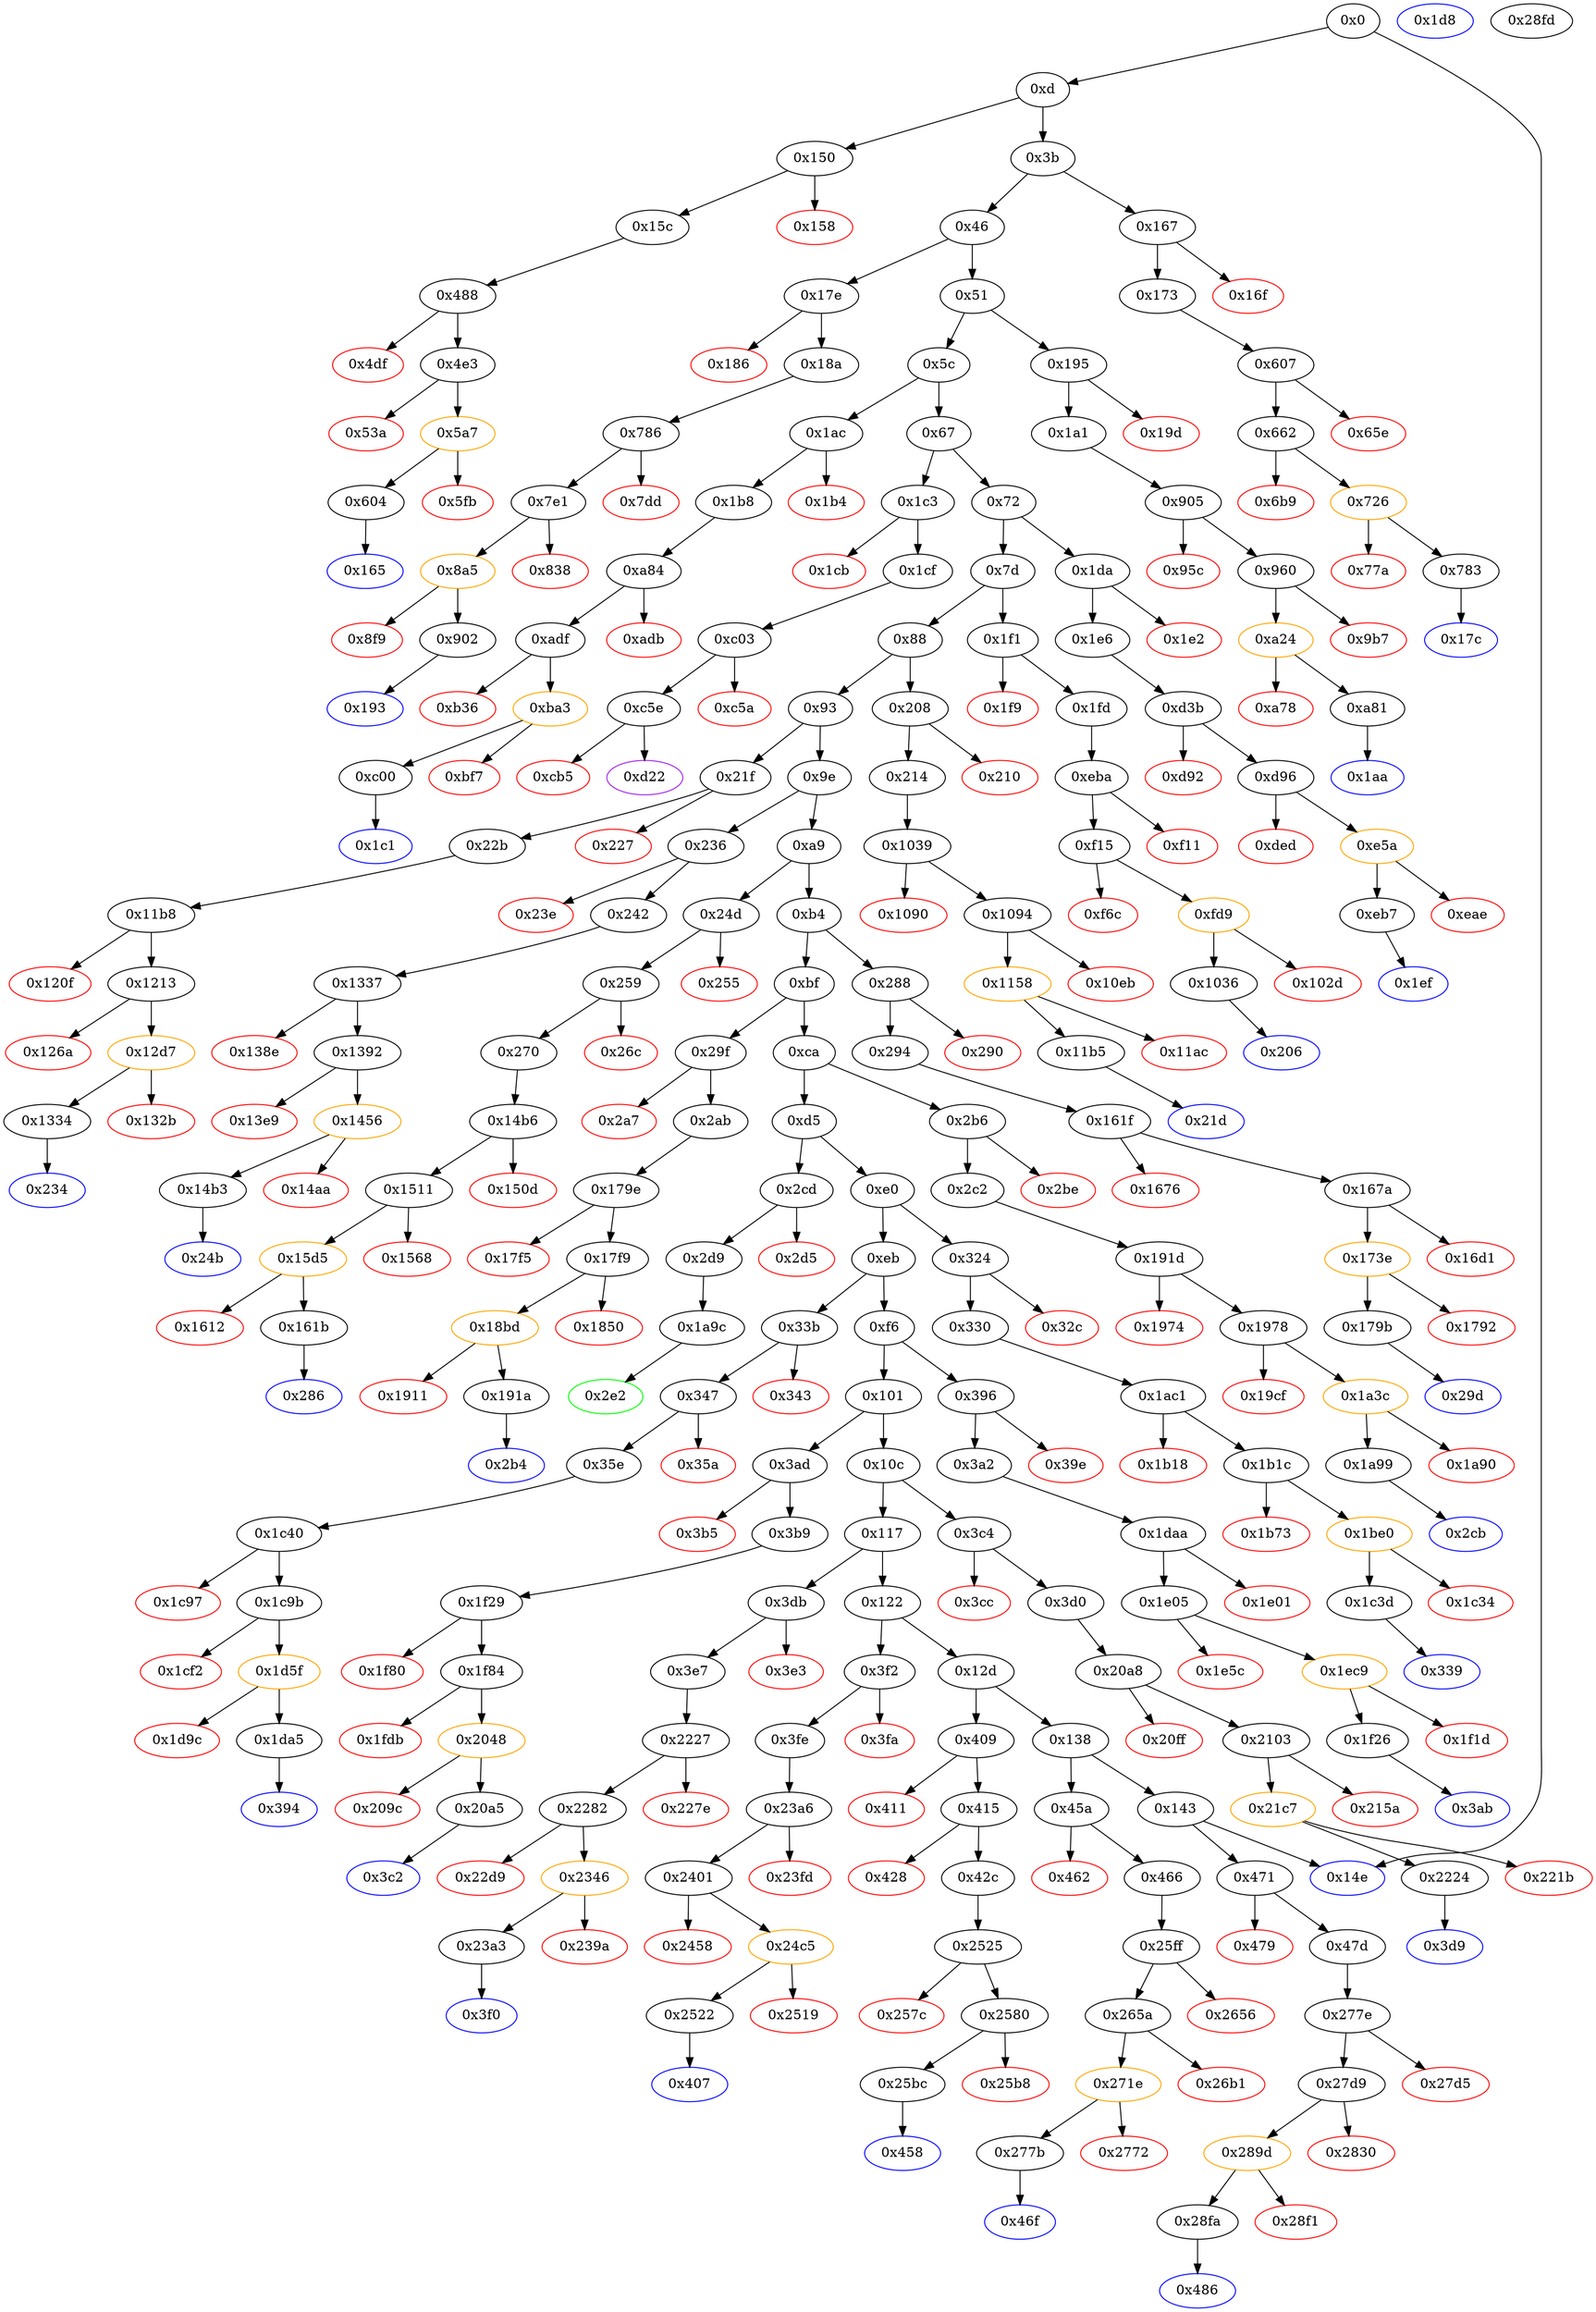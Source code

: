 strict digraph "" {
"0x3a2" [fillcolor=white, id="0x3a2", style=filled, tooltip="Block 0x3a2\n[0x3a2:0x3aa]\n---\nPredecessors: [0x396]\nSuccessors: [0x1daa]\n---\n0x3a2 JUMPDEST\n0x3a3 POP\n0x3a4 PUSH2 0x3ab\n0x3a7 PUSH2 0x1daa\n0x3aa JUMP\n---\n0x3a2: JUMPDEST \n0x3a4: V240 = 0x3ab\n0x3a7: V241 = 0x1daa\n0x3aa: JUMP 0x1daa\n---\nEntry stack: [V9, V236]\nStack pops: 1\nStack additions: [0x3ab]\nExit stack: [V9, 0x3ab]\n\nDef sites:\nV9: {0xd.0x2f}\nV236: {0x396.0x397}\n"];
"0x3ab" [color=blue, fillcolor=white, id="0x3ab", style=filled, tooltip="Block 0x3ab\n[0x3ab:0x3ac]\n---\nPredecessors: [0x1f26]\nSuccessors: []\n---\n0x3ab JUMPDEST\n0x3ac STOP\n---\n0x3ab: JUMPDEST \n0x3ac: STOP \n---\nEntry stack: [V9]\nStack pops: 0\nStack additions: []\nExit stack: [V9]\n\nDef sites:\nV9: {0xd.0x2f}\n"];
"0x3cc" [color=red, fillcolor=white, id="0x3cc", style=filled, tooltip="Block 0x3cc\n[0x3cc:0x3cf]\n---\nPredecessors: [0x3c4]\nSuccessors: []\n---\n0x3cc PUSH1 0x0\n0x3ce DUP1\n0x3cf REVERT\n---\n0x3cc: V251 = 0x0\n0x3cf: REVERT 0x0 0x0\n---\nEntry stack: [V9, V248]\nStack pops: 0\nStack additions: []\nExit stack: [V9, V248]\n\nDef sites:\nV9: {0xd.0x2f}\nV248: {0x3c4.0x3c5}\n"];
"0x1f26" [fillcolor=white, id="0x1f26", style=filled, tooltip="Block 0x1f26\n[0x1f26:0x1f28]\n---\nPredecessors: [0x1ec9]\nSuccessors: [0x3ab]\n---\n0x1f26 JUMPDEST\n0x1f27 POP\n0x1f28 JUMP\n---\n0x1f26: JUMPDEST \n0x1f28: JUMP 0x3ab\n---\nEntry stack: [V9, 0x3ab, V1600]\nStack pops: 2\nStack additions: []\nExit stack: [V9]\n\nDef sites:\nV9: {0xd.0x2f}\n0x3ab: {0x3a2.0x3a4}\nV1600: {0x1ec9.0x1f16}\n"];
"0x1e5c" [color=red, fillcolor=white, id="0x1e5c", style=filled, tooltip="Block 0x1e5c\n[0x1e5c:0x1ec8]\n---\nPredecessors: [0x1e05]\nSuccessors: []\n---\n0x1e5c PUSH1 0x40\n0x1e5e MLOAD\n0x1e5f PUSH32 0x8c379a000000000000000000000000000000000000000000000000000000000\n0x1e80 DUP2\n0x1e81 MSTORE\n0x1e82 PUSH1 0x4\n0x1e84 ADD\n0x1e85 DUP1\n0x1e86 DUP1\n0x1e87 PUSH1 0x20\n0x1e89 ADD\n0x1e8a DUP3\n0x1e8b DUP2\n0x1e8c SUB\n0x1e8d DUP3\n0x1e8e MSTORE\n0x1e8f PUSH1 0x1e\n0x1e91 DUP2\n0x1e92 MSTORE\n0x1e93 PUSH1 0x20\n0x1e95 ADD\n0x1e96 DUP1\n0x1e97 PUSH32 0x6f6e6c79206f776e65722063616e207573652074686973206d6574686f640000\n0x1eb8 DUP2\n0x1eb9 MSTORE\n0x1eba POP\n0x1ebb PUSH1 0x20\n0x1ebd ADD\n0x1ebe SWAP2\n0x1ebf POP\n0x1ec0 POP\n0x1ec1 PUSH1 0x40\n0x1ec3 MLOAD\n0x1ec4 DUP1\n0x1ec5 SWAP2\n0x1ec6 SUB\n0x1ec7 SWAP1\n0x1ec8 REVERT\n---\n0x1e5c: V1566 = 0x40\n0x1e5e: V1567 = M[0x40]\n0x1e5f: V1568 = 0x8c379a000000000000000000000000000000000000000000000000000000000\n0x1e81: M[V1567] = 0x8c379a000000000000000000000000000000000000000000000000000000000\n0x1e82: V1569 = 0x4\n0x1e84: V1570 = ADD 0x4 V1567\n0x1e87: V1571 = 0x20\n0x1e89: V1572 = ADD 0x20 V1570\n0x1e8c: V1573 = SUB V1572 V1570\n0x1e8e: M[V1570] = V1573\n0x1e8f: V1574 = 0x1e\n0x1e92: M[V1572] = 0x1e\n0x1e93: V1575 = 0x20\n0x1e95: V1576 = ADD 0x20 V1572\n0x1e97: V1577 = 0x6f6e6c79206f776e65722063616e207573652074686973206d6574686f640000\n0x1eb9: M[V1576] = 0x6f6e6c79206f776e65722063616e207573652074686973206d6574686f640000\n0x1ebb: V1578 = 0x20\n0x1ebd: V1579 = ADD 0x20 V1576\n0x1ec1: V1580 = 0x40\n0x1ec3: V1581 = M[0x40]\n0x1ec6: V1582 = SUB V1579 V1581\n0x1ec8: REVERT V1581 V1582\n---\nEntry stack: [V9, 0x3ab]\nStack pops: 0\nStack additions: []\nExit stack: [V9, 0x3ab]\n\nDef sites:\nV9: {0xd.0x2f}\n0x3ab: {0x3a2.0x3a4}\n"];
"0x193" [color=blue, fillcolor=white, id="0x193", style=filled, tooltip="Block 0x193\n[0x193:0x194]\n---\nPredecessors: [0x902]\nSuccessors: []\n---\n0x193 JUMPDEST\n0x194 STOP\n---\n0x193: JUMPDEST \n0x194: STOP \n---\nEntry stack: [V9]\nStack pops: 0\nStack additions: []\nExit stack: [V9]\n\nDef sites:\nV9: {0xd.0x2f}\n"];
"0xc5e" [fillcolor=white, id="0xc5e", style=filled, tooltip="Block 0xc5e\n[0xc5e:0xcb4]\n---\nPredecessors: [0xc03]\nSuccessors: [0xcb5, 0xd22]\n---\n0xc5e JUMPDEST\n0xc5f PUSH1 0x0\n0xc61 DUP1\n0xc62 SWAP1\n0xc63 SLOAD\n0xc64 SWAP1\n0xc65 PUSH2 0x100\n0xc68 EXP\n0xc69 SWAP1\n0xc6a DIV\n0xc6b PUSH20 0xffffffffffffffffffffffffffffffffffffffff\n0xc80 AND\n0xc81 PUSH20 0xffffffffffffffffffffffffffffffffffffffff\n0xc96 AND\n0xc97 CALLER\n0xc98 PUSH20 0xffffffffffffffffffffffffffffffffffffffff\n0xcad AND\n0xcae EQ\n0xcaf ISZERO\n0xcb0 ISZERO\n0xcb1 PUSH2 0xd22\n0xcb4 JUMPI\n---\n0xc5e: JUMPDEST \n0xc5f: V685 = 0x0\n0xc63: V686 = S[0x0]\n0xc65: V687 = 0x100\n0xc68: V688 = EXP 0x100 0x0\n0xc6a: V689 = DIV V686 0x1\n0xc6b: V690 = 0xffffffffffffffffffffffffffffffffffffffff\n0xc80: V691 = AND 0xffffffffffffffffffffffffffffffffffffffff V689\n0xc81: V692 = 0xffffffffffffffffffffffffffffffffffffffff\n0xc96: V693 = AND 0xffffffffffffffffffffffffffffffffffffffff V691\n0xc97: V694 = CALLER\n0xc98: V695 = 0xffffffffffffffffffffffffffffffffffffffff\n0xcad: V696 = AND 0xffffffffffffffffffffffffffffffffffffffff V694\n0xcae: V697 = EQ V696 V693\n0xcaf: V698 = ISZERO V697\n0xcb0: V699 = ISZERO V698\n0xcb1: V700 = 0xd22\n0xcb4: JUMPI 0xd22 V699\n---\nEntry stack: [V9, 0x1d8]\nStack pops: 0\nStack additions: []\nExit stack: [V9, 0x1d8]\n\nDef sites:\nV9: {0xd.0x2f}\n0x1d8: {0x1cf.0x1d1}\n"];
"0x1a99" [fillcolor=white, id="0x1a99", style=filled, tooltip="Block 0x1a99\n[0x1a99:0x1a9b]\n---\nPredecessors: [0x1a3c]\nSuccessors: [0x2cb]\n---\n0x1a99 JUMPDEST\n0x1a9a POP\n0x1a9b JUMP\n---\n0x1a99: JUMPDEST \n0x1a9b: JUMP 0x2cb\n---\nEntry stack: [V9, 0x2cb, V1376]\nStack pops: 2\nStack additions: []\nExit stack: [V9]\n\nDef sites:\nV9: {0xd.0x2f}\n0x2cb: {0x2c2.0x2c4}\nV1376: {0x1a3c.0x1a89}\n"];
"0x1974" [color=red, fillcolor=white, id="0x1974", style=filled, tooltip="Block 0x1974\n[0x1974:0x1977]\n---\nPredecessors: [0x191d]\nSuccessors: []\n---\n0x1974 PUSH1 0x0\n0x1976 DUP1\n0x1977 REVERT\n---\n0x1974: V1325 = 0x0\n0x1977: REVERT 0x0 0x0\n---\nEntry stack: [V9, 0x2cb]\nStack pops: 0\nStack additions: []\nExit stack: [V9, 0x2cb]\n\nDef sites:\nV9: {0xd.0x2f}\n0x2cb: {0x2c2.0x2c4}\n"];
"0x411" [color=red, fillcolor=white, id="0x411", style=filled, tooltip="Block 0x411\n[0x411:0x414]\n---\nPredecessors: [0x409]\nSuccessors: []\n---\n0x411 PUSH1 0x0\n0x413 DUP1\n0x414 REVERT\n---\n0x411: V269 = 0x0\n0x414: REVERT 0x0 0x0\n---\nEntry stack: [V9, V266]\nStack pops: 0\nStack additions: []\nExit stack: [V9, V266]\n\nDef sites:\nV9: {0xd.0x2f}\nV266: {0x409.0x40a}\n"];
"0x14b6" [fillcolor=white, id="0x14b6", style=filled, tooltip="Block 0x14b6\n[0x14b6:0x150c]\n---\nPredecessors: [0x270]\nSuccessors: [0x150d, 0x1511]\n---\n0x14b6 JUMPDEST\n0x14b7 PUSH1 0x0\n0x14b9 DUP1\n0x14ba SWAP1\n0x14bb SLOAD\n0x14bc SWAP1\n0x14bd PUSH2 0x100\n0x14c0 EXP\n0x14c1 SWAP1\n0x14c2 DIV\n0x14c3 PUSH20 0xffffffffffffffffffffffffffffffffffffffff\n0x14d8 AND\n0x14d9 PUSH20 0xffffffffffffffffffffffffffffffffffffffff\n0x14ee AND\n0x14ef CALLER\n0x14f0 PUSH20 0xffffffffffffffffffffffffffffffffffffffff\n0x1505 AND\n0x1506 EQ\n0x1507 ISZERO\n0x1508 ISZERO\n0x1509 PUSH2 0x1511\n0x150c JUMPI\n---\n0x14b6: JUMPDEST \n0x14b7: V1091 = 0x0\n0x14bb: V1092 = S[0x0]\n0x14bd: V1093 = 0x100\n0x14c0: V1094 = EXP 0x100 0x0\n0x14c2: V1095 = DIV V1092 0x1\n0x14c3: V1096 = 0xffffffffffffffffffffffffffffffffffffffff\n0x14d8: V1097 = AND 0xffffffffffffffffffffffffffffffffffffffff V1095\n0x14d9: V1098 = 0xffffffffffffffffffffffffffffffffffffffff\n0x14ee: V1099 = AND 0xffffffffffffffffffffffffffffffffffffffff V1097\n0x14ef: V1100 = CALLER\n0x14f0: V1101 = 0xffffffffffffffffffffffffffffffffffffffff\n0x1505: V1102 = AND 0xffffffffffffffffffffffffffffffffffffffff V1100\n0x1506: V1103 = EQ V1102 V1099\n0x1507: V1104 = ISZERO V1103\n0x1508: V1105 = ISZERO V1104\n0x1509: V1106 = 0x1511\n0x150c: JUMPI 0x1511 V1105\n---\nEntry stack: [V9, 0x286, V168]\nStack pops: 0\nStack additions: []\nExit stack: [V9, 0x286, V168]\n\nDef sites:\nV9: {0xd.0x2f}\n0x286: {0x259.0x25b}\nV168: {0x270.0x276}\n"];
"0x1612" [color=red, fillcolor=white, id="0x1612", style=filled, tooltip="Block 0x1612\n[0x1612:0x161a]\n---\nPredecessors: [0x15d5]\nSuccessors: []\n---\n0x1612 RETURNDATASIZE\n0x1613 PUSH1 0x0\n0x1615 DUP1\n0x1616 RETURNDATACOPY\n0x1617 RETURNDATASIZE\n0x1618 PUSH1 0x0\n0x161a REVERT\n---\n0x1612: V1157 = RETURNDATASIZE\n0x1613: V1158 = 0x0\n0x1616: RETURNDATACOPY 0x0 0x0 V1157\n0x1617: V1159 = RETURNDATASIZE\n0x1618: V1160 = 0x0\n0x161a: REVERT 0x0 V1159\n---\nEntry stack: [V9, 0x286, V168, V1154]\nStack pops: 0\nStack additions: []\nExit stack: [V9, 0x286, V168, V1154]\n\nDef sites:\nV9: {0xd.0x2f}\n0x286: {0x259.0x25b}\nV168: {0x270.0x276}\nV1154: {0x15d5.0x160b}\n"];
"0x783" [fillcolor=white, id="0x783", style=filled, tooltip="Block 0x783\n[0x783:0x785]\n---\nPredecessors: [0x726]\nSuccessors: [0x17c]\n---\n0x783 JUMPDEST\n0x784 POP\n0x785 JUMP\n---\n0x783: JUMPDEST \n0x785: JUMP 0x17c\n---\nEntry stack: [V9, 0x17c, V439]\nStack pops: 2\nStack additions: []\nExit stack: [V9]\n\nDef sites:\nV9: {0xd.0x2f}\n0x17c: {0x173.0x175}\nV439: {0x726.0x773}\n"];
"0x1da" [fillcolor=white, id="0x1da", style=filled, tooltip="Block 0x1da\n[0x1da:0x1e1]\n---\nPredecessors: [0x72]\nSuccessors: [0x1e2, 0x1e6]\n---\n0x1da JUMPDEST\n0x1db CALLVALUE\n0x1dc DUP1\n0x1dd ISZERO\n0x1de PUSH2 0x1e6\n0x1e1 JUMPI\n---\n0x1da: JUMPDEST \n0x1db: V124 = CALLVALUE\n0x1dd: V125 = ISZERO V124\n0x1de: V126 = 0x1e6\n0x1e1: JUMPI 0x1e6 V125\n---\nEntry stack: [V9]\nStack pops: 0\nStack additions: [V124]\nExit stack: [V9, V124]\n\nDef sites:\nV9: {0xd.0x2f}\n"];
"0x5a7" [color=orange, fillcolor=white, id="0x5a7", style=filled, tooltip="Block 0x5a7\n[0x5a7:0x5fa]\n---\nPredecessors: [0x4e3]\nSuccessors: [0x5fb, 0x604]\n---\n0x5a7 JUMPDEST\n0x5a8 CALLER\n0x5a9 PUSH20 0xffffffffffffffffffffffffffffffffffffffff\n0x5be AND\n0x5bf PUSH2 0x8fc\n0x5c2 ADDRESS\n0x5c3 PUSH20 0xffffffffffffffffffffffffffffffffffffffff\n0x5d8 AND\n0x5d9 BALANCE\n0x5da SWAP1\n0x5db DUP2\n0x5dc ISZERO\n0x5dd MUL\n0x5de SWAP1\n0x5df PUSH1 0x40\n0x5e1 MLOAD\n0x5e2 PUSH1 0x0\n0x5e4 PUSH1 0x40\n0x5e6 MLOAD\n0x5e7 DUP1\n0x5e8 DUP4\n0x5e9 SUB\n0x5ea DUP2\n0x5eb DUP6\n0x5ec DUP9\n0x5ed DUP9\n0x5ee CALL\n0x5ef SWAP4\n0x5f0 POP\n0x5f1 POP\n0x5f2 POP\n0x5f3 POP\n0x5f4 ISZERO\n0x5f5 DUP1\n0x5f6 ISZERO\n0x5f7 PUSH2 0x604\n0x5fa JUMPI\n---\n0x5a7: JUMPDEST \n0x5a8: V348 = CALLER\n0x5a9: V349 = 0xffffffffffffffffffffffffffffffffffffffff\n0x5be: V350 = AND 0xffffffffffffffffffffffffffffffffffffffff V348\n0x5bf: V351 = 0x8fc\n0x5c2: V352 = ADDRESS\n0x5c3: V353 = 0xffffffffffffffffffffffffffffffffffffffff\n0x5d8: V354 = AND 0xffffffffffffffffffffffffffffffffffffffff V352\n0x5d9: V355 = BALANCE V354\n0x5dc: V356 = ISZERO V355\n0x5dd: V357 = MUL V356 0x8fc\n0x5df: V358 = 0x40\n0x5e1: V359 = M[0x40]\n0x5e2: V360 = 0x0\n0x5e4: V361 = 0x40\n0x5e6: V362 = M[0x40]\n0x5e9: V363 = SUB V359 V362\n0x5ee: V364 = CALL V357 V350 V355 V362 V363 V362 0x0\n0x5f4: V365 = ISZERO V364\n0x5f6: V366 = ISZERO V365\n0x5f7: V367 = 0x604\n0x5fa: JUMPI 0x604 V366\n---\nEntry stack: [V9, 0x165]\nStack pops: 0\nStack additions: [V365]\nExit stack: [V9, 0x165, V365]\n\nDef sites:\nV9: {0xd.0x2f}\n0x165: {0x15c.0x15e}\n"];
"0x6b9" [color=red, fillcolor=white, id="0x6b9", style=filled, tooltip="Block 0x6b9\n[0x6b9:0x725]\n---\nPredecessors: [0x662]\nSuccessors: []\n---\n0x6b9 PUSH1 0x40\n0x6bb MLOAD\n0x6bc PUSH32 0x8c379a000000000000000000000000000000000000000000000000000000000\n0x6dd DUP2\n0x6de MSTORE\n0x6df PUSH1 0x4\n0x6e1 ADD\n0x6e2 DUP1\n0x6e3 DUP1\n0x6e4 PUSH1 0x20\n0x6e6 ADD\n0x6e7 DUP3\n0x6e8 DUP2\n0x6e9 SUB\n0x6ea DUP3\n0x6eb MSTORE\n0x6ec PUSH1 0x1e\n0x6ee DUP2\n0x6ef MSTORE\n0x6f0 PUSH1 0x20\n0x6f2 ADD\n0x6f3 DUP1\n0x6f4 PUSH32 0x6f6e6c79206f776e65722063616e207573652074686973206d6574686f640000\n0x715 DUP2\n0x716 MSTORE\n0x717 POP\n0x718 PUSH1 0x20\n0x71a ADD\n0x71b SWAP2\n0x71c POP\n0x71d POP\n0x71e PUSH1 0x40\n0x720 MLOAD\n0x721 DUP1\n0x722 SWAP2\n0x723 SUB\n0x724 SWAP1\n0x725 REVERT\n---\n0x6b9: V405 = 0x40\n0x6bb: V406 = M[0x40]\n0x6bc: V407 = 0x8c379a000000000000000000000000000000000000000000000000000000000\n0x6de: M[V406] = 0x8c379a000000000000000000000000000000000000000000000000000000000\n0x6df: V408 = 0x4\n0x6e1: V409 = ADD 0x4 V406\n0x6e4: V410 = 0x20\n0x6e6: V411 = ADD 0x20 V409\n0x6e9: V412 = SUB V411 V409\n0x6eb: M[V409] = V412\n0x6ec: V413 = 0x1e\n0x6ef: M[V411] = 0x1e\n0x6f0: V414 = 0x20\n0x6f2: V415 = ADD 0x20 V411\n0x6f4: V416 = 0x6f6e6c79206f776e65722063616e207573652074686973206d6574686f640000\n0x716: M[V415] = 0x6f6e6c79206f776e65722063616e207573652074686973206d6574686f640000\n0x718: V417 = 0x20\n0x71a: V418 = ADD 0x20 V415\n0x71e: V419 = 0x40\n0x720: V420 = M[0x40]\n0x723: V421 = SUB V418 V420\n0x725: REVERT V420 V421\n---\nEntry stack: [V9, 0x17c]\nStack pops: 0\nStack additions: []\nExit stack: [V9, 0x17c]\n\nDef sites:\nV9: {0xd.0x2f}\n0x17c: {0x173.0x175}\n"];
"0x2830" [color=red, fillcolor=white, id="0x2830", style=filled, tooltip="Block 0x2830\n[0x2830:0x289c]\n---\nPredecessors: [0x27d9]\nSuccessors: []\n---\n0x2830 PUSH1 0x40\n0x2832 MLOAD\n0x2833 PUSH32 0x8c379a000000000000000000000000000000000000000000000000000000000\n0x2854 DUP2\n0x2855 MSTORE\n0x2856 PUSH1 0x4\n0x2858 ADD\n0x2859 DUP1\n0x285a DUP1\n0x285b PUSH1 0x20\n0x285d ADD\n0x285e DUP3\n0x285f DUP2\n0x2860 SUB\n0x2861 DUP3\n0x2862 MSTORE\n0x2863 PUSH1 0x1e\n0x2865 DUP2\n0x2866 MSTORE\n0x2867 PUSH1 0x20\n0x2869 ADD\n0x286a DUP1\n0x286b PUSH32 0x6f6e6c79206f776e65722063616e207573652074686973206d6574686f640000\n0x288c DUP2\n0x288d MSTORE\n0x288e POP\n0x288f PUSH1 0x20\n0x2891 ADD\n0x2892 SWAP2\n0x2893 POP\n0x2894 POP\n0x2895 PUSH1 0x40\n0x2897 MLOAD\n0x2898 DUP1\n0x2899 SWAP2\n0x289a SUB\n0x289b SWAP1\n0x289c REVERT\n---\n0x2830: V2050 = 0x40\n0x2832: V2051 = M[0x40]\n0x2833: V2052 = 0x8c379a000000000000000000000000000000000000000000000000000000000\n0x2855: M[V2051] = 0x8c379a000000000000000000000000000000000000000000000000000000000\n0x2856: V2053 = 0x4\n0x2858: V2054 = ADD 0x4 V2051\n0x285b: V2055 = 0x20\n0x285d: V2056 = ADD 0x20 V2054\n0x2860: V2057 = SUB V2056 V2054\n0x2862: M[V2054] = V2057\n0x2863: V2058 = 0x1e\n0x2866: M[V2056] = 0x1e\n0x2867: V2059 = 0x20\n0x2869: V2060 = ADD 0x20 V2056\n0x286b: V2061 = 0x6f6e6c79206f776e65722063616e207573652074686973206d6574686f640000\n0x288d: M[V2060] = 0x6f6e6c79206f776e65722063616e207573652074686973206d6574686f640000\n0x288f: V2062 = 0x20\n0x2891: V2063 = ADD 0x20 V2060\n0x2895: V2064 = 0x40\n0x2897: V2065 = M[0x40]\n0x289a: V2066 = SUB V2063 V2065\n0x289c: REVERT V2065 V2066\n---\nEntry stack: [V9, 0x486]\nStack pops: 0\nStack additions: []\nExit stack: [V9, 0x486]\n\nDef sites:\nV9: {0xd.0x2f}\n0x486: {0x47d.0x47f}\n"];
"0x2282" [fillcolor=white, id="0x2282", style=filled, tooltip="Block 0x2282\n[0x2282:0x22d8]\n---\nPredecessors: [0x2227]\nSuccessors: [0x22d9, 0x2346]\n---\n0x2282 JUMPDEST\n0x2283 PUSH1 0x0\n0x2285 DUP1\n0x2286 SWAP1\n0x2287 SLOAD\n0x2288 SWAP1\n0x2289 PUSH2 0x100\n0x228c EXP\n0x228d SWAP1\n0x228e DIV\n0x228f PUSH20 0xffffffffffffffffffffffffffffffffffffffff\n0x22a4 AND\n0x22a5 PUSH20 0xffffffffffffffffffffffffffffffffffffffff\n0x22ba AND\n0x22bb CALLER\n0x22bc PUSH20 0xffffffffffffffffffffffffffffffffffffffff\n0x22d1 AND\n0x22d2 EQ\n0x22d3 ISZERO\n0x22d4 ISZERO\n0x22d5 PUSH2 0x2346\n0x22d8 JUMPI\n---\n0x2282: JUMPDEST \n0x2283: V1772 = 0x0\n0x2287: V1773 = S[0x0]\n0x2289: V1774 = 0x100\n0x228c: V1775 = EXP 0x100 0x0\n0x228e: V1776 = DIV V1773 0x1\n0x228f: V1777 = 0xffffffffffffffffffffffffffffffffffffffff\n0x22a4: V1778 = AND 0xffffffffffffffffffffffffffffffffffffffff V1776\n0x22a5: V1779 = 0xffffffffffffffffffffffffffffffffffffffff\n0x22ba: V1780 = AND 0xffffffffffffffffffffffffffffffffffffffff V1778\n0x22bb: V1781 = CALLER\n0x22bc: V1782 = 0xffffffffffffffffffffffffffffffffffffffff\n0x22d1: V1783 = AND 0xffffffffffffffffffffffffffffffffffffffff V1781\n0x22d2: V1784 = EQ V1783 V1780\n0x22d3: V1785 = ISZERO V1784\n0x22d4: V1786 = ISZERO V1785\n0x22d5: V1787 = 0x2346\n0x22d8: JUMPI 0x2346 V1786\n---\nEntry stack: [V9, 0x3f0]\nStack pops: 0\nStack additions: []\nExit stack: [V9, 0x3f0]\n\nDef sites:\nV9: {0xd.0x2f}\n0x3f0: {0x3e7.0x3e9}\n"];
"0x150d" [color=red, fillcolor=white, id="0x150d", style=filled, tooltip="Block 0x150d\n[0x150d:0x1510]\n---\nPredecessors: [0x14b6]\nSuccessors: []\n---\n0x150d PUSH1 0x0\n0x150f DUP1\n0x1510 REVERT\n---\n0x150d: V1107 = 0x0\n0x1510: REVERT 0x0 0x0\n---\nEntry stack: [V9, 0x286, V168]\nStack pops: 0\nStack additions: []\nExit stack: [V9, 0x286, V168]\n\nDef sites:\nV9: {0xd.0x2f}\n0x286: {0x259.0x25b}\nV168: {0x270.0x276}\n"];
"0x3fe" [fillcolor=white, id="0x3fe", style=filled, tooltip="Block 0x3fe\n[0x3fe:0x406]\n---\nPredecessors: [0x3f2]\nSuccessors: [0x23a6]\n---\n0x3fe JUMPDEST\n0x3ff POP\n0x400 PUSH2 0x407\n0x403 PUSH2 0x23a6\n0x406 JUMP\n---\n0x3fe: JUMPDEST \n0x400: V264 = 0x407\n0x403: V265 = 0x23a6\n0x406: JUMP 0x23a6\n---\nEntry stack: [V9, V260]\nStack pops: 1\nStack additions: [0x407]\nExit stack: [V9, 0x407]\n\nDef sites:\nV9: {0xd.0x2f}\nV260: {0x3f2.0x3f3}\n"];
"0x1b73" [color=red, fillcolor=white, id="0x1b73", style=filled, tooltip="Block 0x1b73\n[0x1b73:0x1bdf]\n---\nPredecessors: [0x1b1c]\nSuccessors: []\n---\n0x1b73 PUSH1 0x40\n0x1b75 MLOAD\n0x1b76 PUSH32 0x8c379a000000000000000000000000000000000000000000000000000000000\n0x1b97 DUP2\n0x1b98 MSTORE\n0x1b99 PUSH1 0x4\n0x1b9b ADD\n0x1b9c DUP1\n0x1b9d DUP1\n0x1b9e PUSH1 0x20\n0x1ba0 ADD\n0x1ba1 DUP3\n0x1ba2 DUP2\n0x1ba3 SUB\n0x1ba4 DUP3\n0x1ba5 MSTORE\n0x1ba6 PUSH1 0x1e\n0x1ba8 DUP2\n0x1ba9 MSTORE\n0x1baa PUSH1 0x20\n0x1bac ADD\n0x1bad DUP1\n0x1bae PUSH32 0x6f6e6c79206f776e65722063616e207573652074686973206d6574686f640000\n0x1bcf DUP2\n0x1bd0 MSTORE\n0x1bd1 POP\n0x1bd2 PUSH1 0x20\n0x1bd4 ADD\n0x1bd5 SWAP2\n0x1bd6 POP\n0x1bd7 POP\n0x1bd8 PUSH1 0x40\n0x1bda MLOAD\n0x1bdb DUP1\n0x1bdc SWAP2\n0x1bdd SUB\n0x1bde SWAP1\n0x1bdf REVERT\n---\n0x1b73: V1423 = 0x40\n0x1b75: V1424 = M[0x40]\n0x1b76: V1425 = 0x8c379a000000000000000000000000000000000000000000000000000000000\n0x1b98: M[V1424] = 0x8c379a000000000000000000000000000000000000000000000000000000000\n0x1b99: V1426 = 0x4\n0x1b9b: V1427 = ADD 0x4 V1424\n0x1b9e: V1428 = 0x20\n0x1ba0: V1429 = ADD 0x20 V1427\n0x1ba3: V1430 = SUB V1429 V1427\n0x1ba5: M[V1427] = V1430\n0x1ba6: V1431 = 0x1e\n0x1ba9: M[V1429] = 0x1e\n0x1baa: V1432 = 0x20\n0x1bac: V1433 = ADD 0x20 V1429\n0x1bae: V1434 = 0x6f6e6c79206f776e65722063616e207573652074686973206d6574686f640000\n0x1bd0: M[V1433] = 0x6f6e6c79206f776e65722063616e207573652074686973206d6574686f640000\n0x1bd2: V1435 = 0x20\n0x1bd4: V1436 = ADD 0x20 V1433\n0x1bd8: V1437 = 0x40\n0x1bda: V1438 = M[0x40]\n0x1bdd: V1439 = SUB V1436 V1438\n0x1bdf: REVERT V1438 V1439\n---\nEntry stack: [V9, 0x339]\nStack pops: 0\nStack additions: []\nExit stack: [V9, 0x339]\n\nDef sites:\nV9: {0xd.0x2f}\n0x339: {0x330.0x332}\n"];
"0x3db" [fillcolor=white, id="0x3db", style=filled, tooltip="Block 0x3db\n[0x3db:0x3e2]\n---\nPredecessors: [0x117]\nSuccessors: [0x3e3, 0x3e7]\n---\n0x3db JUMPDEST\n0x3dc CALLVALUE\n0x3dd DUP1\n0x3de ISZERO\n0x3df PUSH2 0x3e7\n0x3e2 JUMPI\n---\n0x3db: JUMPDEST \n0x3dc: V254 = CALLVALUE\n0x3de: V255 = ISZERO V254\n0x3df: V256 = 0x3e7\n0x3e2: JUMPI 0x3e7 V255\n---\nEntry stack: [V9]\nStack pops: 0\nStack additions: [V254]\nExit stack: [V9, V254]\n\nDef sites:\nV9: {0xd.0x2f}\n"];
"0x2522" [fillcolor=white, id="0x2522", style=filled, tooltip="Block 0x2522\n[0x2522:0x2524]\n---\nPredecessors: [0x24c5]\nSuccessors: [0x407]\n---\n0x2522 JUMPDEST\n0x2523 POP\n0x2524 JUMP\n---\n0x2522: JUMPDEST \n0x2524: JUMP 0x407\n---\nEntry stack: [V9, 0x407, V1896]\nStack pops: 2\nStack additions: []\nExit stack: [V9]\n\nDef sites:\nV9: {0xd.0x2f}\n0x407: {0x3fe.0x400}\nV1896: {0x24c5.0x2512}\n"];
"0x786" [fillcolor=white, id="0x786", style=filled, tooltip="Block 0x786\n[0x786:0x7dc]\n---\nPredecessors: [0x18a]\nSuccessors: [0x7dd, 0x7e1]\n---\n0x786 JUMPDEST\n0x787 PUSH1 0x0\n0x789 DUP1\n0x78a SWAP1\n0x78b SLOAD\n0x78c SWAP1\n0x78d PUSH2 0x100\n0x790 EXP\n0x791 SWAP1\n0x792 DIV\n0x793 PUSH20 0xffffffffffffffffffffffffffffffffffffffff\n0x7a8 AND\n0x7a9 PUSH20 0xffffffffffffffffffffffffffffffffffffffff\n0x7be AND\n0x7bf CALLER\n0x7c0 PUSH20 0xffffffffffffffffffffffffffffffffffffffff\n0x7d5 AND\n0x7d6 EQ\n0x7d7 ISZERO\n0x7d8 ISZERO\n0x7d9 PUSH2 0x7e1\n0x7dc JUMPI\n---\n0x786: JUMPDEST \n0x787: V446 = 0x0\n0x78b: V447 = S[0x0]\n0x78d: V448 = 0x100\n0x790: V449 = EXP 0x100 0x0\n0x792: V450 = DIV V447 0x1\n0x793: V451 = 0xffffffffffffffffffffffffffffffffffffffff\n0x7a8: V452 = AND 0xffffffffffffffffffffffffffffffffffffffff V450\n0x7a9: V453 = 0xffffffffffffffffffffffffffffffffffffffff\n0x7be: V454 = AND 0xffffffffffffffffffffffffffffffffffffffff V452\n0x7bf: V455 = CALLER\n0x7c0: V456 = 0xffffffffffffffffffffffffffffffffffffffff\n0x7d5: V457 = AND 0xffffffffffffffffffffffffffffffffffffffff V455\n0x7d6: V458 = EQ V457 V454\n0x7d7: V459 = ISZERO V458\n0x7d8: V460 = ISZERO V459\n0x7d9: V461 = 0x7e1\n0x7dc: JUMPI 0x7e1 V460\n---\nEntry stack: [V9, 0x193]\nStack pops: 0\nStack additions: []\nExit stack: [V9, 0x193]\n\nDef sites:\nV9: {0xd.0x2f}\n0x193: {0x18a.0x18c}\n"];
"0x2be" [color=red, fillcolor=white, id="0x2be", style=filled, tooltip="Block 0x2be\n[0x2be:0x2c1]\n---\nPredecessors: [0x2b6]\nSuccessors: []\n---\n0x2be PUSH1 0x0\n0x2c0 DUP1\n0x2c1 REVERT\n---\n0x2be: V187 = 0x0\n0x2c1: REVERT 0x0 0x0\n---\nEntry stack: [V9, V184]\nStack pops: 0\nStack additions: []\nExit stack: [V9, V184]\n\nDef sites:\nV9: {0xd.0x2f}\nV184: {0x2b6.0x2b7}\n"];
"0x347" [fillcolor=white, id="0x347", style=filled, tooltip="Block 0x347\n[0x347:0x359]\n---\nPredecessors: [0x33b]\nSuccessors: [0x35a, 0x35e]\n---\n0x347 JUMPDEST\n0x348 POP\n0x349 PUSH2 0x394\n0x34c PUSH1 0x4\n0x34e DUP1\n0x34f CALLDATASIZE\n0x350 SUB\n0x351 PUSH1 0x40\n0x353 DUP2\n0x354 LT\n0x355 ISZERO\n0x356 PUSH2 0x35e\n0x359 JUMPI\n---\n0x347: JUMPDEST \n0x349: V217 = 0x394\n0x34c: V218 = 0x4\n0x34f: V219 = CALLDATASIZE\n0x350: V220 = SUB V219 0x4\n0x351: V221 = 0x40\n0x354: V222 = LT V220 0x40\n0x355: V223 = ISZERO V222\n0x356: V224 = 0x35e\n0x359: JUMPI 0x35e V223\n---\nEntry stack: [V9, V213]\nStack pops: 1\nStack additions: [0x394, 0x4, V220]\nExit stack: [V9, 0x394, 0x4, V220]\n\nDef sites:\nV9: {0xd.0x2f}\nV213: {0x33b.0x33c}\n"];
"0xd5" [fillcolor=white, id="0xd5", style=filled, tooltip="Block 0xd5\n[0xd5:0xdf]\n---\nPredecessors: [0xca]\nSuccessors: [0xe0, 0x2cd]\n---\n0xd5 DUP1\n0xd6 PUSH4 0x8da5cb5b\n0xdb EQ\n0xdc PUSH2 0x2cd\n0xdf JUMPI\n---\n0xd6: V55 = 0x8da5cb5b\n0xdb: V56 = EQ 0x8da5cb5b V9\n0xdc: V57 = 0x2cd\n0xdf: JUMPI 0x2cd V56\n---\nEntry stack: [V9]\nStack pops: 1\nStack additions: [S0]\nExit stack: [V9]\n\nDef sites:\nV9: {0xd.0x2f}\n"];
"0x1ac" [fillcolor=white, id="0x1ac", style=filled, tooltip="Block 0x1ac\n[0x1ac:0x1b3]\n---\nPredecessors: [0x5c]\nSuccessors: [0x1b4, 0x1b8]\n---\n0x1ac JUMPDEST\n0x1ad CALLVALUE\n0x1ae DUP1\n0x1af ISZERO\n0x1b0 PUSH2 0x1b8\n0x1b3 JUMPI\n---\n0x1ac: JUMPDEST \n0x1ad: V112 = CALLVALUE\n0x1af: V113 = ISZERO V112\n0x1b0: V114 = 0x1b8\n0x1b3: JUMPI 0x1b8 V113\n---\nEntry stack: [V9]\nStack pops: 0\nStack additions: [V112]\nExit stack: [V9, V112]\n\nDef sites:\nV9: {0xd.0x2f}\n"];
"0x3b" [fillcolor=white, id="0x3b", style=filled, tooltip="Block 0x3b\n[0x3b:0x45]\n---\nPredecessors: [0xd]\nSuccessors: [0x46, 0x167]\n---\n0x3b DUP1\n0x3c PUSH4 0x13856431\n0x41 EQ\n0x42 PUSH2 0x167\n0x45 JUMPI\n---\n0x3c: V13 = 0x13856431\n0x41: V14 = EQ 0x13856431 V9\n0x42: V15 = 0x167\n0x45: JUMPI 0x167 V14\n---\nEntry stack: [V9]\nStack pops: 1\nStack additions: [S0]\nExit stack: [V9]\n\nDef sites:\nV9: {0xd.0x2f}\n"];
"0x25ff" [fillcolor=white, id="0x25ff", style=filled, tooltip="Block 0x25ff\n[0x25ff:0x2655]\n---\nPredecessors: [0x466]\nSuccessors: [0x2656, 0x265a]\n---\n0x25ff JUMPDEST\n0x2600 PUSH1 0x0\n0x2602 DUP1\n0x2603 SWAP1\n0x2604 SLOAD\n0x2605 SWAP1\n0x2606 PUSH2 0x100\n0x2609 EXP\n0x260a SWAP1\n0x260b DIV\n0x260c PUSH20 0xffffffffffffffffffffffffffffffffffffffff\n0x2621 AND\n0x2622 PUSH20 0xffffffffffffffffffffffffffffffffffffffff\n0x2637 AND\n0x2638 CALLER\n0x2639 PUSH20 0xffffffffffffffffffffffffffffffffffffffff\n0x264e AND\n0x264f EQ\n0x2650 ISZERO\n0x2651 ISZERO\n0x2652 PUSH2 0x265a\n0x2655 JUMPI\n---\n0x25ff: JUMPDEST \n0x2600: V1943 = 0x0\n0x2604: V1944 = S[0x0]\n0x2606: V1945 = 0x100\n0x2609: V1946 = EXP 0x100 0x0\n0x260b: V1947 = DIV V1944 0x1\n0x260c: V1948 = 0xffffffffffffffffffffffffffffffffffffffff\n0x2621: V1949 = AND 0xffffffffffffffffffffffffffffffffffffffff V1947\n0x2622: V1950 = 0xffffffffffffffffffffffffffffffffffffffff\n0x2637: V1951 = AND 0xffffffffffffffffffffffffffffffffffffffff V1949\n0x2638: V1952 = CALLER\n0x2639: V1953 = 0xffffffffffffffffffffffffffffffffffffffff\n0x264e: V1954 = AND 0xffffffffffffffffffffffffffffffffffffffff V1952\n0x264f: V1955 = EQ V1954 V1951\n0x2650: V1956 = ISZERO V1955\n0x2651: V1957 = ISZERO V1956\n0x2652: V1958 = 0x265a\n0x2655: JUMPI 0x265a V1957\n---\nEntry stack: [V9, 0x46f]\nStack pops: 0\nStack additions: []\nExit stack: [V9, 0x46f]\n\nDef sites:\nV9: {0xd.0x2f}\n0x46f: {0x466.0x468}\n"];
"0x838" [color=red, fillcolor=white, id="0x838", style=filled, tooltip="Block 0x838\n[0x838:0x8a4]\n---\nPredecessors: [0x7e1]\nSuccessors: []\n---\n0x838 PUSH1 0x40\n0x83a MLOAD\n0x83b PUSH32 0x8c379a000000000000000000000000000000000000000000000000000000000\n0x85c DUP2\n0x85d MSTORE\n0x85e PUSH1 0x4\n0x860 ADD\n0x861 DUP1\n0x862 DUP1\n0x863 PUSH1 0x20\n0x865 ADD\n0x866 DUP3\n0x867 DUP2\n0x868 SUB\n0x869 DUP3\n0x86a MSTORE\n0x86b PUSH1 0x1e\n0x86d DUP2\n0x86e MSTORE\n0x86f PUSH1 0x20\n0x871 ADD\n0x872 DUP1\n0x873 PUSH32 0x6f6e6c79206f776e65722063616e207573652074686973206d6574686f640000\n0x894 DUP2\n0x895 MSTORE\n0x896 POP\n0x897 PUSH1 0x20\n0x899 ADD\n0x89a SWAP2\n0x89b POP\n0x89c POP\n0x89d PUSH1 0x40\n0x89f MLOAD\n0x8a0 DUP1\n0x8a1 SWAP2\n0x8a2 SUB\n0x8a3 SWAP1\n0x8a4 REVERT\n---\n0x838: V479 = 0x40\n0x83a: V480 = M[0x40]\n0x83b: V481 = 0x8c379a000000000000000000000000000000000000000000000000000000000\n0x85d: M[V480] = 0x8c379a000000000000000000000000000000000000000000000000000000000\n0x85e: V482 = 0x4\n0x860: V483 = ADD 0x4 V480\n0x863: V484 = 0x20\n0x865: V485 = ADD 0x20 V483\n0x868: V486 = SUB V485 V483\n0x86a: M[V483] = V486\n0x86b: V487 = 0x1e\n0x86e: M[V485] = 0x1e\n0x86f: V488 = 0x20\n0x871: V489 = ADD 0x20 V485\n0x873: V490 = 0x6f6e6c79206f776e65722063616e207573652074686973206d6574686f640000\n0x895: M[V489] = 0x6f6e6c79206f776e65722063616e207573652074686973206d6574686f640000\n0x897: V491 = 0x20\n0x899: V492 = ADD 0x20 V489\n0x89d: V493 = 0x40\n0x89f: V494 = M[0x40]\n0x8a2: V495 = SUB V492 V494\n0x8a4: REVERT V494 V495\n---\nEntry stack: [V9, 0x193]\nStack pops: 0\nStack additions: []\nExit stack: [V9, 0x193]\n\nDef sites:\nV9: {0xd.0x2f}\n0x193: {0x18a.0x18c}\n"];
"0x72" [fillcolor=white, id="0x72", style=filled, tooltip="Block 0x72\n[0x72:0x7c]\n---\nPredecessors: [0x67]\nSuccessors: [0x7d, 0x1da]\n---\n0x72 DUP1\n0x73 PUSH4 0x2db9c867\n0x78 EQ\n0x79 PUSH2 0x1da\n0x7c JUMPI\n---\n0x73: V28 = 0x2db9c867\n0x78: V29 = EQ 0x2db9c867 V9\n0x79: V30 = 0x1da\n0x7c: JUMPI 0x1da V29\n---\nEntry stack: [V9]\nStack pops: 1\nStack additions: [S0]\nExit stack: [V9]\n\nDef sites:\nV9: {0xd.0x2f}\n"];
"0x488" [fillcolor=white, id="0x488", style=filled, tooltip="Block 0x488\n[0x488:0x4de]\n---\nPredecessors: [0x15c]\nSuccessors: [0x4df, 0x4e3]\n---\n0x488 JUMPDEST\n0x489 PUSH1 0x0\n0x48b DUP1\n0x48c SWAP1\n0x48d SLOAD\n0x48e SWAP1\n0x48f PUSH2 0x100\n0x492 EXP\n0x493 SWAP1\n0x494 DIV\n0x495 PUSH20 0xffffffffffffffffffffffffffffffffffffffff\n0x4aa AND\n0x4ab PUSH20 0xffffffffffffffffffffffffffffffffffffffff\n0x4c0 AND\n0x4c1 CALLER\n0x4c2 PUSH20 0xffffffffffffffffffffffffffffffffffffffff\n0x4d7 AND\n0x4d8 EQ\n0x4d9 ISZERO\n0x4da ISZERO\n0x4db PUSH2 0x4e3\n0x4de JUMPI\n---\n0x488: JUMPDEST \n0x489: V298 = 0x0\n0x48d: V299 = S[0x0]\n0x48f: V300 = 0x100\n0x492: V301 = EXP 0x100 0x0\n0x494: V302 = DIV V299 0x1\n0x495: V303 = 0xffffffffffffffffffffffffffffffffffffffff\n0x4aa: V304 = AND 0xffffffffffffffffffffffffffffffffffffffff V302\n0x4ab: V305 = 0xffffffffffffffffffffffffffffffffffffffff\n0x4c0: V306 = AND 0xffffffffffffffffffffffffffffffffffffffff V304\n0x4c1: V307 = CALLER\n0x4c2: V308 = 0xffffffffffffffffffffffffffffffffffffffff\n0x4d7: V309 = AND 0xffffffffffffffffffffffffffffffffffffffff V307\n0x4d8: V310 = EQ V309 V306\n0x4d9: V311 = ISZERO V310\n0x4da: V312 = ISZERO V311\n0x4db: V313 = 0x4e3\n0x4de: JUMPI 0x4e3 V312\n---\nEntry stack: [V9, 0x165]\nStack pops: 0\nStack additions: []\nExit stack: [V9, 0x165]\n\nDef sites:\nV9: {0xd.0x2f}\n0x165: {0x15c.0x15e}\n"];
"0x173" [fillcolor=white, id="0x173", style=filled, tooltip="Block 0x173\n[0x173:0x17b]\n---\nPredecessors: [0x167]\nSuccessors: [0x607]\n---\n0x173 JUMPDEST\n0x174 POP\n0x175 PUSH2 0x17c\n0x178 PUSH2 0x607\n0x17b JUMP\n---\n0x173: JUMPDEST \n0x175: V98 = 0x17c\n0x178: V99 = 0x607\n0x17b: JUMP 0x607\n---\nEntry stack: [V9, V94]\nStack pops: 1\nStack additions: [0x17c]\nExit stack: [V9, 0x17c]\n\nDef sites:\nV9: {0xd.0x2f}\nV94: {0x167.0x168}\n"];
"0xa24" [color=orange, fillcolor=white, id="0xa24", style=filled, tooltip="Block 0xa24\n[0xa24:0xa77]\n---\nPredecessors: [0x960]\nSuccessors: [0xa78, 0xa81]\n---\n0xa24 JUMPDEST\n0xa25 CALLER\n0xa26 PUSH20 0xffffffffffffffffffffffffffffffffffffffff\n0xa3b AND\n0xa3c PUSH2 0x8fc\n0xa3f ADDRESS\n0xa40 PUSH20 0xffffffffffffffffffffffffffffffffffffffff\n0xa55 AND\n0xa56 BALANCE\n0xa57 SWAP1\n0xa58 DUP2\n0xa59 ISZERO\n0xa5a MUL\n0xa5b SWAP1\n0xa5c PUSH1 0x40\n0xa5e MLOAD\n0xa5f PUSH1 0x0\n0xa61 PUSH1 0x40\n0xa63 MLOAD\n0xa64 DUP1\n0xa65 DUP4\n0xa66 SUB\n0xa67 DUP2\n0xa68 DUP6\n0xa69 DUP9\n0xa6a DUP9\n0xa6b CALL\n0xa6c SWAP4\n0xa6d POP\n0xa6e POP\n0xa6f POP\n0xa70 POP\n0xa71 ISZERO\n0xa72 DUP1\n0xa73 ISZERO\n0xa74 PUSH2 0xa81\n0xa77 JUMPI\n---\n0xa24: JUMPDEST \n0xa25: V570 = CALLER\n0xa26: V571 = 0xffffffffffffffffffffffffffffffffffffffff\n0xa3b: V572 = AND 0xffffffffffffffffffffffffffffffffffffffff V570\n0xa3c: V573 = 0x8fc\n0xa3f: V574 = ADDRESS\n0xa40: V575 = 0xffffffffffffffffffffffffffffffffffffffff\n0xa55: V576 = AND 0xffffffffffffffffffffffffffffffffffffffff V574\n0xa56: V577 = BALANCE V576\n0xa59: V578 = ISZERO V577\n0xa5a: V579 = MUL V578 0x8fc\n0xa5c: V580 = 0x40\n0xa5e: V581 = M[0x40]\n0xa5f: V582 = 0x0\n0xa61: V583 = 0x40\n0xa63: V584 = M[0x40]\n0xa66: V585 = SUB V581 V584\n0xa6b: V586 = CALL V579 V572 V577 V584 V585 V584 0x0\n0xa71: V587 = ISZERO V586\n0xa73: V588 = ISZERO V587\n0xa74: V589 = 0xa81\n0xa77: JUMPI 0xa81 V588\n---\nEntry stack: [V9, 0x1aa]\nStack pops: 0\nStack additions: [V587]\nExit stack: [V9, 0x1aa, V587]\n\nDef sites:\nV9: {0xd.0x2f}\n0x1aa: {0x1a1.0x1a3}\n"];
"0x67" [fillcolor=white, id="0x67", style=filled, tooltip="Block 0x67\n[0x67:0x71]\n---\nPredecessors: [0x5c]\nSuccessors: [0x72, 0x1c3]\n---\n0x67 DUP1\n0x68 PUSH4 0x2aeccacc\n0x6d EQ\n0x6e PUSH2 0x1c3\n0x71 JUMPI\n---\n0x68: V25 = 0x2aeccacc\n0x6d: V26 = EQ 0x2aeccacc V9\n0x6e: V27 = 0x1c3\n0x71: JUMPI 0x1c3 V26\n---\nEntry stack: [V9]\nStack pops: 1\nStack additions: [S0]\nExit stack: [V9]\n\nDef sites:\nV9: {0xd.0x2f}\n"];
"0x24d" [fillcolor=white, id="0x24d", style=filled, tooltip="Block 0x24d\n[0x24d:0x254]\n---\nPredecessors: [0xa9]\nSuccessors: [0x255, 0x259]\n---\n0x24d JUMPDEST\n0x24e CALLVALUE\n0x24f DUP1\n0x250 ISZERO\n0x251 PUSH2 0x259\n0x254 JUMPI\n---\n0x24d: JUMPDEST \n0x24e: V154 = CALLVALUE\n0x250: V155 = ISZERO V154\n0x251: V156 = 0x259\n0x254: JUMPI 0x259 V155\n---\nEntry stack: [V9]\nStack pops: 0\nStack additions: [V154]\nExit stack: [V9, V154]\n\nDef sites:\nV9: {0xd.0x2f}\n"];
"0x42c" [fillcolor=white, id="0x42c", style=filled, tooltip="Block 0x42c\n[0x42c:0x457]\n---\nPredecessors: [0x415]\nSuccessors: [0x2525]\n---\n0x42c JUMPDEST\n0x42d DUP2\n0x42e ADD\n0x42f SWAP1\n0x430 DUP1\n0x431 DUP1\n0x432 CALLDATALOAD\n0x433 PUSH20 0xffffffffffffffffffffffffffffffffffffffff\n0x448 AND\n0x449 SWAP1\n0x44a PUSH1 0x20\n0x44c ADD\n0x44d SWAP1\n0x44e SWAP3\n0x44f SWAP2\n0x450 SWAP1\n0x451 POP\n0x452 POP\n0x453 POP\n0x454 PUSH2 0x2525\n0x457 JUMP\n---\n0x42c: JUMPDEST \n0x42e: V279 = ADD 0x4 V273\n0x432: V280 = CALLDATALOAD 0x4\n0x433: V281 = 0xffffffffffffffffffffffffffffffffffffffff\n0x448: V282 = AND 0xffffffffffffffffffffffffffffffffffffffff V280\n0x44a: V283 = 0x20\n0x44c: V284 = ADD 0x20 0x4\n0x454: V285 = 0x2525\n0x457: JUMP 0x2525\n---\nEntry stack: [V9, 0x458, 0x4, V273]\nStack pops: 2\nStack additions: [V282]\nExit stack: [V9, 0x458, V282]\n\nDef sites:\nV9: {0xd.0x2f}\n0x458: {0x415.0x417}\n0x4: {0x415.0x41a}\nV273: {0x415.0x41e}\n"];
"0x24c5" [color=orange, fillcolor=white, id="0x24c5", style=filled, tooltip="Block 0x24c5\n[0x24c5:0x2518]\n---\nPredecessors: [0x2401]\nSuccessors: [0x2519, 0x2522]\n---\n0x24c5 JUMPDEST\n0x24c6 CALLER\n0x24c7 PUSH20 0xffffffffffffffffffffffffffffffffffffffff\n0x24dc AND\n0x24dd PUSH2 0x8fc\n0x24e0 ADDRESS\n0x24e1 PUSH20 0xffffffffffffffffffffffffffffffffffffffff\n0x24f6 AND\n0x24f7 BALANCE\n0x24f8 SWAP1\n0x24f9 DUP2\n0x24fa ISZERO\n0x24fb MUL\n0x24fc SWAP1\n0x24fd PUSH1 0x40\n0x24ff MLOAD\n0x2500 PUSH1 0x0\n0x2502 PUSH1 0x40\n0x2504 MLOAD\n0x2505 DUP1\n0x2506 DUP4\n0x2507 SUB\n0x2508 DUP2\n0x2509 DUP6\n0x250a DUP9\n0x250b DUP9\n0x250c CALL\n0x250d SWAP4\n0x250e POP\n0x250f POP\n0x2510 POP\n0x2511 POP\n0x2512 ISZERO\n0x2513 DUP1\n0x2514 ISZERO\n0x2515 PUSH2 0x2522\n0x2518 JUMPI\n---\n0x24c5: JUMPDEST \n0x24c6: V1879 = CALLER\n0x24c7: V1880 = 0xffffffffffffffffffffffffffffffffffffffff\n0x24dc: V1881 = AND 0xffffffffffffffffffffffffffffffffffffffff V1879\n0x24dd: V1882 = 0x8fc\n0x24e0: V1883 = ADDRESS\n0x24e1: V1884 = 0xffffffffffffffffffffffffffffffffffffffff\n0x24f6: V1885 = AND 0xffffffffffffffffffffffffffffffffffffffff V1883\n0x24f7: V1886 = BALANCE V1885\n0x24fa: V1887 = ISZERO V1886\n0x24fb: V1888 = MUL V1887 0x8fc\n0x24fd: V1889 = 0x40\n0x24ff: V1890 = M[0x40]\n0x2500: V1891 = 0x0\n0x2502: V1892 = 0x40\n0x2504: V1893 = M[0x40]\n0x2507: V1894 = SUB V1890 V1893\n0x250c: V1895 = CALL V1888 V1881 V1886 V1893 V1894 V1893 0x0\n0x2512: V1896 = ISZERO V1895\n0x2514: V1897 = ISZERO V1896\n0x2515: V1898 = 0x2522\n0x2518: JUMPI 0x2522 V1897\n---\nEntry stack: [V9, 0x407]\nStack pops: 0\nStack additions: [V1896]\nExit stack: [V9, 0x407, V1896]\n\nDef sites:\nV9: {0xd.0x2f}\n0x407: {0x3fe.0x400}\n"];
"0xa81" [fillcolor=white, id="0xa81", style=filled, tooltip="Block 0xa81\n[0xa81:0xa83]\n---\nPredecessors: [0xa24]\nSuccessors: [0x1aa]\n---\n0xa81 JUMPDEST\n0xa82 POP\n0xa83 JUMP\n---\n0xa81: JUMPDEST \n0xa83: JUMP 0x1aa\n---\nEntry stack: [V9, 0x1aa, V587]\nStack pops: 2\nStack additions: []\nExit stack: [V9]\n\nDef sites:\nV9: {0xd.0x2f}\n0x1aa: {0x1a1.0x1a3}\nV587: {0xa24.0xa71}\n"];
"0x179b" [fillcolor=white, id="0x179b", style=filled, tooltip="Block 0x179b\n[0x179b:0x179d]\n---\nPredecessors: [0x173e]\nSuccessors: [0x29d]\n---\n0x179b JUMPDEST\n0x179c POP\n0x179d JUMP\n---\n0x179b: JUMPDEST \n0x179d: JUMP 0x29d\n---\nEntry stack: [V9, 0x29d, V1228]\nStack pops: 2\nStack additions: []\nExit stack: [V9]\n\nDef sites:\nV9: {0xd.0x2f}\n0x29d: {0x294.0x296}\nV1228: {0x173e.0x178b}\n"];
"0x21d" [color=blue, fillcolor=white, id="0x21d", style=filled, tooltip="Block 0x21d\n[0x21d:0x21e]\n---\nPredecessors: [0x11b5]\nSuccessors: []\n---\n0x21d JUMPDEST\n0x21e STOP\n---\n0x21d: JUMPDEST \n0x21e: STOP \n---\nEntry stack: [V9]\nStack pops: 0\nStack additions: []\nExit stack: [V9]\n\nDef sites:\nV9: {0xd.0x2f}\n"];
"0x1f80" [color=red, fillcolor=white, id="0x1f80", style=filled, tooltip="Block 0x1f80\n[0x1f80:0x1f83]\n---\nPredecessors: [0x1f29]\nSuccessors: []\n---\n0x1f80 PUSH1 0x0\n0x1f82 DUP1\n0x1f83 REVERT\n---\n0x1f80: V1623 = 0x0\n0x1f83: REVERT 0x0 0x0\n---\nEntry stack: [V9, 0x3c2]\nStack pops: 0\nStack additions: []\nExit stack: [V9, 0x3c2]\n\nDef sites:\nV9: {0xd.0x2f}\n0x3c2: {0x3b9.0x3bb}\n"];
"0x23a6" [fillcolor=white, id="0x23a6", style=filled, tooltip="Block 0x23a6\n[0x23a6:0x23fc]\n---\nPredecessors: [0x3fe]\nSuccessors: [0x23fd, 0x2401]\n---\n0x23a6 JUMPDEST\n0x23a7 PUSH1 0x0\n0x23a9 DUP1\n0x23aa SWAP1\n0x23ab SLOAD\n0x23ac SWAP1\n0x23ad PUSH2 0x100\n0x23b0 EXP\n0x23b1 SWAP1\n0x23b2 DIV\n0x23b3 PUSH20 0xffffffffffffffffffffffffffffffffffffffff\n0x23c8 AND\n0x23c9 PUSH20 0xffffffffffffffffffffffffffffffffffffffff\n0x23de AND\n0x23df CALLER\n0x23e0 PUSH20 0xffffffffffffffffffffffffffffffffffffffff\n0x23f5 AND\n0x23f6 EQ\n0x23f7 ISZERO\n0x23f8 ISZERO\n0x23f9 PUSH2 0x2401\n0x23fc JUMPI\n---\n0x23a6: JUMPDEST \n0x23a7: V1829 = 0x0\n0x23ab: V1830 = S[0x0]\n0x23ad: V1831 = 0x100\n0x23b0: V1832 = EXP 0x100 0x0\n0x23b2: V1833 = DIV V1830 0x1\n0x23b3: V1834 = 0xffffffffffffffffffffffffffffffffffffffff\n0x23c8: V1835 = AND 0xffffffffffffffffffffffffffffffffffffffff V1833\n0x23c9: V1836 = 0xffffffffffffffffffffffffffffffffffffffff\n0x23de: V1837 = AND 0xffffffffffffffffffffffffffffffffffffffff V1835\n0x23df: V1838 = CALLER\n0x23e0: V1839 = 0xffffffffffffffffffffffffffffffffffffffff\n0x23f5: V1840 = AND 0xffffffffffffffffffffffffffffffffffffffff V1838\n0x23f6: V1841 = EQ V1840 V1837\n0x23f7: V1842 = ISZERO V1841\n0x23f8: V1843 = ISZERO V1842\n0x23f9: V1844 = 0x2401\n0x23fc: JUMPI 0x2401 V1843\n---\nEntry stack: [V9, 0x407]\nStack pops: 0\nStack additions: []\nExit stack: [V9, 0x407]\n\nDef sites:\nV9: {0xd.0x2f}\n0x407: {0x3fe.0x400}\n"];
"0x1ac1" [fillcolor=white, id="0x1ac1", style=filled, tooltip="Block 0x1ac1\n[0x1ac1:0x1b17]\n---\nPredecessors: [0x330]\nSuccessors: [0x1b18, 0x1b1c]\n---\n0x1ac1 JUMPDEST\n0x1ac2 PUSH1 0x0\n0x1ac4 DUP1\n0x1ac5 SWAP1\n0x1ac6 SLOAD\n0x1ac7 SWAP1\n0x1ac8 PUSH2 0x100\n0x1acb EXP\n0x1acc SWAP1\n0x1acd DIV\n0x1ace PUSH20 0xffffffffffffffffffffffffffffffffffffffff\n0x1ae3 AND\n0x1ae4 PUSH20 0xffffffffffffffffffffffffffffffffffffffff\n0x1af9 AND\n0x1afa CALLER\n0x1afb PUSH20 0xffffffffffffffffffffffffffffffffffffffff\n0x1b10 AND\n0x1b11 EQ\n0x1b12 ISZERO\n0x1b13 ISZERO\n0x1b14 PUSH2 0x1b1c\n0x1b17 JUMPI\n---\n0x1ac1: JUMPDEST \n0x1ac2: V1390 = 0x0\n0x1ac6: V1391 = S[0x0]\n0x1ac8: V1392 = 0x100\n0x1acb: V1393 = EXP 0x100 0x0\n0x1acd: V1394 = DIV V1391 0x1\n0x1ace: V1395 = 0xffffffffffffffffffffffffffffffffffffffff\n0x1ae3: V1396 = AND 0xffffffffffffffffffffffffffffffffffffffff V1394\n0x1ae4: V1397 = 0xffffffffffffffffffffffffffffffffffffffff\n0x1af9: V1398 = AND 0xffffffffffffffffffffffffffffffffffffffff V1396\n0x1afa: V1399 = CALLER\n0x1afb: V1400 = 0xffffffffffffffffffffffffffffffffffffffff\n0x1b10: V1401 = AND 0xffffffffffffffffffffffffffffffffffffffff V1399\n0x1b11: V1402 = EQ V1401 V1398\n0x1b12: V1403 = ISZERO V1402\n0x1b13: V1404 = ISZERO V1403\n0x1b14: V1405 = 0x1b1c\n0x1b17: JUMPI 0x1b1c V1404\n---\nEntry stack: [V9, 0x339]\nStack pops: 0\nStack additions: []\nExit stack: [V9, 0x339]\n\nDef sites:\nV9: {0xd.0x2f}\n0x339: {0x330.0x332}\n"];
"0x2346" [color=orange, fillcolor=white, id="0x2346", style=filled, tooltip="Block 0x2346\n[0x2346:0x2399]\n---\nPredecessors: [0x2282]\nSuccessors: [0x239a, 0x23a3]\n---\n0x2346 JUMPDEST\n0x2347 CALLER\n0x2348 PUSH20 0xffffffffffffffffffffffffffffffffffffffff\n0x235d AND\n0x235e PUSH2 0x8fc\n0x2361 ADDRESS\n0x2362 PUSH20 0xffffffffffffffffffffffffffffffffffffffff\n0x2377 AND\n0x2378 BALANCE\n0x2379 SWAP1\n0x237a DUP2\n0x237b ISZERO\n0x237c MUL\n0x237d SWAP1\n0x237e PUSH1 0x40\n0x2380 MLOAD\n0x2381 PUSH1 0x0\n0x2383 PUSH1 0x40\n0x2385 MLOAD\n0x2386 DUP1\n0x2387 DUP4\n0x2388 SUB\n0x2389 DUP2\n0x238a DUP6\n0x238b DUP9\n0x238c DUP9\n0x238d CALL\n0x238e SWAP4\n0x238f POP\n0x2390 POP\n0x2391 POP\n0x2392 POP\n0x2393 ISZERO\n0x2394 DUP1\n0x2395 ISZERO\n0x2396 PUSH2 0x23a3\n0x2399 JUMPI\n---\n0x2346: JUMPDEST \n0x2347: V1805 = CALLER\n0x2348: V1806 = 0xffffffffffffffffffffffffffffffffffffffff\n0x235d: V1807 = AND 0xffffffffffffffffffffffffffffffffffffffff V1805\n0x235e: V1808 = 0x8fc\n0x2361: V1809 = ADDRESS\n0x2362: V1810 = 0xffffffffffffffffffffffffffffffffffffffff\n0x2377: V1811 = AND 0xffffffffffffffffffffffffffffffffffffffff V1809\n0x2378: V1812 = BALANCE V1811\n0x237b: V1813 = ISZERO V1812\n0x237c: V1814 = MUL V1813 0x8fc\n0x237e: V1815 = 0x40\n0x2380: V1816 = M[0x40]\n0x2381: V1817 = 0x0\n0x2383: V1818 = 0x40\n0x2385: V1819 = M[0x40]\n0x2388: V1820 = SUB V1816 V1819\n0x238d: V1821 = CALL V1814 V1807 V1812 V1819 V1820 V1819 0x0\n0x2393: V1822 = ISZERO V1821\n0x2395: V1823 = ISZERO V1822\n0x2396: V1824 = 0x23a3\n0x2399: JUMPI 0x23a3 V1823\n---\nEntry stack: [V9, 0x3f0]\nStack pops: 0\nStack additions: [V1822]\nExit stack: [V9, 0x3f0, V1822]\n\nDef sites:\nV9: {0xd.0x2f}\n0x3f0: {0x3e7.0x3e9}\n"];
"0x1f84" [fillcolor=white, id="0x1f84", style=filled, tooltip="Block 0x1f84\n[0x1f84:0x1fda]\n---\nPredecessors: [0x1f29]\nSuccessors: [0x1fdb, 0x2048]\n---\n0x1f84 JUMPDEST\n0x1f85 PUSH1 0x0\n0x1f87 DUP1\n0x1f88 SWAP1\n0x1f89 SLOAD\n0x1f8a SWAP1\n0x1f8b PUSH2 0x100\n0x1f8e EXP\n0x1f8f SWAP1\n0x1f90 DIV\n0x1f91 PUSH20 0xffffffffffffffffffffffffffffffffffffffff\n0x1fa6 AND\n0x1fa7 PUSH20 0xffffffffffffffffffffffffffffffffffffffff\n0x1fbc AND\n0x1fbd CALLER\n0x1fbe PUSH20 0xffffffffffffffffffffffffffffffffffffffff\n0x1fd3 AND\n0x1fd4 EQ\n0x1fd5 ISZERO\n0x1fd6 ISZERO\n0x1fd7 PUSH2 0x2048\n0x1fda JUMPI\n---\n0x1f84: JUMPDEST \n0x1f85: V1624 = 0x0\n0x1f89: V1625 = S[0x0]\n0x1f8b: V1626 = 0x100\n0x1f8e: V1627 = EXP 0x100 0x0\n0x1f90: V1628 = DIV V1625 0x1\n0x1f91: V1629 = 0xffffffffffffffffffffffffffffffffffffffff\n0x1fa6: V1630 = AND 0xffffffffffffffffffffffffffffffffffffffff V1628\n0x1fa7: V1631 = 0xffffffffffffffffffffffffffffffffffffffff\n0x1fbc: V1632 = AND 0xffffffffffffffffffffffffffffffffffffffff V1630\n0x1fbd: V1633 = CALLER\n0x1fbe: V1634 = 0xffffffffffffffffffffffffffffffffffffffff\n0x1fd3: V1635 = AND 0xffffffffffffffffffffffffffffffffffffffff V1633\n0x1fd4: V1636 = EQ V1635 V1632\n0x1fd5: V1637 = ISZERO V1636\n0x1fd6: V1638 = ISZERO V1637\n0x1fd7: V1639 = 0x2048\n0x1fda: JUMPI 0x2048 V1638\n---\nEntry stack: [V9, 0x3c2]\nStack pops: 0\nStack additions: []\nExit stack: [V9, 0x3c2]\n\nDef sites:\nV9: {0xd.0x2f}\n0x3c2: {0x3b9.0x3bb}\n"];
"0x1568" [color=red, fillcolor=white, id="0x1568", style=filled, tooltip="Block 0x1568\n[0x1568:0x15d4]\n---\nPredecessors: [0x1511]\nSuccessors: []\n---\n0x1568 PUSH1 0x40\n0x156a MLOAD\n0x156b PUSH32 0x8c379a000000000000000000000000000000000000000000000000000000000\n0x158c DUP2\n0x158d MSTORE\n0x158e PUSH1 0x4\n0x1590 ADD\n0x1591 DUP1\n0x1592 DUP1\n0x1593 PUSH1 0x20\n0x1595 ADD\n0x1596 DUP3\n0x1597 DUP2\n0x1598 SUB\n0x1599 DUP3\n0x159a MSTORE\n0x159b PUSH1 0x1e\n0x159d DUP2\n0x159e MSTORE\n0x159f PUSH1 0x20\n0x15a1 ADD\n0x15a2 DUP1\n0x15a3 PUSH32 0x6f6e6c79206f776e65722063616e207573652074686973206d6574686f640000\n0x15c4 DUP2\n0x15c5 MSTORE\n0x15c6 POP\n0x15c7 PUSH1 0x20\n0x15c9 ADD\n0x15ca SWAP2\n0x15cb POP\n0x15cc POP\n0x15cd PUSH1 0x40\n0x15cf MLOAD\n0x15d0 DUP1\n0x15d1 SWAP2\n0x15d2 SUB\n0x15d3 SWAP1\n0x15d4 REVERT\n---\n0x1568: V1124 = 0x40\n0x156a: V1125 = M[0x40]\n0x156b: V1126 = 0x8c379a000000000000000000000000000000000000000000000000000000000\n0x158d: M[V1125] = 0x8c379a000000000000000000000000000000000000000000000000000000000\n0x158e: V1127 = 0x4\n0x1590: V1128 = ADD 0x4 V1125\n0x1593: V1129 = 0x20\n0x1595: V1130 = ADD 0x20 V1128\n0x1598: V1131 = SUB V1130 V1128\n0x159a: M[V1128] = V1131\n0x159b: V1132 = 0x1e\n0x159e: M[V1130] = 0x1e\n0x159f: V1133 = 0x20\n0x15a1: V1134 = ADD 0x20 V1130\n0x15a3: V1135 = 0x6f6e6c79206f776e65722063616e207573652074686973206d6574686f640000\n0x15c5: M[V1134] = 0x6f6e6c79206f776e65722063616e207573652074686973206d6574686f640000\n0x15c7: V1136 = 0x20\n0x15c9: V1137 = ADD 0x20 V1134\n0x15cd: V1138 = 0x40\n0x15cf: V1139 = M[0x40]\n0x15d2: V1140 = SUB V1137 V1139\n0x15d4: REVERT V1139 V1140\n---\nEntry stack: [V9, 0x286, V168]\nStack pops: 0\nStack additions: []\nExit stack: [V9, 0x286, V168]\n\nDef sites:\nV9: {0xd.0x2f}\n0x286: {0x259.0x25b}\nV168: {0x270.0x276}\n"];
"0xc5a" [color=red, fillcolor=white, id="0xc5a", style=filled, tooltip="Block 0xc5a\n[0xc5a:0xc5d]\n---\nPredecessors: [0xc03]\nSuccessors: []\n---\n0xc5a PUSH1 0x0\n0xc5c DUP1\n0xc5d REVERT\n---\n0xc5a: V684 = 0x0\n0xc5d: REVERT 0x0 0x0\n---\nEntry stack: [V9, 0x1d8]\nStack pops: 0\nStack additions: []\nExit stack: [V9, 0x1d8]\n\nDef sites:\nV9: {0xd.0x2f}\n0x1d8: {0x1cf.0x1d1}\n"];
"0x47d" [fillcolor=white, id="0x47d", style=filled, tooltip="Block 0x47d\n[0x47d:0x485]\n---\nPredecessors: [0x471]\nSuccessors: [0x277e]\n---\n0x47d JUMPDEST\n0x47e POP\n0x47f PUSH2 0x486\n0x482 PUSH2 0x277e\n0x485 JUMP\n---\n0x47d: JUMPDEST \n0x47f: V296 = 0x486\n0x482: V297 = 0x277e\n0x485: JUMP 0x277e\n---\nEntry stack: [V9, V292]\nStack pops: 1\nStack additions: [0x486]\nExit stack: [V9, 0x486]\n\nDef sites:\nV9: {0xd.0x2f}\nV292: {0x471.0x472}\n"];
"0xf6c" [color=red, fillcolor=white, id="0xf6c", style=filled, tooltip="Block 0xf6c\n[0xf6c:0xfd8]\n---\nPredecessors: [0xf15]\nSuccessors: []\n---\n0xf6c PUSH1 0x40\n0xf6e MLOAD\n0xf6f PUSH32 0x8c379a000000000000000000000000000000000000000000000000000000000\n0xf90 DUP2\n0xf91 MSTORE\n0xf92 PUSH1 0x4\n0xf94 ADD\n0xf95 DUP1\n0xf96 DUP1\n0xf97 PUSH1 0x20\n0xf99 ADD\n0xf9a DUP3\n0xf9b DUP2\n0xf9c SUB\n0xf9d DUP3\n0xf9e MSTORE\n0xf9f PUSH1 0x1e\n0xfa1 DUP2\n0xfa2 MSTORE\n0xfa3 PUSH1 0x20\n0xfa5 ADD\n0xfa6 DUP1\n0xfa7 PUSH32 0x6f6e6c79206f776e65722063616e207573652074686973206d6574686f640000\n0xfc8 DUP2\n0xfc9 MSTORE\n0xfca POP\n0xfcb PUSH1 0x20\n0xfcd ADD\n0xfce SWAP2\n0xfcf POP\n0xfd0 POP\n0xfd1 PUSH1 0x40\n0xfd3 MLOAD\n0xfd4 DUP1\n0xfd5 SWAP2\n0xfd6 SUB\n0xfd7 SWAP1\n0xfd8 REVERT\n---\n0xf6c: V828 = 0x40\n0xf6e: V829 = M[0x40]\n0xf6f: V830 = 0x8c379a000000000000000000000000000000000000000000000000000000000\n0xf91: M[V829] = 0x8c379a000000000000000000000000000000000000000000000000000000000\n0xf92: V831 = 0x4\n0xf94: V832 = ADD 0x4 V829\n0xf97: V833 = 0x20\n0xf99: V834 = ADD 0x20 V832\n0xf9c: V835 = SUB V834 V832\n0xf9e: M[V832] = V835\n0xf9f: V836 = 0x1e\n0xfa2: M[V834] = 0x1e\n0xfa3: V837 = 0x20\n0xfa5: V838 = ADD 0x20 V834\n0xfa7: V839 = 0x6f6e6c79206f776e65722063616e207573652074686973206d6574686f640000\n0xfc9: M[V838] = 0x6f6e6c79206f776e65722063616e207573652074686973206d6574686f640000\n0xfcb: V840 = 0x20\n0xfcd: V841 = ADD 0x20 V838\n0xfd1: V842 = 0x40\n0xfd3: V843 = M[0x40]\n0xfd6: V844 = SUB V841 V843\n0xfd8: REVERT V843 V844\n---\nEntry stack: [V9, 0x206]\nStack pops: 0\nStack additions: []\nExit stack: [V9, 0x206]\n\nDef sites:\nV9: {0xd.0x2f}\n0x206: {0x1fd.0x1ff}\n"];
"0x126a" [color=red, fillcolor=white, id="0x126a", style=filled, tooltip="Block 0x126a\n[0x126a:0x12d6]\n---\nPredecessors: [0x1213]\nSuccessors: []\n---\n0x126a PUSH1 0x40\n0x126c MLOAD\n0x126d PUSH32 0x8c379a000000000000000000000000000000000000000000000000000000000\n0x128e DUP2\n0x128f MSTORE\n0x1290 PUSH1 0x4\n0x1292 ADD\n0x1293 DUP1\n0x1294 DUP1\n0x1295 PUSH1 0x20\n0x1297 ADD\n0x1298 DUP3\n0x1299 DUP2\n0x129a SUB\n0x129b DUP3\n0x129c MSTORE\n0x129d PUSH1 0x1e\n0x129f DUP2\n0x12a0 MSTORE\n0x12a1 PUSH1 0x20\n0x12a3 ADD\n0x12a4 DUP1\n0x12a5 PUSH32 0x6f6e6c79206f776e65722063616e207573652074686973206d6574686f640000\n0x12c6 DUP2\n0x12c7 MSTORE\n0x12c8 POP\n0x12c9 PUSH1 0x20\n0x12cb ADD\n0x12cc SWAP2\n0x12cd POP\n0x12ce POP\n0x12cf PUSH1 0x40\n0x12d1 MLOAD\n0x12d2 DUP1\n0x12d3 SWAP2\n0x12d4 SUB\n0x12d5 SWAP1\n0x12d6 REVERT\n---\n0x126a: V976 = 0x40\n0x126c: V977 = M[0x40]\n0x126d: V978 = 0x8c379a000000000000000000000000000000000000000000000000000000000\n0x128f: M[V977] = 0x8c379a000000000000000000000000000000000000000000000000000000000\n0x1290: V979 = 0x4\n0x1292: V980 = ADD 0x4 V977\n0x1295: V981 = 0x20\n0x1297: V982 = ADD 0x20 V980\n0x129a: V983 = SUB V982 V980\n0x129c: M[V980] = V983\n0x129d: V984 = 0x1e\n0x12a0: M[V982] = 0x1e\n0x12a1: V985 = 0x20\n0x12a3: V986 = ADD 0x20 V982\n0x12a5: V987 = 0x6f6e6c79206f776e65722063616e207573652074686973206d6574686f640000\n0x12c7: M[V986] = 0x6f6e6c79206f776e65722063616e207573652074686973206d6574686f640000\n0x12c9: V988 = 0x20\n0x12cb: V989 = ADD 0x20 V986\n0x12cf: V990 = 0x40\n0x12d1: V991 = M[0x40]\n0x12d4: V992 = SUB V989 V991\n0x12d6: REVERT V991 V992\n---\nEntry stack: [V9, 0x234]\nStack pops: 0\nStack additions: []\nExit stack: [V9, 0x234]\n\nDef sites:\nV9: {0xd.0x2f}\n0x234: {0x22b.0x22d}\n"];
"0x150" [fillcolor=white, id="0x150", style=filled, tooltip="Block 0x150\n[0x150:0x157]\n---\nPredecessors: [0xd]\nSuccessors: [0x158, 0x15c]\n---\n0x150 JUMPDEST\n0x151 CALLVALUE\n0x152 DUP1\n0x153 ISZERO\n0x154 PUSH2 0x15c\n0x157 JUMPI\n---\n0x150: JUMPDEST \n0x151: V88 = CALLVALUE\n0x153: V89 = ISZERO V88\n0x154: V90 = 0x15c\n0x157: JUMPI 0x15c V89\n---\nEntry stack: [V9]\nStack pops: 0\nStack additions: [V88]\nExit stack: [V9, V88]\n\nDef sites:\nV9: {0xd.0x2f}\n"];
"0x120f" [color=red, fillcolor=white, id="0x120f", style=filled, tooltip="Block 0x120f\n[0x120f:0x1212]\n---\nPredecessors: [0x11b8]\nSuccessors: []\n---\n0x120f PUSH1 0x0\n0x1211 DUP1\n0x1212 REVERT\n---\n0x120f: V959 = 0x0\n0x1212: REVERT 0x0 0x0\n---\nEntry stack: [V9, 0x234]\nStack pops: 0\nStack additions: []\nExit stack: [V9, 0x234]\n\nDef sites:\nV9: {0xd.0x2f}\n0x234: {0x22b.0x22d}\n"];
"0x2c2" [fillcolor=white, id="0x2c2", style=filled, tooltip="Block 0x2c2\n[0x2c2:0x2ca]\n---\nPredecessors: [0x2b6]\nSuccessors: [0x191d]\n---\n0x2c2 JUMPDEST\n0x2c3 POP\n0x2c4 PUSH2 0x2cb\n0x2c7 PUSH2 0x191d\n0x2ca JUMP\n---\n0x2c2: JUMPDEST \n0x2c4: V188 = 0x2cb\n0x2c7: V189 = 0x191d\n0x2ca: JUMP 0x191d\n---\nEntry stack: [V9, V184]\nStack pops: 1\nStack additions: [0x2cb]\nExit stack: [V9, 0x2cb]\n\nDef sites:\nV9: {0xd.0x2f}\nV184: {0x2b6.0x2b7}\n"];
"0x1c3" [fillcolor=white, id="0x1c3", style=filled, tooltip="Block 0x1c3\n[0x1c3:0x1ca]\n---\nPredecessors: [0x67]\nSuccessors: [0x1cb, 0x1cf]\n---\n0x1c3 JUMPDEST\n0x1c4 CALLVALUE\n0x1c5 DUP1\n0x1c6 ISZERO\n0x1c7 PUSH2 0x1cf\n0x1ca JUMPI\n---\n0x1c3: JUMPDEST \n0x1c4: V118 = CALLVALUE\n0x1c6: V119 = ISZERO V118\n0x1c7: V120 = 0x1cf\n0x1ca: JUMPI 0x1cf V119\n---\nEntry stack: [V9]\nStack pops: 0\nStack additions: [V118]\nExit stack: [V9, V118]\n\nDef sites:\nV9: {0xd.0x2f}\n"];
"0xc00" [fillcolor=white, id="0xc00", style=filled, tooltip="Block 0xc00\n[0xc00:0xc02]\n---\nPredecessors: [0xba3]\nSuccessors: [0x1c1]\n---\n0xc00 JUMPDEST\n0xc01 POP\n0xc02 JUMP\n---\n0xc00: JUMPDEST \n0xc02: JUMP 0x1c1\n---\nEntry stack: [V9, 0x1c1, V661]\nStack pops: 2\nStack additions: []\nExit stack: [V9]\n\nDef sites:\nV9: {0xd.0x2f}\n0x1c1: {0x1b8.0x1ba}\nV661: {0xba3.0xbf0}\n"];
"0x21c7" [color=orange, fillcolor=white, id="0x21c7", style=filled, tooltip="Block 0x21c7\n[0x21c7:0x221a]\n---\nPredecessors: [0x2103]\nSuccessors: [0x221b, 0x2224]\n---\n0x21c7 JUMPDEST\n0x21c8 CALLER\n0x21c9 PUSH20 0xffffffffffffffffffffffffffffffffffffffff\n0x21de AND\n0x21df PUSH2 0x8fc\n0x21e2 ADDRESS\n0x21e3 PUSH20 0xffffffffffffffffffffffffffffffffffffffff\n0x21f8 AND\n0x21f9 BALANCE\n0x21fa SWAP1\n0x21fb DUP2\n0x21fc ISZERO\n0x21fd MUL\n0x21fe SWAP1\n0x21ff PUSH1 0x40\n0x2201 MLOAD\n0x2202 PUSH1 0x0\n0x2204 PUSH1 0x40\n0x2206 MLOAD\n0x2207 DUP1\n0x2208 DUP4\n0x2209 SUB\n0x220a DUP2\n0x220b DUP6\n0x220c DUP9\n0x220d DUP9\n0x220e CALL\n0x220f SWAP4\n0x2210 POP\n0x2211 POP\n0x2212 POP\n0x2213 POP\n0x2214 ISZERO\n0x2215 DUP1\n0x2216 ISZERO\n0x2217 PUSH2 0x2224\n0x221a JUMPI\n---\n0x21c7: JUMPDEST \n0x21c8: V1731 = CALLER\n0x21c9: V1732 = 0xffffffffffffffffffffffffffffffffffffffff\n0x21de: V1733 = AND 0xffffffffffffffffffffffffffffffffffffffff V1731\n0x21df: V1734 = 0x8fc\n0x21e2: V1735 = ADDRESS\n0x21e3: V1736 = 0xffffffffffffffffffffffffffffffffffffffff\n0x21f8: V1737 = AND 0xffffffffffffffffffffffffffffffffffffffff V1735\n0x21f9: V1738 = BALANCE V1737\n0x21fc: V1739 = ISZERO V1738\n0x21fd: V1740 = MUL V1739 0x8fc\n0x21ff: V1741 = 0x40\n0x2201: V1742 = M[0x40]\n0x2202: V1743 = 0x0\n0x2204: V1744 = 0x40\n0x2206: V1745 = M[0x40]\n0x2209: V1746 = SUB V1742 V1745\n0x220e: V1747 = CALL V1740 V1733 V1738 V1745 V1746 V1745 0x0\n0x2214: V1748 = ISZERO V1747\n0x2216: V1749 = ISZERO V1748\n0x2217: V1750 = 0x2224\n0x221a: JUMPI 0x2224 V1749\n---\nEntry stack: [V9, 0x3d9]\nStack pops: 0\nStack additions: [V1748]\nExit stack: [V9, 0x3d9, V1748]\n\nDef sites:\nV9: {0xd.0x2f}\n0x3d9: {0x3d0.0x3d2}\n"];
"0x270" [fillcolor=white, id="0x270", style=filled, tooltip="Block 0x270\n[0x270:0x285]\n---\nPredecessors: [0x259]\nSuccessors: [0x14b6]\n---\n0x270 JUMPDEST\n0x271 DUP2\n0x272 ADD\n0x273 SWAP1\n0x274 DUP1\n0x275 DUP1\n0x276 CALLDATALOAD\n0x277 SWAP1\n0x278 PUSH1 0x20\n0x27a ADD\n0x27b SWAP1\n0x27c SWAP3\n0x27d SWAP2\n0x27e SWAP1\n0x27f POP\n0x280 POP\n0x281 POP\n0x282 PUSH2 0x14b6\n0x285 JUMP\n---\n0x270: JUMPDEST \n0x272: V167 = ADD 0x4 V161\n0x276: V168 = CALLDATALOAD 0x4\n0x278: V169 = 0x20\n0x27a: V170 = ADD 0x20 0x4\n0x282: V171 = 0x14b6\n0x285: JUMP 0x14b6\n---\nEntry stack: [V9, 0x286, 0x4, V161]\nStack pops: 2\nStack additions: [V168]\nExit stack: [V9, 0x286, V168]\n\nDef sites:\nV9: {0xd.0x2f}\n0x286: {0x259.0x25b}\n0x4: {0x259.0x25e}\nV161: {0x259.0x262}\n"];
"0x1a1" [fillcolor=white, id="0x1a1", style=filled, tooltip="Block 0x1a1\n[0x1a1:0x1a9]\n---\nPredecessors: [0x195]\nSuccessors: [0x905]\n---\n0x1a1 JUMPDEST\n0x1a2 POP\n0x1a3 PUSH2 0x1aa\n0x1a6 PUSH2 0x905\n0x1a9 JUMP\n---\n0x1a1: JUMPDEST \n0x1a3: V110 = 0x1aa\n0x1a6: V111 = 0x905\n0x1a9: JUMP 0x905\n---\nEntry stack: [V9, V106]\nStack pops: 1\nStack additions: [0x1aa]\nExit stack: [V9, 0x1aa]\n\nDef sites:\nV9: {0xd.0x2f}\nV106: {0x195.0x196}\n"];
"0x29f" [fillcolor=white, id="0x29f", style=filled, tooltip="Block 0x29f\n[0x29f:0x2a6]\n---\nPredecessors: [0xbf]\nSuccessors: [0x2a7, 0x2ab]\n---\n0x29f JUMPDEST\n0x2a0 CALLVALUE\n0x2a1 DUP1\n0x2a2 ISZERO\n0x2a3 PUSH2 0x2ab\n0x2a6 JUMPI\n---\n0x29f: JUMPDEST \n0x2a0: V178 = CALLVALUE\n0x2a2: V179 = ISZERO V178\n0x2a3: V180 = 0x2ab\n0x2a6: JUMPI 0x2ab V179\n---\nEntry stack: [V9]\nStack pops: 0\nStack additions: [V178]\nExit stack: [V9, V178]\n\nDef sites:\nV9: {0xd.0x2f}\n"];
"0x16d1" [color=red, fillcolor=white, id="0x16d1", style=filled, tooltip="Block 0x16d1\n[0x16d1:0x173d]\n---\nPredecessors: [0x167a]\nSuccessors: []\n---\n0x16d1 PUSH1 0x40\n0x16d3 MLOAD\n0x16d4 PUSH32 0x8c379a000000000000000000000000000000000000000000000000000000000\n0x16f5 DUP2\n0x16f6 MSTORE\n0x16f7 PUSH1 0x4\n0x16f9 ADD\n0x16fa DUP1\n0x16fb DUP1\n0x16fc PUSH1 0x20\n0x16fe ADD\n0x16ff DUP3\n0x1700 DUP2\n0x1701 SUB\n0x1702 DUP3\n0x1703 MSTORE\n0x1704 PUSH1 0x1e\n0x1706 DUP2\n0x1707 MSTORE\n0x1708 PUSH1 0x20\n0x170a ADD\n0x170b DUP1\n0x170c PUSH32 0x6f6e6c79206f776e65722063616e207573652074686973206d6574686f640000\n0x172d DUP2\n0x172e MSTORE\n0x172f POP\n0x1730 PUSH1 0x20\n0x1732 ADD\n0x1733 SWAP2\n0x1734 POP\n0x1735 POP\n0x1736 PUSH1 0x40\n0x1738 MLOAD\n0x1739 DUP1\n0x173a SWAP2\n0x173b SUB\n0x173c SWAP1\n0x173d REVERT\n---\n0x16d1: V1194 = 0x40\n0x16d3: V1195 = M[0x40]\n0x16d4: V1196 = 0x8c379a000000000000000000000000000000000000000000000000000000000\n0x16f6: M[V1195] = 0x8c379a000000000000000000000000000000000000000000000000000000000\n0x16f7: V1197 = 0x4\n0x16f9: V1198 = ADD 0x4 V1195\n0x16fc: V1199 = 0x20\n0x16fe: V1200 = ADD 0x20 V1198\n0x1701: V1201 = SUB V1200 V1198\n0x1703: M[V1198] = V1201\n0x1704: V1202 = 0x1e\n0x1707: M[V1200] = 0x1e\n0x1708: V1203 = 0x20\n0x170a: V1204 = ADD 0x20 V1200\n0x170c: V1205 = 0x6f6e6c79206f776e65722063616e207573652074686973206d6574686f640000\n0x172e: M[V1204] = 0x6f6e6c79206f776e65722063616e207573652074686973206d6574686f640000\n0x1730: V1206 = 0x20\n0x1732: V1207 = ADD 0x20 V1204\n0x1736: V1208 = 0x40\n0x1738: V1209 = M[0x40]\n0x173b: V1210 = SUB V1207 V1209\n0x173d: REVERT V1209 V1210\n---\nEntry stack: [V9, 0x29d]\nStack pops: 0\nStack additions: []\nExit stack: [V9, 0x29d]\n\nDef sites:\nV9: {0xd.0x2f}\n0x29d: {0x294.0x296}\n"];
"0x1be0" [color=orange, fillcolor=white, id="0x1be0", style=filled, tooltip="Block 0x1be0\n[0x1be0:0x1c33]\n---\nPredecessors: [0x1b1c]\nSuccessors: [0x1c34, 0x1c3d]\n---\n0x1be0 JUMPDEST\n0x1be1 CALLER\n0x1be2 PUSH20 0xffffffffffffffffffffffffffffffffffffffff\n0x1bf7 AND\n0x1bf8 PUSH2 0x8fc\n0x1bfb ADDRESS\n0x1bfc PUSH20 0xffffffffffffffffffffffffffffffffffffffff\n0x1c11 AND\n0x1c12 BALANCE\n0x1c13 SWAP1\n0x1c14 DUP2\n0x1c15 ISZERO\n0x1c16 MUL\n0x1c17 SWAP1\n0x1c18 PUSH1 0x40\n0x1c1a MLOAD\n0x1c1b PUSH1 0x0\n0x1c1d PUSH1 0x40\n0x1c1f MLOAD\n0x1c20 DUP1\n0x1c21 DUP4\n0x1c22 SUB\n0x1c23 DUP2\n0x1c24 DUP6\n0x1c25 DUP9\n0x1c26 DUP9\n0x1c27 CALL\n0x1c28 SWAP4\n0x1c29 POP\n0x1c2a POP\n0x1c2b POP\n0x1c2c POP\n0x1c2d ISZERO\n0x1c2e DUP1\n0x1c2f ISZERO\n0x1c30 PUSH2 0x1c3d\n0x1c33 JUMPI\n---\n0x1be0: JUMPDEST \n0x1be1: V1440 = CALLER\n0x1be2: V1441 = 0xffffffffffffffffffffffffffffffffffffffff\n0x1bf7: V1442 = AND 0xffffffffffffffffffffffffffffffffffffffff V1440\n0x1bf8: V1443 = 0x8fc\n0x1bfb: V1444 = ADDRESS\n0x1bfc: V1445 = 0xffffffffffffffffffffffffffffffffffffffff\n0x1c11: V1446 = AND 0xffffffffffffffffffffffffffffffffffffffff V1444\n0x1c12: V1447 = BALANCE V1446\n0x1c15: V1448 = ISZERO V1447\n0x1c16: V1449 = MUL V1448 0x8fc\n0x1c18: V1450 = 0x40\n0x1c1a: V1451 = M[0x40]\n0x1c1b: V1452 = 0x0\n0x1c1d: V1453 = 0x40\n0x1c1f: V1454 = M[0x40]\n0x1c22: V1455 = SUB V1451 V1454\n0x1c27: V1456 = CALL V1449 V1442 V1447 V1454 V1455 V1454 0x0\n0x1c2d: V1457 = ISZERO V1456\n0x1c2f: V1458 = ISZERO V1457\n0x1c30: V1459 = 0x1c3d\n0x1c33: JUMPI 0x1c3d V1458\n---\nEntry stack: [V9, 0x339]\nStack pops: 0\nStack additions: [V1457]\nExit stack: [V9, 0x339, V1457]\n\nDef sites:\nV9: {0xd.0x2f}\n0x339: {0x330.0x332}\n"];
"0xbf" [fillcolor=white, id="0xbf", style=filled, tooltip="Block 0xbf\n[0xbf:0xc9]\n---\nPredecessors: [0xb4]\nSuccessors: [0xca, 0x29f]\n---\n0xbf DUP1\n0xc0 PUSH4 0x62bf764e\n0xc5 EQ\n0xc6 PUSH2 0x29f\n0xc9 JUMPI\n---\n0xc0: V49 = 0x62bf764e\n0xc5: V50 = EQ 0x62bf764e V9\n0xc6: V51 = 0x29f\n0xc9: JUMPI 0x29f V50\n---\nEntry stack: [V9]\nStack pops: 1\nStack additions: [S0]\nExit stack: [V9]\n\nDef sites:\nV9: {0xd.0x2f}\n"];
"0x8f9" [color=red, fillcolor=white, id="0x8f9", style=filled, tooltip="Block 0x8f9\n[0x8f9:0x901]\n---\nPredecessors: [0x8a5]\nSuccessors: []\n---\n0x8f9 RETURNDATASIZE\n0x8fa PUSH1 0x0\n0x8fc DUP1\n0x8fd RETURNDATACOPY\n0x8fe RETURNDATASIZE\n0x8ff PUSH1 0x0\n0x901 REVERT\n---\n0x8f9: V516 = RETURNDATASIZE\n0x8fa: V517 = 0x0\n0x8fd: RETURNDATACOPY 0x0 0x0 V516\n0x8fe: V518 = RETURNDATASIZE\n0x8ff: V519 = 0x0\n0x901: REVERT 0x0 V518\n---\nEntry stack: [V9, 0x193, V513]\nStack pops: 0\nStack additions: []\nExit stack: [V9, 0x193, V513]\n\nDef sites:\nV9: {0xd.0x2f}\n0x193: {0x18a.0x18c}\nV513: {0x8a5.0x8f2}\n"];
"0x167a" [fillcolor=white, id="0x167a", style=filled, tooltip="Block 0x167a\n[0x167a:0x16d0]\n---\nPredecessors: [0x161f]\nSuccessors: [0x16d1, 0x173e]\n---\n0x167a JUMPDEST\n0x167b PUSH1 0x0\n0x167d DUP1\n0x167e SWAP1\n0x167f SLOAD\n0x1680 SWAP1\n0x1681 PUSH2 0x100\n0x1684 EXP\n0x1685 SWAP1\n0x1686 DIV\n0x1687 PUSH20 0xffffffffffffffffffffffffffffffffffffffff\n0x169c AND\n0x169d PUSH20 0xffffffffffffffffffffffffffffffffffffffff\n0x16b2 AND\n0x16b3 CALLER\n0x16b4 PUSH20 0xffffffffffffffffffffffffffffffffffffffff\n0x16c9 AND\n0x16ca EQ\n0x16cb ISZERO\n0x16cc ISZERO\n0x16cd PUSH2 0x173e\n0x16d0 JUMPI\n---\n0x167a: JUMPDEST \n0x167b: V1178 = 0x0\n0x167f: V1179 = S[0x0]\n0x1681: V1180 = 0x100\n0x1684: V1181 = EXP 0x100 0x0\n0x1686: V1182 = DIV V1179 0x1\n0x1687: V1183 = 0xffffffffffffffffffffffffffffffffffffffff\n0x169c: V1184 = AND 0xffffffffffffffffffffffffffffffffffffffff V1182\n0x169d: V1185 = 0xffffffffffffffffffffffffffffffffffffffff\n0x16b2: V1186 = AND 0xffffffffffffffffffffffffffffffffffffffff V1184\n0x16b3: V1187 = CALLER\n0x16b4: V1188 = 0xffffffffffffffffffffffffffffffffffffffff\n0x16c9: V1189 = AND 0xffffffffffffffffffffffffffffffffffffffff V1187\n0x16ca: V1190 = EQ V1189 V1186\n0x16cb: V1191 = ISZERO V1190\n0x16cc: V1192 = ISZERO V1191\n0x16cd: V1193 = 0x173e\n0x16d0: JUMPI 0x173e V1192\n---\nEntry stack: [V9, 0x29d]\nStack pops: 0\nStack additions: []\nExit stack: [V9, 0x29d]\n\nDef sites:\nV9: {0xd.0x2f}\n0x29d: {0x294.0x296}\n"];
"0x26c" [color=red, fillcolor=white, id="0x26c", style=filled, tooltip="Block 0x26c\n[0x26c:0x26f]\n---\nPredecessors: [0x259]\nSuccessors: []\n---\n0x26c PUSH1 0x0\n0x26e DUP1\n0x26f REVERT\n---\n0x26c: V166 = 0x0\n0x26f: REVERT 0x0 0x0\n---\nEntry stack: [V9, 0x286, 0x4, V161]\nStack pops: 0\nStack additions: []\nExit stack: [V9, 0x286, 0x4, V161]\n\nDef sites:\nV9: {0xd.0x2f}\n0x286: {0x259.0x25b}\n0x4: {0x259.0x25e}\nV161: {0x259.0x262}\n"];
"0x289d" [color=orange, fillcolor=white, id="0x289d", style=filled, tooltip="Block 0x289d\n[0x289d:0x28f0]\n---\nPredecessors: [0x27d9]\nSuccessors: [0x28f1, 0x28fa]\n---\n0x289d JUMPDEST\n0x289e CALLER\n0x289f PUSH20 0xffffffffffffffffffffffffffffffffffffffff\n0x28b4 AND\n0x28b5 PUSH2 0x8fc\n0x28b8 ADDRESS\n0x28b9 PUSH20 0xffffffffffffffffffffffffffffffffffffffff\n0x28ce AND\n0x28cf BALANCE\n0x28d0 SWAP1\n0x28d1 DUP2\n0x28d2 ISZERO\n0x28d3 MUL\n0x28d4 SWAP1\n0x28d5 PUSH1 0x40\n0x28d7 MLOAD\n0x28d8 PUSH1 0x0\n0x28da PUSH1 0x40\n0x28dc MLOAD\n0x28dd DUP1\n0x28de DUP4\n0x28df SUB\n0x28e0 DUP2\n0x28e1 DUP6\n0x28e2 DUP9\n0x28e3 DUP9\n0x28e4 CALL\n0x28e5 SWAP4\n0x28e6 POP\n0x28e7 POP\n0x28e8 POP\n0x28e9 POP\n0x28ea ISZERO\n0x28eb DUP1\n0x28ec ISZERO\n0x28ed PUSH2 0x28fa\n0x28f0 JUMPI\n---\n0x289d: JUMPDEST \n0x289e: V2067 = CALLER\n0x289f: V2068 = 0xffffffffffffffffffffffffffffffffffffffff\n0x28b4: V2069 = AND 0xffffffffffffffffffffffffffffffffffffffff V2067\n0x28b5: V2070 = 0x8fc\n0x28b8: V2071 = ADDRESS\n0x28b9: V2072 = 0xffffffffffffffffffffffffffffffffffffffff\n0x28ce: V2073 = AND 0xffffffffffffffffffffffffffffffffffffffff V2071\n0x28cf: V2074 = BALANCE V2073\n0x28d2: V2075 = ISZERO V2074\n0x28d3: V2076 = MUL V2075 0x8fc\n0x28d5: V2077 = 0x40\n0x28d7: V2078 = M[0x40]\n0x28d8: V2079 = 0x0\n0x28da: V2080 = 0x40\n0x28dc: V2081 = M[0x40]\n0x28df: V2082 = SUB V2078 V2081\n0x28e4: V2083 = CALL V2076 V2069 V2074 V2081 V2082 V2081 0x0\n0x28ea: V2084 = ISZERO V2083\n0x28ec: V2085 = ISZERO V2084\n0x28ed: V2086 = 0x28fa\n0x28f0: JUMPI 0x28fa V2085\n---\nEntry stack: [V9, 0x486]\nStack pops: 0\nStack additions: [V2084]\nExit stack: [V9, 0x486, V2084]\n\nDef sites:\nV9: {0xd.0x2f}\n0x486: {0x47d.0x47f}\n"];
"0x1b18" [color=red, fillcolor=white, id="0x1b18", style=filled, tooltip="Block 0x1b18\n[0x1b18:0x1b1b]\n---\nPredecessors: [0x1ac1]\nSuccessors: []\n---\n0x1b18 PUSH1 0x0\n0x1b1a DUP1\n0x1b1b REVERT\n---\n0x1b18: V1406 = 0x0\n0x1b1b: REVERT 0x0 0x0\n---\nEntry stack: [V9, 0x339]\nStack pops: 0\nStack additions: []\nExit stack: [V9, 0x339]\n\nDef sites:\nV9: {0xd.0x2f}\n0x339: {0x330.0x332}\n"];
"0x227" [color=red, fillcolor=white, id="0x227", style=filled, tooltip="Block 0x227\n[0x227:0x22a]\n---\nPredecessors: [0x21f]\nSuccessors: []\n---\n0x227 PUSH1 0x0\n0x229 DUP1\n0x22a REVERT\n---\n0x227: V145 = 0x0\n0x22a: REVERT 0x0 0x0\n---\nEntry stack: [V9, V142]\nStack pops: 0\nStack additions: []\nExit stack: [V9, V142]\n\nDef sites:\nV9: {0xd.0x2f}\nV142: {0x21f.0x220}\n"];
"0x23e" [color=red, fillcolor=white, id="0x23e", style=filled, tooltip="Block 0x23e\n[0x23e:0x241]\n---\nPredecessors: [0x236]\nSuccessors: []\n---\n0x23e PUSH1 0x0\n0x240 DUP1\n0x241 REVERT\n---\n0x23e: V151 = 0x0\n0x241: REVERT 0x0 0x0\n---\nEntry stack: [V9, V148]\nStack pops: 0\nStack additions: []\nExit stack: [V9, V148]\n\nDef sites:\nV9: {0xd.0x2f}\nV148: {0x236.0x237}\n"];
"0x20a8" [fillcolor=white, id="0x20a8", style=filled, tooltip="Block 0x20a8\n[0x20a8:0x20fe]\n---\nPredecessors: [0x3d0]\nSuccessors: [0x20ff, 0x2103]\n---\n0x20a8 JUMPDEST\n0x20a9 PUSH1 0x0\n0x20ab DUP1\n0x20ac SWAP1\n0x20ad SLOAD\n0x20ae SWAP1\n0x20af PUSH2 0x100\n0x20b2 EXP\n0x20b3 SWAP1\n0x20b4 DIV\n0x20b5 PUSH20 0xffffffffffffffffffffffffffffffffffffffff\n0x20ca AND\n0x20cb PUSH20 0xffffffffffffffffffffffffffffffffffffffff\n0x20e0 AND\n0x20e1 CALLER\n0x20e2 PUSH20 0xffffffffffffffffffffffffffffffffffffffff\n0x20f7 AND\n0x20f8 EQ\n0x20f9 ISZERO\n0x20fa ISZERO\n0x20fb PUSH2 0x2103\n0x20fe JUMPI\n---\n0x20a8: JUMPDEST \n0x20a9: V1681 = 0x0\n0x20ad: V1682 = S[0x0]\n0x20af: V1683 = 0x100\n0x20b2: V1684 = EXP 0x100 0x0\n0x20b4: V1685 = DIV V1682 0x1\n0x20b5: V1686 = 0xffffffffffffffffffffffffffffffffffffffff\n0x20ca: V1687 = AND 0xffffffffffffffffffffffffffffffffffffffff V1685\n0x20cb: V1688 = 0xffffffffffffffffffffffffffffffffffffffff\n0x20e0: V1689 = AND 0xffffffffffffffffffffffffffffffffffffffff V1687\n0x20e1: V1690 = CALLER\n0x20e2: V1691 = 0xffffffffffffffffffffffffffffffffffffffff\n0x20f7: V1692 = AND 0xffffffffffffffffffffffffffffffffffffffff V1690\n0x20f8: V1693 = EQ V1692 V1689\n0x20f9: V1694 = ISZERO V1693\n0x20fa: V1695 = ISZERO V1694\n0x20fb: V1696 = 0x2103\n0x20fe: JUMPI 0x2103 V1695\n---\nEntry stack: [V9, 0x3d9]\nStack pops: 0\nStack additions: []\nExit stack: [V9, 0x3d9]\n\nDef sites:\nV9: {0xd.0x2f}\n0x3d9: {0x3d0.0x3d2}\n"];
"0x1337" [fillcolor=white, id="0x1337", style=filled, tooltip="Block 0x1337\n[0x1337:0x138d]\n---\nPredecessors: [0x242]\nSuccessors: [0x138e, 0x1392]\n---\n0x1337 JUMPDEST\n0x1338 PUSH1 0x0\n0x133a DUP1\n0x133b SWAP1\n0x133c SLOAD\n0x133d SWAP1\n0x133e PUSH2 0x100\n0x1341 EXP\n0x1342 SWAP1\n0x1343 DIV\n0x1344 PUSH20 0xffffffffffffffffffffffffffffffffffffffff\n0x1359 AND\n0x135a PUSH20 0xffffffffffffffffffffffffffffffffffffffff\n0x136f AND\n0x1370 CALLER\n0x1371 PUSH20 0xffffffffffffffffffffffffffffffffffffffff\n0x1386 AND\n0x1387 EQ\n0x1388 ISZERO\n0x1389 ISZERO\n0x138a PUSH2 0x1392\n0x138d JUMPI\n---\n0x1337: JUMPDEST \n0x1338: V1017 = 0x0\n0x133c: V1018 = S[0x0]\n0x133e: V1019 = 0x100\n0x1341: V1020 = EXP 0x100 0x0\n0x1343: V1021 = DIV V1018 0x1\n0x1344: V1022 = 0xffffffffffffffffffffffffffffffffffffffff\n0x1359: V1023 = AND 0xffffffffffffffffffffffffffffffffffffffff V1021\n0x135a: V1024 = 0xffffffffffffffffffffffffffffffffffffffff\n0x136f: V1025 = AND 0xffffffffffffffffffffffffffffffffffffffff V1023\n0x1370: V1026 = CALLER\n0x1371: V1027 = 0xffffffffffffffffffffffffffffffffffffffff\n0x1386: V1028 = AND 0xffffffffffffffffffffffffffffffffffffffff V1026\n0x1387: V1029 = EQ V1028 V1025\n0x1388: V1030 = ISZERO V1029\n0x1389: V1031 = ISZERO V1030\n0x138a: V1032 = 0x1392\n0x138d: JUMPI 0x1392 V1031\n---\nEntry stack: [V9, 0x24b]\nStack pops: 0\nStack additions: []\nExit stack: [V9, 0x24b]\n\nDef sites:\nV9: {0xd.0x2f}\n0x24b: {0x242.0x244}\n"];
"0x2227" [fillcolor=white, id="0x2227", style=filled, tooltip="Block 0x2227\n[0x2227:0x227d]\n---\nPredecessors: [0x3e7]\nSuccessors: [0x227e, 0x2282]\n---\n0x2227 JUMPDEST\n0x2228 PUSH1 0x0\n0x222a DUP1\n0x222b SWAP1\n0x222c SLOAD\n0x222d SWAP1\n0x222e PUSH2 0x100\n0x2231 EXP\n0x2232 SWAP1\n0x2233 DIV\n0x2234 PUSH20 0xffffffffffffffffffffffffffffffffffffffff\n0x2249 AND\n0x224a PUSH20 0xffffffffffffffffffffffffffffffffffffffff\n0x225f AND\n0x2260 CALLER\n0x2261 PUSH20 0xffffffffffffffffffffffffffffffffffffffff\n0x2276 AND\n0x2277 EQ\n0x2278 ISZERO\n0x2279 ISZERO\n0x227a PUSH2 0x2282\n0x227d JUMPI\n---\n0x2227: JUMPDEST \n0x2228: V1755 = 0x0\n0x222c: V1756 = S[0x0]\n0x222e: V1757 = 0x100\n0x2231: V1758 = EXP 0x100 0x0\n0x2233: V1759 = DIV V1756 0x1\n0x2234: V1760 = 0xffffffffffffffffffffffffffffffffffffffff\n0x2249: V1761 = AND 0xffffffffffffffffffffffffffffffffffffffff V1759\n0x224a: V1762 = 0xffffffffffffffffffffffffffffffffffffffff\n0x225f: V1763 = AND 0xffffffffffffffffffffffffffffffffffffffff V1761\n0x2260: V1764 = CALLER\n0x2261: V1765 = 0xffffffffffffffffffffffffffffffffffffffff\n0x2276: V1766 = AND 0xffffffffffffffffffffffffffffffffffffffff V1764\n0x2277: V1767 = EQ V1766 V1763\n0x2278: V1768 = ISZERO V1767\n0x2279: V1769 = ISZERO V1768\n0x227a: V1770 = 0x2282\n0x227d: JUMPI 0x2282 V1769\n---\nEntry stack: [V9, 0x3f0]\nStack pops: 0\nStack additions: []\nExit stack: [V9, 0x3f0]\n\nDef sites:\nV9: {0xd.0x2f}\n0x3f0: {0x3e7.0x3e9}\n"];
"0x209c" [color=red, fillcolor=white, id="0x209c", style=filled, tooltip="Block 0x209c\n[0x209c:0x20a4]\n---\nPredecessors: [0x2048]\nSuccessors: []\n---\n0x209c RETURNDATASIZE\n0x209d PUSH1 0x0\n0x209f DUP1\n0x20a0 RETURNDATACOPY\n0x20a1 RETURNDATASIZE\n0x20a2 PUSH1 0x0\n0x20a4 REVERT\n---\n0x209c: V1677 = RETURNDATASIZE\n0x209d: V1678 = 0x0\n0x20a0: RETURNDATACOPY 0x0 0x0 V1677\n0x20a1: V1679 = RETURNDATASIZE\n0x20a2: V1680 = 0x0\n0x20a4: REVERT 0x0 V1679\n---\nEntry stack: [V9, 0x3c2, V1674]\nStack pops: 0\nStack additions: []\nExit stack: [V9, 0x3c2, V1674]\n\nDef sites:\nV9: {0xd.0x2f}\n0x3c2: {0x3b9.0x3bb}\nV1674: {0x2048.0x2095}\n"];
"0xd3b" [fillcolor=white, id="0xd3b", style=filled, tooltip="Block 0xd3b\n[0xd3b:0xd91]\n---\nPredecessors: [0x1e6]\nSuccessors: [0xd92, 0xd96]\n---\n0xd3b JUMPDEST\n0xd3c PUSH1 0x0\n0xd3e DUP1\n0xd3f SWAP1\n0xd40 SLOAD\n0xd41 SWAP1\n0xd42 PUSH2 0x100\n0xd45 EXP\n0xd46 SWAP1\n0xd47 DIV\n0xd48 PUSH20 0xffffffffffffffffffffffffffffffffffffffff\n0xd5d AND\n0xd5e PUSH20 0xffffffffffffffffffffffffffffffffffffffff\n0xd73 AND\n0xd74 CALLER\n0xd75 PUSH20 0xffffffffffffffffffffffffffffffffffffffff\n0xd8a AND\n0xd8b EQ\n0xd8c ISZERO\n0xd8d ISZERO\n0xd8e PUSH2 0xd96\n0xd91 JUMPI\n---\n0xd3b: JUMPDEST \n0xd3c: V721 = 0x0\n0xd40: V722 = S[0x0]\n0xd42: V723 = 0x100\n0xd45: V724 = EXP 0x100 0x0\n0xd47: V725 = DIV V722 0x1\n0xd48: V726 = 0xffffffffffffffffffffffffffffffffffffffff\n0xd5d: V727 = AND 0xffffffffffffffffffffffffffffffffffffffff V725\n0xd5e: V728 = 0xffffffffffffffffffffffffffffffffffffffff\n0xd73: V729 = AND 0xffffffffffffffffffffffffffffffffffffffff V727\n0xd74: V730 = CALLER\n0xd75: V731 = 0xffffffffffffffffffffffffffffffffffffffff\n0xd8a: V732 = AND 0xffffffffffffffffffffffffffffffffffffffff V730\n0xd8b: V733 = EQ V732 V729\n0xd8c: V734 = ISZERO V733\n0xd8d: V735 = ISZERO V734\n0xd8e: V736 = 0xd96\n0xd91: JUMPI 0xd96 V735\n---\nEntry stack: [V9, 0x1ef]\nStack pops: 0\nStack additions: []\nExit stack: [V9, 0x1ef]\n\nDef sites:\nV9: {0xd.0x2f}\n0x1ef: {0x1e6.0x1e8}\n"];
"0x1676" [color=red, fillcolor=white, id="0x1676", style=filled, tooltip="Block 0x1676\n[0x1676:0x1679]\n---\nPredecessors: [0x161f]\nSuccessors: []\n---\n0x1676 PUSH1 0x0\n0x1678 DUP1\n0x1679 REVERT\n---\n0x1676: V1177 = 0x0\n0x1679: REVERT 0x0 0x0\n---\nEntry stack: [V9, 0x29d]\nStack pops: 0\nStack additions: []\nExit stack: [V9, 0x29d]\n\nDef sites:\nV9: {0xd.0x2f}\n0x29d: {0x294.0x296}\n"];
"0x294" [fillcolor=white, id="0x294", style=filled, tooltip="Block 0x294\n[0x294:0x29c]\n---\nPredecessors: [0x288]\nSuccessors: [0x161f]\n---\n0x294 JUMPDEST\n0x295 POP\n0x296 PUSH2 0x29d\n0x299 PUSH2 0x161f\n0x29c JUMP\n---\n0x294: JUMPDEST \n0x296: V176 = 0x29d\n0x299: V177 = 0x161f\n0x29c: JUMP 0x161f\n---\nEntry stack: [V9, V172]\nStack pops: 1\nStack additions: [0x29d]\nExit stack: [V9, 0x29d]\n\nDef sites:\nV9: {0xd.0x2f}\nV172: {0x288.0x289}\n"];
"0x1e6" [fillcolor=white, id="0x1e6", style=filled, tooltip="Block 0x1e6\n[0x1e6:0x1ee]\n---\nPredecessors: [0x1da]\nSuccessors: [0xd3b]\n---\n0x1e6 JUMPDEST\n0x1e7 POP\n0x1e8 PUSH2 0x1ef\n0x1eb PUSH2 0xd3b\n0x1ee JUMP\n---\n0x1e6: JUMPDEST \n0x1e8: V128 = 0x1ef\n0x1eb: V129 = 0xd3b\n0x1ee: JUMP 0xd3b\n---\nEntry stack: [V9, V124]\nStack pops: 1\nStack additions: [0x1ef]\nExit stack: [V9, 0x1ef]\n\nDef sites:\nV9: {0xd.0x2f}\nV124: {0x1da.0x1db}\n"];
"0x1090" [color=red, fillcolor=white, id="0x1090", style=filled, tooltip="Block 0x1090\n[0x1090:0x1093]\n---\nPredecessors: [0x1039]\nSuccessors: []\n---\n0x1090 PUSH1 0x0\n0x1092 DUP1\n0x1093 REVERT\n---\n0x1090: V885 = 0x0\n0x1093: REVERT 0x0 0x0\n---\nEntry stack: [V9, 0x21d]\nStack pops: 0\nStack additions: []\nExit stack: [V9, 0x21d]\n\nDef sites:\nV9: {0xd.0x2f}\n0x21d: {0x214.0x216}\n"];
"0xeb7" [fillcolor=white, id="0xeb7", style=filled, tooltip="Block 0xeb7\n[0xeb7:0xeb9]\n---\nPredecessors: [0xe5a]\nSuccessors: [0x1ef]\n---\n0xeb7 JUMPDEST\n0xeb8 POP\n0xeb9 JUMP\n---\n0xeb7: JUMPDEST \n0xeb9: JUMP 0x1ef\n---\nEntry stack: [V9, 0x1ef, V788]\nStack pops: 2\nStack additions: []\nExit stack: [V9]\n\nDef sites:\nV9: {0xd.0x2f}\n0x1ef: {0x1e6.0x1e8}\nV788: {0xe5a.0xea7}\n"];
"0x277e" [fillcolor=white, id="0x277e", style=filled, tooltip="Block 0x277e\n[0x277e:0x27d4]\n---\nPredecessors: [0x47d]\nSuccessors: [0x27d5, 0x27d9]\n---\n0x277e JUMPDEST\n0x277f PUSH1 0x0\n0x2781 DUP1\n0x2782 SWAP1\n0x2783 SLOAD\n0x2784 SWAP1\n0x2785 PUSH2 0x100\n0x2788 EXP\n0x2789 SWAP1\n0x278a DIV\n0x278b PUSH20 0xffffffffffffffffffffffffffffffffffffffff\n0x27a0 AND\n0x27a1 PUSH20 0xffffffffffffffffffffffffffffffffffffffff\n0x27b6 AND\n0x27b7 CALLER\n0x27b8 PUSH20 0xffffffffffffffffffffffffffffffffffffffff\n0x27cd AND\n0x27ce EQ\n0x27cf ISZERO\n0x27d0 ISZERO\n0x27d1 PUSH2 0x27d9\n0x27d4 JUMPI\n---\n0x277e: JUMPDEST \n0x277f: V2017 = 0x0\n0x2783: V2018 = S[0x0]\n0x2785: V2019 = 0x100\n0x2788: V2020 = EXP 0x100 0x0\n0x278a: V2021 = DIV V2018 0x1\n0x278b: V2022 = 0xffffffffffffffffffffffffffffffffffffffff\n0x27a0: V2023 = AND 0xffffffffffffffffffffffffffffffffffffffff V2021\n0x27a1: V2024 = 0xffffffffffffffffffffffffffffffffffffffff\n0x27b6: V2025 = AND 0xffffffffffffffffffffffffffffffffffffffff V2023\n0x27b7: V2026 = CALLER\n0x27b8: V2027 = 0xffffffffffffffffffffffffffffffffffffffff\n0x27cd: V2028 = AND 0xffffffffffffffffffffffffffffffffffffffff V2026\n0x27ce: V2029 = EQ V2028 V2025\n0x27cf: V2030 = ISZERO V2029\n0x27d0: V2031 = ISZERO V2030\n0x27d1: V2032 = 0x27d9\n0x27d4: JUMPI 0x27d9 V2031\n---\nEntry stack: [V9, 0x486]\nStack pops: 0\nStack additions: []\nExit stack: [V9, 0x486]\n\nDef sites:\nV9: {0xd.0x2f}\n0x486: {0x47d.0x47f}\n"];
"0x1036" [fillcolor=white, id="0x1036", style=filled, tooltip="Block 0x1036\n[0x1036:0x1038]\n---\nPredecessors: [0xfd9]\nSuccessors: [0x206]\n---\n0x1036 JUMPDEST\n0x1037 POP\n0x1038 JUMP\n---\n0x1036: JUMPDEST \n0x1038: JUMP 0x206\n---\nEntry stack: [V9, 0x206, V862]\nStack pops: 2\nStack additions: []\nExit stack: [V9]\n\nDef sites:\nV9: {0xd.0x2f}\n0x206: {0x1fd.0x1ff}\nV862: {0xfd9.0x1026}\n"];
"0x662" [fillcolor=white, id="0x662", style=filled, tooltip="Block 0x662\n[0x662:0x6b8]\n---\nPredecessors: [0x607]\nSuccessors: [0x6b9, 0x726]\n---\n0x662 JUMPDEST\n0x663 PUSH1 0x0\n0x665 DUP1\n0x666 SWAP1\n0x667 SLOAD\n0x668 SWAP1\n0x669 PUSH2 0x100\n0x66c EXP\n0x66d SWAP1\n0x66e DIV\n0x66f PUSH20 0xffffffffffffffffffffffffffffffffffffffff\n0x684 AND\n0x685 PUSH20 0xffffffffffffffffffffffffffffffffffffffff\n0x69a AND\n0x69b CALLER\n0x69c PUSH20 0xffffffffffffffffffffffffffffffffffffffff\n0x6b1 AND\n0x6b2 EQ\n0x6b3 ISZERO\n0x6b4 ISZERO\n0x6b5 PUSH2 0x726\n0x6b8 JUMPI\n---\n0x662: JUMPDEST \n0x663: V389 = 0x0\n0x667: V390 = S[0x0]\n0x669: V391 = 0x100\n0x66c: V392 = EXP 0x100 0x0\n0x66e: V393 = DIV V390 0x1\n0x66f: V394 = 0xffffffffffffffffffffffffffffffffffffffff\n0x684: V395 = AND 0xffffffffffffffffffffffffffffffffffffffff V393\n0x685: V396 = 0xffffffffffffffffffffffffffffffffffffffff\n0x69a: V397 = AND 0xffffffffffffffffffffffffffffffffffffffff V395\n0x69b: V398 = CALLER\n0x69c: V399 = 0xffffffffffffffffffffffffffffffffffffffff\n0x6b1: V400 = AND 0xffffffffffffffffffffffffffffffffffffffff V398\n0x6b2: V401 = EQ V400 V397\n0x6b3: V402 = ISZERO V401\n0x6b4: V403 = ISZERO V402\n0x6b5: V404 = 0x726\n0x6b8: JUMPI 0x726 V403\n---\nEntry stack: [V9, 0x17c]\nStack pops: 0\nStack additions: []\nExit stack: [V9, 0x17c]\n\nDef sites:\nV9: {0xd.0x2f}\n0x17c: {0x173.0x175}\n"];
"0x214" [fillcolor=white, id="0x214", style=filled, tooltip="Block 0x214\n[0x214:0x21c]\n---\nPredecessors: [0x208]\nSuccessors: [0x1039]\n---\n0x214 JUMPDEST\n0x215 POP\n0x216 PUSH2 0x21d\n0x219 PUSH2 0x1039\n0x21c JUMP\n---\n0x214: JUMPDEST \n0x216: V140 = 0x21d\n0x219: V141 = 0x1039\n0x21c: JUMP 0x1039\n---\nEntry stack: [V9, V136]\nStack pops: 1\nStack additions: [0x21d]\nExit stack: [V9, 0x21d]\n\nDef sites:\nV9: {0xd.0x2f}\nV136: {0x208.0x209}\n"];
"0xeae" [color=red, fillcolor=white, id="0xeae", style=filled, tooltip="Block 0xeae\n[0xeae:0xeb6]\n---\nPredecessors: [0xe5a]\nSuccessors: []\n---\n0xeae RETURNDATASIZE\n0xeaf PUSH1 0x0\n0xeb1 DUP1\n0xeb2 RETURNDATACOPY\n0xeb3 RETURNDATASIZE\n0xeb4 PUSH1 0x0\n0xeb6 REVERT\n---\n0xeae: V791 = RETURNDATASIZE\n0xeaf: V792 = 0x0\n0xeb2: RETURNDATACOPY 0x0 0x0 V791\n0xeb3: V793 = RETURNDATASIZE\n0xeb4: V794 = 0x0\n0xeb6: REVERT 0x0 V793\n---\nEntry stack: [V9, 0x1ef, V788]\nStack pops: 0\nStack additions: []\nExit stack: [V9, 0x1ef, V788]\n\nDef sites:\nV9: {0xd.0x2f}\n0x1ef: {0x1e6.0x1e8}\nV788: {0xe5a.0xea7}\n"];
"0x1792" [color=red, fillcolor=white, id="0x1792", style=filled, tooltip="Block 0x1792\n[0x1792:0x179a]\n---\nPredecessors: [0x173e]\nSuccessors: []\n---\n0x1792 RETURNDATASIZE\n0x1793 PUSH1 0x0\n0x1795 DUP1\n0x1796 RETURNDATACOPY\n0x1797 RETURNDATASIZE\n0x1798 PUSH1 0x0\n0x179a REVERT\n---\n0x1792: V1231 = RETURNDATASIZE\n0x1793: V1232 = 0x0\n0x1796: RETURNDATACOPY 0x0 0x0 V1231\n0x1797: V1233 = RETURNDATASIZE\n0x1798: V1234 = 0x0\n0x179a: REVERT 0x0 V1233\n---\nEntry stack: [V9, 0x29d, V1228]\nStack pops: 0\nStack additions: []\nExit stack: [V9, 0x29d, V1228]\n\nDef sites:\nV9: {0xd.0x2f}\n0x29d: {0x294.0x296}\nV1228: {0x173e.0x178b}\n"];
"0x1d9c" [color=red, fillcolor=white, id="0x1d9c", style=filled, tooltip="Block 0x1d9c\n[0x1d9c:0x1da4]\n---\nPredecessors: [0x1d5f]\nSuccessors: []\n---\n0x1d9c RETURNDATASIZE\n0x1d9d PUSH1 0x0\n0x1d9f DUP1\n0x1da0 RETURNDATACOPY\n0x1da1 RETURNDATASIZE\n0x1da2 PUSH1 0x0\n0x1da4 REVERT\n---\n0x1d9c: V1529 = RETURNDATASIZE\n0x1d9d: V1530 = 0x0\n0x1da0: RETURNDATACOPY 0x0 0x0 V1529\n0x1da1: V1531 = RETURNDATASIZE\n0x1da2: V1532 = 0x0\n0x1da4: REVERT 0x0 V1531\n---\nEntry stack: [V9, 0x394, V229, V232, V1526]\nStack pops: 0\nStack additions: []\nExit stack: [V9, 0x394, V229, V232, V1526]\n\nDef sites:\nV9: {0xd.0x2f}\n0x394: {0x347.0x349}\nV229: {0x35e.0x37a}\nV232: {0x35e.0x384}\nV1526: {0x1d5f.0x1d95}\n"];
"0x101" [fillcolor=white, id="0x101", style=filled, tooltip="Block 0x101\n[0x101:0x10b]\n---\nPredecessors: [0xf6]\nSuccessors: [0x10c, 0x3ad]\n---\n0x101 DUP1\n0x102 PUSH4 0xa23c133a\n0x107 EQ\n0x108 PUSH2 0x3ad\n0x10b JUMPI\n---\n0x102: V67 = 0xa23c133a\n0x107: V68 = EQ 0xa23c133a V9\n0x108: V69 = 0x3ad\n0x10b: JUMPI 0x3ad V68\n---\nEntry stack: [V9]\nStack pops: 1\nStack additions: [S0]\nExit stack: [V9]\n\nDef sites:\nV9: {0xd.0x2f}\n"];
"0x13e9" [color=red, fillcolor=white, id="0x13e9", style=filled, tooltip="Block 0x13e9\n[0x13e9:0x1455]\n---\nPredecessors: [0x1392]\nSuccessors: []\n---\n0x13e9 PUSH1 0x40\n0x13eb MLOAD\n0x13ec PUSH32 0x8c379a000000000000000000000000000000000000000000000000000000000\n0x140d DUP2\n0x140e MSTORE\n0x140f PUSH1 0x4\n0x1411 ADD\n0x1412 DUP1\n0x1413 DUP1\n0x1414 PUSH1 0x20\n0x1416 ADD\n0x1417 DUP3\n0x1418 DUP2\n0x1419 SUB\n0x141a DUP3\n0x141b MSTORE\n0x141c PUSH1 0x1e\n0x141e DUP2\n0x141f MSTORE\n0x1420 PUSH1 0x20\n0x1422 ADD\n0x1423 DUP1\n0x1424 PUSH32 0x6f6e6c79206f776e65722063616e207573652074686973206d6574686f640000\n0x1445 DUP2\n0x1446 MSTORE\n0x1447 POP\n0x1448 PUSH1 0x20\n0x144a ADD\n0x144b SWAP2\n0x144c POP\n0x144d POP\n0x144e PUSH1 0x40\n0x1450 MLOAD\n0x1451 DUP1\n0x1452 SWAP2\n0x1453 SUB\n0x1454 SWAP1\n0x1455 REVERT\n---\n0x13e9: V1050 = 0x40\n0x13eb: V1051 = M[0x40]\n0x13ec: V1052 = 0x8c379a000000000000000000000000000000000000000000000000000000000\n0x140e: M[V1051] = 0x8c379a000000000000000000000000000000000000000000000000000000000\n0x140f: V1053 = 0x4\n0x1411: V1054 = ADD 0x4 V1051\n0x1414: V1055 = 0x20\n0x1416: V1056 = ADD 0x20 V1054\n0x1419: V1057 = SUB V1056 V1054\n0x141b: M[V1054] = V1057\n0x141c: V1058 = 0x1e\n0x141f: M[V1056] = 0x1e\n0x1420: V1059 = 0x20\n0x1422: V1060 = ADD 0x20 V1056\n0x1424: V1061 = 0x6f6e6c79206f776e65722063616e207573652074686973206d6574686f640000\n0x1446: M[V1060] = 0x6f6e6c79206f776e65722063616e207573652074686973206d6574686f640000\n0x1448: V1062 = 0x20\n0x144a: V1063 = ADD 0x20 V1060\n0x144e: V1064 = 0x40\n0x1450: V1065 = M[0x40]\n0x1453: V1066 = SUB V1063 V1065\n0x1455: REVERT V1065 V1066\n---\nEntry stack: [V9, 0x24b]\nStack pops: 0\nStack additions: []\nExit stack: [V9, 0x24b]\n\nDef sites:\nV9: {0xd.0x2f}\n0x24b: {0x242.0x244}\n"];
"0x409" [fillcolor=white, id="0x409", style=filled, tooltip="Block 0x409\n[0x409:0x410]\n---\nPredecessors: [0x12d]\nSuccessors: [0x411, 0x415]\n---\n0x409 JUMPDEST\n0x40a CALLVALUE\n0x40b DUP1\n0x40c ISZERO\n0x40d PUSH2 0x415\n0x410 JUMPI\n---\n0x409: JUMPDEST \n0x40a: V266 = CALLVALUE\n0x40c: V267 = ISZERO V266\n0x40d: V268 = 0x415\n0x410: JUMPI 0x415 V267\n---\nEntry stack: [V9]\nStack pops: 0\nStack additions: [V266]\nExit stack: [V9, V266]\n\nDef sites:\nV9: {0xd.0x2f}\n"];
"0x1daa" [fillcolor=white, id="0x1daa", style=filled, tooltip="Block 0x1daa\n[0x1daa:0x1e00]\n---\nPredecessors: [0x3a2]\nSuccessors: [0x1e01, 0x1e05]\n---\n0x1daa JUMPDEST\n0x1dab PUSH1 0x0\n0x1dad DUP1\n0x1dae SWAP1\n0x1daf SLOAD\n0x1db0 SWAP1\n0x1db1 PUSH2 0x100\n0x1db4 EXP\n0x1db5 SWAP1\n0x1db6 DIV\n0x1db7 PUSH20 0xffffffffffffffffffffffffffffffffffffffff\n0x1dcc AND\n0x1dcd PUSH20 0xffffffffffffffffffffffffffffffffffffffff\n0x1de2 AND\n0x1de3 CALLER\n0x1de4 PUSH20 0xffffffffffffffffffffffffffffffffffffffff\n0x1df9 AND\n0x1dfa EQ\n0x1dfb ISZERO\n0x1dfc ISZERO\n0x1dfd PUSH2 0x1e05\n0x1e00 JUMPI\n---\n0x1daa: JUMPDEST \n0x1dab: V1533 = 0x0\n0x1daf: V1534 = S[0x0]\n0x1db1: V1535 = 0x100\n0x1db4: V1536 = EXP 0x100 0x0\n0x1db6: V1537 = DIV V1534 0x1\n0x1db7: V1538 = 0xffffffffffffffffffffffffffffffffffffffff\n0x1dcc: V1539 = AND 0xffffffffffffffffffffffffffffffffffffffff V1537\n0x1dcd: V1540 = 0xffffffffffffffffffffffffffffffffffffffff\n0x1de2: V1541 = AND 0xffffffffffffffffffffffffffffffffffffffff V1539\n0x1de3: V1542 = CALLER\n0x1de4: V1543 = 0xffffffffffffffffffffffffffffffffffffffff\n0x1df9: V1544 = AND 0xffffffffffffffffffffffffffffffffffffffff V1542\n0x1dfa: V1545 = EQ V1544 V1541\n0x1dfb: V1546 = ISZERO V1545\n0x1dfc: V1547 = ISZERO V1546\n0x1dfd: V1548 = 0x1e05\n0x1e00: JUMPI 0x1e05 V1547\n---\nEntry stack: [V9, 0x3ab]\nStack pops: 0\nStack additions: []\nExit stack: [V9, 0x3ab]\n\nDef sites:\nV9: {0xd.0x2f}\n0x3ab: {0x3a2.0x3a4}\n"];
"0x1cf2" [color=red, fillcolor=white, id="0x1cf2", style=filled, tooltip="Block 0x1cf2\n[0x1cf2:0x1d5e]\n---\nPredecessors: [0x1c9b]\nSuccessors: []\n---\n0x1cf2 PUSH1 0x40\n0x1cf4 MLOAD\n0x1cf5 PUSH32 0x8c379a000000000000000000000000000000000000000000000000000000000\n0x1d16 DUP2\n0x1d17 MSTORE\n0x1d18 PUSH1 0x4\n0x1d1a ADD\n0x1d1b DUP1\n0x1d1c DUP1\n0x1d1d PUSH1 0x20\n0x1d1f ADD\n0x1d20 DUP3\n0x1d21 DUP2\n0x1d22 SUB\n0x1d23 DUP3\n0x1d24 MSTORE\n0x1d25 PUSH1 0x1e\n0x1d27 DUP2\n0x1d28 MSTORE\n0x1d29 PUSH1 0x20\n0x1d2b ADD\n0x1d2c DUP1\n0x1d2d PUSH32 0x6f6e6c79206f776e65722063616e207573652074686973206d6574686f640000\n0x1d4e DUP2\n0x1d4f MSTORE\n0x1d50 POP\n0x1d51 PUSH1 0x20\n0x1d53 ADD\n0x1d54 SWAP2\n0x1d55 POP\n0x1d56 POP\n0x1d57 PUSH1 0x40\n0x1d59 MLOAD\n0x1d5a DUP1\n0x1d5b SWAP2\n0x1d5c SUB\n0x1d5d SWAP1\n0x1d5e REVERT\n---\n0x1cf2: V1497 = 0x40\n0x1cf4: V1498 = M[0x40]\n0x1cf5: V1499 = 0x8c379a000000000000000000000000000000000000000000000000000000000\n0x1d17: M[V1498] = 0x8c379a000000000000000000000000000000000000000000000000000000000\n0x1d18: V1500 = 0x4\n0x1d1a: V1501 = ADD 0x4 V1498\n0x1d1d: V1502 = 0x20\n0x1d1f: V1503 = ADD 0x20 V1501\n0x1d22: V1504 = SUB V1503 V1501\n0x1d24: M[V1501] = V1504\n0x1d25: V1505 = 0x1e\n0x1d28: M[V1503] = 0x1e\n0x1d29: V1506 = 0x20\n0x1d2b: V1507 = ADD 0x20 V1503\n0x1d2d: V1508 = 0x6f6e6c79206f776e65722063616e207573652074686973206d6574686f640000\n0x1d4f: M[V1507] = 0x6f6e6c79206f776e65722063616e207573652074686973206d6574686f640000\n0x1d51: V1509 = 0x20\n0x1d53: V1510 = ADD 0x20 V1507\n0x1d57: V1511 = 0x40\n0x1d59: V1512 = M[0x40]\n0x1d5c: V1513 = SUB V1510 V1512\n0x1d5e: REVERT V1512 V1513\n---\nEntry stack: [V9, 0x394, V229, V232]\nStack pops: 0\nStack additions: []\nExit stack: [V9, 0x394, V229, V232]\n\nDef sites:\nV9: {0xd.0x2f}\n0x394: {0x347.0x349}\nV229: {0x35e.0x37a}\nV232: {0x35e.0x384}\n"];
"0x117" [fillcolor=white, id="0x117", style=filled, tooltip="Block 0x117\n[0x117:0x121]\n---\nPredecessors: [0x10c]\nSuccessors: [0x122, 0x3db]\n---\n0x117 DUP1\n0x118 PUSH4 0xca272cc1\n0x11d EQ\n0x11e PUSH2 0x3db\n0x121 JUMPI\n---\n0x118: V73 = 0xca272cc1\n0x11d: V74 = EQ 0xca272cc1 V9\n0x11e: V75 = 0x3db\n0x121: JUMPI 0x3db V74\n---\nEntry stack: [V9]\nStack pops: 1\nStack additions: [S0]\nExit stack: [V9]\n\nDef sites:\nV9: {0xd.0x2f}\n"];
"0x486" [color=blue, fillcolor=white, id="0x486", style=filled, tooltip="Block 0x486\n[0x486:0x487]\n---\nPredecessors: [0x28fa]\nSuccessors: []\n---\n0x486 JUMPDEST\n0x487 STOP\n---\n0x486: JUMPDEST \n0x487: STOP \n---\nEntry stack: [V9]\nStack pops: 0\nStack additions: []\nExit stack: [V9]\n\nDef sites:\nV9: {0xd.0x2f}\n"];
"0x1094" [fillcolor=white, id="0x1094", style=filled, tooltip="Block 0x1094\n[0x1094:0x10ea]\n---\nPredecessors: [0x1039]\nSuccessors: [0x10eb, 0x1158]\n---\n0x1094 JUMPDEST\n0x1095 PUSH1 0x0\n0x1097 DUP1\n0x1098 SWAP1\n0x1099 SLOAD\n0x109a SWAP1\n0x109b PUSH2 0x100\n0x109e EXP\n0x109f SWAP1\n0x10a0 DIV\n0x10a1 PUSH20 0xffffffffffffffffffffffffffffffffffffffff\n0x10b6 AND\n0x10b7 PUSH20 0xffffffffffffffffffffffffffffffffffffffff\n0x10cc AND\n0x10cd CALLER\n0x10ce PUSH20 0xffffffffffffffffffffffffffffffffffffffff\n0x10e3 AND\n0x10e4 EQ\n0x10e5 ISZERO\n0x10e6 ISZERO\n0x10e7 PUSH2 0x1158\n0x10ea JUMPI\n---\n0x1094: JUMPDEST \n0x1095: V886 = 0x0\n0x1099: V887 = S[0x0]\n0x109b: V888 = 0x100\n0x109e: V889 = EXP 0x100 0x0\n0x10a0: V890 = DIV V887 0x1\n0x10a1: V891 = 0xffffffffffffffffffffffffffffffffffffffff\n0x10b6: V892 = AND 0xffffffffffffffffffffffffffffffffffffffff V890\n0x10b7: V893 = 0xffffffffffffffffffffffffffffffffffffffff\n0x10cc: V894 = AND 0xffffffffffffffffffffffffffffffffffffffff V892\n0x10cd: V895 = CALLER\n0x10ce: V896 = 0xffffffffffffffffffffffffffffffffffffffff\n0x10e3: V897 = AND 0xffffffffffffffffffffffffffffffffffffffff V895\n0x10e4: V898 = EQ V897 V894\n0x10e5: V899 = ISZERO V898\n0x10e6: V900 = ISZERO V899\n0x10e7: V901 = 0x1158\n0x10ea: JUMPI 0x1158 V900\n---\nEntry stack: [V9, 0x21d]\nStack pops: 0\nStack additions: []\nExit stack: [V9, 0x21d]\n\nDef sites:\nV9: {0xd.0x2f}\n0x21d: {0x214.0x216}\n"];
"0x324" [fillcolor=white, id="0x324", style=filled, tooltip="Block 0x324\n[0x324:0x32b]\n---\nPredecessors: [0xe0]\nSuccessors: [0x32c, 0x330]\n---\n0x324 JUMPDEST\n0x325 CALLVALUE\n0x326 DUP1\n0x327 ISZERO\n0x328 PUSH2 0x330\n0x32b JUMPI\n---\n0x324: JUMPDEST \n0x325: V207 = CALLVALUE\n0x327: V208 = ISZERO V207\n0x328: V209 = 0x330\n0x32b: JUMPI 0x330 V208\n---\nEntry stack: [V9]\nStack pops: 0\nStack additions: [V207]\nExit stack: [V9, V207]\n\nDef sites:\nV9: {0xd.0x2f}\n"];
"0x167" [fillcolor=white, id="0x167", style=filled, tooltip="Block 0x167\n[0x167:0x16e]\n---\nPredecessors: [0x3b]\nSuccessors: [0x16f, 0x173]\n---\n0x167 JUMPDEST\n0x168 CALLVALUE\n0x169 DUP1\n0x16a ISZERO\n0x16b PUSH2 0x173\n0x16e JUMPI\n---\n0x167: JUMPDEST \n0x168: V94 = CALLVALUE\n0x16a: V95 = ISZERO V94\n0x16b: V96 = 0x173\n0x16e: JUMPI 0x173 V95\n---\nEntry stack: [V9]\nStack pops: 0\nStack additions: [V94]\nExit stack: [V9, V94]\n\nDef sites:\nV9: {0xd.0x2f}\n"];
"0x1a3c" [color=orange, fillcolor=white, id="0x1a3c", style=filled, tooltip="Block 0x1a3c\n[0x1a3c:0x1a8f]\n---\nPredecessors: [0x1978]\nSuccessors: [0x1a90, 0x1a99]\n---\n0x1a3c JUMPDEST\n0x1a3d CALLER\n0x1a3e PUSH20 0xffffffffffffffffffffffffffffffffffffffff\n0x1a53 AND\n0x1a54 PUSH2 0x8fc\n0x1a57 ADDRESS\n0x1a58 PUSH20 0xffffffffffffffffffffffffffffffffffffffff\n0x1a6d AND\n0x1a6e BALANCE\n0x1a6f SWAP1\n0x1a70 DUP2\n0x1a71 ISZERO\n0x1a72 MUL\n0x1a73 SWAP1\n0x1a74 PUSH1 0x40\n0x1a76 MLOAD\n0x1a77 PUSH1 0x0\n0x1a79 PUSH1 0x40\n0x1a7b MLOAD\n0x1a7c DUP1\n0x1a7d DUP4\n0x1a7e SUB\n0x1a7f DUP2\n0x1a80 DUP6\n0x1a81 DUP9\n0x1a82 DUP9\n0x1a83 CALL\n0x1a84 SWAP4\n0x1a85 POP\n0x1a86 POP\n0x1a87 POP\n0x1a88 POP\n0x1a89 ISZERO\n0x1a8a DUP1\n0x1a8b ISZERO\n0x1a8c PUSH2 0x1a99\n0x1a8f JUMPI\n---\n0x1a3c: JUMPDEST \n0x1a3d: V1359 = CALLER\n0x1a3e: V1360 = 0xffffffffffffffffffffffffffffffffffffffff\n0x1a53: V1361 = AND 0xffffffffffffffffffffffffffffffffffffffff V1359\n0x1a54: V1362 = 0x8fc\n0x1a57: V1363 = ADDRESS\n0x1a58: V1364 = 0xffffffffffffffffffffffffffffffffffffffff\n0x1a6d: V1365 = AND 0xffffffffffffffffffffffffffffffffffffffff V1363\n0x1a6e: V1366 = BALANCE V1365\n0x1a71: V1367 = ISZERO V1366\n0x1a72: V1368 = MUL V1367 0x8fc\n0x1a74: V1369 = 0x40\n0x1a76: V1370 = M[0x40]\n0x1a77: V1371 = 0x0\n0x1a79: V1372 = 0x40\n0x1a7b: V1373 = M[0x40]\n0x1a7e: V1374 = SUB V1370 V1373\n0x1a83: V1375 = CALL V1368 V1361 V1366 V1373 V1374 V1373 0x0\n0x1a89: V1376 = ISZERO V1375\n0x1a8b: V1377 = ISZERO V1376\n0x1a8c: V1378 = 0x1a99\n0x1a8f: JUMPI 0x1a99 V1377\n---\nEntry stack: [V9, 0x2cb]\nStack pops: 0\nStack additions: [V1376]\nExit stack: [V9, 0x2cb, V1376]\n\nDef sites:\nV9: {0xd.0x2f}\n0x2cb: {0x2c2.0x2c4}\n"];
"0x28f1" [color=red, fillcolor=white, id="0x28f1", style=filled, tooltip="Block 0x28f1\n[0x28f1:0x28f9]\n---\nPredecessors: [0x289d]\nSuccessors: []\n---\n0x28f1 RETURNDATASIZE\n0x28f2 PUSH1 0x0\n0x28f4 DUP1\n0x28f5 RETURNDATACOPY\n0x28f6 RETURNDATASIZE\n0x28f7 PUSH1 0x0\n0x28f9 REVERT\n---\n0x28f1: V2087 = RETURNDATASIZE\n0x28f2: V2088 = 0x0\n0x28f5: RETURNDATACOPY 0x0 0x0 V2087\n0x28f6: V2089 = RETURNDATASIZE\n0x28f7: V2090 = 0x0\n0x28f9: REVERT 0x0 V2089\n---\nEntry stack: [V9, 0x486, V2084]\nStack pops: 0\nStack additions: []\nExit stack: [V9, 0x486, V2084]\n\nDef sites:\nV9: {0xd.0x2f}\n0x486: {0x47d.0x47f}\nV2084: {0x289d.0x28ea}\n"];
"0x259" [fillcolor=white, id="0x259", style=filled, tooltip="Block 0x259\n[0x259:0x26b]\n---\nPredecessors: [0x24d]\nSuccessors: [0x26c, 0x270]\n---\n0x259 JUMPDEST\n0x25a POP\n0x25b PUSH2 0x286\n0x25e PUSH1 0x4\n0x260 DUP1\n0x261 CALLDATASIZE\n0x262 SUB\n0x263 PUSH1 0x20\n0x265 DUP2\n0x266 LT\n0x267 ISZERO\n0x268 PUSH2 0x270\n0x26b JUMPI\n---\n0x259: JUMPDEST \n0x25b: V158 = 0x286\n0x25e: V159 = 0x4\n0x261: V160 = CALLDATASIZE\n0x262: V161 = SUB V160 0x4\n0x263: V162 = 0x20\n0x266: V163 = LT V161 0x20\n0x267: V164 = ISZERO V163\n0x268: V165 = 0x270\n0x26b: JUMPI 0x270 V164\n---\nEntry stack: [V9, V154]\nStack pops: 1\nStack additions: [0x286, 0x4, V161]\nExit stack: [V9, 0x286, 0x4, V161]\n\nDef sites:\nV9: {0xd.0x2f}\nV154: {0x24d.0x24e}\n"];
"0x17e" [fillcolor=white, id="0x17e", style=filled, tooltip="Block 0x17e\n[0x17e:0x185]\n---\nPredecessors: [0x46]\nSuccessors: [0x186, 0x18a]\n---\n0x17e JUMPDEST\n0x17f CALLVALUE\n0x180 DUP1\n0x181 ISZERO\n0x182 PUSH2 0x18a\n0x185 JUMPI\n---\n0x17e: JUMPDEST \n0x17f: V100 = CALLVALUE\n0x181: V101 = ISZERO V100\n0x182: V102 = 0x18a\n0x185: JUMPI 0x18a V101\n---\nEntry stack: [V9]\nStack pops: 0\nStack additions: [V100]\nExit stack: [V9, V100]\n\nDef sites:\nV9: {0xd.0x2f}\n"];
"0x1e05" [fillcolor=white, id="0x1e05", style=filled, tooltip="Block 0x1e05\n[0x1e05:0x1e5b]\n---\nPredecessors: [0x1daa]\nSuccessors: [0x1e5c, 0x1ec9]\n---\n0x1e05 JUMPDEST\n0x1e06 PUSH1 0x0\n0x1e08 DUP1\n0x1e09 SWAP1\n0x1e0a SLOAD\n0x1e0b SWAP1\n0x1e0c PUSH2 0x100\n0x1e0f EXP\n0x1e10 SWAP1\n0x1e11 DIV\n0x1e12 PUSH20 0xffffffffffffffffffffffffffffffffffffffff\n0x1e27 AND\n0x1e28 PUSH20 0xffffffffffffffffffffffffffffffffffffffff\n0x1e3d AND\n0x1e3e CALLER\n0x1e3f PUSH20 0xffffffffffffffffffffffffffffffffffffffff\n0x1e54 AND\n0x1e55 EQ\n0x1e56 ISZERO\n0x1e57 ISZERO\n0x1e58 PUSH2 0x1ec9\n0x1e5b JUMPI\n---\n0x1e05: JUMPDEST \n0x1e06: V1550 = 0x0\n0x1e0a: V1551 = S[0x0]\n0x1e0c: V1552 = 0x100\n0x1e0f: V1553 = EXP 0x100 0x0\n0x1e11: V1554 = DIV V1551 0x1\n0x1e12: V1555 = 0xffffffffffffffffffffffffffffffffffffffff\n0x1e27: V1556 = AND 0xffffffffffffffffffffffffffffffffffffffff V1554\n0x1e28: V1557 = 0xffffffffffffffffffffffffffffffffffffffff\n0x1e3d: V1558 = AND 0xffffffffffffffffffffffffffffffffffffffff V1556\n0x1e3e: V1559 = CALLER\n0x1e3f: V1560 = 0xffffffffffffffffffffffffffffffffffffffff\n0x1e54: V1561 = AND 0xffffffffffffffffffffffffffffffffffffffff V1559\n0x1e55: V1562 = EQ V1561 V1558\n0x1e56: V1563 = ISZERO V1562\n0x1e57: V1564 = ISZERO V1563\n0x1e58: V1565 = 0x1ec9\n0x1e5b: JUMPI 0x1ec9 V1564\n---\nEntry stack: [V9, 0x3ab]\nStack pops: 0\nStack additions: []\nExit stack: [V9, 0x3ab]\n\nDef sites:\nV9: {0xd.0x2f}\n0x3ab: {0x3a2.0x3a4}\n"];
"0x2224" [fillcolor=white, id="0x2224", style=filled, tooltip="Block 0x2224\n[0x2224:0x2226]\n---\nPredecessors: [0x21c7]\nSuccessors: [0x3d9]\n---\n0x2224 JUMPDEST\n0x2225 POP\n0x2226 JUMP\n---\n0x2224: JUMPDEST \n0x2226: JUMP 0x3d9\n---\nEntry stack: [V9, 0x3d9, V1748]\nStack pops: 2\nStack additions: []\nExit stack: [V9]\n\nDef sites:\nV9: {0xd.0x2f}\n0x3d9: {0x3d0.0x3d2}\nV1748: {0x21c7.0x2214}\n"];
"0x206" [color=blue, fillcolor=white, id="0x206", style=filled, tooltip="Block 0x206\n[0x206:0x207]\n---\nPredecessors: [0x1036]\nSuccessors: []\n---\n0x206 JUMPDEST\n0x207 STOP\n---\n0x206: JUMPDEST \n0x207: STOP \n---\nEntry stack: [V9]\nStack pops: 0\nStack additions: []\nExit stack: [V9]\n\nDef sites:\nV9: {0xd.0x2f}\n"];
"0x138e" [color=red, fillcolor=white, id="0x138e", style=filled, tooltip="Block 0x138e\n[0x138e:0x1391]\n---\nPredecessors: [0x1337]\nSuccessors: []\n---\n0x138e PUSH1 0x0\n0x1390 DUP1\n0x1391 REVERT\n---\n0x138e: V1033 = 0x0\n0x1391: REVERT 0x0 0x0\n---\nEntry stack: [V9, 0x24b]\nStack pops: 0\nStack additions: []\nExit stack: [V9, 0x24b]\n\nDef sites:\nV9: {0xd.0x2f}\n0x24b: {0x242.0x244}\n"];
"0x14b3" [fillcolor=white, id="0x14b3", style=filled, tooltip="Block 0x14b3\n[0x14b3:0x14b5]\n---\nPredecessors: [0x1456]\nSuccessors: [0x24b]\n---\n0x14b3 JUMPDEST\n0x14b4 POP\n0x14b5 JUMP\n---\n0x14b3: JUMPDEST \n0x14b5: JUMP 0x24b\n---\nEntry stack: [V9, 0x24b, V1084]\nStack pops: 2\nStack additions: []\nExit stack: [V9]\n\nDef sites:\nV9: {0xd.0x2f}\n0x24b: {0x242.0x244}\nV1084: {0x1456.0x14a3}\n"];
"0x396" [fillcolor=white, id="0x396", style=filled, tooltip="Block 0x396\n[0x396:0x39d]\n---\nPredecessors: [0xf6]\nSuccessors: [0x39e, 0x3a2]\n---\n0x396 JUMPDEST\n0x397 CALLVALUE\n0x398 DUP1\n0x399 ISZERO\n0x39a PUSH2 0x3a2\n0x39d JUMPI\n---\n0x396: JUMPDEST \n0x397: V236 = CALLVALUE\n0x399: V237 = ISZERO V236\n0x39a: V238 = 0x3a2\n0x39d: JUMPI 0x3a2 V237\n---\nEntry stack: [V9]\nStack pops: 0\nStack additions: [V236]\nExit stack: [V9, V236]\n\nDef sites:\nV9: {0xd.0x2f}\n"];
"0x286" [color=blue, fillcolor=white, id="0x286", style=filled, tooltip="Block 0x286\n[0x286:0x287]\n---\nPredecessors: [0x161b]\nSuccessors: []\n---\n0x286 JUMPDEST\n0x287 STOP\n---\n0x286: JUMPDEST \n0x287: STOP \n---\nEntry stack: [V9]\nStack pops: 0\nStack additions: []\nExit stack: [V9]\n\nDef sites:\nV9: {0xd.0x2f}\n"];
"0x3c4" [fillcolor=white, id="0x3c4", style=filled, tooltip="Block 0x3c4\n[0x3c4:0x3cb]\n---\nPredecessors: [0x10c]\nSuccessors: [0x3cc, 0x3d0]\n---\n0x3c4 JUMPDEST\n0x3c5 CALLVALUE\n0x3c6 DUP1\n0x3c7 ISZERO\n0x3c8 PUSH2 0x3d0\n0x3cb JUMPI\n---\n0x3c4: JUMPDEST \n0x3c5: V248 = CALLVALUE\n0x3c7: V249 = ISZERO V248\n0x3c8: V250 = 0x3d0\n0x3cb: JUMPI 0x3d0 V249\n---\nEntry stack: [V9]\nStack pops: 0\nStack additions: [V248]\nExit stack: [V9, V248]\n\nDef sites:\nV9: {0xd.0x2f}\n"];
"0x1cf" [fillcolor=white, id="0x1cf", style=filled, tooltip="Block 0x1cf\n[0x1cf:0x1d7]\n---\nPredecessors: [0x1c3]\nSuccessors: [0xc03]\n---\n0x1cf JUMPDEST\n0x1d0 POP\n0x1d1 PUSH2 0x1d8\n0x1d4 PUSH2 0xc03\n0x1d7 JUMP\n---\n0x1cf: JUMPDEST \n0x1d1: V122 = 0x1d8\n0x1d4: V123 = 0xc03\n0x1d7: JUMP 0xc03\n---\nEntry stack: [V9, V118]\nStack pops: 1\nStack additions: [0x1d8]\nExit stack: [V9, 0x1d8]\n\nDef sites:\nV9: {0xd.0x2f}\nV118: {0x1c3.0x1c4}\n"];
"0x462" [color=red, fillcolor=white, id="0x462", style=filled, tooltip="Block 0x462\n[0x462:0x465]\n---\nPredecessors: [0x45a]\nSuccessors: []\n---\n0x462 PUSH1 0x0\n0x464 DUP1\n0x465 REVERT\n---\n0x462: V289 = 0x0\n0x465: REVERT 0x0 0x0\n---\nEntry stack: [V9, V286]\nStack pops: 0\nStack additions: []\nExit stack: [V9, V286]\n\nDef sites:\nV9: {0xd.0x2f}\nV286: {0x45a.0x45b}\n"];
"0x2772" [color=red, fillcolor=white, id="0x2772", style=filled, tooltip="Block 0x2772\n[0x2772:0x277a]\n---\nPredecessors: [0x271e]\nSuccessors: []\n---\n0x2772 RETURNDATASIZE\n0x2773 PUSH1 0x0\n0x2775 DUP1\n0x2776 RETURNDATACOPY\n0x2777 RETURNDATASIZE\n0x2778 PUSH1 0x0\n0x277a REVERT\n---\n0x2772: V2013 = RETURNDATASIZE\n0x2773: V2014 = 0x0\n0x2776: RETURNDATACOPY 0x0 0x0 V2013\n0x2777: V2015 = RETURNDATASIZE\n0x2778: V2016 = 0x0\n0x277a: REVERT 0x0 V2015\n---\nEntry stack: [V9, 0x46f, V2010]\nStack pops: 0\nStack additions: []\nExit stack: [V9, 0x46f, V2010]\n\nDef sites:\nV9: {0xd.0x2f}\n0x46f: {0x466.0x468}\nV2010: {0x271e.0x276b}\n"];
"0x23fd" [color=red, fillcolor=white, id="0x23fd", style=filled, tooltip="Block 0x23fd\n[0x23fd:0x2400]\n---\nPredecessors: [0x23a6]\nSuccessors: []\n---\n0x23fd PUSH1 0x0\n0x23ff DUP1\n0x2400 REVERT\n---\n0x23fd: V1845 = 0x0\n0x2400: REVERT 0x0 0x0\n---\nEntry stack: [V9, 0x407]\nStack pops: 0\nStack additions: []\nExit stack: [V9, 0x407]\n\nDef sites:\nV9: {0xd.0x2f}\n0x407: {0x3fe.0x400}\n"];
"0x2d5" [color=red, fillcolor=white, id="0x2d5", style=filled, tooltip="Block 0x2d5\n[0x2d5:0x2d8]\n---\nPredecessors: [0x2cd]\nSuccessors: []\n---\n0x2d5 PUSH1 0x0\n0x2d7 DUP1\n0x2d8 REVERT\n---\n0x2d5: V193 = 0x0\n0x2d8: REVERT 0x0 0x0\n---\nEntry stack: [V9, V190]\nStack pops: 0\nStack additions: []\nExit stack: [V9, V190]\n\nDef sites:\nV9: {0xd.0x2f}\nV190: {0x2cd.0x2ce}\n"];
"0x407" [color=blue, fillcolor=white, id="0x407", style=filled, tooltip="Block 0x407\n[0x407:0x408]\n---\nPredecessors: [0x2522]\nSuccessors: []\n---\n0x407 JUMPDEST\n0x408 STOP\n---\n0x407: JUMPDEST \n0x408: STOP \n---\nEntry stack: [V9]\nStack pops: 0\nStack additions: []\nExit stack: [V9]\n\nDef sites:\nV9: {0xd.0x2f}\n"];
"0x2458" [color=red, fillcolor=white, id="0x2458", style=filled, tooltip="Block 0x2458\n[0x2458:0x24c4]\n---\nPredecessors: [0x2401]\nSuccessors: []\n---\n0x2458 PUSH1 0x40\n0x245a MLOAD\n0x245b PUSH32 0x8c379a000000000000000000000000000000000000000000000000000000000\n0x247c DUP2\n0x247d MSTORE\n0x247e PUSH1 0x4\n0x2480 ADD\n0x2481 DUP1\n0x2482 DUP1\n0x2483 PUSH1 0x20\n0x2485 ADD\n0x2486 DUP3\n0x2487 DUP2\n0x2488 SUB\n0x2489 DUP3\n0x248a MSTORE\n0x248b PUSH1 0x1e\n0x248d DUP2\n0x248e MSTORE\n0x248f PUSH1 0x20\n0x2491 ADD\n0x2492 DUP1\n0x2493 PUSH32 0x6f6e6c79206f776e65722063616e207573652074686973206d6574686f640000\n0x24b4 DUP2\n0x24b5 MSTORE\n0x24b6 POP\n0x24b7 PUSH1 0x20\n0x24b9 ADD\n0x24ba SWAP2\n0x24bb POP\n0x24bc POP\n0x24bd PUSH1 0x40\n0x24bf MLOAD\n0x24c0 DUP1\n0x24c1 SWAP2\n0x24c2 SUB\n0x24c3 SWAP1\n0x24c4 REVERT\n---\n0x2458: V1862 = 0x40\n0x245a: V1863 = M[0x40]\n0x245b: V1864 = 0x8c379a000000000000000000000000000000000000000000000000000000000\n0x247d: M[V1863] = 0x8c379a000000000000000000000000000000000000000000000000000000000\n0x247e: V1865 = 0x4\n0x2480: V1866 = ADD 0x4 V1863\n0x2483: V1867 = 0x20\n0x2485: V1868 = ADD 0x20 V1866\n0x2488: V1869 = SUB V1868 V1866\n0x248a: M[V1866] = V1869\n0x248b: V1870 = 0x1e\n0x248e: M[V1868] = 0x1e\n0x248f: V1871 = 0x20\n0x2491: V1872 = ADD 0x20 V1868\n0x2493: V1873 = 0x6f6e6c79206f776e65722063616e207573652074686973206d6574686f640000\n0x24b5: M[V1872] = 0x6f6e6c79206f776e65722063616e207573652074686973206d6574686f640000\n0x24b7: V1874 = 0x20\n0x24b9: V1875 = ADD 0x20 V1872\n0x24bd: V1876 = 0x40\n0x24bf: V1877 = M[0x40]\n0x24c2: V1878 = SUB V1875 V1877\n0x24c4: REVERT V1877 V1878\n---\nEntry stack: [V9, 0x407]\nStack pops: 0\nStack additions: []\nExit stack: [V9, 0x407]\n\nDef sites:\nV9: {0xd.0x2f}\n0x407: {0x3fe.0x400}\n"];
"0x26b1" [color=red, fillcolor=white, id="0x26b1", style=filled, tooltip="Block 0x26b1\n[0x26b1:0x271d]\n---\nPredecessors: [0x265a]\nSuccessors: []\n---\n0x26b1 PUSH1 0x40\n0x26b3 MLOAD\n0x26b4 PUSH32 0x8c379a000000000000000000000000000000000000000000000000000000000\n0x26d5 DUP2\n0x26d6 MSTORE\n0x26d7 PUSH1 0x4\n0x26d9 ADD\n0x26da DUP1\n0x26db DUP1\n0x26dc PUSH1 0x20\n0x26de ADD\n0x26df DUP3\n0x26e0 DUP2\n0x26e1 SUB\n0x26e2 DUP3\n0x26e3 MSTORE\n0x26e4 PUSH1 0x1e\n0x26e6 DUP2\n0x26e7 MSTORE\n0x26e8 PUSH1 0x20\n0x26ea ADD\n0x26eb DUP1\n0x26ec PUSH32 0x6f6e6c79206f776e65722063616e207573652074686973206d6574686f640000\n0x270d DUP2\n0x270e MSTORE\n0x270f POP\n0x2710 PUSH1 0x20\n0x2712 ADD\n0x2713 SWAP2\n0x2714 POP\n0x2715 POP\n0x2716 PUSH1 0x40\n0x2718 MLOAD\n0x2719 DUP1\n0x271a SWAP2\n0x271b SUB\n0x271c SWAP1\n0x271d REVERT\n---\n0x26b1: V1976 = 0x40\n0x26b3: V1977 = M[0x40]\n0x26b4: V1978 = 0x8c379a000000000000000000000000000000000000000000000000000000000\n0x26d6: M[V1977] = 0x8c379a000000000000000000000000000000000000000000000000000000000\n0x26d7: V1979 = 0x4\n0x26d9: V1980 = ADD 0x4 V1977\n0x26dc: V1981 = 0x20\n0x26de: V1982 = ADD 0x20 V1980\n0x26e1: V1983 = SUB V1982 V1980\n0x26e3: M[V1980] = V1983\n0x26e4: V1984 = 0x1e\n0x26e7: M[V1982] = 0x1e\n0x26e8: V1985 = 0x20\n0x26ea: V1986 = ADD 0x20 V1982\n0x26ec: V1987 = 0x6f6e6c79206f776e65722063616e207573652074686973206d6574686f640000\n0x270e: M[V1986] = 0x6f6e6c79206f776e65722063616e207573652074686973206d6574686f640000\n0x2710: V1988 = 0x20\n0x2712: V1989 = ADD 0x20 V1986\n0x2716: V1990 = 0x40\n0x2718: V1991 = M[0x40]\n0x271b: V1992 = SUB V1989 V1991\n0x271d: REVERT V1991 V1992\n---\nEntry stack: [V9, 0x46f]\nStack pops: 0\nStack additions: []\nExit stack: [V9, 0x46f]\n\nDef sites:\nV9: {0xd.0x2f}\n0x46f: {0x466.0x468}\n"];
"0x330" [fillcolor=white, id="0x330", style=filled, tooltip="Block 0x330\n[0x330:0x338]\n---\nPredecessors: [0x324]\nSuccessors: [0x1ac1]\n---\n0x330 JUMPDEST\n0x331 POP\n0x332 PUSH2 0x339\n0x335 PUSH2 0x1ac1\n0x338 JUMP\n---\n0x330: JUMPDEST \n0x332: V211 = 0x339\n0x335: V212 = 0x1ac1\n0x338: JUMP 0x1ac1\n---\nEntry stack: [V9, V207]\nStack pops: 1\nStack additions: [0x339]\nExit stack: [V9, 0x339]\n\nDef sites:\nV9: {0xd.0x2f}\nV207: {0x324.0x325}\n"];
"0xe0" [fillcolor=white, id="0xe0", style=filled, tooltip="Block 0xe0\n[0xe0:0xea]\n---\nPredecessors: [0xd5]\nSuccessors: [0xeb, 0x324]\n---\n0xe0 DUP1\n0xe1 PUSH4 0x8e9181e9\n0xe6 EQ\n0xe7 PUSH2 0x324\n0xea JUMPI\n---\n0xe1: V58 = 0x8e9181e9\n0xe6: V59 = EQ 0x8e9181e9 V9\n0xe7: V60 = 0x324\n0xea: JUMPI 0x324 V59\n---\nEntry stack: [V9]\nStack pops: 1\nStack additions: [S0]\nExit stack: [V9]\n\nDef sites:\nV9: {0xd.0x2f}\n"];
"0x3f2" [fillcolor=white, id="0x3f2", style=filled, tooltip="Block 0x3f2\n[0x3f2:0x3f9]\n---\nPredecessors: [0x122]\nSuccessors: [0x3fa, 0x3fe]\n---\n0x3f2 JUMPDEST\n0x3f3 CALLVALUE\n0x3f4 DUP1\n0x3f5 ISZERO\n0x3f6 PUSH2 0x3fe\n0x3f9 JUMPI\n---\n0x3f2: JUMPDEST \n0x3f3: V260 = CALLVALUE\n0x3f5: V261 = ISZERO V260\n0x3f6: V262 = 0x3fe\n0x3f9: JUMPI 0x3fe V261\n---\nEntry stack: [V9]\nStack pops: 0\nStack additions: [V260]\nExit stack: [V9, V260]\n\nDef sites:\nV9: {0xd.0x2f}\n"];
"0x2e2" [color=green, fillcolor=white, id="0x2e2", style=filled, tooltip="Block 0x2e2\n[0x2e2:0x323]\n---\nPredecessors: [0x1a9c]\nSuccessors: []\n---\n0x2e2 JUMPDEST\n0x2e3 PUSH1 0x40\n0x2e5 MLOAD\n0x2e6 DUP1\n0x2e7 DUP3\n0x2e8 PUSH20 0xffffffffffffffffffffffffffffffffffffffff\n0x2fd AND\n0x2fe PUSH20 0xffffffffffffffffffffffffffffffffffffffff\n0x313 AND\n0x314 DUP2\n0x315 MSTORE\n0x316 PUSH1 0x20\n0x318 ADD\n0x319 SWAP2\n0x31a POP\n0x31b POP\n0x31c PUSH1 0x40\n0x31e MLOAD\n0x31f DUP1\n0x320 SWAP2\n0x321 SUB\n0x322 SWAP1\n0x323 RETURN\n---\n0x2e2: JUMPDEST \n0x2e3: V196 = 0x40\n0x2e5: V197 = M[0x40]\n0x2e8: V198 = 0xffffffffffffffffffffffffffffffffffffffff\n0x2fd: V199 = AND 0xffffffffffffffffffffffffffffffffffffffff V1389\n0x2fe: V200 = 0xffffffffffffffffffffffffffffffffffffffff\n0x313: V201 = AND 0xffffffffffffffffffffffffffffffffffffffff V199\n0x315: M[V197] = V201\n0x316: V202 = 0x20\n0x318: V203 = ADD 0x20 V197\n0x31c: V204 = 0x40\n0x31e: V205 = M[0x40]\n0x321: V206 = SUB V203 V205\n0x323: RETURN V205 V206\n---\nEntry stack: [V9, 0x2e2, V1389]\nStack pops: 1\nStack additions: []\nExit stack: [V9, 0x2e2]\n\nDef sites:\nV9: {0xd.0x2f}\n0x2e2: {0x2d9.0x2db}\nV1389: {0x1a9c.0x1abe}\n"];
"0x7e1" [fillcolor=white, id="0x7e1", style=filled, tooltip="Block 0x7e1\n[0x7e1:0x837]\n---\nPredecessors: [0x786]\nSuccessors: [0x838, 0x8a5]\n---\n0x7e1 JUMPDEST\n0x7e2 PUSH1 0x0\n0x7e4 DUP1\n0x7e5 SWAP1\n0x7e6 SLOAD\n0x7e7 SWAP1\n0x7e8 PUSH2 0x100\n0x7eb EXP\n0x7ec SWAP1\n0x7ed DIV\n0x7ee PUSH20 0xffffffffffffffffffffffffffffffffffffffff\n0x803 AND\n0x804 PUSH20 0xffffffffffffffffffffffffffffffffffffffff\n0x819 AND\n0x81a CALLER\n0x81b PUSH20 0xffffffffffffffffffffffffffffffffffffffff\n0x830 AND\n0x831 EQ\n0x832 ISZERO\n0x833 ISZERO\n0x834 PUSH2 0x8a5\n0x837 JUMPI\n---\n0x7e1: JUMPDEST \n0x7e2: V463 = 0x0\n0x7e6: V464 = S[0x0]\n0x7e8: V465 = 0x100\n0x7eb: V466 = EXP 0x100 0x0\n0x7ed: V467 = DIV V464 0x1\n0x7ee: V468 = 0xffffffffffffffffffffffffffffffffffffffff\n0x803: V469 = AND 0xffffffffffffffffffffffffffffffffffffffff V467\n0x804: V470 = 0xffffffffffffffffffffffffffffffffffffffff\n0x819: V471 = AND 0xffffffffffffffffffffffffffffffffffffffff V469\n0x81a: V472 = CALLER\n0x81b: V473 = 0xffffffffffffffffffffffffffffffffffffffff\n0x830: V474 = AND 0xffffffffffffffffffffffffffffffffffffffff V472\n0x831: V475 = EQ V474 V471\n0x832: V476 = ISZERO V475\n0x833: V477 = ISZERO V476\n0x834: V478 = 0x8a5\n0x837: JUMPI 0x8a5 V477\n---\nEntry stack: [V9, 0x193]\nStack pops: 0\nStack additions: []\nExit stack: [V9, 0x193]\n\nDef sites:\nV9: {0xd.0x2f}\n0x193: {0x18a.0x18c}\n"];
"0x143" [fillcolor=white, id="0x143", style=filled, tooltip="Block 0x143\n[0x143:0x14d]\n---\nPredecessors: [0x138]\nSuccessors: [0x14e, 0x471]\n---\n0x143 DUP1\n0x144 PUSH4 0xf94114f4\n0x149 EQ\n0x14a PUSH2 0x471\n0x14d JUMPI\n---\n0x144: V85 = 0xf94114f4\n0x149: V86 = EQ 0xf94114f4 V9\n0x14a: V87 = 0x471\n0x14d: JUMPI 0x471 V86\n---\nEntry stack: [V9]\nStack pops: 1\nStack additions: [S0]\nExit stack: [V9]\n\nDef sites:\nV9: {0xd.0x2f}\n"];
"0x1fdb" [color=red, fillcolor=white, id="0x1fdb", style=filled, tooltip="Block 0x1fdb\n[0x1fdb:0x2047]\n---\nPredecessors: [0x1f84]\nSuccessors: []\n---\n0x1fdb PUSH1 0x40\n0x1fdd MLOAD\n0x1fde PUSH32 0x8c379a000000000000000000000000000000000000000000000000000000000\n0x1fff DUP2\n0x2000 MSTORE\n0x2001 PUSH1 0x4\n0x2003 ADD\n0x2004 DUP1\n0x2005 DUP1\n0x2006 PUSH1 0x20\n0x2008 ADD\n0x2009 DUP3\n0x200a DUP2\n0x200b SUB\n0x200c DUP3\n0x200d MSTORE\n0x200e PUSH1 0x1e\n0x2010 DUP2\n0x2011 MSTORE\n0x2012 PUSH1 0x20\n0x2014 ADD\n0x2015 DUP1\n0x2016 PUSH32 0x6f6e6c79206f776e65722063616e207573652074686973206d6574686f640000\n0x2037 DUP2\n0x2038 MSTORE\n0x2039 POP\n0x203a PUSH1 0x20\n0x203c ADD\n0x203d SWAP2\n0x203e POP\n0x203f POP\n0x2040 PUSH1 0x40\n0x2042 MLOAD\n0x2043 DUP1\n0x2044 SWAP2\n0x2045 SUB\n0x2046 SWAP1\n0x2047 REVERT\n---\n0x1fdb: V1640 = 0x40\n0x1fdd: V1641 = M[0x40]\n0x1fde: V1642 = 0x8c379a000000000000000000000000000000000000000000000000000000000\n0x2000: M[V1641] = 0x8c379a000000000000000000000000000000000000000000000000000000000\n0x2001: V1643 = 0x4\n0x2003: V1644 = ADD 0x4 V1641\n0x2006: V1645 = 0x20\n0x2008: V1646 = ADD 0x20 V1644\n0x200b: V1647 = SUB V1646 V1644\n0x200d: M[V1644] = V1647\n0x200e: V1648 = 0x1e\n0x2011: M[V1646] = 0x1e\n0x2012: V1649 = 0x20\n0x2014: V1650 = ADD 0x20 V1646\n0x2016: V1651 = 0x6f6e6c79206f776e65722063616e207573652074686973206d6574686f640000\n0x2038: M[V1650] = 0x6f6e6c79206f776e65722063616e207573652074686973206d6574686f640000\n0x203a: V1652 = 0x20\n0x203c: V1653 = ADD 0x20 V1650\n0x2040: V1654 = 0x40\n0x2042: V1655 = M[0x40]\n0x2045: V1656 = SUB V1653 V1655\n0x2047: REVERT V1655 V1656\n---\nEntry stack: [V9, 0x3c2]\nStack pops: 0\nStack additions: []\nExit stack: [V9, 0x3c2]\n\nDef sites:\nV9: {0xd.0x2f}\n0x3c2: {0x3b9.0x3bb}\n"];
"0x2a7" [color=red, fillcolor=white, id="0x2a7", style=filled, tooltip="Block 0x2a7\n[0x2a7:0x2aa]\n---\nPredecessors: [0x29f]\nSuccessors: []\n---\n0x2a7 PUSH1 0x0\n0x2a9 DUP1\n0x2aa REVERT\n---\n0x2a7: V181 = 0x0\n0x2aa: REVERT 0x0 0x0\n---\nEntry stack: [V9, V178]\nStack pops: 0\nStack additions: []\nExit stack: [V9, V178]\n\nDef sites:\nV9: {0xd.0x2f}\nV178: {0x29f.0x2a0}\n"];
"0xf11" [color=red, fillcolor=white, id="0xf11", style=filled, tooltip="Block 0xf11\n[0xf11:0xf14]\n---\nPredecessors: [0xeba]\nSuccessors: []\n---\n0xf11 PUSH1 0x0\n0xf13 DUP1\n0xf14 REVERT\n---\n0xf11: V811 = 0x0\n0xf14: REVERT 0x0 0x0\n---\nEntry stack: [V9, 0x206]\nStack pops: 0\nStack additions: []\nExit stack: [V9, 0x206]\n\nDef sites:\nV9: {0xd.0x2f}\n0x206: {0x1fd.0x1ff}\n"];
"0x3ad" [fillcolor=white, id="0x3ad", style=filled, tooltip="Block 0x3ad\n[0x3ad:0x3b4]\n---\nPredecessors: [0x101]\nSuccessors: [0x3b5, 0x3b9]\n---\n0x3ad JUMPDEST\n0x3ae CALLVALUE\n0x3af DUP1\n0x3b0 ISZERO\n0x3b1 PUSH2 0x3b9\n0x3b4 JUMPI\n---\n0x3ad: JUMPDEST \n0x3ae: V242 = CALLVALUE\n0x3b0: V243 = ISZERO V242\n0x3b1: V244 = 0x3b9\n0x3b4: JUMPI 0x3b9 V243\n---\nEntry stack: [V9]\nStack pops: 0\nStack additions: [V242]\nExit stack: [V9, V242]\n\nDef sites:\nV9: {0xd.0x2f}\n"];
"0x428" [color=red, fillcolor=white, id="0x428", style=filled, tooltip="Block 0x428\n[0x428:0x42b]\n---\nPredecessors: [0x415]\nSuccessors: []\n---\n0x428 PUSH1 0x0\n0x42a DUP1\n0x42b REVERT\n---\n0x428: V278 = 0x0\n0x42b: REVERT 0x0 0x0\n---\nEntry stack: [V9, 0x458, 0x4, V273]\nStack pops: 0\nStack additions: []\nExit stack: [V9, 0x458, 0x4, V273]\n\nDef sites:\nV9: {0xd.0x2f}\n0x458: {0x415.0x417}\n0x4: {0x415.0x41a}\nV273: {0x415.0x41e}\n"];
"0xba3" [color=orange, fillcolor=white, id="0xba3", style=filled, tooltip="Block 0xba3\n[0xba3:0xbf6]\n---\nPredecessors: [0xadf]\nSuccessors: [0xbf7, 0xc00]\n---\n0xba3 JUMPDEST\n0xba4 CALLER\n0xba5 PUSH20 0xffffffffffffffffffffffffffffffffffffffff\n0xbba AND\n0xbbb PUSH2 0x8fc\n0xbbe ADDRESS\n0xbbf PUSH20 0xffffffffffffffffffffffffffffffffffffffff\n0xbd4 AND\n0xbd5 BALANCE\n0xbd6 SWAP1\n0xbd7 DUP2\n0xbd8 ISZERO\n0xbd9 MUL\n0xbda SWAP1\n0xbdb PUSH1 0x40\n0xbdd MLOAD\n0xbde PUSH1 0x0\n0xbe0 PUSH1 0x40\n0xbe2 MLOAD\n0xbe3 DUP1\n0xbe4 DUP4\n0xbe5 SUB\n0xbe6 DUP2\n0xbe7 DUP6\n0xbe8 DUP9\n0xbe9 DUP9\n0xbea CALL\n0xbeb SWAP4\n0xbec POP\n0xbed POP\n0xbee POP\n0xbef POP\n0xbf0 ISZERO\n0xbf1 DUP1\n0xbf2 ISZERO\n0xbf3 PUSH2 0xc00\n0xbf6 JUMPI\n---\n0xba3: JUMPDEST \n0xba4: V644 = CALLER\n0xba5: V645 = 0xffffffffffffffffffffffffffffffffffffffff\n0xbba: V646 = AND 0xffffffffffffffffffffffffffffffffffffffff V644\n0xbbb: V647 = 0x8fc\n0xbbe: V648 = ADDRESS\n0xbbf: V649 = 0xffffffffffffffffffffffffffffffffffffffff\n0xbd4: V650 = AND 0xffffffffffffffffffffffffffffffffffffffff V648\n0xbd5: V651 = BALANCE V650\n0xbd8: V652 = ISZERO V651\n0xbd9: V653 = MUL V652 0x8fc\n0xbdb: V654 = 0x40\n0xbdd: V655 = M[0x40]\n0xbde: V656 = 0x0\n0xbe0: V657 = 0x40\n0xbe2: V658 = M[0x40]\n0xbe5: V659 = SUB V655 V658\n0xbea: V660 = CALL V653 V646 V651 V658 V659 V658 0x0\n0xbf0: V661 = ISZERO V660\n0xbf2: V662 = ISZERO V661\n0xbf3: V663 = 0xc00\n0xbf6: JUMPI 0xc00 V662\n---\nEntry stack: [V9, 0x1c1]\nStack pops: 0\nStack additions: [V661]\nExit stack: [V9, 0x1c1, V661]\n\nDef sites:\nV9: {0xd.0x2f}\n0x1c1: {0x1b8.0x1ba}\n"];
"0x3fa" [color=red, fillcolor=white, id="0x3fa", style=filled, tooltip="Block 0x3fa\n[0x3fa:0x3fd]\n---\nPredecessors: [0x3f2]\nSuccessors: []\n---\n0x3fa PUSH1 0x0\n0x3fc DUP1\n0x3fd REVERT\n---\n0x3fa: V263 = 0x0\n0x3fd: REVERT 0x0 0x0\n---\nEntry stack: [V9, V260]\nStack pops: 0\nStack additions: []\nExit stack: [V9, V260]\n\nDef sites:\nV9: {0xd.0x2f}\nV260: {0x3f2.0x3f3}\n"];
"0x102d" [color=red, fillcolor=white, id="0x102d", style=filled, tooltip="Block 0x102d\n[0x102d:0x1035]\n---\nPredecessors: [0xfd9]\nSuccessors: []\n---\n0x102d RETURNDATASIZE\n0x102e PUSH1 0x0\n0x1030 DUP1\n0x1031 RETURNDATACOPY\n0x1032 RETURNDATASIZE\n0x1033 PUSH1 0x0\n0x1035 REVERT\n---\n0x102d: V865 = RETURNDATASIZE\n0x102e: V866 = 0x0\n0x1031: RETURNDATACOPY 0x0 0x0 V865\n0x1032: V867 = RETURNDATASIZE\n0x1033: V868 = 0x0\n0x1035: REVERT 0x0 V867\n---\nEntry stack: [V9, 0x206, V862]\nStack pops: 0\nStack additions: []\nExit stack: [V9, 0x206, V862]\n\nDef sites:\nV9: {0xd.0x2f}\n0x206: {0x1fd.0x1ff}\nV862: {0xfd9.0x1026}\n"];
"0x21f" [fillcolor=white, id="0x21f", style=filled, tooltip="Block 0x21f\n[0x21f:0x226]\n---\nPredecessors: [0x93]\nSuccessors: [0x227, 0x22b]\n---\n0x21f JUMPDEST\n0x220 CALLVALUE\n0x221 DUP1\n0x222 ISZERO\n0x223 PUSH2 0x22b\n0x226 JUMPI\n---\n0x21f: JUMPDEST \n0x220: V142 = CALLVALUE\n0x222: V143 = ISZERO V142\n0x223: V144 = 0x22b\n0x226: JUMPI 0x22b V143\n---\nEntry stack: [V9]\nStack pops: 0\nStack additions: [V142]\nExit stack: [V9, V142]\n\nDef sites:\nV9: {0xd.0x2f}\n"];
"0xd22" [color=purple, fillcolor=white, id="0xd22", style=filled, tooltip="Block 0xd22\n[0xd22:0xd3a]\n---\nPredecessors: [0xc5e]\nSuccessors: []\n---\n0xd22 JUMPDEST\n0xd23 CALLER\n0xd24 PUSH20 0xffffffffffffffffffffffffffffffffffffffff\n0xd39 AND\n0xd3a SELFDESTRUCT\n---\n0xd22: JUMPDEST \n0xd23: V718 = CALLER\n0xd24: V719 = 0xffffffffffffffffffffffffffffffffffffffff\n0xd39: V720 = AND 0xffffffffffffffffffffffffffffffffffffffff V718\n0xd3a: SELFDESTRUCT V720\n---\nEntry stack: [V9, 0x1d8]\nStack pops: 0\nStack additions: []\nExit stack: [V9, 0x1d8]\n\nDef sites:\nV9: {0xd.0x2f}\n0x1d8: {0x1cf.0x1d1}\n"];
"0xfd9" [color=orange, fillcolor=white, id="0xfd9", style=filled, tooltip="Block 0xfd9\n[0xfd9:0x102c]\n---\nPredecessors: [0xf15]\nSuccessors: [0x102d, 0x1036]\n---\n0xfd9 JUMPDEST\n0xfda CALLER\n0xfdb PUSH20 0xffffffffffffffffffffffffffffffffffffffff\n0xff0 AND\n0xff1 PUSH2 0x8fc\n0xff4 ADDRESS\n0xff5 PUSH20 0xffffffffffffffffffffffffffffffffffffffff\n0x100a AND\n0x100b BALANCE\n0x100c SWAP1\n0x100d DUP2\n0x100e ISZERO\n0x100f MUL\n0x1010 SWAP1\n0x1011 PUSH1 0x40\n0x1013 MLOAD\n0x1014 PUSH1 0x0\n0x1016 PUSH1 0x40\n0x1018 MLOAD\n0x1019 DUP1\n0x101a DUP4\n0x101b SUB\n0x101c DUP2\n0x101d DUP6\n0x101e DUP9\n0x101f DUP9\n0x1020 CALL\n0x1021 SWAP4\n0x1022 POP\n0x1023 POP\n0x1024 POP\n0x1025 POP\n0x1026 ISZERO\n0x1027 DUP1\n0x1028 ISZERO\n0x1029 PUSH2 0x1036\n0x102c JUMPI\n---\n0xfd9: JUMPDEST \n0xfda: V845 = CALLER\n0xfdb: V846 = 0xffffffffffffffffffffffffffffffffffffffff\n0xff0: V847 = AND 0xffffffffffffffffffffffffffffffffffffffff V845\n0xff1: V848 = 0x8fc\n0xff4: V849 = ADDRESS\n0xff5: V850 = 0xffffffffffffffffffffffffffffffffffffffff\n0x100a: V851 = AND 0xffffffffffffffffffffffffffffffffffffffff V849\n0x100b: V852 = BALANCE V851\n0x100e: V853 = ISZERO V852\n0x100f: V854 = MUL V853 0x8fc\n0x1011: V855 = 0x40\n0x1013: V856 = M[0x40]\n0x1014: V857 = 0x0\n0x1016: V858 = 0x40\n0x1018: V859 = M[0x40]\n0x101b: V860 = SUB V856 V859\n0x1020: V861 = CALL V854 V847 V852 V859 V860 V859 0x0\n0x1026: V862 = ISZERO V861\n0x1028: V863 = ISZERO V862\n0x1029: V864 = 0x1036\n0x102c: JUMPI 0x1036 V863\n---\nEntry stack: [V9, 0x206]\nStack pops: 0\nStack additions: [V862]\nExit stack: [V9, 0x206, V862]\n\nDef sites:\nV9: {0xd.0x2f}\n0x206: {0x1fd.0x1ff}\n"];
"0x22b" [fillcolor=white, id="0x22b", style=filled, tooltip="Block 0x22b\n[0x22b:0x233]\n---\nPredecessors: [0x21f]\nSuccessors: [0x11b8]\n---\n0x22b JUMPDEST\n0x22c POP\n0x22d PUSH2 0x234\n0x230 PUSH2 0x11b8\n0x233 JUMP\n---\n0x22b: JUMPDEST \n0x22d: V146 = 0x234\n0x230: V147 = 0x11b8\n0x233: JUMP 0x11b8\n---\nEntry stack: [V9, V142]\nStack pops: 1\nStack additions: [0x234]\nExit stack: [V9, 0x234]\n\nDef sites:\nV9: {0xd.0x2f}\nV142: {0x21f.0x220}\n"];
"0x255" [color=red, fillcolor=white, id="0x255", style=filled, tooltip="Block 0x255\n[0x255:0x258]\n---\nPredecessors: [0x24d]\nSuccessors: []\n---\n0x255 PUSH1 0x0\n0x257 DUP1\n0x258 REVERT\n---\n0x255: V157 = 0x0\n0x258: REVERT 0x0 0x0\n---\nEntry stack: [V9, V154]\nStack pops: 0\nStack additions: []\nExit stack: [V9, V154]\n\nDef sites:\nV9: {0xd.0x2f}\nV154: {0x24d.0x24e}\n"];
"0xb36" [color=red, fillcolor=white, id="0xb36", style=filled, tooltip="Block 0xb36\n[0xb36:0xba2]\n---\nPredecessors: [0xadf]\nSuccessors: []\n---\n0xb36 PUSH1 0x40\n0xb38 MLOAD\n0xb39 PUSH32 0x8c379a000000000000000000000000000000000000000000000000000000000\n0xb5a DUP2\n0xb5b MSTORE\n0xb5c PUSH1 0x4\n0xb5e ADD\n0xb5f DUP1\n0xb60 DUP1\n0xb61 PUSH1 0x20\n0xb63 ADD\n0xb64 DUP3\n0xb65 DUP2\n0xb66 SUB\n0xb67 DUP3\n0xb68 MSTORE\n0xb69 PUSH1 0x1e\n0xb6b DUP2\n0xb6c MSTORE\n0xb6d PUSH1 0x20\n0xb6f ADD\n0xb70 DUP1\n0xb71 PUSH32 0x6f6e6c79206f776e65722063616e207573652074686973206d6574686f640000\n0xb92 DUP2\n0xb93 MSTORE\n0xb94 POP\n0xb95 PUSH1 0x20\n0xb97 ADD\n0xb98 SWAP2\n0xb99 POP\n0xb9a POP\n0xb9b PUSH1 0x40\n0xb9d MLOAD\n0xb9e DUP1\n0xb9f SWAP2\n0xba0 SUB\n0xba1 SWAP1\n0xba2 REVERT\n---\n0xb36: V627 = 0x40\n0xb38: V628 = M[0x40]\n0xb39: V629 = 0x8c379a000000000000000000000000000000000000000000000000000000000\n0xb5b: M[V628] = 0x8c379a000000000000000000000000000000000000000000000000000000000\n0xb5c: V630 = 0x4\n0xb5e: V631 = ADD 0x4 V628\n0xb61: V632 = 0x20\n0xb63: V633 = ADD 0x20 V631\n0xb66: V634 = SUB V633 V631\n0xb68: M[V631] = V634\n0xb69: V635 = 0x1e\n0xb6c: M[V633] = 0x1e\n0xb6d: V636 = 0x20\n0xb6f: V637 = ADD 0x20 V633\n0xb71: V638 = 0x6f6e6c79206f776e65722063616e207573652074686973206d6574686f640000\n0xb93: M[V637] = 0x6f6e6c79206f776e65722063616e207573652074686973206d6574686f640000\n0xb95: V639 = 0x20\n0xb97: V640 = ADD 0x20 V637\n0xb9b: V641 = 0x40\n0xb9d: V642 = M[0x40]\n0xba0: V643 = SUB V640 V642\n0xba2: REVERT V642 V643\n---\nEntry stack: [V9, 0x1c1]\nStack pops: 0\nStack additions: []\nExit stack: [V9, 0x1c1]\n\nDef sites:\nV9: {0xd.0x2f}\n0x1c1: {0x1b8.0x1ba}\n"];
"0x1334" [fillcolor=white, id="0x1334", style=filled, tooltip="Block 0x1334\n[0x1334:0x1336]\n---\nPredecessors: [0x12d7]\nSuccessors: [0x234]\n---\n0x1334 JUMPDEST\n0x1335 POP\n0x1336 JUMP\n---\n0x1334: JUMPDEST \n0x1336: JUMP 0x234\n---\nEntry stack: [V9, 0x234, V1010]\nStack pops: 2\nStack additions: []\nExit stack: [V9]\n\nDef sites:\nV9: {0xd.0x2f}\n0x234: {0x22b.0x22d}\nV1010: {0x12d7.0x1324}\n"];
"0x1c97" [color=red, fillcolor=white, id="0x1c97", style=filled, tooltip="Block 0x1c97\n[0x1c97:0x1c9a]\n---\nPredecessors: [0x1c40]\nSuccessors: []\n---\n0x1c97 PUSH1 0x0\n0x1c99 DUP1\n0x1c9a REVERT\n---\n0x1c97: V1480 = 0x0\n0x1c9a: REVERT 0x0 0x0\n---\nEntry stack: [V9, 0x394, V229, V232]\nStack pops: 0\nStack additions: []\nExit stack: [V9, 0x394, V229, V232]\n\nDef sites:\nV9: {0xd.0x2f}\n0x394: {0x347.0x349}\nV229: {0x35e.0x37a}\nV232: {0x35e.0x384}\n"];
"0x1c3d" [fillcolor=white, id="0x1c3d", style=filled, tooltip="Block 0x1c3d\n[0x1c3d:0x1c3f]\n---\nPredecessors: [0x1be0]\nSuccessors: [0x339]\n---\n0x1c3d JUMPDEST\n0x1c3e POP\n0x1c3f JUMP\n---\n0x1c3d: JUMPDEST \n0x1c3f: JUMP 0x339\n---\nEntry stack: [V9, 0x339, V1457]\nStack pops: 2\nStack additions: []\nExit stack: [V9]\n\nDef sites:\nV9: {0xd.0x2f}\n0x339: {0x330.0x332}\nV1457: {0x1be0.0x1c2d}\n"];
"0x32c" [color=red, fillcolor=white, id="0x32c", style=filled, tooltip="Block 0x32c\n[0x32c:0x32f]\n---\nPredecessors: [0x324]\nSuccessors: []\n---\n0x32c PUSH1 0x0\n0x32e DUP1\n0x32f REVERT\n---\n0x32c: V210 = 0x0\n0x32f: REVERT 0x0 0x0\n---\nEntry stack: [V9, V207]\nStack pops: 0\nStack additions: []\nExit stack: [V9, V207]\n\nDef sites:\nV9: {0xd.0x2f}\nV207: {0x324.0x325}\n"];
"0x53a" [color=red, fillcolor=white, id="0x53a", style=filled, tooltip="Block 0x53a\n[0x53a:0x5a6]\n---\nPredecessors: [0x4e3]\nSuccessors: []\n---\n0x53a PUSH1 0x40\n0x53c MLOAD\n0x53d PUSH32 0x8c379a000000000000000000000000000000000000000000000000000000000\n0x55e DUP2\n0x55f MSTORE\n0x560 PUSH1 0x4\n0x562 ADD\n0x563 DUP1\n0x564 DUP1\n0x565 PUSH1 0x20\n0x567 ADD\n0x568 DUP3\n0x569 DUP2\n0x56a SUB\n0x56b DUP3\n0x56c MSTORE\n0x56d PUSH1 0x1e\n0x56f DUP2\n0x570 MSTORE\n0x571 PUSH1 0x20\n0x573 ADD\n0x574 DUP1\n0x575 PUSH32 0x6f6e6c79206f776e65722063616e207573652074686973206d6574686f640000\n0x596 DUP2\n0x597 MSTORE\n0x598 POP\n0x599 PUSH1 0x20\n0x59b ADD\n0x59c SWAP2\n0x59d POP\n0x59e POP\n0x59f PUSH1 0x40\n0x5a1 MLOAD\n0x5a2 DUP1\n0x5a3 SWAP2\n0x5a4 SUB\n0x5a5 SWAP1\n0x5a6 REVERT\n---\n0x53a: V331 = 0x40\n0x53c: V332 = M[0x40]\n0x53d: V333 = 0x8c379a000000000000000000000000000000000000000000000000000000000\n0x55f: M[V332] = 0x8c379a000000000000000000000000000000000000000000000000000000000\n0x560: V334 = 0x4\n0x562: V335 = ADD 0x4 V332\n0x565: V336 = 0x20\n0x567: V337 = ADD 0x20 V335\n0x56a: V338 = SUB V337 V335\n0x56c: M[V335] = V338\n0x56d: V339 = 0x1e\n0x570: M[V337] = 0x1e\n0x571: V340 = 0x20\n0x573: V341 = ADD 0x20 V337\n0x575: V342 = 0x6f6e6c79206f776e65722063616e207573652074686973206d6574686f640000\n0x597: M[V341] = 0x6f6e6c79206f776e65722063616e207573652074686973206d6574686f640000\n0x599: V343 = 0x20\n0x59b: V344 = ADD 0x20 V341\n0x59f: V345 = 0x40\n0x5a1: V346 = M[0x40]\n0x5a4: V347 = SUB V344 V346\n0x5a6: REVERT V346 V347\n---\nEntry stack: [V9, 0x165]\nStack pops: 0\nStack additions: []\nExit stack: [V9, 0x165]\n\nDef sites:\nV9: {0xd.0x2f}\n0x165: {0x15c.0x15e}\n"];
"0x28fa" [fillcolor=white, id="0x28fa", style=filled, tooltip="Block 0x28fa\n[0x28fa:0x28fc]\n---\nPredecessors: [0x289d]\nSuccessors: [0x486]\n---\n0x28fa JUMPDEST\n0x28fb POP\n0x28fc JUMP\n---\n0x28fa: JUMPDEST \n0x28fc: JUMP 0x486\n---\nEntry stack: [V9, 0x486, V2084]\nStack pops: 2\nStack additions: []\nExit stack: [V9]\n\nDef sites:\nV9: {0xd.0x2f}\n0x486: {0x47d.0x47f}\nV2084: {0x289d.0x28ea}\n"];
"0x10c" [fillcolor=white, id="0x10c", style=filled, tooltip="Block 0x10c\n[0x10c:0x116]\n---\nPredecessors: [0x101]\nSuccessors: [0x117, 0x3c4]\n---\n0x10c DUP1\n0x10d PUSH4 0xc70cced4\n0x112 EQ\n0x113 PUSH2 0x3c4\n0x116 JUMPI\n---\n0x10d: V70 = 0xc70cced4\n0x112: V71 = EQ 0xc70cced4 V9\n0x113: V72 = 0x3c4\n0x116: JUMPI 0x3c4 V71\n---\nEntry stack: [V9]\nStack pops: 1\nStack additions: [S0]\nExit stack: [V9]\n\nDef sites:\nV9: {0xd.0x2f}\n"];
"0x2b4" [color=blue, fillcolor=white, id="0x2b4", style=filled, tooltip="Block 0x2b4\n[0x2b4:0x2b5]\n---\nPredecessors: [0x191a]\nSuccessors: []\n---\n0x2b4 JUMPDEST\n0x2b5 STOP\n---\n0x2b4: JUMPDEST \n0x2b5: STOP \n---\nEntry stack: [V9]\nStack pops: 0\nStack additions: []\nExit stack: [V9]\n\nDef sites:\nV9: {0xd.0x2f}\n"];
"0x4e3" [fillcolor=white, id="0x4e3", style=filled, tooltip="Block 0x4e3\n[0x4e3:0x539]\n---\nPredecessors: [0x488]\nSuccessors: [0x53a, 0x5a7]\n---\n0x4e3 JUMPDEST\n0x4e4 PUSH1 0x0\n0x4e6 DUP1\n0x4e7 SWAP1\n0x4e8 SLOAD\n0x4e9 SWAP1\n0x4ea PUSH2 0x100\n0x4ed EXP\n0x4ee SWAP1\n0x4ef DIV\n0x4f0 PUSH20 0xffffffffffffffffffffffffffffffffffffffff\n0x505 AND\n0x506 PUSH20 0xffffffffffffffffffffffffffffffffffffffff\n0x51b AND\n0x51c CALLER\n0x51d PUSH20 0xffffffffffffffffffffffffffffffffffffffff\n0x532 AND\n0x533 EQ\n0x534 ISZERO\n0x535 ISZERO\n0x536 PUSH2 0x5a7\n0x539 JUMPI\n---\n0x4e3: JUMPDEST \n0x4e4: V315 = 0x0\n0x4e8: V316 = S[0x0]\n0x4ea: V317 = 0x100\n0x4ed: V318 = EXP 0x100 0x0\n0x4ef: V319 = DIV V316 0x1\n0x4f0: V320 = 0xffffffffffffffffffffffffffffffffffffffff\n0x505: V321 = AND 0xffffffffffffffffffffffffffffffffffffffff V319\n0x506: V322 = 0xffffffffffffffffffffffffffffffffffffffff\n0x51b: V323 = AND 0xffffffffffffffffffffffffffffffffffffffff V321\n0x51c: V324 = CALLER\n0x51d: V325 = 0xffffffffffffffffffffffffffffffffffffffff\n0x532: V326 = AND 0xffffffffffffffffffffffffffffffffffffffff V324\n0x533: V327 = EQ V326 V323\n0x534: V328 = ISZERO V327\n0x535: V329 = ISZERO V328\n0x536: V330 = 0x5a7\n0x539: JUMPI 0x5a7 V329\n---\nEntry stack: [V9, 0x165]\nStack pops: 0\nStack additions: []\nExit stack: [V9, 0x165]\n\nDef sites:\nV9: {0xd.0x2f}\n0x165: {0x15c.0x15e}\n"];
"0x1978" [fillcolor=white, id="0x1978", style=filled, tooltip="Block 0x1978\n[0x1978:0x19ce]\n---\nPredecessors: [0x191d]\nSuccessors: [0x19cf, 0x1a3c]\n---\n0x1978 JUMPDEST\n0x1979 PUSH1 0x0\n0x197b DUP1\n0x197c SWAP1\n0x197d SLOAD\n0x197e SWAP1\n0x197f PUSH2 0x100\n0x1982 EXP\n0x1983 SWAP1\n0x1984 DIV\n0x1985 PUSH20 0xffffffffffffffffffffffffffffffffffffffff\n0x199a AND\n0x199b PUSH20 0xffffffffffffffffffffffffffffffffffffffff\n0x19b0 AND\n0x19b1 CALLER\n0x19b2 PUSH20 0xffffffffffffffffffffffffffffffffffffffff\n0x19c7 AND\n0x19c8 EQ\n0x19c9 ISZERO\n0x19ca ISZERO\n0x19cb PUSH2 0x1a3c\n0x19ce JUMPI\n---\n0x1978: JUMPDEST \n0x1979: V1326 = 0x0\n0x197d: V1327 = S[0x0]\n0x197f: V1328 = 0x100\n0x1982: V1329 = EXP 0x100 0x0\n0x1984: V1330 = DIV V1327 0x1\n0x1985: V1331 = 0xffffffffffffffffffffffffffffffffffffffff\n0x199a: V1332 = AND 0xffffffffffffffffffffffffffffffffffffffff V1330\n0x199b: V1333 = 0xffffffffffffffffffffffffffffffffffffffff\n0x19b0: V1334 = AND 0xffffffffffffffffffffffffffffffffffffffff V1332\n0x19b1: V1335 = CALLER\n0x19b2: V1336 = 0xffffffffffffffffffffffffffffffffffffffff\n0x19c7: V1337 = AND 0xffffffffffffffffffffffffffffffffffffffff V1335\n0x19c8: V1338 = EQ V1337 V1334\n0x19c9: V1339 = ISZERO V1338\n0x19ca: V1340 = ISZERO V1339\n0x19cb: V1341 = 0x1a3c\n0x19ce: JUMPI 0x1a3c V1340\n---\nEntry stack: [V9, 0x2cb]\nStack pops: 0\nStack additions: []\nExit stack: [V9, 0x2cb]\n\nDef sites:\nV9: {0xd.0x2f}\n0x2cb: {0x2c2.0x2c4}\n"];
"0x7dd" [color=red, fillcolor=white, id="0x7dd", style=filled, tooltip="Block 0x7dd\n[0x7dd:0x7e0]\n---\nPredecessors: [0x786]\nSuccessors: []\n---\n0x7dd PUSH1 0x0\n0x7df DUP1\n0x7e0 REVERT\n---\n0x7dd: V462 = 0x0\n0x7e0: REVERT 0x0 0x0\n---\nEntry stack: [V9, 0x193]\nStack pops: 0\nStack additions: []\nExit stack: [V9, 0x193]\n\nDef sites:\nV9: {0xd.0x2f}\n0x193: {0x18a.0x18c}\n"];
"0x1511" [fillcolor=white, id="0x1511", style=filled, tooltip="Block 0x1511\n[0x1511:0x1567]\n---\nPredecessors: [0x14b6]\nSuccessors: [0x1568, 0x15d5]\n---\n0x1511 JUMPDEST\n0x1512 PUSH1 0x0\n0x1514 DUP1\n0x1515 SWAP1\n0x1516 SLOAD\n0x1517 SWAP1\n0x1518 PUSH2 0x100\n0x151b EXP\n0x151c SWAP1\n0x151d DIV\n0x151e PUSH20 0xffffffffffffffffffffffffffffffffffffffff\n0x1533 AND\n0x1534 PUSH20 0xffffffffffffffffffffffffffffffffffffffff\n0x1549 AND\n0x154a CALLER\n0x154b PUSH20 0xffffffffffffffffffffffffffffffffffffffff\n0x1560 AND\n0x1561 EQ\n0x1562 ISZERO\n0x1563 ISZERO\n0x1564 PUSH2 0x15d5\n0x1567 JUMPI\n---\n0x1511: JUMPDEST \n0x1512: V1108 = 0x0\n0x1516: V1109 = S[0x0]\n0x1518: V1110 = 0x100\n0x151b: V1111 = EXP 0x100 0x0\n0x151d: V1112 = DIV V1109 0x1\n0x151e: V1113 = 0xffffffffffffffffffffffffffffffffffffffff\n0x1533: V1114 = AND 0xffffffffffffffffffffffffffffffffffffffff V1112\n0x1534: V1115 = 0xffffffffffffffffffffffffffffffffffffffff\n0x1549: V1116 = AND 0xffffffffffffffffffffffffffffffffffffffff V1114\n0x154a: V1117 = CALLER\n0x154b: V1118 = 0xffffffffffffffffffffffffffffffffffffffff\n0x1560: V1119 = AND 0xffffffffffffffffffffffffffffffffffffffff V1117\n0x1561: V1120 = EQ V1119 V1116\n0x1562: V1121 = ISZERO V1120\n0x1563: V1122 = ISZERO V1121\n0x1564: V1123 = 0x15d5\n0x1567: JUMPI 0x15d5 V1122\n---\nEntry stack: [V9, 0x286, V168]\nStack pops: 0\nStack additions: []\nExit stack: [V9, 0x286, V168]\n\nDef sites:\nV9: {0xd.0x2f}\n0x286: {0x259.0x25b}\nV168: {0x270.0x276}\n"];
"0x20ff" [color=red, fillcolor=white, id="0x20ff", style=filled, tooltip="Block 0x20ff\n[0x20ff:0x2102]\n---\nPredecessors: [0x20a8]\nSuccessors: []\n---\n0x20ff PUSH1 0x0\n0x2101 DUP1\n0x2102 REVERT\n---\n0x20ff: V1697 = 0x0\n0x2102: REVERT 0x0 0x0\n---\nEntry stack: [V9, 0x3d9]\nStack pops: 0\nStack additions: []\nExit stack: [V9, 0x3d9]\n\nDef sites:\nV9: {0xd.0x2f}\n0x3d9: {0x3d0.0x3d2}\n"];
"0x16f" [color=red, fillcolor=white, id="0x16f", style=filled, tooltip="Block 0x16f\n[0x16f:0x172]\n---\nPredecessors: [0x167]\nSuccessors: []\n---\n0x16f PUSH1 0x0\n0x171 DUP1\n0x172 REVERT\n---\n0x16f: V97 = 0x0\n0x172: REVERT 0x0 0x0\n---\nEntry stack: [V9, V94]\nStack pops: 0\nStack additions: []\nExit stack: [V9, V94]\n\nDef sites:\nV9: {0xd.0x2f}\nV94: {0x167.0x168}\n"];
"0x17c" [color=blue, fillcolor=white, id="0x17c", style=filled, tooltip="Block 0x17c\n[0x17c:0x17d]\n---\nPredecessors: [0x783]\nSuccessors: []\n---\n0x17c JUMPDEST\n0x17d STOP\n---\n0x17c: JUMPDEST \n0x17d: STOP \n---\nEntry stack: [V9]\nStack pops: 0\nStack additions: []\nExit stack: [V9]\n\nDef sites:\nV9: {0xd.0x2f}\n"];
"0xd" [fillcolor=white, id="0xd", style=filled, tooltip="Block 0xd\n[0xd:0x3a]\n---\nPredecessors: [0x0]\nSuccessors: [0x3b, 0x150]\n---\n0xd PUSH1 0x0\n0xf CALLDATALOAD\n0x10 PUSH29 0x100000000000000000000000000000000000000000000000000000000\n0x2e SWAP1\n0x2f DIV\n0x30 DUP1\n0x31 PUSH4 0xc869ebe\n0x36 EQ\n0x37 PUSH2 0x150\n0x3a JUMPI\n---\n0xd: V6 = 0x0\n0xf: V7 = CALLDATALOAD 0x0\n0x10: V8 = 0x100000000000000000000000000000000000000000000000000000000\n0x2f: V9 = DIV V7 0x100000000000000000000000000000000000000000000000000000000\n0x31: V10 = 0xc869ebe\n0x36: V11 = EQ 0xc869ebe V9\n0x37: V12 = 0x150\n0x3a: JUMPI 0x150 V11\n---\nEntry stack: []\nStack pops: 0\nStack additions: [V9]\nExit stack: [V9]\n\nDef sites:\n"];
"0x471" [fillcolor=white, id="0x471", style=filled, tooltip="Block 0x471\n[0x471:0x478]\n---\nPredecessors: [0x143]\nSuccessors: [0x479, 0x47d]\n---\n0x471 JUMPDEST\n0x472 CALLVALUE\n0x473 DUP1\n0x474 ISZERO\n0x475 PUSH2 0x47d\n0x478 JUMPI\n---\n0x471: JUMPDEST \n0x472: V292 = CALLVALUE\n0x474: V293 = ISZERO V292\n0x475: V294 = 0x47d\n0x478: JUMPI 0x47d V293\n---\nEntry stack: [V9]\nStack pops: 0\nStack additions: [V292]\nExit stack: [V9, V292]\n\nDef sites:\nV9: {0xd.0x2f}\n"];
"0x1b1c" [fillcolor=white, id="0x1b1c", style=filled, tooltip="Block 0x1b1c\n[0x1b1c:0x1b72]\n---\nPredecessors: [0x1ac1]\nSuccessors: [0x1b73, 0x1be0]\n---\n0x1b1c JUMPDEST\n0x1b1d PUSH1 0x0\n0x1b1f DUP1\n0x1b20 SWAP1\n0x1b21 SLOAD\n0x1b22 SWAP1\n0x1b23 PUSH2 0x100\n0x1b26 EXP\n0x1b27 SWAP1\n0x1b28 DIV\n0x1b29 PUSH20 0xffffffffffffffffffffffffffffffffffffffff\n0x1b3e AND\n0x1b3f PUSH20 0xffffffffffffffffffffffffffffffffffffffff\n0x1b54 AND\n0x1b55 CALLER\n0x1b56 PUSH20 0xffffffffffffffffffffffffffffffffffffffff\n0x1b6b AND\n0x1b6c EQ\n0x1b6d ISZERO\n0x1b6e ISZERO\n0x1b6f PUSH2 0x1be0\n0x1b72 JUMPI\n---\n0x1b1c: JUMPDEST \n0x1b1d: V1407 = 0x0\n0x1b21: V1408 = S[0x0]\n0x1b23: V1409 = 0x100\n0x1b26: V1410 = EXP 0x100 0x0\n0x1b28: V1411 = DIV V1408 0x1\n0x1b29: V1412 = 0xffffffffffffffffffffffffffffffffffffffff\n0x1b3e: V1413 = AND 0xffffffffffffffffffffffffffffffffffffffff V1411\n0x1b3f: V1414 = 0xffffffffffffffffffffffffffffffffffffffff\n0x1b54: V1415 = AND 0xffffffffffffffffffffffffffffffffffffffff V1413\n0x1b55: V1416 = CALLER\n0x1b56: V1417 = 0xffffffffffffffffffffffffffffffffffffffff\n0x1b6b: V1418 = AND 0xffffffffffffffffffffffffffffffffffffffff V1416\n0x1b6c: V1419 = EQ V1418 V1415\n0x1b6d: V1420 = ISZERO V1419\n0x1b6e: V1421 = ISZERO V1420\n0x1b6f: V1422 = 0x1be0\n0x1b72: JUMPI 0x1be0 V1421\n---\nEntry stack: [V9, 0x339]\nStack pops: 0\nStack additions: []\nExit stack: [V9, 0x339]\n\nDef sites:\nV9: {0xd.0x2f}\n0x339: {0x330.0x332}\n"];
"0xa9" [fillcolor=white, id="0xa9", style=filled, tooltip="Block 0xa9\n[0xa9:0xb3]\n---\nPredecessors: [0x9e]\nSuccessors: [0xb4, 0x24d]\n---\n0xa9 DUP1\n0xaa PUSH4 0x571833ab\n0xaf EQ\n0xb0 PUSH2 0x24d\n0xb3 JUMPI\n---\n0xaa: V43 = 0x571833ab\n0xaf: V44 = EQ 0x571833ab V9\n0xb0: V45 = 0x24d\n0xb3: JUMPI 0x24d V44\n---\nEntry stack: [V9]\nStack pops: 1\nStack additions: [S0]\nExit stack: [V9]\n\nDef sites:\nV9: {0xd.0x2f}\n"];
"0x8a5" [color=orange, fillcolor=white, id="0x8a5", style=filled, tooltip="Block 0x8a5\n[0x8a5:0x8f8]\n---\nPredecessors: [0x7e1]\nSuccessors: [0x8f9, 0x902]\n---\n0x8a5 JUMPDEST\n0x8a6 CALLER\n0x8a7 PUSH20 0xffffffffffffffffffffffffffffffffffffffff\n0x8bc AND\n0x8bd PUSH2 0x8fc\n0x8c0 ADDRESS\n0x8c1 PUSH20 0xffffffffffffffffffffffffffffffffffffffff\n0x8d6 AND\n0x8d7 BALANCE\n0x8d8 SWAP1\n0x8d9 DUP2\n0x8da ISZERO\n0x8db MUL\n0x8dc SWAP1\n0x8dd PUSH1 0x40\n0x8df MLOAD\n0x8e0 PUSH1 0x0\n0x8e2 PUSH1 0x40\n0x8e4 MLOAD\n0x8e5 DUP1\n0x8e6 DUP4\n0x8e7 SUB\n0x8e8 DUP2\n0x8e9 DUP6\n0x8ea DUP9\n0x8eb DUP9\n0x8ec CALL\n0x8ed SWAP4\n0x8ee POP\n0x8ef POP\n0x8f0 POP\n0x8f1 POP\n0x8f2 ISZERO\n0x8f3 DUP1\n0x8f4 ISZERO\n0x8f5 PUSH2 0x902\n0x8f8 JUMPI\n---\n0x8a5: JUMPDEST \n0x8a6: V496 = CALLER\n0x8a7: V497 = 0xffffffffffffffffffffffffffffffffffffffff\n0x8bc: V498 = AND 0xffffffffffffffffffffffffffffffffffffffff V496\n0x8bd: V499 = 0x8fc\n0x8c0: V500 = ADDRESS\n0x8c1: V501 = 0xffffffffffffffffffffffffffffffffffffffff\n0x8d6: V502 = AND 0xffffffffffffffffffffffffffffffffffffffff V500\n0x8d7: V503 = BALANCE V502\n0x8da: V504 = ISZERO V503\n0x8db: V505 = MUL V504 0x8fc\n0x8dd: V506 = 0x40\n0x8df: V507 = M[0x40]\n0x8e0: V508 = 0x0\n0x8e2: V509 = 0x40\n0x8e4: V510 = M[0x40]\n0x8e7: V511 = SUB V507 V510\n0x8ec: V512 = CALL V505 V498 V503 V510 V511 V510 0x0\n0x8f2: V513 = ISZERO V512\n0x8f4: V514 = ISZERO V513\n0x8f5: V515 = 0x902\n0x8f8: JUMPI 0x902 V514\n---\nEntry stack: [V9, 0x193]\nStack pops: 0\nStack additions: [V513]\nExit stack: [V9, 0x193, V513]\n\nDef sites:\nV9: {0xd.0x2f}\n0x193: {0x18a.0x18c}\n"];
"0xadf" [fillcolor=white, id="0xadf", style=filled, tooltip="Block 0xadf\n[0xadf:0xb35]\n---\nPredecessors: [0xa84]\nSuccessors: [0xb36, 0xba3]\n---\n0xadf JUMPDEST\n0xae0 PUSH1 0x0\n0xae2 DUP1\n0xae3 SWAP1\n0xae4 SLOAD\n0xae5 SWAP1\n0xae6 PUSH2 0x100\n0xae9 EXP\n0xaea SWAP1\n0xaeb DIV\n0xaec PUSH20 0xffffffffffffffffffffffffffffffffffffffff\n0xb01 AND\n0xb02 PUSH20 0xffffffffffffffffffffffffffffffffffffffff\n0xb17 AND\n0xb18 CALLER\n0xb19 PUSH20 0xffffffffffffffffffffffffffffffffffffffff\n0xb2e AND\n0xb2f EQ\n0xb30 ISZERO\n0xb31 ISZERO\n0xb32 PUSH2 0xba3\n0xb35 JUMPI\n---\n0xadf: JUMPDEST \n0xae0: V611 = 0x0\n0xae4: V612 = S[0x0]\n0xae6: V613 = 0x100\n0xae9: V614 = EXP 0x100 0x0\n0xaeb: V615 = DIV V612 0x1\n0xaec: V616 = 0xffffffffffffffffffffffffffffffffffffffff\n0xb01: V617 = AND 0xffffffffffffffffffffffffffffffffffffffff V615\n0xb02: V618 = 0xffffffffffffffffffffffffffffffffffffffff\n0xb17: V619 = AND 0xffffffffffffffffffffffffffffffffffffffff V617\n0xb18: V620 = CALLER\n0xb19: V621 = 0xffffffffffffffffffffffffffffffffffffffff\n0xb2e: V622 = AND 0xffffffffffffffffffffffffffffffffffffffff V620\n0xb2f: V623 = EQ V622 V619\n0xb30: V624 = ISZERO V623\n0xb31: V625 = ISZERO V624\n0xb32: V626 = 0xba3\n0xb35: JUMPI 0xba3 V625\n---\nEntry stack: [V9, 0x1c1]\nStack pops: 0\nStack additions: []\nExit stack: [V9, 0x1c1]\n\nDef sites:\nV9: {0xd.0x2f}\n0x1c1: {0x1b8.0x1ba}\n"];
"0x11b8" [fillcolor=white, id="0x11b8", style=filled, tooltip="Block 0x11b8\n[0x11b8:0x120e]\n---\nPredecessors: [0x22b]\nSuccessors: [0x120f, 0x1213]\n---\n0x11b8 JUMPDEST\n0x11b9 PUSH1 0x0\n0x11bb DUP1\n0x11bc SWAP1\n0x11bd SLOAD\n0x11be SWAP1\n0x11bf PUSH2 0x100\n0x11c2 EXP\n0x11c3 SWAP1\n0x11c4 DIV\n0x11c5 PUSH20 0xffffffffffffffffffffffffffffffffffffffff\n0x11da AND\n0x11db PUSH20 0xffffffffffffffffffffffffffffffffffffffff\n0x11f0 AND\n0x11f1 CALLER\n0x11f2 PUSH20 0xffffffffffffffffffffffffffffffffffffffff\n0x1207 AND\n0x1208 EQ\n0x1209 ISZERO\n0x120a ISZERO\n0x120b PUSH2 0x1213\n0x120e JUMPI\n---\n0x11b8: JUMPDEST \n0x11b9: V943 = 0x0\n0x11bd: V944 = S[0x0]\n0x11bf: V945 = 0x100\n0x11c2: V946 = EXP 0x100 0x0\n0x11c4: V947 = DIV V944 0x1\n0x11c5: V948 = 0xffffffffffffffffffffffffffffffffffffffff\n0x11da: V949 = AND 0xffffffffffffffffffffffffffffffffffffffff V947\n0x11db: V950 = 0xffffffffffffffffffffffffffffffffffffffff\n0x11f0: V951 = AND 0xffffffffffffffffffffffffffffffffffffffff V949\n0x11f1: V952 = CALLER\n0x11f2: V953 = 0xffffffffffffffffffffffffffffffffffffffff\n0x1207: V954 = AND 0xffffffffffffffffffffffffffffffffffffffff V952\n0x1208: V955 = EQ V954 V951\n0x1209: V956 = ISZERO V955\n0x120a: V957 = ISZERO V956\n0x120b: V958 = 0x1213\n0x120e: JUMPI 0x1213 V957\n---\nEntry stack: [V9, 0x234]\nStack pops: 0\nStack additions: []\nExit stack: [V9, 0x234]\n\nDef sites:\nV9: {0xd.0x2f}\n0x234: {0x22b.0x22d}\n"];
"0x466" [fillcolor=white, id="0x466", style=filled, tooltip="Block 0x466\n[0x466:0x46e]\n---\nPredecessors: [0x45a]\nSuccessors: [0x25ff]\n---\n0x466 JUMPDEST\n0x467 POP\n0x468 PUSH2 0x46f\n0x46b PUSH2 0x25ff\n0x46e JUMP\n---\n0x466: JUMPDEST \n0x468: V290 = 0x46f\n0x46b: V291 = 0x25ff\n0x46e: JUMP 0x25ff\n---\nEntry stack: [V9, V286]\nStack pops: 1\nStack additions: [0x46f]\nExit stack: [V9, 0x46f]\n\nDef sites:\nV9: {0xd.0x2f}\nV286: {0x45a.0x45b}\n"];
"0x5fb" [color=red, fillcolor=white, id="0x5fb", style=filled, tooltip="Block 0x5fb\n[0x5fb:0x603]\n---\nPredecessors: [0x5a7]\nSuccessors: []\n---\n0x5fb RETURNDATASIZE\n0x5fc PUSH1 0x0\n0x5fe DUP1\n0x5ff RETURNDATACOPY\n0x600 RETURNDATASIZE\n0x601 PUSH1 0x0\n0x603 REVERT\n---\n0x5fb: V368 = RETURNDATASIZE\n0x5fc: V369 = 0x0\n0x5ff: RETURNDATACOPY 0x0 0x0 V368\n0x600: V370 = RETURNDATASIZE\n0x601: V371 = 0x0\n0x603: REVERT 0x0 V370\n---\nEntry stack: [V9, 0x165, V365]\nStack pops: 0\nStack additions: []\nExit stack: [V9, 0x165, V365]\n\nDef sites:\nV9: {0xd.0x2f}\n0x165: {0x15c.0x15e}\nV365: {0x5a7.0x5f4}\n"];
"0xf15" [fillcolor=white, id="0xf15", style=filled, tooltip="Block 0xf15\n[0xf15:0xf6b]\n---\nPredecessors: [0xeba]\nSuccessors: [0xf6c, 0xfd9]\n---\n0xf15 JUMPDEST\n0xf16 PUSH1 0x0\n0xf18 DUP1\n0xf19 SWAP1\n0xf1a SLOAD\n0xf1b SWAP1\n0xf1c PUSH2 0x100\n0xf1f EXP\n0xf20 SWAP1\n0xf21 DIV\n0xf22 PUSH20 0xffffffffffffffffffffffffffffffffffffffff\n0xf37 AND\n0xf38 PUSH20 0xffffffffffffffffffffffffffffffffffffffff\n0xf4d AND\n0xf4e CALLER\n0xf4f PUSH20 0xffffffffffffffffffffffffffffffffffffffff\n0xf64 AND\n0xf65 EQ\n0xf66 ISZERO\n0xf67 ISZERO\n0xf68 PUSH2 0xfd9\n0xf6b JUMPI\n---\n0xf15: JUMPDEST \n0xf16: V812 = 0x0\n0xf1a: V813 = S[0x0]\n0xf1c: V814 = 0x100\n0xf1f: V815 = EXP 0x100 0x0\n0xf21: V816 = DIV V813 0x1\n0xf22: V817 = 0xffffffffffffffffffffffffffffffffffffffff\n0xf37: V818 = AND 0xffffffffffffffffffffffffffffffffffffffff V816\n0xf38: V819 = 0xffffffffffffffffffffffffffffffffffffffff\n0xf4d: V820 = AND 0xffffffffffffffffffffffffffffffffffffffff V818\n0xf4e: V821 = CALLER\n0xf4f: V822 = 0xffffffffffffffffffffffffffffffffffffffff\n0xf64: V823 = AND 0xffffffffffffffffffffffffffffffffffffffff V821\n0xf65: V824 = EQ V823 V820\n0xf66: V825 = ISZERO V824\n0xf67: V826 = ISZERO V825\n0xf68: V827 = 0xfd9\n0xf6b: JUMPI 0xfd9 V826\n---\nEntry stack: [V9, 0x206]\nStack pops: 0\nStack additions: []\nExit stack: [V9, 0x206]\n\nDef sites:\nV9: {0xd.0x2f}\n0x206: {0x1fd.0x1ff}\n"];
"0x2cd" [fillcolor=white, id="0x2cd", style=filled, tooltip="Block 0x2cd\n[0x2cd:0x2d4]\n---\nPredecessors: [0xd5]\nSuccessors: [0x2d5, 0x2d9]\n---\n0x2cd JUMPDEST\n0x2ce CALLVALUE\n0x2cf DUP1\n0x2d0 ISZERO\n0x2d1 PUSH2 0x2d9\n0x2d4 JUMPI\n---\n0x2cd: JUMPDEST \n0x2ce: V190 = CALLVALUE\n0x2d0: V191 = ISZERO V190\n0x2d1: V192 = 0x2d9\n0x2d4: JUMPI 0x2d9 V191\n---\nEntry stack: [V9]\nStack pops: 0\nStack additions: [V190]\nExit stack: [V9, V190]\n\nDef sites:\nV9: {0xd.0x2f}\n"];
"0x17f9" [fillcolor=white, id="0x17f9", style=filled, tooltip="Block 0x17f9\n[0x17f9:0x184f]\n---\nPredecessors: [0x179e]\nSuccessors: [0x1850, 0x18bd]\n---\n0x17f9 JUMPDEST\n0x17fa PUSH1 0x0\n0x17fc DUP1\n0x17fd SWAP1\n0x17fe SLOAD\n0x17ff SWAP1\n0x1800 PUSH2 0x100\n0x1803 EXP\n0x1804 SWAP1\n0x1805 DIV\n0x1806 PUSH20 0xffffffffffffffffffffffffffffffffffffffff\n0x181b AND\n0x181c PUSH20 0xffffffffffffffffffffffffffffffffffffffff\n0x1831 AND\n0x1832 CALLER\n0x1833 PUSH20 0xffffffffffffffffffffffffffffffffffffffff\n0x1848 AND\n0x1849 EQ\n0x184a ISZERO\n0x184b ISZERO\n0x184c PUSH2 0x18bd\n0x184f JUMPI\n---\n0x17f9: JUMPDEST \n0x17fa: V1252 = 0x0\n0x17fe: V1253 = S[0x0]\n0x1800: V1254 = 0x100\n0x1803: V1255 = EXP 0x100 0x0\n0x1805: V1256 = DIV V1253 0x1\n0x1806: V1257 = 0xffffffffffffffffffffffffffffffffffffffff\n0x181b: V1258 = AND 0xffffffffffffffffffffffffffffffffffffffff V1256\n0x181c: V1259 = 0xffffffffffffffffffffffffffffffffffffffff\n0x1831: V1260 = AND 0xffffffffffffffffffffffffffffffffffffffff V1258\n0x1832: V1261 = CALLER\n0x1833: V1262 = 0xffffffffffffffffffffffffffffffffffffffff\n0x1848: V1263 = AND 0xffffffffffffffffffffffffffffffffffffffff V1261\n0x1849: V1264 = EQ V1263 V1260\n0x184a: V1265 = ISZERO V1264\n0x184b: V1266 = ISZERO V1265\n0x184c: V1267 = 0x18bd\n0x184f: JUMPI 0x18bd V1266\n---\nEntry stack: [V9, 0x2b4]\nStack pops: 0\nStack additions: []\nExit stack: [V9, 0x2b4]\n\nDef sites:\nV9: {0xd.0x2f}\n0x2b4: {0x2ab.0x2ad}\n"];
"0x726" [color=orange, fillcolor=white, id="0x726", style=filled, tooltip="Block 0x726\n[0x726:0x779]\n---\nPredecessors: [0x662]\nSuccessors: [0x77a, 0x783]\n---\n0x726 JUMPDEST\n0x727 CALLER\n0x728 PUSH20 0xffffffffffffffffffffffffffffffffffffffff\n0x73d AND\n0x73e PUSH2 0x8fc\n0x741 ADDRESS\n0x742 PUSH20 0xffffffffffffffffffffffffffffffffffffffff\n0x757 AND\n0x758 BALANCE\n0x759 SWAP1\n0x75a DUP2\n0x75b ISZERO\n0x75c MUL\n0x75d SWAP1\n0x75e PUSH1 0x40\n0x760 MLOAD\n0x761 PUSH1 0x0\n0x763 PUSH1 0x40\n0x765 MLOAD\n0x766 DUP1\n0x767 DUP4\n0x768 SUB\n0x769 DUP2\n0x76a DUP6\n0x76b DUP9\n0x76c DUP9\n0x76d CALL\n0x76e SWAP4\n0x76f POP\n0x770 POP\n0x771 POP\n0x772 POP\n0x773 ISZERO\n0x774 DUP1\n0x775 ISZERO\n0x776 PUSH2 0x783\n0x779 JUMPI\n---\n0x726: JUMPDEST \n0x727: V422 = CALLER\n0x728: V423 = 0xffffffffffffffffffffffffffffffffffffffff\n0x73d: V424 = AND 0xffffffffffffffffffffffffffffffffffffffff V422\n0x73e: V425 = 0x8fc\n0x741: V426 = ADDRESS\n0x742: V427 = 0xffffffffffffffffffffffffffffffffffffffff\n0x757: V428 = AND 0xffffffffffffffffffffffffffffffffffffffff V426\n0x758: V429 = BALANCE V428\n0x75b: V430 = ISZERO V429\n0x75c: V431 = MUL V430 0x8fc\n0x75e: V432 = 0x40\n0x760: V433 = M[0x40]\n0x761: V434 = 0x0\n0x763: V435 = 0x40\n0x765: V436 = M[0x40]\n0x768: V437 = SUB V433 V436\n0x76d: V438 = CALL V431 V424 V429 V436 V437 V436 0x0\n0x773: V439 = ISZERO V438\n0x775: V440 = ISZERO V439\n0x776: V441 = 0x783\n0x779: JUMPI 0x783 V440\n---\nEntry stack: [V9, 0x17c]\nStack pops: 0\nStack additions: [V439]\nExit stack: [V9, 0x17c, V439]\n\nDef sites:\nV9: {0xd.0x2f}\n0x17c: {0x173.0x175}\n"];
"0x3e7" [fillcolor=white, id="0x3e7", style=filled, tooltip="Block 0x3e7\n[0x3e7:0x3ef]\n---\nPredecessors: [0x3db]\nSuccessors: [0x2227]\n---\n0x3e7 JUMPDEST\n0x3e8 POP\n0x3e9 PUSH2 0x3f0\n0x3ec PUSH2 0x2227\n0x3ef JUMP\n---\n0x3e7: JUMPDEST \n0x3e9: V258 = 0x3f0\n0x3ec: V259 = 0x2227\n0x3ef: JUMP 0x2227\n---\nEntry stack: [V9, V254]\nStack pops: 1\nStack additions: [0x3f0]\nExit stack: [V9, 0x3f0]\n\nDef sites:\nV9: {0xd.0x2f}\nV254: {0x3db.0x3dc}\n"];
"0x239a" [color=red, fillcolor=white, id="0x239a", style=filled, tooltip="Block 0x239a\n[0x239a:0x23a2]\n---\nPredecessors: [0x2346]\nSuccessors: []\n---\n0x239a RETURNDATASIZE\n0x239b PUSH1 0x0\n0x239d DUP1\n0x239e RETURNDATACOPY\n0x239f RETURNDATASIZE\n0x23a0 PUSH1 0x0\n0x23a2 REVERT\n---\n0x239a: V1825 = RETURNDATASIZE\n0x239b: V1826 = 0x0\n0x239e: RETURNDATACOPY 0x0 0x0 V1825\n0x239f: V1827 = RETURNDATASIZE\n0x23a0: V1828 = 0x0\n0x23a2: REVERT 0x0 V1827\n---\nEntry stack: [V9, 0x3f0, V1822]\nStack pops: 0\nStack additions: []\nExit stack: [V9, 0x3f0, V1822]\n\nDef sites:\nV9: {0xd.0x2f}\n0x3f0: {0x3e7.0x3e9}\nV1822: {0x2346.0x2393}\n"];
"0x2ab" [fillcolor=white, id="0x2ab", style=filled, tooltip="Block 0x2ab\n[0x2ab:0x2b3]\n---\nPredecessors: [0x29f]\nSuccessors: [0x179e]\n---\n0x2ab JUMPDEST\n0x2ac POP\n0x2ad PUSH2 0x2b4\n0x2b0 PUSH2 0x179e\n0x2b3 JUMP\n---\n0x2ab: JUMPDEST \n0x2ad: V182 = 0x2b4\n0x2b0: V183 = 0x179e\n0x2b3: JUMP 0x179e\n---\nEntry stack: [V9, V178]\nStack pops: 1\nStack additions: [0x2b4]\nExit stack: [V9, 0x2b4]\n\nDef sites:\nV9: {0xd.0x2f}\nV178: {0x29f.0x2a0}\n"];
"0x20a5" [fillcolor=white, id="0x20a5", style=filled, tooltip="Block 0x20a5\n[0x20a5:0x20a7]\n---\nPredecessors: [0x2048]\nSuccessors: [0x3c2]\n---\n0x20a5 JUMPDEST\n0x20a6 POP\n0x20a7 JUMP\n---\n0x20a5: JUMPDEST \n0x20a7: JUMP 0x3c2\n---\nEntry stack: [V9, 0x3c2, V1674]\nStack pops: 2\nStack additions: []\nExit stack: [V9]\n\nDef sites:\nV9: {0xd.0x2f}\n0x3c2: {0x3b9.0x3bb}\nV1674: {0x2048.0x2095}\n"];
"0x604" [fillcolor=white, id="0x604", style=filled, tooltip="Block 0x604\n[0x604:0x606]\n---\nPredecessors: [0x5a7]\nSuccessors: [0x165]\n---\n0x604 JUMPDEST\n0x605 POP\n0x606 JUMP\n---\n0x604: JUMPDEST \n0x606: JUMP 0x165\n---\nEntry stack: [V9, 0x165, V365]\nStack pops: 2\nStack additions: []\nExit stack: [V9]\n\nDef sites:\nV9: {0xd.0x2f}\n0x165: {0x15c.0x15e}\nV365: {0x5a7.0x5f4}\n"];
"0x1456" [color=orange, fillcolor=white, id="0x1456", style=filled, tooltip="Block 0x1456\n[0x1456:0x14a9]\n---\nPredecessors: [0x1392]\nSuccessors: [0x14aa, 0x14b3]\n---\n0x1456 JUMPDEST\n0x1457 CALLER\n0x1458 PUSH20 0xffffffffffffffffffffffffffffffffffffffff\n0x146d AND\n0x146e PUSH2 0x8fc\n0x1471 ADDRESS\n0x1472 PUSH20 0xffffffffffffffffffffffffffffffffffffffff\n0x1487 AND\n0x1488 BALANCE\n0x1489 SWAP1\n0x148a DUP2\n0x148b ISZERO\n0x148c MUL\n0x148d SWAP1\n0x148e PUSH1 0x40\n0x1490 MLOAD\n0x1491 PUSH1 0x0\n0x1493 PUSH1 0x40\n0x1495 MLOAD\n0x1496 DUP1\n0x1497 DUP4\n0x1498 SUB\n0x1499 DUP2\n0x149a DUP6\n0x149b DUP9\n0x149c DUP9\n0x149d CALL\n0x149e SWAP4\n0x149f POP\n0x14a0 POP\n0x14a1 POP\n0x14a2 POP\n0x14a3 ISZERO\n0x14a4 DUP1\n0x14a5 ISZERO\n0x14a6 PUSH2 0x14b3\n0x14a9 JUMPI\n---\n0x1456: JUMPDEST \n0x1457: V1067 = CALLER\n0x1458: V1068 = 0xffffffffffffffffffffffffffffffffffffffff\n0x146d: V1069 = AND 0xffffffffffffffffffffffffffffffffffffffff V1067\n0x146e: V1070 = 0x8fc\n0x1471: V1071 = ADDRESS\n0x1472: V1072 = 0xffffffffffffffffffffffffffffffffffffffff\n0x1487: V1073 = AND 0xffffffffffffffffffffffffffffffffffffffff V1071\n0x1488: V1074 = BALANCE V1073\n0x148b: V1075 = ISZERO V1074\n0x148c: V1076 = MUL V1075 0x8fc\n0x148e: V1077 = 0x40\n0x1490: V1078 = M[0x40]\n0x1491: V1079 = 0x0\n0x1493: V1080 = 0x40\n0x1495: V1081 = M[0x40]\n0x1498: V1082 = SUB V1078 V1081\n0x149d: V1083 = CALL V1076 V1069 V1074 V1081 V1082 V1081 0x0\n0x14a3: V1084 = ISZERO V1083\n0x14a5: V1085 = ISZERO V1084\n0x14a6: V1086 = 0x14b3\n0x14a9: JUMPI 0x14b3 V1085\n---\nEntry stack: [V9, 0x24b]\nStack pops: 0\nStack additions: [V1084]\nExit stack: [V9, 0x24b, V1084]\n\nDef sites:\nV9: {0xd.0x2f}\n0x24b: {0x242.0x244}\n"];
"0x1d8" [color=blue, fillcolor=white, id="0x1d8", style=filled, tooltip="Block 0x1d8\n[0x1d8:0x1d9]\n---\nPredecessors: []\nSuccessors: []\n---\n0x1d8 JUMPDEST\n0x1d9 STOP\n---\n0x1d8: JUMPDEST \n0x1d9: STOP \n---\nEntry stack: []\nStack pops: 0\nStack additions: []\nExit stack: []\n\nDef sites:\n"];
"0x165" [color=blue, fillcolor=white, id="0x165", style=filled, tooltip="Block 0x165\n[0x165:0x166]\n---\nPredecessors: [0x604]\nSuccessors: []\n---\n0x165 JUMPDEST\n0x166 STOP\n---\n0x165: JUMPDEST \n0x166: STOP \n---\nEntry stack: [V9]\nStack pops: 0\nStack additions: []\nExit stack: [V9]\n\nDef sites:\nV9: {0xd.0x2f}\n"];
"0x1c1" [color=blue, fillcolor=white, id="0x1c1", style=filled, tooltip="Block 0x1c1\n[0x1c1:0x1c2]\n---\nPredecessors: [0xc00]\nSuccessors: []\n---\n0x1c1 JUMPDEST\n0x1c2 STOP\n---\n0x1c1: JUMPDEST \n0x1c2: STOP \n---\nEntry stack: [V9]\nStack pops: 0\nStack additions: []\nExit stack: [V9]\n\nDef sites:\nV9: {0xd.0x2f}\n"];
"0x7d" [fillcolor=white, id="0x7d", style=filled, tooltip="Block 0x7d\n[0x7d:0x87]\n---\nPredecessors: [0x72]\nSuccessors: [0x88, 0x1f1]\n---\n0x7d DUP1\n0x7e PUSH4 0x2f06b5a7\n0x83 EQ\n0x84 PUSH2 0x1f1\n0x87 JUMPI\n---\n0x7e: V31 = 0x2f06b5a7\n0x83: V32 = EQ 0x2f06b5a7 V9\n0x84: V33 = 0x1f1\n0x87: JUMPI 0x1f1 V32\n---\nEntry stack: [V9]\nStack pops: 1\nStack additions: [S0]\nExit stack: [V9]\n\nDef sites:\nV9: {0xd.0x2f}\n"];
"0x1a90" [color=red, fillcolor=white, id="0x1a90", style=filled, tooltip="Block 0x1a90\n[0x1a90:0x1a98]\n---\nPredecessors: [0x1a3c]\nSuccessors: []\n---\n0x1a90 RETURNDATASIZE\n0x1a91 PUSH1 0x0\n0x1a93 DUP1\n0x1a94 RETURNDATACOPY\n0x1a95 RETURNDATASIZE\n0x1a96 PUSH1 0x0\n0x1a98 REVERT\n---\n0x1a90: V1379 = RETURNDATASIZE\n0x1a91: V1380 = 0x0\n0x1a94: RETURNDATACOPY 0x0 0x0 V1379\n0x1a95: V1381 = RETURNDATASIZE\n0x1a96: V1382 = 0x0\n0x1a98: REVERT 0x0 V1381\n---\nEntry stack: [V9, 0x2cb, V1376]\nStack pops: 0\nStack additions: []\nExit stack: [V9, 0x2cb, V1376]\n\nDef sites:\nV9: {0xd.0x2f}\n0x2cb: {0x2c2.0x2c4}\nV1376: {0x1a3c.0x1a89}\n"];
"0x191d" [fillcolor=white, id="0x191d", style=filled, tooltip="Block 0x191d\n[0x191d:0x1973]\n---\nPredecessors: [0x2c2]\nSuccessors: [0x1974, 0x1978]\n---\n0x191d JUMPDEST\n0x191e PUSH1 0x0\n0x1920 DUP1\n0x1921 SWAP1\n0x1922 SLOAD\n0x1923 SWAP1\n0x1924 PUSH2 0x100\n0x1927 EXP\n0x1928 SWAP1\n0x1929 DIV\n0x192a PUSH20 0xffffffffffffffffffffffffffffffffffffffff\n0x193f AND\n0x1940 PUSH20 0xffffffffffffffffffffffffffffffffffffffff\n0x1955 AND\n0x1956 CALLER\n0x1957 PUSH20 0xffffffffffffffffffffffffffffffffffffffff\n0x196c AND\n0x196d EQ\n0x196e ISZERO\n0x196f ISZERO\n0x1970 PUSH2 0x1978\n0x1973 JUMPI\n---\n0x191d: JUMPDEST \n0x191e: V1309 = 0x0\n0x1922: V1310 = S[0x0]\n0x1924: V1311 = 0x100\n0x1927: V1312 = EXP 0x100 0x0\n0x1929: V1313 = DIV V1310 0x1\n0x192a: V1314 = 0xffffffffffffffffffffffffffffffffffffffff\n0x193f: V1315 = AND 0xffffffffffffffffffffffffffffffffffffffff V1313\n0x1940: V1316 = 0xffffffffffffffffffffffffffffffffffffffff\n0x1955: V1317 = AND 0xffffffffffffffffffffffffffffffffffffffff V1315\n0x1956: V1318 = CALLER\n0x1957: V1319 = 0xffffffffffffffffffffffffffffffffffffffff\n0x196c: V1320 = AND 0xffffffffffffffffffffffffffffffffffffffff V1318\n0x196d: V1321 = EQ V1320 V1317\n0x196e: V1322 = ISZERO V1321\n0x196f: V1323 = ISZERO V1322\n0x1970: V1324 = 0x1978\n0x1973: JUMPI 0x1978 V1323\n---\nEntry stack: [V9, 0x2cb]\nStack pops: 0\nStack additions: []\nExit stack: [V9, 0x2cb]\n\nDef sites:\nV9: {0xd.0x2f}\n0x2cb: {0x2c2.0x2c4}\n"];
"0x2525" [fillcolor=white, id="0x2525", style=filled, tooltip="Block 0x2525\n[0x2525:0x257b]\n---\nPredecessors: [0x42c]\nSuccessors: [0x257c, 0x2580]\n---\n0x2525 JUMPDEST\n0x2526 PUSH1 0x0\n0x2528 DUP1\n0x2529 SWAP1\n0x252a SLOAD\n0x252b SWAP1\n0x252c PUSH2 0x100\n0x252f EXP\n0x2530 SWAP1\n0x2531 DIV\n0x2532 PUSH20 0xffffffffffffffffffffffffffffffffffffffff\n0x2547 AND\n0x2548 PUSH20 0xffffffffffffffffffffffffffffffffffffffff\n0x255d AND\n0x255e CALLER\n0x255f PUSH20 0xffffffffffffffffffffffffffffffffffffffff\n0x2574 AND\n0x2575 EQ\n0x2576 ISZERO\n0x2577 ISZERO\n0x2578 PUSH2 0x2580\n0x257b JUMPI\n---\n0x2525: JUMPDEST \n0x2526: V1903 = 0x0\n0x252a: V1904 = S[0x0]\n0x252c: V1905 = 0x100\n0x252f: V1906 = EXP 0x100 0x0\n0x2531: V1907 = DIV V1904 0x1\n0x2532: V1908 = 0xffffffffffffffffffffffffffffffffffffffff\n0x2547: V1909 = AND 0xffffffffffffffffffffffffffffffffffffffff V1907\n0x2548: V1910 = 0xffffffffffffffffffffffffffffffffffffffff\n0x255d: V1911 = AND 0xffffffffffffffffffffffffffffffffffffffff V1909\n0x255e: V1912 = CALLER\n0x255f: V1913 = 0xffffffffffffffffffffffffffffffffffffffff\n0x2574: V1914 = AND 0xffffffffffffffffffffffffffffffffffffffff V1912\n0x2575: V1915 = EQ V1914 V1911\n0x2576: V1916 = ISZERO V1915\n0x2577: V1917 = ISZERO V1916\n0x2578: V1918 = 0x2580\n0x257b: JUMPI 0x2580 V1917\n---\nEntry stack: [V9, 0x458, V282]\nStack pops: 0\nStack additions: []\nExit stack: [V9, 0x458, V282]\n\nDef sites:\nV9: {0xd.0x2f}\n0x458: {0x415.0x417}\nV282: {0x42c.0x448}\n"];
"0x2d9" [fillcolor=white, id="0x2d9", style=filled, tooltip="Block 0x2d9\n[0x2d9:0x2e1]\n---\nPredecessors: [0x2cd]\nSuccessors: [0x1a9c]\n---\n0x2d9 JUMPDEST\n0x2da POP\n0x2db PUSH2 0x2e2\n0x2de PUSH2 0x1a9c\n0x2e1 JUMP\n---\n0x2d9: JUMPDEST \n0x2db: V194 = 0x2e2\n0x2de: V195 = 0x1a9c\n0x2e1: JUMP 0x1a9c\n---\nEntry stack: [V9, V190]\nStack pops: 1\nStack additions: [0x2e2]\nExit stack: [V9, 0x2e2]\n\nDef sites:\nV9: {0xd.0x2f}\nV190: {0x2cd.0x2ce}\n"];
"0x1158" [color=orange, fillcolor=white, id="0x1158", style=filled, tooltip="Block 0x1158\n[0x1158:0x11ab]\n---\nPredecessors: [0x1094]\nSuccessors: [0x11ac, 0x11b5]\n---\n0x1158 JUMPDEST\n0x1159 CALLER\n0x115a PUSH20 0xffffffffffffffffffffffffffffffffffffffff\n0x116f AND\n0x1170 PUSH2 0x8fc\n0x1173 ADDRESS\n0x1174 PUSH20 0xffffffffffffffffffffffffffffffffffffffff\n0x1189 AND\n0x118a BALANCE\n0x118b SWAP1\n0x118c DUP2\n0x118d ISZERO\n0x118e MUL\n0x118f SWAP1\n0x1190 PUSH1 0x40\n0x1192 MLOAD\n0x1193 PUSH1 0x0\n0x1195 PUSH1 0x40\n0x1197 MLOAD\n0x1198 DUP1\n0x1199 DUP4\n0x119a SUB\n0x119b DUP2\n0x119c DUP6\n0x119d DUP9\n0x119e DUP9\n0x119f CALL\n0x11a0 SWAP4\n0x11a1 POP\n0x11a2 POP\n0x11a3 POP\n0x11a4 POP\n0x11a5 ISZERO\n0x11a6 DUP1\n0x11a7 ISZERO\n0x11a8 PUSH2 0x11b5\n0x11ab JUMPI\n---\n0x1158: JUMPDEST \n0x1159: V919 = CALLER\n0x115a: V920 = 0xffffffffffffffffffffffffffffffffffffffff\n0x116f: V921 = AND 0xffffffffffffffffffffffffffffffffffffffff V919\n0x1170: V922 = 0x8fc\n0x1173: V923 = ADDRESS\n0x1174: V924 = 0xffffffffffffffffffffffffffffffffffffffff\n0x1189: V925 = AND 0xffffffffffffffffffffffffffffffffffffffff V923\n0x118a: V926 = BALANCE V925\n0x118d: V927 = ISZERO V926\n0x118e: V928 = MUL V927 0x8fc\n0x1190: V929 = 0x40\n0x1192: V930 = M[0x40]\n0x1193: V931 = 0x0\n0x1195: V932 = 0x40\n0x1197: V933 = M[0x40]\n0x119a: V934 = SUB V930 V933\n0x119f: V935 = CALL V928 V921 V926 V933 V934 V933 0x0\n0x11a5: V936 = ISZERO V935\n0x11a7: V937 = ISZERO V936\n0x11a8: V938 = 0x11b5\n0x11ab: JUMPI 0x11b5 V937\n---\nEntry stack: [V9, 0x21d]\nStack pops: 0\nStack additions: [V936]\nExit stack: [V9, 0x21d, V936]\n\nDef sites:\nV9: {0xd.0x2f}\n0x21d: {0x214.0x216}\n"];
"0x46f" [color=blue, fillcolor=white, id="0x46f", style=filled, tooltip="Block 0x46f\n[0x46f:0x470]\n---\nPredecessors: [0x277b]\nSuccessors: []\n---\n0x46f JUMPDEST\n0x470 STOP\n---\n0x46f: JUMPDEST \n0x470: STOP \n---\nEntry stack: [V9]\nStack pops: 0\nStack additions: []\nExit stack: [V9]\n\nDef sites:\nV9: {0xd.0x2f}\n"];
"0x1a9c" [fillcolor=white, id="0x1a9c", style=filled, tooltip="Block 0x1a9c\n[0x1a9c:0x1ac0]\n---\nPredecessors: [0x2d9]\nSuccessors: [0x2e2]\n---\n0x1a9c JUMPDEST\n0x1a9d PUSH1 0x0\n0x1a9f DUP1\n0x1aa0 SWAP1\n0x1aa1 SLOAD\n0x1aa2 SWAP1\n0x1aa3 PUSH2 0x100\n0x1aa6 EXP\n0x1aa7 SWAP1\n0x1aa8 DIV\n0x1aa9 PUSH20 0xffffffffffffffffffffffffffffffffffffffff\n0x1abe AND\n0x1abf DUP2\n0x1ac0 JUMP\n---\n0x1a9c: JUMPDEST \n0x1a9d: V1383 = 0x0\n0x1aa1: V1384 = S[0x0]\n0x1aa3: V1385 = 0x100\n0x1aa6: V1386 = EXP 0x100 0x0\n0x1aa8: V1387 = DIV V1384 0x1\n0x1aa9: V1388 = 0xffffffffffffffffffffffffffffffffffffffff\n0x1abe: V1389 = AND 0xffffffffffffffffffffffffffffffffffffffff V1387\n0x1ac0: JUMP 0x2e2\n---\nEntry stack: [V9, 0x2e2]\nStack pops: 1\nStack additions: [S0, V1389]\nExit stack: [V9, 0x2e2, V1389]\n\nDef sites:\nV9: {0xd.0x2f}\n0x2e2: {0x2d9.0x2db}\n"];
"0x1392" [fillcolor=white, id="0x1392", style=filled, tooltip="Block 0x1392\n[0x1392:0x13e8]\n---\nPredecessors: [0x1337]\nSuccessors: [0x13e9, 0x1456]\n---\n0x1392 JUMPDEST\n0x1393 PUSH1 0x0\n0x1395 DUP1\n0x1396 SWAP1\n0x1397 SLOAD\n0x1398 SWAP1\n0x1399 PUSH2 0x100\n0x139c EXP\n0x139d SWAP1\n0x139e DIV\n0x139f PUSH20 0xffffffffffffffffffffffffffffffffffffffff\n0x13b4 AND\n0x13b5 PUSH20 0xffffffffffffffffffffffffffffffffffffffff\n0x13ca AND\n0x13cb CALLER\n0x13cc PUSH20 0xffffffffffffffffffffffffffffffffffffffff\n0x13e1 AND\n0x13e2 EQ\n0x13e3 ISZERO\n0x13e4 ISZERO\n0x13e5 PUSH2 0x1456\n0x13e8 JUMPI\n---\n0x1392: JUMPDEST \n0x1393: V1034 = 0x0\n0x1397: V1035 = S[0x0]\n0x1399: V1036 = 0x100\n0x139c: V1037 = EXP 0x100 0x0\n0x139e: V1038 = DIV V1035 0x1\n0x139f: V1039 = 0xffffffffffffffffffffffffffffffffffffffff\n0x13b4: V1040 = AND 0xffffffffffffffffffffffffffffffffffffffff V1038\n0x13b5: V1041 = 0xffffffffffffffffffffffffffffffffffffffff\n0x13ca: V1042 = AND 0xffffffffffffffffffffffffffffffffffffffff V1040\n0x13cb: V1043 = CALLER\n0x13cc: V1044 = 0xffffffffffffffffffffffffffffffffffffffff\n0x13e1: V1045 = AND 0xffffffffffffffffffffffffffffffffffffffff V1043\n0x13e2: V1046 = EQ V1045 V1042\n0x13e3: V1047 = ISZERO V1046\n0x13e4: V1048 = ISZERO V1047\n0x13e5: V1049 = 0x1456\n0x13e8: JUMPI 0x1456 V1048\n---\nEntry stack: [V9, 0x24b]\nStack pops: 0\nStack additions: []\nExit stack: [V9, 0x24b]\n\nDef sites:\nV9: {0xd.0x2f}\n0x24b: {0x242.0x244}\n"];
"0x394" [color=blue, fillcolor=white, id="0x394", style=filled, tooltip="Block 0x394\n[0x394:0x395]\n---\nPredecessors: [0x1da5]\nSuccessors: []\n---\n0x394 JUMPDEST\n0x395 STOP\n---\n0x394: JUMPDEST \n0x395: STOP \n---\nEntry stack: [V9]\nStack pops: 0\nStack additions: []\nExit stack: [V9]\n\nDef sites:\nV9: {0xd.0x2f}\n"];
"0x236" [fillcolor=white, id="0x236", style=filled, tooltip="Block 0x236\n[0x236:0x23d]\n---\nPredecessors: [0x9e]\nSuccessors: [0x23e, 0x242]\n---\n0x236 JUMPDEST\n0x237 CALLVALUE\n0x238 DUP1\n0x239 ISZERO\n0x23a PUSH2 0x242\n0x23d JUMPI\n---\n0x236: JUMPDEST \n0x237: V148 = CALLVALUE\n0x239: V149 = ISZERO V148\n0x23a: V150 = 0x242\n0x23d: JUMPI 0x242 V149\n---\nEntry stack: [V9]\nStack pops: 0\nStack additions: [V148]\nExit stack: [V9, V148]\n\nDef sites:\nV9: {0xd.0x2f}\n"];
"0x11b5" [fillcolor=white, id="0x11b5", style=filled, tooltip="Block 0x11b5\n[0x11b5:0x11b7]\n---\nPredecessors: [0x1158]\nSuccessors: [0x21d]\n---\n0x11b5 JUMPDEST\n0x11b6 POP\n0x11b7 JUMP\n---\n0x11b5: JUMPDEST \n0x11b7: JUMP 0x21d\n---\nEntry stack: [V9, 0x21d, V936]\nStack pops: 2\nStack additions: []\nExit stack: [V9]\n\nDef sites:\nV9: {0xd.0x2f}\n0x21d: {0x214.0x216}\nV936: {0x1158.0x11a5}\n"];
"0x158" [color=red, fillcolor=white, id="0x158", style=filled, tooltip="Block 0x158\n[0x158:0x15b]\n---\nPredecessors: [0x150]\nSuccessors: []\n---\n0x158 PUSH1 0x0\n0x15a DUP1\n0x15b REVERT\n---\n0x158: V91 = 0x0\n0x15b: REVERT 0x0 0x0\n---\nEntry stack: [V9, V88]\nStack pops: 0\nStack additions: []\nExit stack: [V9, V88]\n\nDef sites:\nV9: {0xd.0x2f}\nV88: {0x150.0x151}\n"];
"0x28fd" [fillcolor=white, id="0x28fd", style=filled, tooltip="Block 0x28fd\n[0x28fd:0x292a]\n---\nPredecessors: []\nSuccessors: []\n---\n0x28fd INVALID\n0x28fe LOG1\n0x28ff PUSH6 0x627a7a723058\n0x2906 SHA3\n0x2907 ORIGIN\n0x2908 MISSING 0xe\n0x2909 DUP2\n0x290a SDIV\n0x290b PUSH12 0x68fa554ded864789484398fe\n0x2918 PUSH18 0xc540a1f79875c2e71fbdc18f80c60029\n---\n0x28fd: INVALID \n0x28fe: LOG S0 S1 S2\n0x28ff: V2091 = 0x627a7a723058\n0x2906: V2092 = SHA3 0x627a7a723058 S3\n0x2907: V2093 = ORIGIN\n0x2908: MISSING 0xe\n0x290a: V2094 = SDIV S1 S0\n0x290b: V2095 = 0x68fa554ded864789484398fe\n0x2918: V2096 = 0xc540a1f79875c2e71fbdc18f80c60029\n---\nEntry stack: []\nStack pops: 0\nStack additions: [V2093, V2092, 0xc540a1f79875c2e71fbdc18f80c60029, 0x68fa554ded864789484398fe, V2094, S1]\nExit stack: []\n\nDef sites:\n"];
"0xca" [fillcolor=white, id="0xca", style=filled, tooltip="Block 0xca\n[0xca:0xd4]\n---\nPredecessors: [0xbf]\nSuccessors: [0xd5, 0x2b6]\n---\n0xca DUP1\n0xcb PUSH4 0x7b7f885c\n0xd0 EQ\n0xd1 PUSH2 0x2b6\n0xd4 JUMPI\n---\n0xcb: V52 = 0x7b7f885c\n0xd0: V53 = EQ 0x7b7f885c V9\n0xd1: V54 = 0x2b6\n0xd4: JUMPI 0x2b6 V53\n---\nEntry stack: [V9]\nStack pops: 1\nStack additions: [S0]\nExit stack: [V9]\n\nDef sites:\nV9: {0xd.0x2f}\n"];
"0xd92" [color=red, fillcolor=white, id="0xd92", style=filled, tooltip="Block 0xd92\n[0xd92:0xd95]\n---\nPredecessors: [0xd3b]\nSuccessors: []\n---\n0xd92 PUSH1 0x0\n0xd94 DUP1\n0xd95 REVERT\n---\n0xd92: V737 = 0x0\n0xd95: REVERT 0x0 0x0\n---\nEntry stack: [V9, 0x1ef]\nStack pops: 0\nStack additions: []\nExit stack: [V9, 0x1ef]\n\nDef sites:\nV9: {0xd.0x2f}\n0x1ef: {0x1e6.0x1e8}\n"];
"0x25b8" [color=red, fillcolor=white, id="0x25b8", style=filled, tooltip="Block 0x25b8\n[0x25b8:0x25bb]\n---\nPredecessors: [0x2580]\nSuccessors: []\n---\n0x25b8 PUSH1 0x0\n0x25ba DUP1\n0x25bb REVERT\n---\n0x25b8: V1930 = 0x0\n0x25bb: REVERT 0x0 0x0\n---\nEntry stack: [V9, 0x458, V282]\nStack pops: 0\nStack additions: []\nExit stack: [V9, 0x458, V282]\n\nDef sites:\nV9: {0xd.0x2f}\n0x458: {0x415.0x417}\nV282: {0x42c.0x448}\n"];
"0x93" [fillcolor=white, id="0x93", style=filled, tooltip="Block 0x93\n[0x93:0x9d]\n---\nPredecessors: [0x88]\nSuccessors: [0x9e, 0x21f]\n---\n0x93 DUP1\n0x94 PUSH4 0x37bc8aa1\n0x99 EQ\n0x9a PUSH2 0x21f\n0x9d JUMPI\n---\n0x94: V37 = 0x37bc8aa1\n0x99: V38 = EQ 0x37bc8aa1 V9\n0x9a: V39 = 0x21f\n0x9d: JUMPI 0x21f V38\n---\nEntry stack: [V9]\nStack pops: 1\nStack additions: [S0]\nExit stack: [V9]\n\nDef sites:\nV9: {0xd.0x2f}\n"];
"0x12d7" [color=orange, fillcolor=white, id="0x12d7", style=filled, tooltip="Block 0x12d7\n[0x12d7:0x132a]\n---\nPredecessors: [0x1213]\nSuccessors: [0x132b, 0x1334]\n---\n0x12d7 JUMPDEST\n0x12d8 CALLER\n0x12d9 PUSH20 0xffffffffffffffffffffffffffffffffffffffff\n0x12ee AND\n0x12ef PUSH2 0x8fc\n0x12f2 ADDRESS\n0x12f3 PUSH20 0xffffffffffffffffffffffffffffffffffffffff\n0x1308 AND\n0x1309 BALANCE\n0x130a SWAP1\n0x130b DUP2\n0x130c ISZERO\n0x130d MUL\n0x130e SWAP1\n0x130f PUSH1 0x40\n0x1311 MLOAD\n0x1312 PUSH1 0x0\n0x1314 PUSH1 0x40\n0x1316 MLOAD\n0x1317 DUP1\n0x1318 DUP4\n0x1319 SUB\n0x131a DUP2\n0x131b DUP6\n0x131c DUP9\n0x131d DUP9\n0x131e CALL\n0x131f SWAP4\n0x1320 POP\n0x1321 POP\n0x1322 POP\n0x1323 POP\n0x1324 ISZERO\n0x1325 DUP1\n0x1326 ISZERO\n0x1327 PUSH2 0x1334\n0x132a JUMPI\n---\n0x12d7: JUMPDEST \n0x12d8: V993 = CALLER\n0x12d9: V994 = 0xffffffffffffffffffffffffffffffffffffffff\n0x12ee: V995 = AND 0xffffffffffffffffffffffffffffffffffffffff V993\n0x12ef: V996 = 0x8fc\n0x12f2: V997 = ADDRESS\n0x12f3: V998 = 0xffffffffffffffffffffffffffffffffffffffff\n0x1308: V999 = AND 0xffffffffffffffffffffffffffffffffffffffff V997\n0x1309: V1000 = BALANCE V999\n0x130c: V1001 = ISZERO V1000\n0x130d: V1002 = MUL V1001 0x8fc\n0x130f: V1003 = 0x40\n0x1311: V1004 = M[0x40]\n0x1312: V1005 = 0x0\n0x1314: V1006 = 0x40\n0x1316: V1007 = M[0x40]\n0x1319: V1008 = SUB V1004 V1007\n0x131e: V1009 = CALL V1002 V995 V1000 V1007 V1008 V1007 0x0\n0x1324: V1010 = ISZERO V1009\n0x1326: V1011 = ISZERO V1010\n0x1327: V1012 = 0x1334\n0x132a: JUMPI 0x1334 V1011\n---\nEntry stack: [V9, 0x234]\nStack pops: 0\nStack additions: [V1010]\nExit stack: [V9, 0x234, V1010]\n\nDef sites:\nV9: {0xd.0x2f}\n0x234: {0x22b.0x22d}\n"];
"0x1f9" [color=red, fillcolor=white, id="0x1f9", style=filled, tooltip="Block 0x1f9\n[0x1f9:0x1fc]\n---\nPredecessors: [0x1f1]\nSuccessors: []\n---\n0x1f9 PUSH1 0x0\n0x1fb DUP1\n0x1fc REVERT\n---\n0x1f9: V133 = 0x0\n0x1fc: REVERT 0x0 0x0\n---\nEntry stack: [V9, V130]\nStack pops: 0\nStack additions: []\nExit stack: [V9, V130]\n\nDef sites:\nV9: {0xd.0x2f}\nV130: {0x1f1.0x1f2}\n"];
"0x479" [color=red, fillcolor=white, id="0x479", style=filled, tooltip="Block 0x479\n[0x479:0x47c]\n---\nPredecessors: [0x471]\nSuccessors: []\n---\n0x479 PUSH1 0x0\n0x47b DUP1\n0x47c REVERT\n---\n0x479: V295 = 0x0\n0x47c: REVERT 0x0 0x0\n---\nEntry stack: [V9, V292]\nStack pops: 0\nStack additions: []\nExit stack: [V9, V292]\n\nDef sites:\nV9: {0xd.0x2f}\nV292: {0x471.0x472}\n"];
"0x0" [fillcolor=white, id="0x0", style=filled, tooltip="Block 0x0\n[0x0:0xc]\n---\nPredecessors: []\nSuccessors: [0xd, 0x14e]\n---\n0x0 PUSH1 0x80\n0x2 PUSH1 0x40\n0x4 MSTORE\n0x5 PUSH1 0x4\n0x7 CALLDATASIZE\n0x8 LT\n0x9 PUSH2 0x14e\n0xc JUMPI\n---\n0x0: V0 = 0x80\n0x2: V1 = 0x40\n0x4: M[0x40] = 0x80\n0x5: V2 = 0x4\n0x7: V3 = CALLDATASIZE\n0x8: V4 = LT V3 0x4\n0x9: V5 = 0x14e\n0xc: JUMPI 0x14e V4\n---\nEntry stack: []\nStack pops: 0\nStack additions: []\nExit stack: []\n\nDef sites:\n"];
"0x234" [color=blue, fillcolor=white, id="0x234", style=filled, tooltip="Block 0x234\n[0x234:0x235]\n---\nPredecessors: [0x1334]\nSuccessors: []\n---\n0x234 JUMPDEST\n0x235 STOP\n---\n0x234: JUMPDEST \n0x235: STOP \n---\nEntry stack: [V9]\nStack pops: 0\nStack additions: []\nExit stack: [V9]\n\nDef sites:\nV9: {0xd.0x2f}\n"];
"0x1c34" [color=red, fillcolor=white, id="0x1c34", style=filled, tooltip="Block 0x1c34\n[0x1c34:0x1c3c]\n---\nPredecessors: [0x1be0]\nSuccessors: []\n---\n0x1c34 RETURNDATASIZE\n0x1c35 PUSH1 0x0\n0x1c37 DUP1\n0x1c38 RETURNDATACOPY\n0x1c39 RETURNDATASIZE\n0x1c3a PUSH1 0x0\n0x1c3c REVERT\n---\n0x1c34: V1460 = RETURNDATASIZE\n0x1c35: V1461 = 0x0\n0x1c38: RETURNDATACOPY 0x0 0x0 V1460\n0x1c39: V1462 = RETURNDATASIZE\n0x1c3a: V1463 = 0x0\n0x1c3c: REVERT 0x0 V1462\n---\nEntry stack: [V9, 0x339, V1457]\nStack pops: 0\nStack additions: []\nExit stack: [V9, 0x339, V1457]\n\nDef sites:\nV9: {0xd.0x2f}\n0x339: {0x330.0x332}\nV1457: {0x1be0.0x1c2d}\n"];
"0x15c" [fillcolor=white, id="0x15c", style=filled, tooltip="Block 0x15c\n[0x15c:0x164]\n---\nPredecessors: [0x150]\nSuccessors: [0x488]\n---\n0x15c JUMPDEST\n0x15d POP\n0x15e PUSH2 0x165\n0x161 PUSH2 0x488\n0x164 JUMP\n---\n0x15c: JUMPDEST \n0x15e: V92 = 0x165\n0x161: V93 = 0x488\n0x164: JUMP 0x488\n---\nEntry stack: [V9, V88]\nStack pops: 1\nStack additions: [0x165]\nExit stack: [V9, 0x165]\n\nDef sites:\nV9: {0xd.0x2f}\nV88: {0x150.0x151}\n"];
"0x1c40" [fillcolor=white, id="0x1c40", style=filled, tooltip="Block 0x1c40\n[0x1c40:0x1c96]\n---\nPredecessors: [0x35e]\nSuccessors: [0x1c97, 0x1c9b]\n---\n0x1c40 JUMPDEST\n0x1c41 PUSH1 0x0\n0x1c43 DUP1\n0x1c44 SWAP1\n0x1c45 SLOAD\n0x1c46 SWAP1\n0x1c47 PUSH2 0x100\n0x1c4a EXP\n0x1c4b SWAP1\n0x1c4c DIV\n0x1c4d PUSH20 0xffffffffffffffffffffffffffffffffffffffff\n0x1c62 AND\n0x1c63 PUSH20 0xffffffffffffffffffffffffffffffffffffffff\n0x1c78 AND\n0x1c79 CALLER\n0x1c7a PUSH20 0xffffffffffffffffffffffffffffffffffffffff\n0x1c8f AND\n0x1c90 EQ\n0x1c91 ISZERO\n0x1c92 ISZERO\n0x1c93 PUSH2 0x1c9b\n0x1c96 JUMPI\n---\n0x1c40: JUMPDEST \n0x1c41: V1464 = 0x0\n0x1c45: V1465 = S[0x0]\n0x1c47: V1466 = 0x100\n0x1c4a: V1467 = EXP 0x100 0x0\n0x1c4c: V1468 = DIV V1465 0x1\n0x1c4d: V1469 = 0xffffffffffffffffffffffffffffffffffffffff\n0x1c62: V1470 = AND 0xffffffffffffffffffffffffffffffffffffffff V1468\n0x1c63: V1471 = 0xffffffffffffffffffffffffffffffffffffffff\n0x1c78: V1472 = AND 0xffffffffffffffffffffffffffffffffffffffff V1470\n0x1c79: V1473 = CALLER\n0x1c7a: V1474 = 0xffffffffffffffffffffffffffffffffffffffff\n0x1c8f: V1475 = AND 0xffffffffffffffffffffffffffffffffffffffff V1473\n0x1c90: V1476 = EQ V1475 V1472\n0x1c91: V1477 = ISZERO V1476\n0x1c92: V1478 = ISZERO V1477\n0x1c93: V1479 = 0x1c9b\n0x1c96: JUMPI 0x1c9b V1478\n---\nEntry stack: [V9, 0x394, V229, V232]\nStack pops: 0\nStack additions: []\nExit stack: [V9, 0x394, V229, V232]\n\nDef sites:\nV9: {0xd.0x2f}\n0x394: {0x347.0x349}\nV229: {0x35e.0x37a}\nV232: {0x35e.0x384}\n"];
"0x339" [color=blue, fillcolor=white, id="0x339", style=filled, tooltip="Block 0x339\n[0x339:0x33a]\n---\nPredecessors: [0x1c3d]\nSuccessors: []\n---\n0x339 JUMPDEST\n0x33a STOP\n---\n0x339: JUMPDEST \n0x33a: STOP \n---\nEntry stack: [V9]\nStack pops: 0\nStack additions: []\nExit stack: [V9]\n\nDef sites:\nV9: {0xd.0x2f}\n"];
"0x2103" [fillcolor=white, id="0x2103", style=filled, tooltip="Block 0x2103\n[0x2103:0x2159]\n---\nPredecessors: [0x20a8]\nSuccessors: [0x215a, 0x21c7]\n---\n0x2103 JUMPDEST\n0x2104 PUSH1 0x0\n0x2106 DUP1\n0x2107 SWAP1\n0x2108 SLOAD\n0x2109 SWAP1\n0x210a PUSH2 0x100\n0x210d EXP\n0x210e SWAP1\n0x210f DIV\n0x2110 PUSH20 0xffffffffffffffffffffffffffffffffffffffff\n0x2125 AND\n0x2126 PUSH20 0xffffffffffffffffffffffffffffffffffffffff\n0x213b AND\n0x213c CALLER\n0x213d PUSH20 0xffffffffffffffffffffffffffffffffffffffff\n0x2152 AND\n0x2153 EQ\n0x2154 ISZERO\n0x2155 ISZERO\n0x2156 PUSH2 0x21c7\n0x2159 JUMPI\n---\n0x2103: JUMPDEST \n0x2104: V1698 = 0x0\n0x2108: V1699 = S[0x0]\n0x210a: V1700 = 0x100\n0x210d: V1701 = EXP 0x100 0x0\n0x210f: V1702 = DIV V1699 0x1\n0x2110: V1703 = 0xffffffffffffffffffffffffffffffffffffffff\n0x2125: V1704 = AND 0xffffffffffffffffffffffffffffffffffffffff V1702\n0x2126: V1705 = 0xffffffffffffffffffffffffffffffffffffffff\n0x213b: V1706 = AND 0xffffffffffffffffffffffffffffffffffffffff V1704\n0x213c: V1707 = CALLER\n0x213d: V1708 = 0xffffffffffffffffffffffffffffffffffffffff\n0x2152: V1709 = AND 0xffffffffffffffffffffffffffffffffffffffff V1707\n0x2153: V1710 = EQ V1709 V1706\n0x2154: V1711 = ISZERO V1710\n0x2155: V1712 = ISZERO V1711\n0x2156: V1713 = 0x21c7\n0x2159: JUMPI 0x21c7 V1712\n---\nEntry stack: [V9, 0x3d9]\nStack pops: 0\nStack additions: []\nExit stack: [V9, 0x3d9]\n\nDef sites:\nV9: {0xd.0x2f}\n0x3d9: {0x3d0.0x3d2}\n"];
"0x3b5" [color=red, fillcolor=white, id="0x3b5", style=filled, tooltip="Block 0x3b5\n[0x3b5:0x3b8]\n---\nPredecessors: [0x3ad]\nSuccessors: []\n---\n0x3b5 PUSH1 0x0\n0x3b7 DUP1\n0x3b8 REVERT\n---\n0x3b5: V245 = 0x0\n0x3b8: REVERT 0x0 0x0\n---\nEntry stack: [V9, V242]\nStack pops: 0\nStack additions: []\nExit stack: [V9, V242]\n\nDef sites:\nV9: {0xd.0x2f}\nV242: {0x3ad.0x3ae}\n"];
"0x25bc" [fillcolor=white, id="0x25bc", style=filled, tooltip="Block 0x25bc\n[0x25bc:0x25fe]\n---\nPredecessors: [0x2580]\nSuccessors: [0x458]\n---\n0x25bc JUMPDEST\n0x25bd DUP1\n0x25be PUSH1 0x0\n0x25c0 DUP1\n0x25c1 PUSH2 0x100\n0x25c4 EXP\n0x25c5 DUP2\n0x25c6 SLOAD\n0x25c7 DUP2\n0x25c8 PUSH20 0xffffffffffffffffffffffffffffffffffffffff\n0x25dd MUL\n0x25de NOT\n0x25df AND\n0x25e0 SWAP1\n0x25e1 DUP4\n0x25e2 PUSH20 0xffffffffffffffffffffffffffffffffffffffff\n0x25f7 AND\n0x25f8 MUL\n0x25f9 OR\n0x25fa SWAP1\n0x25fb SSTORE\n0x25fc POP\n0x25fd POP\n0x25fe JUMP\n---\n0x25bc: JUMPDEST \n0x25be: V1931 = 0x0\n0x25c1: V1932 = 0x100\n0x25c4: V1933 = EXP 0x100 0x0\n0x25c6: V1934 = S[0x0]\n0x25c8: V1935 = 0xffffffffffffffffffffffffffffffffffffffff\n0x25dd: V1936 = MUL 0xffffffffffffffffffffffffffffffffffffffff 0x1\n0x25de: V1937 = NOT 0xffffffffffffffffffffffffffffffffffffffff\n0x25df: V1938 = AND 0xffffffffffffffffffffffff0000000000000000000000000000000000000000 V1934\n0x25e2: V1939 = 0xffffffffffffffffffffffffffffffffffffffff\n0x25f7: V1940 = AND 0xffffffffffffffffffffffffffffffffffffffff V282\n0x25f8: V1941 = MUL V1940 0x1\n0x25f9: V1942 = OR V1941 V1938\n0x25fb: S[0x0] = V1942\n0x25fe: JUMP 0x458\n---\nEntry stack: [V9, 0x458, V282]\nStack pops: 2\nStack additions: []\nExit stack: [V9]\n\nDef sites:\nV9: {0xd.0x2f}\n0x458: {0x415.0x417}\nV282: {0x42c.0x448}\n"];
"0x415" [fillcolor=white, id="0x415", style=filled, tooltip="Block 0x415\n[0x415:0x427]\n---\nPredecessors: [0x409]\nSuccessors: [0x428, 0x42c]\n---\n0x415 JUMPDEST\n0x416 POP\n0x417 PUSH2 0x458\n0x41a PUSH1 0x4\n0x41c DUP1\n0x41d CALLDATASIZE\n0x41e SUB\n0x41f PUSH1 0x20\n0x421 DUP2\n0x422 LT\n0x423 ISZERO\n0x424 PUSH2 0x42c\n0x427 JUMPI\n---\n0x415: JUMPDEST \n0x417: V270 = 0x458\n0x41a: V271 = 0x4\n0x41d: V272 = CALLDATASIZE\n0x41e: V273 = SUB V272 0x4\n0x41f: V274 = 0x20\n0x422: V275 = LT V273 0x20\n0x423: V276 = ISZERO V275\n0x424: V277 = 0x42c\n0x427: JUMPI 0x42c V276\n---\nEntry stack: [V9, V266]\nStack pops: 1\nStack additions: [0x458, 0x4, V273]\nExit stack: [V9, 0x458, 0x4, V273]\n\nDef sites:\nV9: {0xd.0x2f}\nV266: {0x409.0x40a}\n"];
"0x1e2" [color=red, fillcolor=white, id="0x1e2", style=filled, tooltip="Block 0x1e2\n[0x1e2:0x1e5]\n---\nPredecessors: [0x1da]\nSuccessors: []\n---\n0x1e2 PUSH1 0x0\n0x1e4 DUP1\n0x1e5 REVERT\n---\n0x1e2: V127 = 0x0\n0x1e5: REVERT 0x0 0x0\n---\nEntry stack: [V9, V124]\nStack pops: 0\nStack additions: []\nExit stack: [V9, V124]\n\nDef sites:\nV9: {0xd.0x2f}\nV124: {0x1da.0x1db}\n"];
"0x3e3" [color=red, fillcolor=white, id="0x3e3", style=filled, tooltip="Block 0x3e3\n[0x3e3:0x3e6]\n---\nPredecessors: [0x3db]\nSuccessors: []\n---\n0x3e3 PUSH1 0x0\n0x3e5 DUP1\n0x3e6 REVERT\n---\n0x3e3: V257 = 0x0\n0x3e6: REVERT 0x0 0x0\n---\nEntry stack: [V9, V254]\nStack pops: 0\nStack additions: []\nExit stack: [V9, V254]\n\nDef sites:\nV9: {0xd.0x2f}\nV254: {0x3db.0x3dc}\n"];
"0x1f1d" [color=red, fillcolor=white, id="0x1f1d", style=filled, tooltip="Block 0x1f1d\n[0x1f1d:0x1f25]\n---\nPredecessors: [0x1ec9]\nSuccessors: []\n---\n0x1f1d RETURNDATASIZE\n0x1f1e PUSH1 0x0\n0x1f20 DUP1\n0x1f21 RETURNDATACOPY\n0x1f22 RETURNDATASIZE\n0x1f23 PUSH1 0x0\n0x1f25 REVERT\n---\n0x1f1d: V1603 = RETURNDATASIZE\n0x1f1e: V1604 = 0x0\n0x1f21: RETURNDATACOPY 0x0 0x0 V1603\n0x1f22: V1605 = RETURNDATASIZE\n0x1f23: V1606 = 0x0\n0x1f25: REVERT 0x0 V1605\n---\nEntry stack: [V9, 0x3ab, V1600]\nStack pops: 0\nStack additions: []\nExit stack: [V9, 0x3ab, V1600]\n\nDef sites:\nV9: {0xd.0x2f}\n0x3ab: {0x3a2.0x3a4}\nV1600: {0x1ec9.0x1f16}\n"];
"0x18bd" [color=orange, fillcolor=white, id="0x18bd", style=filled, tooltip="Block 0x18bd\n[0x18bd:0x1910]\n---\nPredecessors: [0x17f9]\nSuccessors: [0x1911, 0x191a]\n---\n0x18bd JUMPDEST\n0x18be CALLER\n0x18bf PUSH20 0xffffffffffffffffffffffffffffffffffffffff\n0x18d4 AND\n0x18d5 PUSH2 0x8fc\n0x18d8 ADDRESS\n0x18d9 PUSH20 0xffffffffffffffffffffffffffffffffffffffff\n0x18ee AND\n0x18ef BALANCE\n0x18f0 SWAP1\n0x18f1 DUP2\n0x18f2 ISZERO\n0x18f3 MUL\n0x18f4 SWAP1\n0x18f5 PUSH1 0x40\n0x18f7 MLOAD\n0x18f8 PUSH1 0x0\n0x18fa PUSH1 0x40\n0x18fc MLOAD\n0x18fd DUP1\n0x18fe DUP4\n0x18ff SUB\n0x1900 DUP2\n0x1901 DUP6\n0x1902 DUP9\n0x1903 DUP9\n0x1904 CALL\n0x1905 SWAP4\n0x1906 POP\n0x1907 POP\n0x1908 POP\n0x1909 POP\n0x190a ISZERO\n0x190b DUP1\n0x190c ISZERO\n0x190d PUSH2 0x191a\n0x1910 JUMPI\n---\n0x18bd: JUMPDEST \n0x18be: V1285 = CALLER\n0x18bf: V1286 = 0xffffffffffffffffffffffffffffffffffffffff\n0x18d4: V1287 = AND 0xffffffffffffffffffffffffffffffffffffffff V1285\n0x18d5: V1288 = 0x8fc\n0x18d8: V1289 = ADDRESS\n0x18d9: V1290 = 0xffffffffffffffffffffffffffffffffffffffff\n0x18ee: V1291 = AND 0xffffffffffffffffffffffffffffffffffffffff V1289\n0x18ef: V1292 = BALANCE V1291\n0x18f2: V1293 = ISZERO V1292\n0x18f3: V1294 = MUL V1293 0x8fc\n0x18f5: V1295 = 0x40\n0x18f7: V1296 = M[0x40]\n0x18f8: V1297 = 0x0\n0x18fa: V1298 = 0x40\n0x18fc: V1299 = M[0x40]\n0x18ff: V1300 = SUB V1296 V1299\n0x1904: V1301 = CALL V1294 V1287 V1292 V1299 V1300 V1299 0x0\n0x190a: V1302 = ISZERO V1301\n0x190c: V1303 = ISZERO V1302\n0x190d: V1304 = 0x191a\n0x1910: JUMPI 0x191a V1303\n---\nEntry stack: [V9, 0x2b4]\nStack pops: 0\nStack additions: [V1302]\nExit stack: [V9, 0x2b4, V1302]\n\nDef sites:\nV9: {0xd.0x2f}\n0x2b4: {0x2ab.0x2ad}\n"];
"0x33b" [fillcolor=white, id="0x33b", style=filled, tooltip="Block 0x33b\n[0x33b:0x342]\n---\nPredecessors: [0xeb]\nSuccessors: [0x343, 0x347]\n---\n0x33b JUMPDEST\n0x33c CALLVALUE\n0x33d DUP1\n0x33e ISZERO\n0x33f PUSH2 0x347\n0x342 JUMPI\n---\n0x33b: JUMPDEST \n0x33c: V213 = CALLVALUE\n0x33e: V214 = ISZERO V213\n0x33f: V215 = 0x347\n0x342: JUMPI 0x347 V214\n---\nEntry stack: [V9]\nStack pops: 0\nStack additions: [V213]\nExit stack: [V9, V213]\n\nDef sites:\nV9: {0xd.0x2f}\n"];
"0x195" [fillcolor=white, id="0x195", style=filled, tooltip="Block 0x195\n[0x195:0x19c]\n---\nPredecessors: [0x51]\nSuccessors: [0x19d, 0x1a1]\n---\n0x195 JUMPDEST\n0x196 CALLVALUE\n0x197 DUP1\n0x198 ISZERO\n0x199 PUSH2 0x1a1\n0x19c JUMPI\n---\n0x195: JUMPDEST \n0x196: V106 = CALLVALUE\n0x198: V107 = ISZERO V106\n0x199: V108 = 0x1a1\n0x19c: JUMPI 0x1a1 V107\n---\nEntry stack: [V9]\nStack pops: 0\nStack additions: [V106]\nExit stack: [V9, V106]\n\nDef sites:\nV9: {0xd.0x2f}\n"];
"0x2cb" [color=blue, fillcolor=white, id="0x2cb", style=filled, tooltip="Block 0x2cb\n[0x2cb:0x2cc]\n---\nPredecessors: [0x1a99]\nSuccessors: []\n---\n0x2cb JUMPDEST\n0x2cc STOP\n---\n0x2cb: JUMPDEST \n0x2cc: STOP \n---\nEntry stack: [V9]\nStack pops: 0\nStack additions: []\nExit stack: [V9]\n\nDef sites:\nV9: {0xd.0x2f}\n"];
"0xbf7" [color=red, fillcolor=white, id="0xbf7", style=filled, tooltip="Block 0xbf7\n[0xbf7:0xbff]\n---\nPredecessors: [0xba3]\nSuccessors: []\n---\n0xbf7 RETURNDATASIZE\n0xbf8 PUSH1 0x0\n0xbfa DUP1\n0xbfb RETURNDATACOPY\n0xbfc RETURNDATASIZE\n0xbfd PUSH1 0x0\n0xbff REVERT\n---\n0xbf7: V664 = RETURNDATASIZE\n0xbf8: V665 = 0x0\n0xbfb: RETURNDATACOPY 0x0 0x0 V664\n0xbfc: V666 = RETURNDATASIZE\n0xbfd: V667 = 0x0\n0xbff: REVERT 0x0 V666\n---\nEntry stack: [V9, 0x1c1, V661]\nStack pops: 0\nStack additions: []\nExit stack: [V9, 0x1c1, V661]\n\nDef sites:\nV9: {0xd.0x2f}\n0x1c1: {0x1b8.0x1ba}\nV661: {0xba3.0xbf0}\n"];
"0x23a3" [fillcolor=white, id="0x23a3", style=filled, tooltip="Block 0x23a3\n[0x23a3:0x23a5]\n---\nPredecessors: [0x2346]\nSuccessors: [0x3f0]\n---\n0x23a3 JUMPDEST\n0x23a4 POP\n0x23a5 JUMP\n---\n0x23a3: JUMPDEST \n0x23a5: JUMP 0x3f0\n---\nEntry stack: [V9, 0x3f0, V1822]\nStack pops: 2\nStack additions: []\nExit stack: [V9]\n\nDef sites:\nV9: {0xd.0x2f}\n0x3f0: {0x3e7.0x3e9}\nV1822: {0x2346.0x2393}\n"];
"0x1cb" [color=red, fillcolor=white, id="0x1cb", style=filled, tooltip="Block 0x1cb\n[0x1cb:0x1ce]\n---\nPredecessors: [0x1c3]\nSuccessors: []\n---\n0x1cb PUSH1 0x0\n0x1cd DUP1\n0x1ce REVERT\n---\n0x1cb: V121 = 0x0\n0x1ce: REVERT 0x0 0x0\n---\nEntry stack: [V9, V118]\nStack pops: 0\nStack additions: []\nExit stack: [V9, V118]\n\nDef sites:\nV9: {0xd.0x2f}\nV118: {0x1c3.0x1c4}\n"];
"0x27d5" [color=red, fillcolor=white, id="0x27d5", style=filled, tooltip="Block 0x27d5\n[0x27d5:0x27d8]\n---\nPredecessors: [0x277e]\nSuccessors: []\n---\n0x27d5 PUSH1 0x0\n0x27d7 DUP1\n0x27d8 REVERT\n---\n0x27d5: V2033 = 0x0\n0x27d8: REVERT 0x0 0x0\n---\nEntry stack: [V9, 0x486]\nStack pops: 0\nStack additions: []\nExit stack: [V9, 0x486]\n\nDef sites:\nV9: {0xd.0x2f}\n0x486: {0x47d.0x47f}\n"];
"0x179e" [fillcolor=white, id="0x179e", style=filled, tooltip="Block 0x179e\n[0x179e:0x17f4]\n---\nPredecessors: [0x2ab]\nSuccessors: [0x17f5, 0x17f9]\n---\n0x179e JUMPDEST\n0x179f PUSH1 0x0\n0x17a1 DUP1\n0x17a2 SWAP1\n0x17a3 SLOAD\n0x17a4 SWAP1\n0x17a5 PUSH2 0x100\n0x17a8 EXP\n0x17a9 SWAP1\n0x17aa DIV\n0x17ab PUSH20 0xffffffffffffffffffffffffffffffffffffffff\n0x17c0 AND\n0x17c1 PUSH20 0xffffffffffffffffffffffffffffffffffffffff\n0x17d6 AND\n0x17d7 CALLER\n0x17d8 PUSH20 0xffffffffffffffffffffffffffffffffffffffff\n0x17ed AND\n0x17ee EQ\n0x17ef ISZERO\n0x17f0 ISZERO\n0x17f1 PUSH2 0x17f9\n0x17f4 JUMPI\n---\n0x179e: JUMPDEST \n0x179f: V1235 = 0x0\n0x17a3: V1236 = S[0x0]\n0x17a5: V1237 = 0x100\n0x17a8: V1238 = EXP 0x100 0x0\n0x17aa: V1239 = DIV V1236 0x1\n0x17ab: V1240 = 0xffffffffffffffffffffffffffffffffffffffff\n0x17c0: V1241 = AND 0xffffffffffffffffffffffffffffffffffffffff V1239\n0x17c1: V1242 = 0xffffffffffffffffffffffffffffffffffffffff\n0x17d6: V1243 = AND 0xffffffffffffffffffffffffffffffffffffffff V1241\n0x17d7: V1244 = CALLER\n0x17d8: V1245 = 0xffffffffffffffffffffffffffffffffffffffff\n0x17ed: V1246 = AND 0xffffffffffffffffffffffffffffffffffffffff V1244\n0x17ee: V1247 = EQ V1246 V1243\n0x17ef: V1248 = ISZERO V1247\n0x17f0: V1249 = ISZERO V1248\n0x17f1: V1250 = 0x17f9\n0x17f4: JUMPI 0x17f9 V1249\n---\nEntry stack: [V9, 0x2b4]\nStack pops: 0\nStack additions: []\nExit stack: [V9, 0x2b4]\n\nDef sites:\nV9: {0xd.0x2f}\n0x2b4: {0x2ab.0x2ad}\n"];
"0x35e" [fillcolor=white, id="0x35e", style=filled, tooltip="Block 0x35e\n[0x35e:0x393]\n---\nPredecessors: [0x347]\nSuccessors: [0x1c40]\n---\n0x35e JUMPDEST\n0x35f DUP2\n0x360 ADD\n0x361 SWAP1\n0x362 DUP1\n0x363 DUP1\n0x364 CALLDATALOAD\n0x365 PUSH20 0xffffffffffffffffffffffffffffffffffffffff\n0x37a AND\n0x37b SWAP1\n0x37c PUSH1 0x20\n0x37e ADD\n0x37f SWAP1\n0x380 SWAP3\n0x381 SWAP2\n0x382 SWAP1\n0x383 DUP1\n0x384 CALLDATALOAD\n0x385 SWAP1\n0x386 PUSH1 0x20\n0x388 ADD\n0x389 SWAP1\n0x38a SWAP3\n0x38b SWAP2\n0x38c SWAP1\n0x38d POP\n0x38e POP\n0x38f POP\n0x390 PUSH2 0x1c40\n0x393 JUMP\n---\n0x35e: JUMPDEST \n0x360: V226 = ADD 0x4 V220\n0x364: V227 = CALLDATALOAD 0x4\n0x365: V228 = 0xffffffffffffffffffffffffffffffffffffffff\n0x37a: V229 = AND 0xffffffffffffffffffffffffffffffffffffffff V227\n0x37c: V230 = 0x20\n0x37e: V231 = ADD 0x20 0x4\n0x384: V232 = CALLDATALOAD 0x24\n0x386: V233 = 0x20\n0x388: V234 = ADD 0x20 0x24\n0x390: V235 = 0x1c40\n0x393: JUMP 0x1c40\n---\nEntry stack: [V9, 0x394, 0x4, V220]\nStack pops: 2\nStack additions: [V229, V232]\nExit stack: [V9, 0x394, V229, V232]\n\nDef sites:\nV9: {0xd.0x2f}\n0x394: {0x347.0x349}\n0x4: {0x347.0x34c}\nV220: {0x347.0x350}\n"];
"0x288" [fillcolor=white, id="0x288", style=filled, tooltip="Block 0x288\n[0x288:0x28f]\n---\nPredecessors: [0xb4]\nSuccessors: [0x290, 0x294]\n---\n0x288 JUMPDEST\n0x289 CALLVALUE\n0x28a DUP1\n0x28b ISZERO\n0x28c PUSH2 0x294\n0x28f JUMPI\n---\n0x288: JUMPDEST \n0x289: V172 = CALLVALUE\n0x28b: V173 = ISZERO V172\n0x28c: V174 = 0x294\n0x28f: JUMPI 0x294 V173\n---\nEntry stack: [V9]\nStack pops: 0\nStack additions: [V172]\nExit stack: [V9, V172]\n\nDef sites:\nV9: {0xd.0x2f}\n"];
"0x51" [fillcolor=white, id="0x51", style=filled, tooltip="Block 0x51\n[0x51:0x5b]\n---\nPredecessors: [0x46]\nSuccessors: [0x5c, 0x195]\n---\n0x51 DUP1\n0x52 PUSH4 0x251cbdcb\n0x57 EQ\n0x58 PUSH2 0x195\n0x5b JUMPI\n---\n0x52: V19 = 0x251cbdcb\n0x57: V20 = EQ 0x251cbdcb V9\n0x58: V21 = 0x195\n0x5b: JUMPI 0x195 V20\n---\nEntry stack: [V9]\nStack pops: 1\nStack additions: [S0]\nExit stack: [V9]\n\nDef sites:\nV9: {0xd.0x2f}\n"];
"0xa78" [color=red, fillcolor=white, id="0xa78", style=filled, tooltip="Block 0xa78\n[0xa78:0xa80]\n---\nPredecessors: [0xa24]\nSuccessors: []\n---\n0xa78 RETURNDATASIZE\n0xa79 PUSH1 0x0\n0xa7b DUP1\n0xa7c RETURNDATACOPY\n0xa7d RETURNDATASIZE\n0xa7e PUSH1 0x0\n0xa80 REVERT\n---\n0xa78: V590 = RETURNDATASIZE\n0xa79: V591 = 0x0\n0xa7c: RETURNDATACOPY 0x0 0x0 V590\n0xa7d: V592 = RETURNDATASIZE\n0xa7e: V593 = 0x0\n0xa80: REVERT 0x0 V592\n---\nEntry stack: [V9, 0x1aa, V587]\nStack pops: 0\nStack additions: []\nExit stack: [V9, 0x1aa, V587]\n\nDef sites:\nV9: {0xd.0x2f}\n0x1aa: {0x1a1.0x1a3}\nV587: {0xa24.0xa71}\n"];
"0x290" [color=red, fillcolor=white, id="0x290", style=filled, tooltip="Block 0x290\n[0x290:0x293]\n---\nPredecessors: [0x288]\nSuccessors: []\n---\n0x290 PUSH1 0x0\n0x292 DUP1\n0x293 REVERT\n---\n0x290: V175 = 0x0\n0x293: REVERT 0x0 0x0\n---\nEntry stack: [V9, V172]\nStack pops: 0\nStack additions: []\nExit stack: [V9, V172]\n\nDef sites:\nV9: {0xd.0x2f}\nV172: {0x288.0x289}\n"];
"0x1f29" [fillcolor=white, id="0x1f29", style=filled, tooltip="Block 0x1f29\n[0x1f29:0x1f7f]\n---\nPredecessors: [0x3b9]\nSuccessors: [0x1f80, 0x1f84]\n---\n0x1f29 JUMPDEST\n0x1f2a PUSH1 0x0\n0x1f2c DUP1\n0x1f2d SWAP1\n0x1f2e SLOAD\n0x1f2f SWAP1\n0x1f30 PUSH2 0x100\n0x1f33 EXP\n0x1f34 SWAP1\n0x1f35 DIV\n0x1f36 PUSH20 0xffffffffffffffffffffffffffffffffffffffff\n0x1f4b AND\n0x1f4c PUSH20 0xffffffffffffffffffffffffffffffffffffffff\n0x1f61 AND\n0x1f62 CALLER\n0x1f63 PUSH20 0xffffffffffffffffffffffffffffffffffffffff\n0x1f78 AND\n0x1f79 EQ\n0x1f7a ISZERO\n0x1f7b ISZERO\n0x1f7c PUSH2 0x1f84\n0x1f7f JUMPI\n---\n0x1f29: JUMPDEST \n0x1f2a: V1607 = 0x0\n0x1f2e: V1608 = S[0x0]\n0x1f30: V1609 = 0x100\n0x1f33: V1610 = EXP 0x100 0x0\n0x1f35: V1611 = DIV V1608 0x1\n0x1f36: V1612 = 0xffffffffffffffffffffffffffffffffffffffff\n0x1f4b: V1613 = AND 0xffffffffffffffffffffffffffffffffffffffff V1611\n0x1f4c: V1614 = 0xffffffffffffffffffffffffffffffffffffffff\n0x1f61: V1615 = AND 0xffffffffffffffffffffffffffffffffffffffff V1613\n0x1f62: V1616 = CALLER\n0x1f63: V1617 = 0xffffffffffffffffffffffffffffffffffffffff\n0x1f78: V1618 = AND 0xffffffffffffffffffffffffffffffffffffffff V1616\n0x1f79: V1619 = EQ V1618 V1615\n0x1f7a: V1620 = ISZERO V1619\n0x1f7b: V1621 = ISZERO V1620\n0x1f7c: V1622 = 0x1f84\n0x1f7f: JUMPI 0x1f84 V1621\n---\nEntry stack: [V9, 0x3c2]\nStack pops: 0\nStack additions: []\nExit stack: [V9, 0x3c2]\n\nDef sites:\nV9: {0xd.0x2f}\n0x3c2: {0x3b9.0x3bb}\n"];
"0xc03" [fillcolor=white, id="0xc03", style=filled, tooltip="Block 0xc03\n[0xc03:0xc59]\n---\nPredecessors: [0x1cf]\nSuccessors: [0xc5a, 0xc5e]\n---\n0xc03 JUMPDEST\n0xc04 PUSH1 0x0\n0xc06 DUP1\n0xc07 SWAP1\n0xc08 SLOAD\n0xc09 SWAP1\n0xc0a PUSH2 0x100\n0xc0d EXP\n0xc0e SWAP1\n0xc0f DIV\n0xc10 PUSH20 0xffffffffffffffffffffffffffffffffffffffff\n0xc25 AND\n0xc26 PUSH20 0xffffffffffffffffffffffffffffffffffffffff\n0xc3b AND\n0xc3c CALLER\n0xc3d PUSH20 0xffffffffffffffffffffffffffffffffffffffff\n0xc52 AND\n0xc53 EQ\n0xc54 ISZERO\n0xc55 ISZERO\n0xc56 PUSH2 0xc5e\n0xc59 JUMPI\n---\n0xc03: JUMPDEST \n0xc04: V668 = 0x0\n0xc08: V669 = S[0x0]\n0xc0a: V670 = 0x100\n0xc0d: V671 = EXP 0x100 0x0\n0xc0f: V672 = DIV V669 0x1\n0xc10: V673 = 0xffffffffffffffffffffffffffffffffffffffff\n0xc25: V674 = AND 0xffffffffffffffffffffffffffffffffffffffff V672\n0xc26: V675 = 0xffffffffffffffffffffffffffffffffffffffff\n0xc3b: V676 = AND 0xffffffffffffffffffffffffffffffffffffffff V674\n0xc3c: V677 = CALLER\n0xc3d: V678 = 0xffffffffffffffffffffffffffffffffffffffff\n0xc52: V679 = AND 0xffffffffffffffffffffffffffffffffffffffff V677\n0xc53: V680 = EQ V679 V676\n0xc54: V681 = ISZERO V680\n0xc55: V682 = ISZERO V681\n0xc56: V683 = 0xc5e\n0xc59: JUMPI 0xc5e V682\n---\nEntry stack: [V9, 0x1d8]\nStack pops: 0\nStack additions: []\nExit stack: [V9, 0x1d8]\n\nDef sites:\nV9: {0xd.0x2f}\n0x1d8: {0x1cf.0x1d1}\n"];
"0xa84" [fillcolor=white, id="0xa84", style=filled, tooltip="Block 0xa84\n[0xa84:0xada]\n---\nPredecessors: [0x1b8]\nSuccessors: [0xadb, 0xadf]\n---\n0xa84 JUMPDEST\n0xa85 PUSH1 0x0\n0xa87 DUP1\n0xa88 SWAP1\n0xa89 SLOAD\n0xa8a SWAP1\n0xa8b PUSH2 0x100\n0xa8e EXP\n0xa8f SWAP1\n0xa90 DIV\n0xa91 PUSH20 0xffffffffffffffffffffffffffffffffffffffff\n0xaa6 AND\n0xaa7 PUSH20 0xffffffffffffffffffffffffffffffffffffffff\n0xabc AND\n0xabd CALLER\n0xabe PUSH20 0xffffffffffffffffffffffffffffffffffffffff\n0xad3 AND\n0xad4 EQ\n0xad5 ISZERO\n0xad6 ISZERO\n0xad7 PUSH2 0xadf\n0xada JUMPI\n---\n0xa84: JUMPDEST \n0xa85: V594 = 0x0\n0xa89: V595 = S[0x0]\n0xa8b: V596 = 0x100\n0xa8e: V597 = EXP 0x100 0x0\n0xa90: V598 = DIV V595 0x1\n0xa91: V599 = 0xffffffffffffffffffffffffffffffffffffffff\n0xaa6: V600 = AND 0xffffffffffffffffffffffffffffffffffffffff V598\n0xaa7: V601 = 0xffffffffffffffffffffffffffffffffffffffff\n0xabc: V602 = AND 0xffffffffffffffffffffffffffffffffffffffff V600\n0xabd: V603 = CALLER\n0xabe: V604 = 0xffffffffffffffffffffffffffffffffffffffff\n0xad3: V605 = AND 0xffffffffffffffffffffffffffffffffffffffff V603\n0xad4: V606 = EQ V605 V602\n0xad5: V607 = ISZERO V606\n0xad6: V608 = ISZERO V607\n0xad7: V609 = 0xadf\n0xada: JUMPI 0xadf V608\n---\nEntry stack: [V9, 0x1c1]\nStack pops: 0\nStack additions: []\nExit stack: [V9, 0x1c1]\n\nDef sites:\nV9: {0xd.0x2f}\n0x1c1: {0x1b8.0x1ba}\n"];
"0x257c" [color=red, fillcolor=white, id="0x257c", style=filled, tooltip="Block 0x257c\n[0x257c:0x257f]\n---\nPredecessors: [0x2525]\nSuccessors: []\n---\n0x257c PUSH1 0x0\n0x257e DUP1\n0x257f REVERT\n---\n0x257c: V1919 = 0x0\n0x257f: REVERT 0x0 0x0\n---\nEntry stack: [V9, 0x458, V282]\nStack pops: 0\nStack additions: []\nExit stack: [V9, 0x458, V282]\n\nDef sites:\nV9: {0xd.0x2f}\n0x458: {0x415.0x417}\nV282: {0x42c.0x448}\n"];
"0x1da5" [fillcolor=white, id="0x1da5", style=filled, tooltip="Block 0x1da5\n[0x1da5:0x1da9]\n---\nPredecessors: [0x1d5f]\nSuccessors: [0x394]\n---\n0x1da5 JUMPDEST\n0x1da6 POP\n0x1da7 POP\n0x1da8 POP\n0x1da9 JUMP\n---\n0x1da5: JUMPDEST \n0x1da9: JUMP 0x394\n---\nEntry stack: [V9, 0x394, V229, V232, V1526]\nStack pops: 4\nStack additions: []\nExit stack: [V9]\n\nDef sites:\nV9: {0xd.0x2f}\n0x394: {0x347.0x349}\nV229: {0x35e.0x37a}\nV232: {0x35e.0x384}\nV1526: {0x1d5f.0x1d95}\n"];
"0x2048" [color=orange, fillcolor=white, id="0x2048", style=filled, tooltip="Block 0x2048\n[0x2048:0x209b]\n---\nPredecessors: [0x1f84]\nSuccessors: [0x209c, 0x20a5]\n---\n0x2048 JUMPDEST\n0x2049 CALLER\n0x204a PUSH20 0xffffffffffffffffffffffffffffffffffffffff\n0x205f AND\n0x2060 PUSH2 0x8fc\n0x2063 ADDRESS\n0x2064 PUSH20 0xffffffffffffffffffffffffffffffffffffffff\n0x2079 AND\n0x207a BALANCE\n0x207b SWAP1\n0x207c DUP2\n0x207d ISZERO\n0x207e MUL\n0x207f SWAP1\n0x2080 PUSH1 0x40\n0x2082 MLOAD\n0x2083 PUSH1 0x0\n0x2085 PUSH1 0x40\n0x2087 MLOAD\n0x2088 DUP1\n0x2089 DUP4\n0x208a SUB\n0x208b DUP2\n0x208c DUP6\n0x208d DUP9\n0x208e DUP9\n0x208f CALL\n0x2090 SWAP4\n0x2091 POP\n0x2092 POP\n0x2093 POP\n0x2094 POP\n0x2095 ISZERO\n0x2096 DUP1\n0x2097 ISZERO\n0x2098 PUSH2 0x20a5\n0x209b JUMPI\n---\n0x2048: JUMPDEST \n0x2049: V1657 = CALLER\n0x204a: V1658 = 0xffffffffffffffffffffffffffffffffffffffff\n0x205f: V1659 = AND 0xffffffffffffffffffffffffffffffffffffffff V1657\n0x2060: V1660 = 0x8fc\n0x2063: V1661 = ADDRESS\n0x2064: V1662 = 0xffffffffffffffffffffffffffffffffffffffff\n0x2079: V1663 = AND 0xffffffffffffffffffffffffffffffffffffffff V1661\n0x207a: V1664 = BALANCE V1663\n0x207d: V1665 = ISZERO V1664\n0x207e: V1666 = MUL V1665 0x8fc\n0x2080: V1667 = 0x40\n0x2082: V1668 = M[0x40]\n0x2083: V1669 = 0x0\n0x2085: V1670 = 0x40\n0x2087: V1671 = M[0x40]\n0x208a: V1672 = SUB V1668 V1671\n0x208f: V1673 = CALL V1666 V1659 V1664 V1671 V1672 V1671 0x0\n0x2095: V1674 = ISZERO V1673\n0x2097: V1675 = ISZERO V1674\n0x2098: V1676 = 0x20a5\n0x209b: JUMPI 0x20a5 V1675\n---\nEntry stack: [V9, 0x3c2]\nStack pops: 0\nStack additions: [V1674]\nExit stack: [V9, 0x3c2, V1674]\n\nDef sites:\nV9: {0xd.0x2f}\n0x3c2: {0x3b9.0x3bb}\n"];
"0x1ec9" [color=orange, fillcolor=white, id="0x1ec9", style=filled, tooltip="Block 0x1ec9\n[0x1ec9:0x1f1c]\n---\nPredecessors: [0x1e05]\nSuccessors: [0x1f1d, 0x1f26]\n---\n0x1ec9 JUMPDEST\n0x1eca CALLER\n0x1ecb PUSH20 0xffffffffffffffffffffffffffffffffffffffff\n0x1ee0 AND\n0x1ee1 PUSH2 0x8fc\n0x1ee4 ADDRESS\n0x1ee5 PUSH20 0xffffffffffffffffffffffffffffffffffffffff\n0x1efa AND\n0x1efb BALANCE\n0x1efc SWAP1\n0x1efd DUP2\n0x1efe ISZERO\n0x1eff MUL\n0x1f00 SWAP1\n0x1f01 PUSH1 0x40\n0x1f03 MLOAD\n0x1f04 PUSH1 0x0\n0x1f06 PUSH1 0x40\n0x1f08 MLOAD\n0x1f09 DUP1\n0x1f0a DUP4\n0x1f0b SUB\n0x1f0c DUP2\n0x1f0d DUP6\n0x1f0e DUP9\n0x1f0f DUP9\n0x1f10 CALL\n0x1f11 SWAP4\n0x1f12 POP\n0x1f13 POP\n0x1f14 POP\n0x1f15 POP\n0x1f16 ISZERO\n0x1f17 DUP1\n0x1f18 ISZERO\n0x1f19 PUSH2 0x1f26\n0x1f1c JUMPI\n---\n0x1ec9: JUMPDEST \n0x1eca: V1583 = CALLER\n0x1ecb: V1584 = 0xffffffffffffffffffffffffffffffffffffffff\n0x1ee0: V1585 = AND 0xffffffffffffffffffffffffffffffffffffffff V1583\n0x1ee1: V1586 = 0x8fc\n0x1ee4: V1587 = ADDRESS\n0x1ee5: V1588 = 0xffffffffffffffffffffffffffffffffffffffff\n0x1efa: V1589 = AND 0xffffffffffffffffffffffffffffffffffffffff V1587\n0x1efb: V1590 = BALANCE V1589\n0x1efe: V1591 = ISZERO V1590\n0x1eff: V1592 = MUL V1591 0x8fc\n0x1f01: V1593 = 0x40\n0x1f03: V1594 = M[0x40]\n0x1f04: V1595 = 0x0\n0x1f06: V1596 = 0x40\n0x1f08: V1597 = M[0x40]\n0x1f0b: V1598 = SUB V1594 V1597\n0x1f10: V1599 = CALL V1592 V1585 V1590 V1597 V1598 V1597 0x0\n0x1f16: V1600 = ISZERO V1599\n0x1f18: V1601 = ISZERO V1600\n0x1f19: V1602 = 0x1f26\n0x1f1c: JUMPI 0x1f26 V1601\n---\nEntry stack: [V9, 0x3ab]\nStack pops: 0\nStack additions: [V1600]\nExit stack: [V9, 0x3ab, V1600]\n\nDef sites:\nV9: {0xd.0x2f}\n0x3ab: {0x3a2.0x3a4}\n"];
"0x242" [fillcolor=white, id="0x242", style=filled, tooltip="Block 0x242\n[0x242:0x24a]\n---\nPredecessors: [0x236]\nSuccessors: [0x1337]\n---\n0x242 JUMPDEST\n0x243 POP\n0x244 PUSH2 0x24b\n0x247 PUSH2 0x1337\n0x24a JUMP\n---\n0x242: JUMPDEST \n0x244: V152 = 0x24b\n0x247: V153 = 0x1337\n0x24a: JUMP 0x1337\n---\nEntry stack: [V9, V148]\nStack pops: 1\nStack additions: [0x24b]\nExit stack: [V9, 0x24b]\n\nDef sites:\nV9: {0xd.0x2f}\nV148: {0x236.0x237}\n"];
"0x1aa" [color=blue, fillcolor=white, id="0x1aa", style=filled, tooltip="Block 0x1aa\n[0x1aa:0x1ab]\n---\nPredecessors: [0xa81]\nSuccessors: []\n---\n0x1aa JUMPDEST\n0x1ab STOP\n---\n0x1aa: JUMPDEST \n0x1ab: STOP \n---\nEntry stack: [V9]\nStack pops: 0\nStack additions: []\nExit stack: [V9]\n\nDef sites:\nV9: {0xd.0x2f}\n"];
"0x19cf" [color=red, fillcolor=white, id="0x19cf", style=filled, tooltip="Block 0x19cf\n[0x19cf:0x1a3b]\n---\nPredecessors: [0x1978]\nSuccessors: []\n---\n0x19cf PUSH1 0x40\n0x19d1 MLOAD\n0x19d2 PUSH32 0x8c379a000000000000000000000000000000000000000000000000000000000\n0x19f3 DUP2\n0x19f4 MSTORE\n0x19f5 PUSH1 0x4\n0x19f7 ADD\n0x19f8 DUP1\n0x19f9 DUP1\n0x19fa PUSH1 0x20\n0x19fc ADD\n0x19fd DUP3\n0x19fe DUP2\n0x19ff SUB\n0x1a00 DUP3\n0x1a01 MSTORE\n0x1a02 PUSH1 0x1e\n0x1a04 DUP2\n0x1a05 MSTORE\n0x1a06 PUSH1 0x20\n0x1a08 ADD\n0x1a09 DUP1\n0x1a0a PUSH32 0x6f6e6c79206f776e65722063616e207573652074686973206d6574686f640000\n0x1a2b DUP2\n0x1a2c MSTORE\n0x1a2d POP\n0x1a2e PUSH1 0x20\n0x1a30 ADD\n0x1a31 SWAP2\n0x1a32 POP\n0x1a33 POP\n0x1a34 PUSH1 0x40\n0x1a36 MLOAD\n0x1a37 DUP1\n0x1a38 SWAP2\n0x1a39 SUB\n0x1a3a SWAP1\n0x1a3b REVERT\n---\n0x19cf: V1342 = 0x40\n0x19d1: V1343 = M[0x40]\n0x19d2: V1344 = 0x8c379a000000000000000000000000000000000000000000000000000000000\n0x19f4: M[V1343] = 0x8c379a000000000000000000000000000000000000000000000000000000000\n0x19f5: V1345 = 0x4\n0x19f7: V1346 = ADD 0x4 V1343\n0x19fa: V1347 = 0x20\n0x19fc: V1348 = ADD 0x20 V1346\n0x19ff: V1349 = SUB V1348 V1346\n0x1a01: M[V1346] = V1349\n0x1a02: V1350 = 0x1e\n0x1a05: M[V1348] = 0x1e\n0x1a06: V1351 = 0x20\n0x1a08: V1352 = ADD 0x20 V1348\n0x1a0a: V1353 = 0x6f6e6c79206f776e65722063616e207573652074686973206d6574686f640000\n0x1a2c: M[V1352] = 0x6f6e6c79206f776e65722063616e207573652074686973206d6574686f640000\n0x1a2e: V1354 = 0x20\n0x1a30: V1355 = ADD 0x20 V1352\n0x1a34: V1356 = 0x40\n0x1a36: V1357 = M[0x40]\n0x1a39: V1358 = SUB V1355 V1357\n0x1a3b: REVERT V1357 V1358\n---\nEntry stack: [V9, 0x2cb]\nStack pops: 0\nStack additions: []\nExit stack: [V9, 0x2cb]\n\nDef sites:\nV9: {0xd.0x2f}\n0x2cb: {0x2c2.0x2c4}\n"];
"0x24b" [color=blue, fillcolor=white, id="0x24b", style=filled, tooltip="Block 0x24b\n[0x24b:0x24c]\n---\nPredecessors: [0x14b3]\nSuccessors: []\n---\n0x24b JUMPDEST\n0x24c STOP\n---\n0x24b: JUMPDEST \n0x24c: STOP \n---\nEntry stack: [V9]\nStack pops: 0\nStack additions: []\nExit stack: [V9]\n\nDef sites:\nV9: {0xd.0x2f}\n"];
"0x65e" [color=red, fillcolor=white, id="0x65e", style=filled, tooltip="Block 0x65e\n[0x65e:0x661]\n---\nPredecessors: [0x607]\nSuccessors: []\n---\n0x65e PUSH1 0x0\n0x660 DUP1\n0x661 REVERT\n---\n0x65e: V388 = 0x0\n0x661: REVERT 0x0 0x0\n---\nEntry stack: [V9, 0x17c]\nStack pops: 0\nStack additions: []\nExit stack: [V9, 0x17c]\n\nDef sites:\nV9: {0xd.0x2f}\n0x17c: {0x173.0x175}\n"];
"0x265a" [fillcolor=white, id="0x265a", style=filled, tooltip="Block 0x265a\n[0x265a:0x26b0]\n---\nPredecessors: [0x25ff]\nSuccessors: [0x26b1, 0x271e]\n---\n0x265a JUMPDEST\n0x265b PUSH1 0x0\n0x265d DUP1\n0x265e SWAP1\n0x265f SLOAD\n0x2660 SWAP1\n0x2661 PUSH2 0x100\n0x2664 EXP\n0x2665 SWAP1\n0x2666 DIV\n0x2667 PUSH20 0xffffffffffffffffffffffffffffffffffffffff\n0x267c AND\n0x267d PUSH20 0xffffffffffffffffffffffffffffffffffffffff\n0x2692 AND\n0x2693 CALLER\n0x2694 PUSH20 0xffffffffffffffffffffffffffffffffffffffff\n0x26a9 AND\n0x26aa EQ\n0x26ab ISZERO\n0x26ac ISZERO\n0x26ad PUSH2 0x271e\n0x26b0 JUMPI\n---\n0x265a: JUMPDEST \n0x265b: V1960 = 0x0\n0x265f: V1961 = S[0x0]\n0x2661: V1962 = 0x100\n0x2664: V1963 = EXP 0x100 0x0\n0x2666: V1964 = DIV V1961 0x1\n0x2667: V1965 = 0xffffffffffffffffffffffffffffffffffffffff\n0x267c: V1966 = AND 0xffffffffffffffffffffffffffffffffffffffff V1964\n0x267d: V1967 = 0xffffffffffffffffffffffffffffffffffffffff\n0x2692: V1968 = AND 0xffffffffffffffffffffffffffffffffffffffff V1966\n0x2693: V1969 = CALLER\n0x2694: V1970 = 0xffffffffffffffffffffffffffffffffffffffff\n0x26a9: V1971 = AND 0xffffffffffffffffffffffffffffffffffffffff V1969\n0x26aa: V1972 = EQ V1971 V1968\n0x26ab: V1973 = ISZERO V1972\n0x26ac: V1974 = ISZERO V1973\n0x26ad: V1975 = 0x271e\n0x26b0: JUMPI 0x271e V1974\n---\nEntry stack: [V9, 0x46f]\nStack pops: 0\nStack additions: []\nExit stack: [V9, 0x46f]\n\nDef sites:\nV9: {0xd.0x2f}\n0x46f: {0x466.0x468}\n"];
"0x14e" [color=blue, fillcolor=white, id="0x14e", style=filled, tooltip="Block 0x14e\n[0x14e:0x14f]\n---\nPredecessors: [0x0, 0x143]\nSuccessors: []\n---\n0x14e JUMPDEST\n0x14f STOP\n---\n0x14e: JUMPDEST \n0x14f: STOP \n---\nEntry stack: [V9]\nStack pops: 0\nStack additions: []\nExit stack: [V9]\n\nDef sites:\nV9: {0xd.0x2f}\n"];
"0x1d5f" [color=orange, fillcolor=white, id="0x1d5f", style=filled, tooltip="Block 0x1d5f\n[0x1d5f:0x1d9b]\n---\nPredecessors: [0x1c9b]\nSuccessors: [0x1d9c, 0x1da5]\n---\n0x1d5f JUMPDEST\n0x1d60 DUP2\n0x1d61 PUSH20 0xffffffffffffffffffffffffffffffffffffffff\n0x1d76 AND\n0x1d77 PUSH2 0x8fc\n0x1d7a DUP3\n0x1d7b SWAP1\n0x1d7c DUP2\n0x1d7d ISZERO\n0x1d7e MUL\n0x1d7f SWAP1\n0x1d80 PUSH1 0x40\n0x1d82 MLOAD\n0x1d83 PUSH1 0x0\n0x1d85 PUSH1 0x40\n0x1d87 MLOAD\n0x1d88 DUP1\n0x1d89 DUP4\n0x1d8a SUB\n0x1d8b DUP2\n0x1d8c DUP6\n0x1d8d DUP9\n0x1d8e DUP9\n0x1d8f CALL\n0x1d90 SWAP4\n0x1d91 POP\n0x1d92 POP\n0x1d93 POP\n0x1d94 POP\n0x1d95 ISZERO\n0x1d96 DUP1\n0x1d97 ISZERO\n0x1d98 PUSH2 0x1da5\n0x1d9b JUMPI\n---\n0x1d5f: JUMPDEST \n0x1d61: V1514 = 0xffffffffffffffffffffffffffffffffffffffff\n0x1d76: V1515 = AND 0xffffffffffffffffffffffffffffffffffffffff V229\n0x1d77: V1516 = 0x8fc\n0x1d7d: V1517 = ISZERO V232\n0x1d7e: V1518 = MUL V1517 0x8fc\n0x1d80: V1519 = 0x40\n0x1d82: V1520 = M[0x40]\n0x1d83: V1521 = 0x0\n0x1d85: V1522 = 0x40\n0x1d87: V1523 = M[0x40]\n0x1d8a: V1524 = SUB V1520 V1523\n0x1d8f: V1525 = CALL V1518 V1515 V232 V1523 V1524 V1523 0x0\n0x1d95: V1526 = ISZERO V1525\n0x1d97: V1527 = ISZERO V1526\n0x1d98: V1528 = 0x1da5\n0x1d9b: JUMPI 0x1da5 V1527\n---\nEntry stack: [V9, 0x394, V229, V232]\nStack pops: 2\nStack additions: [S1, S0, V1526]\nExit stack: [V9, 0x394, V229, V232, V1526]\n\nDef sites:\nV9: {0xd.0x2f}\n0x394: {0x347.0x349}\nV229: {0x35e.0x37a}\nV232: {0x35e.0x384}\n"];
"0x29d" [color=blue, fillcolor=white, id="0x29d", style=filled, tooltip="Block 0x29d\n[0x29d:0x29e]\n---\nPredecessors: [0x179b]\nSuccessors: []\n---\n0x29d JUMPDEST\n0x29e STOP\n---\n0x29d: JUMPDEST \n0x29e: STOP \n---\nEntry stack: [V9]\nStack pops: 0\nStack additions: []\nExit stack: [V9]\n\nDef sites:\nV9: {0xd.0x2f}\n"];
"0x18a" [fillcolor=white, id="0x18a", style=filled, tooltip="Block 0x18a\n[0x18a:0x192]\n---\nPredecessors: [0x17e]\nSuccessors: [0x786]\n---\n0x18a JUMPDEST\n0x18b POP\n0x18c PUSH2 0x193\n0x18f PUSH2 0x786\n0x192 JUMP\n---\n0x18a: JUMPDEST \n0x18c: V104 = 0x193\n0x18f: V105 = 0x786\n0x192: JUMP 0x786\n---\nEntry stack: [V9, V100]\nStack pops: 1\nStack additions: [0x193]\nExit stack: [V9, 0x193]\n\nDef sites:\nV9: {0xd.0x2f}\nV100: {0x17e.0x17f}\n"];
"0x215a" [color=red, fillcolor=white, id="0x215a", style=filled, tooltip="Block 0x215a\n[0x215a:0x21c6]\n---\nPredecessors: [0x2103]\nSuccessors: []\n---\n0x215a PUSH1 0x40\n0x215c MLOAD\n0x215d PUSH32 0x8c379a000000000000000000000000000000000000000000000000000000000\n0x217e DUP2\n0x217f MSTORE\n0x2180 PUSH1 0x4\n0x2182 ADD\n0x2183 DUP1\n0x2184 DUP1\n0x2185 PUSH1 0x20\n0x2187 ADD\n0x2188 DUP3\n0x2189 DUP2\n0x218a SUB\n0x218b DUP3\n0x218c MSTORE\n0x218d PUSH1 0x1e\n0x218f DUP2\n0x2190 MSTORE\n0x2191 PUSH1 0x20\n0x2193 ADD\n0x2194 DUP1\n0x2195 PUSH32 0x6f6e6c79206f776e65722063616e207573652074686973206d6574686f640000\n0x21b6 DUP2\n0x21b7 MSTORE\n0x21b8 POP\n0x21b9 PUSH1 0x20\n0x21bb ADD\n0x21bc SWAP2\n0x21bd POP\n0x21be POP\n0x21bf PUSH1 0x40\n0x21c1 MLOAD\n0x21c2 DUP1\n0x21c3 SWAP2\n0x21c4 SUB\n0x21c5 SWAP1\n0x21c6 REVERT\n---\n0x215a: V1714 = 0x40\n0x215c: V1715 = M[0x40]\n0x215d: V1716 = 0x8c379a000000000000000000000000000000000000000000000000000000000\n0x217f: M[V1715] = 0x8c379a000000000000000000000000000000000000000000000000000000000\n0x2180: V1717 = 0x4\n0x2182: V1718 = ADD 0x4 V1715\n0x2185: V1719 = 0x20\n0x2187: V1720 = ADD 0x20 V1718\n0x218a: V1721 = SUB V1720 V1718\n0x218c: M[V1718] = V1721\n0x218d: V1722 = 0x1e\n0x2190: M[V1720] = 0x1e\n0x2191: V1723 = 0x20\n0x2193: V1724 = ADD 0x20 V1720\n0x2195: V1725 = 0x6f6e6c79206f776e65722063616e207573652074686973206d6574686f640000\n0x21b7: M[V1724] = 0x6f6e6c79206f776e65722063616e207573652074686973206d6574686f640000\n0x21b9: V1726 = 0x20\n0x21bb: V1727 = ADD 0x20 V1724\n0x21bf: V1728 = 0x40\n0x21c1: V1729 = M[0x40]\n0x21c4: V1730 = SUB V1727 V1729\n0x21c6: REVERT V1729 V1730\n---\nEntry stack: [V9, 0x3d9]\nStack pops: 0\nStack additions: []\nExit stack: [V9, 0x3d9]\n\nDef sites:\nV9: {0xd.0x2f}\n0x3d9: {0x3d0.0x3d2}\n"];
"0x1ef" [color=blue, fillcolor=white, id="0x1ef", style=filled, tooltip="Block 0x1ef\n[0x1ef:0x1f0]\n---\nPredecessors: [0xeb7]\nSuccessors: []\n---\n0x1ef JUMPDEST\n0x1f0 STOP\n---\n0x1ef: JUMPDEST \n0x1f0: STOP \n---\nEntry stack: [V9]\nStack pops: 0\nStack additions: []\nExit stack: [V9]\n\nDef sites:\nV9: {0xd.0x2f}\n"];
"0x173e" [color=orange, fillcolor=white, id="0x173e", style=filled, tooltip="Block 0x173e\n[0x173e:0x1791]\n---\nPredecessors: [0x167a]\nSuccessors: [0x1792, 0x179b]\n---\n0x173e JUMPDEST\n0x173f CALLER\n0x1740 PUSH20 0xffffffffffffffffffffffffffffffffffffffff\n0x1755 AND\n0x1756 PUSH2 0x8fc\n0x1759 ADDRESS\n0x175a PUSH20 0xffffffffffffffffffffffffffffffffffffffff\n0x176f AND\n0x1770 BALANCE\n0x1771 SWAP1\n0x1772 DUP2\n0x1773 ISZERO\n0x1774 MUL\n0x1775 SWAP1\n0x1776 PUSH1 0x40\n0x1778 MLOAD\n0x1779 PUSH1 0x0\n0x177b PUSH1 0x40\n0x177d MLOAD\n0x177e DUP1\n0x177f DUP4\n0x1780 SUB\n0x1781 DUP2\n0x1782 DUP6\n0x1783 DUP9\n0x1784 DUP9\n0x1785 CALL\n0x1786 SWAP4\n0x1787 POP\n0x1788 POP\n0x1789 POP\n0x178a POP\n0x178b ISZERO\n0x178c DUP1\n0x178d ISZERO\n0x178e PUSH2 0x179b\n0x1791 JUMPI\n---\n0x173e: JUMPDEST \n0x173f: V1211 = CALLER\n0x1740: V1212 = 0xffffffffffffffffffffffffffffffffffffffff\n0x1755: V1213 = AND 0xffffffffffffffffffffffffffffffffffffffff V1211\n0x1756: V1214 = 0x8fc\n0x1759: V1215 = ADDRESS\n0x175a: V1216 = 0xffffffffffffffffffffffffffffffffffffffff\n0x176f: V1217 = AND 0xffffffffffffffffffffffffffffffffffffffff V1215\n0x1770: V1218 = BALANCE V1217\n0x1773: V1219 = ISZERO V1218\n0x1774: V1220 = MUL V1219 0x8fc\n0x1776: V1221 = 0x40\n0x1778: V1222 = M[0x40]\n0x1779: V1223 = 0x0\n0x177b: V1224 = 0x40\n0x177d: V1225 = M[0x40]\n0x1780: V1226 = SUB V1222 V1225\n0x1785: V1227 = CALL V1220 V1213 V1218 V1225 V1226 V1225 0x0\n0x178b: V1228 = ISZERO V1227\n0x178d: V1229 = ISZERO V1228\n0x178e: V1230 = 0x179b\n0x1791: JUMPI 0x179b V1229\n---\nEntry stack: [V9, 0x29d]\nStack pops: 0\nStack additions: [V1228]\nExit stack: [V9, 0x29d, V1228]\n\nDef sites:\nV9: {0xd.0x2f}\n0x29d: {0x294.0x296}\n"];
"0x607" [fillcolor=white, id="0x607", style=filled, tooltip="Block 0x607\n[0x607:0x65d]\n---\nPredecessors: [0x173]\nSuccessors: [0x65e, 0x662]\n---\n0x607 JUMPDEST\n0x608 PUSH1 0x0\n0x60a DUP1\n0x60b SWAP1\n0x60c SLOAD\n0x60d SWAP1\n0x60e PUSH2 0x100\n0x611 EXP\n0x612 SWAP1\n0x613 DIV\n0x614 PUSH20 0xffffffffffffffffffffffffffffffffffffffff\n0x629 AND\n0x62a PUSH20 0xffffffffffffffffffffffffffffffffffffffff\n0x63f AND\n0x640 CALLER\n0x641 PUSH20 0xffffffffffffffffffffffffffffffffffffffff\n0x656 AND\n0x657 EQ\n0x658 ISZERO\n0x659 ISZERO\n0x65a PUSH2 0x662\n0x65d JUMPI\n---\n0x607: JUMPDEST \n0x608: V372 = 0x0\n0x60c: V373 = S[0x0]\n0x60e: V374 = 0x100\n0x611: V375 = EXP 0x100 0x0\n0x613: V376 = DIV V373 0x1\n0x614: V377 = 0xffffffffffffffffffffffffffffffffffffffff\n0x629: V378 = AND 0xffffffffffffffffffffffffffffffffffffffff V376\n0x62a: V379 = 0xffffffffffffffffffffffffffffffffffffffff\n0x63f: V380 = AND 0xffffffffffffffffffffffffffffffffffffffff V378\n0x640: V381 = CALLER\n0x641: V382 = 0xffffffffffffffffffffffffffffffffffffffff\n0x656: V383 = AND 0xffffffffffffffffffffffffffffffffffffffff V381\n0x657: V384 = EQ V383 V380\n0x658: V385 = ISZERO V384\n0x659: V386 = ISZERO V385\n0x65a: V387 = 0x662\n0x65d: JUMPI 0x662 V386\n---\nEntry stack: [V9, 0x17c]\nStack pops: 0\nStack additions: []\nExit stack: [V9, 0x17c]\n\nDef sites:\nV9: {0xd.0x2f}\n0x17c: {0x173.0x175}\n"];
"0x191a" [fillcolor=white, id="0x191a", style=filled, tooltip="Block 0x191a\n[0x191a:0x191c]\n---\nPredecessors: [0x18bd]\nSuccessors: [0x2b4]\n---\n0x191a JUMPDEST\n0x191b POP\n0x191c JUMP\n---\n0x191a: JUMPDEST \n0x191c: JUMP 0x2b4\n---\nEntry stack: [V9, 0x2b4, V1302]\nStack pops: 2\nStack additions: []\nExit stack: [V9]\n\nDef sites:\nV9: {0xd.0x2f}\n0x2b4: {0x2ab.0x2ad}\nV1302: {0x18bd.0x190a}\n"];
"0x122" [fillcolor=white, id="0x122", style=filled, tooltip="Block 0x122\n[0x122:0x12c]\n---\nPredecessors: [0x117]\nSuccessors: [0x12d, 0x3f2]\n---\n0x122 DUP1\n0x123 PUSH4 0xdabc3741\n0x128 EQ\n0x129 PUSH2 0x3f2\n0x12c JUMPI\n---\n0x123: V76 = 0xdabc3741\n0x128: V77 = EQ 0xdabc3741 V9\n0x129: V78 = 0x3f2\n0x12c: JUMPI 0x3f2 V77\n---\nEntry stack: [V9]\nStack pops: 1\nStack additions: [S0]\nExit stack: [V9]\n\nDef sites:\nV9: {0xd.0x2f}\n"];
"0x208" [fillcolor=white, id="0x208", style=filled, tooltip="Block 0x208\n[0x208:0x20f]\n---\nPredecessors: [0x88]\nSuccessors: [0x210, 0x214]\n---\n0x208 JUMPDEST\n0x209 CALLVALUE\n0x20a DUP1\n0x20b ISZERO\n0x20c PUSH2 0x214\n0x20f JUMPI\n---\n0x208: JUMPDEST \n0x209: V136 = CALLVALUE\n0x20b: V137 = ISZERO V136\n0x20c: V138 = 0x214\n0x20f: JUMPI 0x214 V137\n---\nEntry stack: [V9]\nStack pops: 0\nStack additions: [V136]\nExit stack: [V9, V136]\n\nDef sites:\nV9: {0xd.0x2f}\n"];
"0x221b" [color=red, fillcolor=white, id="0x221b", style=filled, tooltip="Block 0x221b\n[0x221b:0x2223]\n---\nPredecessors: [0x21c7]\nSuccessors: []\n---\n0x221b RETURNDATASIZE\n0x221c PUSH1 0x0\n0x221e DUP1\n0x221f RETURNDATACOPY\n0x2220 RETURNDATASIZE\n0x2221 PUSH1 0x0\n0x2223 REVERT\n---\n0x221b: V1751 = RETURNDATASIZE\n0x221c: V1752 = 0x0\n0x221f: RETURNDATACOPY 0x0 0x0 V1751\n0x2220: V1753 = RETURNDATASIZE\n0x2221: V1754 = 0x0\n0x2223: REVERT 0x0 V1753\n---\nEntry stack: [V9, 0x3d9, V1748]\nStack pops: 0\nStack additions: []\nExit stack: [V9, 0x3d9, V1748]\n\nDef sites:\nV9: {0xd.0x2f}\n0x3d9: {0x3d0.0x3d2}\nV1748: {0x21c7.0x2214}\n"];
"0x960" [fillcolor=white, id="0x960", style=filled, tooltip="Block 0x960\n[0x960:0x9b6]\n---\nPredecessors: [0x905]\nSuccessors: [0x9b7, 0xa24]\n---\n0x960 JUMPDEST\n0x961 PUSH1 0x0\n0x963 DUP1\n0x964 SWAP1\n0x965 SLOAD\n0x966 SWAP1\n0x967 PUSH2 0x100\n0x96a EXP\n0x96b SWAP1\n0x96c DIV\n0x96d PUSH20 0xffffffffffffffffffffffffffffffffffffffff\n0x982 AND\n0x983 PUSH20 0xffffffffffffffffffffffffffffffffffffffff\n0x998 AND\n0x999 CALLER\n0x99a PUSH20 0xffffffffffffffffffffffffffffffffffffffff\n0x9af AND\n0x9b0 EQ\n0x9b1 ISZERO\n0x9b2 ISZERO\n0x9b3 PUSH2 0xa24\n0x9b6 JUMPI\n---\n0x960: JUMPDEST \n0x961: V537 = 0x0\n0x965: V538 = S[0x0]\n0x967: V539 = 0x100\n0x96a: V540 = EXP 0x100 0x0\n0x96c: V541 = DIV V538 0x1\n0x96d: V542 = 0xffffffffffffffffffffffffffffffffffffffff\n0x982: V543 = AND 0xffffffffffffffffffffffffffffffffffffffff V541\n0x983: V544 = 0xffffffffffffffffffffffffffffffffffffffff\n0x998: V545 = AND 0xffffffffffffffffffffffffffffffffffffffff V543\n0x999: V546 = CALLER\n0x99a: V547 = 0xffffffffffffffffffffffffffffffffffffffff\n0x9af: V548 = AND 0xffffffffffffffffffffffffffffffffffffffff V546\n0x9b0: V549 = EQ V548 V545\n0x9b1: V550 = ISZERO V549\n0x9b2: V551 = ISZERO V550\n0x9b3: V552 = 0xa24\n0x9b6: JUMPI 0xa24 V551\n---\nEntry stack: [V9, 0x1aa]\nStack pops: 0\nStack additions: []\nExit stack: [V9, 0x1aa]\n\nDef sites:\nV9: {0xd.0x2f}\n0x1aa: {0x1a1.0x1a3}\n"];
"0x15d5" [color=orange, fillcolor=white, id="0x15d5", style=filled, tooltip="Block 0x15d5\n[0x15d5:0x1611]\n---\nPredecessors: [0x1511]\nSuccessors: [0x1612, 0x161b]\n---\n0x15d5 JUMPDEST\n0x15d6 CALLER\n0x15d7 PUSH20 0xffffffffffffffffffffffffffffffffffffffff\n0x15ec AND\n0x15ed PUSH2 0x8fc\n0x15f0 DUP3\n0x15f1 SWAP1\n0x15f2 DUP2\n0x15f3 ISZERO\n0x15f4 MUL\n0x15f5 SWAP1\n0x15f6 PUSH1 0x40\n0x15f8 MLOAD\n0x15f9 PUSH1 0x0\n0x15fb PUSH1 0x40\n0x15fd MLOAD\n0x15fe DUP1\n0x15ff DUP4\n0x1600 SUB\n0x1601 DUP2\n0x1602 DUP6\n0x1603 DUP9\n0x1604 DUP9\n0x1605 CALL\n0x1606 SWAP4\n0x1607 POP\n0x1608 POP\n0x1609 POP\n0x160a POP\n0x160b ISZERO\n0x160c DUP1\n0x160d ISZERO\n0x160e PUSH2 0x161b\n0x1611 JUMPI\n---\n0x15d5: JUMPDEST \n0x15d6: V1141 = CALLER\n0x15d7: V1142 = 0xffffffffffffffffffffffffffffffffffffffff\n0x15ec: V1143 = AND 0xffffffffffffffffffffffffffffffffffffffff V1141\n0x15ed: V1144 = 0x8fc\n0x15f3: V1145 = ISZERO V168\n0x15f4: V1146 = MUL V1145 0x8fc\n0x15f6: V1147 = 0x40\n0x15f8: V1148 = M[0x40]\n0x15f9: V1149 = 0x0\n0x15fb: V1150 = 0x40\n0x15fd: V1151 = M[0x40]\n0x1600: V1152 = SUB V1148 V1151\n0x1605: V1153 = CALL V1146 V1143 V168 V1151 V1152 V1151 0x0\n0x160b: V1154 = ISZERO V1153\n0x160d: V1155 = ISZERO V1154\n0x160e: V1156 = 0x161b\n0x1611: JUMPI 0x161b V1155\n---\nEntry stack: [V9, 0x286, V168]\nStack pops: 1\nStack additions: [S0, V1154]\nExit stack: [V9, 0x286, V168, V1154]\n\nDef sites:\nV9: {0xd.0x2f}\n0x286: {0x259.0x25b}\nV168: {0x270.0x276}\n"];
"0x95c" [color=red, fillcolor=white, id="0x95c", style=filled, tooltip="Block 0x95c\n[0x95c:0x95f]\n---\nPredecessors: [0x905]\nSuccessors: []\n---\n0x95c PUSH1 0x0\n0x95e DUP1\n0x95f REVERT\n---\n0x95c: V536 = 0x0\n0x95f: REVERT 0x0 0x0\n---\nEntry stack: [V9, 0x1aa]\nStack pops: 0\nStack additions: []\nExit stack: [V9, 0x1aa]\n\nDef sites:\nV9: {0xd.0x2f}\n0x1aa: {0x1a1.0x1a3}\n"];
"0x138" [fillcolor=white, id="0x138", style=filled, tooltip="Block 0x138\n[0x138:0x142]\n---\nPredecessors: [0x12d]\nSuccessors: [0x143, 0x45a]\n---\n0x138 DUP1\n0x139 PUSH4 0xf8f34531\n0x13e EQ\n0x13f PUSH2 0x45a\n0x142 JUMPI\n---\n0x139: V82 = 0xf8f34531\n0x13e: V83 = EQ 0xf8f34531 V9\n0x13f: V84 = 0x45a\n0x142: JUMPI 0x45a V83\n---\nEntry stack: [V9]\nStack pops: 1\nStack additions: [S0]\nExit stack: [V9]\n\nDef sites:\nV9: {0xd.0x2f}\n"];
"0x17f5" [color=red, fillcolor=white, id="0x17f5", style=filled, tooltip="Block 0x17f5\n[0x17f5:0x17f8]\n---\nPredecessors: [0x179e]\nSuccessors: []\n---\n0x17f5 PUSH1 0x0\n0x17f7 DUP1\n0x17f8 REVERT\n---\n0x17f5: V1251 = 0x0\n0x17f8: REVERT 0x0 0x0\n---\nEntry stack: [V9, 0x2b4]\nStack pops: 0\nStack additions: []\nExit stack: [V9, 0x2b4]\n\nDef sites:\nV9: {0xd.0x2f}\n0x2b4: {0x2ab.0x2ad}\n"];
"0x9e" [fillcolor=white, id="0x9e", style=filled, tooltip="Block 0x9e\n[0x9e:0xa8]\n---\nPredecessors: [0x93]\nSuccessors: [0xa9, 0x236]\n---\n0x9e DUP1\n0x9f PUSH4 0x46f201b1\n0xa4 EQ\n0xa5 PUSH2 0x236\n0xa8 JUMPI\n---\n0x9f: V40 = 0x46f201b1\n0xa4: V41 = EQ 0x46f201b1 V9\n0xa5: V42 = 0x236\n0xa8: JUMPI 0x236 V41\n---\nEntry stack: [V9]\nStack pops: 1\nStack additions: [S0]\nExit stack: [V9]\n\nDef sites:\nV9: {0xd.0x2f}\n"];
"0x277b" [fillcolor=white, id="0x277b", style=filled, tooltip="Block 0x277b\n[0x277b:0x277d]\n---\nPredecessors: [0x271e]\nSuccessors: [0x46f]\n---\n0x277b JUMPDEST\n0x277c POP\n0x277d JUMP\n---\n0x277b: JUMPDEST \n0x277d: JUMP 0x46f\n---\nEntry stack: [V9, 0x46f, V2010]\nStack pops: 2\nStack additions: []\nExit stack: [V9]\n\nDef sites:\nV9: {0xd.0x2f}\n0x46f: {0x466.0x468}\nV2010: {0x271e.0x276b}\n"];
"0xb4" [fillcolor=white, id="0xb4", style=filled, tooltip="Block 0xb4\n[0xb4:0xbe]\n---\nPredecessors: [0xa9]\nSuccessors: [0xbf, 0x288]\n---\n0xb4 DUP1\n0xb5 PUSH4 0x5de88174\n0xba EQ\n0xbb PUSH2 0x288\n0xbe JUMPI\n---\n0xb5: V46 = 0x5de88174\n0xba: V47 = EQ 0x5de88174 V9\n0xbb: V48 = 0x288\n0xbe: JUMPI 0x288 V47\n---\nEntry stack: [V9]\nStack pops: 1\nStack additions: [S0]\nExit stack: [V9]\n\nDef sites:\nV9: {0xd.0x2f}\n"];
"0xcb5" [color=red, fillcolor=white, id="0xcb5", style=filled, tooltip="Block 0xcb5\n[0xcb5:0xd21]\n---\nPredecessors: [0xc5e]\nSuccessors: []\n---\n0xcb5 PUSH1 0x40\n0xcb7 MLOAD\n0xcb8 PUSH32 0x8c379a000000000000000000000000000000000000000000000000000000000\n0xcd9 DUP2\n0xcda MSTORE\n0xcdb PUSH1 0x4\n0xcdd ADD\n0xcde DUP1\n0xcdf DUP1\n0xce0 PUSH1 0x20\n0xce2 ADD\n0xce3 DUP3\n0xce4 DUP2\n0xce5 SUB\n0xce6 DUP3\n0xce7 MSTORE\n0xce8 PUSH1 0x1e\n0xcea DUP2\n0xceb MSTORE\n0xcec PUSH1 0x20\n0xcee ADD\n0xcef DUP1\n0xcf0 PUSH32 0x6f6e6c79206f776e65722063616e207573652074686973206d6574686f640000\n0xd11 DUP2\n0xd12 MSTORE\n0xd13 POP\n0xd14 PUSH1 0x20\n0xd16 ADD\n0xd17 SWAP2\n0xd18 POP\n0xd19 POP\n0xd1a PUSH1 0x40\n0xd1c MLOAD\n0xd1d DUP1\n0xd1e SWAP2\n0xd1f SUB\n0xd20 SWAP1\n0xd21 REVERT\n---\n0xcb5: V701 = 0x40\n0xcb7: V702 = M[0x40]\n0xcb8: V703 = 0x8c379a000000000000000000000000000000000000000000000000000000000\n0xcda: M[V702] = 0x8c379a000000000000000000000000000000000000000000000000000000000\n0xcdb: V704 = 0x4\n0xcdd: V705 = ADD 0x4 V702\n0xce0: V706 = 0x20\n0xce2: V707 = ADD 0x20 V705\n0xce5: V708 = SUB V707 V705\n0xce7: M[V705] = V708\n0xce8: V709 = 0x1e\n0xceb: M[V707] = 0x1e\n0xcec: V710 = 0x20\n0xcee: V711 = ADD 0x20 V707\n0xcf0: V712 = 0x6f6e6c79206f776e65722063616e207573652074686973206d6574686f640000\n0xd12: M[V711] = 0x6f6e6c79206f776e65722063616e207573652074686973206d6574686f640000\n0xd14: V713 = 0x20\n0xd16: V714 = ADD 0x20 V711\n0xd1a: V715 = 0x40\n0xd1c: V716 = M[0x40]\n0xd1f: V717 = SUB V714 V716\n0xd21: REVERT V716 V717\n---\nEntry stack: [V9, 0x1d8]\nStack pops: 0\nStack additions: []\nExit stack: [V9, 0x1d8]\n\nDef sites:\nV9: {0xd.0x2f}\n0x1d8: {0x1cf.0x1d1}\n"];
"0x1fd" [fillcolor=white, id="0x1fd", style=filled, tooltip="Block 0x1fd\n[0x1fd:0x205]\n---\nPredecessors: [0x1f1]\nSuccessors: [0xeba]\n---\n0x1fd JUMPDEST\n0x1fe POP\n0x1ff PUSH2 0x206\n0x202 PUSH2 0xeba\n0x205 JUMP\n---\n0x1fd: JUMPDEST \n0x1ff: V134 = 0x206\n0x202: V135 = 0xeba\n0x205: JUMP 0xeba\n---\nEntry stack: [V9, V130]\nStack pops: 1\nStack additions: [0x206]\nExit stack: [V9, 0x206]\n\nDef sites:\nV9: {0xd.0x2f}\nV130: {0x1f1.0x1f2}\n"];
"0x11ac" [color=red, fillcolor=white, id="0x11ac", style=filled, tooltip="Block 0x11ac\n[0x11ac:0x11b4]\n---\nPredecessors: [0x1158]\nSuccessors: []\n---\n0x11ac RETURNDATASIZE\n0x11ad PUSH1 0x0\n0x11af DUP1\n0x11b0 RETURNDATACOPY\n0x11b1 RETURNDATASIZE\n0x11b2 PUSH1 0x0\n0x11b4 REVERT\n---\n0x11ac: V939 = RETURNDATASIZE\n0x11ad: V940 = 0x0\n0x11b0: RETURNDATACOPY 0x0 0x0 V939\n0x11b1: V941 = RETURNDATASIZE\n0x11b2: V942 = 0x0\n0x11b4: REVERT 0x0 V941\n---\nEntry stack: [V9, 0x21d, V936]\nStack pops: 0\nStack additions: []\nExit stack: [V9, 0x21d, V936]\n\nDef sites:\nV9: {0xd.0x2f}\n0x21d: {0x214.0x216}\nV936: {0x1158.0x11a5}\n"];
"0x1850" [color=red, fillcolor=white, id="0x1850", style=filled, tooltip="Block 0x1850\n[0x1850:0x18bc]\n---\nPredecessors: [0x17f9]\nSuccessors: []\n---\n0x1850 PUSH1 0x40\n0x1852 MLOAD\n0x1853 PUSH32 0x8c379a000000000000000000000000000000000000000000000000000000000\n0x1874 DUP2\n0x1875 MSTORE\n0x1876 PUSH1 0x4\n0x1878 ADD\n0x1879 DUP1\n0x187a DUP1\n0x187b PUSH1 0x20\n0x187d ADD\n0x187e DUP3\n0x187f DUP2\n0x1880 SUB\n0x1881 DUP3\n0x1882 MSTORE\n0x1883 PUSH1 0x1e\n0x1885 DUP2\n0x1886 MSTORE\n0x1887 PUSH1 0x20\n0x1889 ADD\n0x188a DUP1\n0x188b PUSH32 0x6f6e6c79206f776e65722063616e207573652074686973206d6574686f640000\n0x18ac DUP2\n0x18ad MSTORE\n0x18ae POP\n0x18af PUSH1 0x20\n0x18b1 ADD\n0x18b2 SWAP2\n0x18b3 POP\n0x18b4 POP\n0x18b5 PUSH1 0x40\n0x18b7 MLOAD\n0x18b8 DUP1\n0x18b9 SWAP2\n0x18ba SUB\n0x18bb SWAP1\n0x18bc REVERT\n---\n0x1850: V1268 = 0x40\n0x1852: V1269 = M[0x40]\n0x1853: V1270 = 0x8c379a000000000000000000000000000000000000000000000000000000000\n0x1875: M[V1269] = 0x8c379a000000000000000000000000000000000000000000000000000000000\n0x1876: V1271 = 0x4\n0x1878: V1272 = ADD 0x4 V1269\n0x187b: V1273 = 0x20\n0x187d: V1274 = ADD 0x20 V1272\n0x1880: V1275 = SUB V1274 V1272\n0x1882: M[V1272] = V1275\n0x1883: V1276 = 0x1e\n0x1886: M[V1274] = 0x1e\n0x1887: V1277 = 0x20\n0x1889: V1278 = ADD 0x20 V1274\n0x188b: V1279 = 0x6f6e6c79206f776e65722063616e207573652074686973206d6574686f640000\n0x18ad: M[V1278] = 0x6f6e6c79206f776e65722063616e207573652074686973206d6574686f640000\n0x18af: V1280 = 0x20\n0x18b1: V1281 = ADD 0x20 V1278\n0x18b5: V1282 = 0x40\n0x18b7: V1283 = M[0x40]\n0x18ba: V1284 = SUB V1281 V1283\n0x18bc: REVERT V1283 V1284\n---\nEntry stack: [V9, 0x2b4]\nStack pops: 0\nStack additions: []\nExit stack: [V9, 0x2b4]\n\nDef sites:\nV9: {0xd.0x2f}\n0x2b4: {0x2ab.0x2ad}\n"];
"0x45a" [fillcolor=white, id="0x45a", style=filled, tooltip="Block 0x45a\n[0x45a:0x461]\n---\nPredecessors: [0x138]\nSuccessors: [0x462, 0x466]\n---\n0x45a JUMPDEST\n0x45b CALLVALUE\n0x45c DUP1\n0x45d ISZERO\n0x45e PUSH2 0x466\n0x461 JUMPI\n---\n0x45a: JUMPDEST \n0x45b: V286 = CALLVALUE\n0x45d: V287 = ISZERO V286\n0x45e: V288 = 0x466\n0x461: JUMPI 0x466 V287\n---\nEntry stack: [V9]\nStack pops: 0\nStack additions: [V286]\nExit stack: [V9, V286]\n\nDef sites:\nV9: {0xd.0x2f}\n"];
"0x902" [fillcolor=white, id="0x902", style=filled, tooltip="Block 0x902\n[0x902:0x904]\n---\nPredecessors: [0x8a5]\nSuccessors: [0x193]\n---\n0x902 JUMPDEST\n0x903 POP\n0x904 JUMP\n---\n0x902: JUMPDEST \n0x904: JUMP 0x193\n---\nEntry stack: [V9, 0x193, V513]\nStack pops: 2\nStack additions: []\nExit stack: [V9]\n\nDef sites:\nV9: {0xd.0x2f}\n0x193: {0x18a.0x18c}\nV513: {0x8a5.0x8f2}\n"];
"0x2401" [fillcolor=white, id="0x2401", style=filled, tooltip="Block 0x2401\n[0x2401:0x2457]\n---\nPredecessors: [0x23a6]\nSuccessors: [0x2458, 0x24c5]\n---\n0x2401 JUMPDEST\n0x2402 PUSH1 0x0\n0x2404 DUP1\n0x2405 SWAP1\n0x2406 SLOAD\n0x2407 SWAP1\n0x2408 PUSH2 0x100\n0x240b EXP\n0x240c SWAP1\n0x240d DIV\n0x240e PUSH20 0xffffffffffffffffffffffffffffffffffffffff\n0x2423 AND\n0x2424 PUSH20 0xffffffffffffffffffffffffffffffffffffffff\n0x2439 AND\n0x243a CALLER\n0x243b PUSH20 0xffffffffffffffffffffffffffffffffffffffff\n0x2450 AND\n0x2451 EQ\n0x2452 ISZERO\n0x2453 ISZERO\n0x2454 PUSH2 0x24c5\n0x2457 JUMPI\n---\n0x2401: JUMPDEST \n0x2402: V1846 = 0x0\n0x2406: V1847 = S[0x0]\n0x2408: V1848 = 0x100\n0x240b: V1849 = EXP 0x100 0x0\n0x240d: V1850 = DIV V1847 0x1\n0x240e: V1851 = 0xffffffffffffffffffffffffffffffffffffffff\n0x2423: V1852 = AND 0xffffffffffffffffffffffffffffffffffffffff V1850\n0x2424: V1853 = 0xffffffffffffffffffffffffffffffffffffffff\n0x2439: V1854 = AND 0xffffffffffffffffffffffffffffffffffffffff V1852\n0x243a: V1855 = CALLER\n0x243b: V1856 = 0xffffffffffffffffffffffffffffffffffffffff\n0x2450: V1857 = AND 0xffffffffffffffffffffffffffffffffffffffff V1855\n0x2451: V1858 = EQ V1857 V1854\n0x2452: V1859 = ISZERO V1858\n0x2453: V1860 = ISZERO V1859\n0x2454: V1861 = 0x24c5\n0x2457: JUMPI 0x24c5 V1860\n---\nEntry stack: [V9, 0x407]\nStack pops: 0\nStack additions: []\nExit stack: [V9, 0x407]\n\nDef sites:\nV9: {0xd.0x2f}\n0x407: {0x3fe.0x400}\n"];
"0xe5a" [color=orange, fillcolor=white, id="0xe5a", style=filled, tooltip="Block 0xe5a\n[0xe5a:0xead]\n---\nPredecessors: [0xd96]\nSuccessors: [0xeae, 0xeb7]\n---\n0xe5a JUMPDEST\n0xe5b CALLER\n0xe5c PUSH20 0xffffffffffffffffffffffffffffffffffffffff\n0xe71 AND\n0xe72 PUSH2 0x8fc\n0xe75 ADDRESS\n0xe76 PUSH20 0xffffffffffffffffffffffffffffffffffffffff\n0xe8b AND\n0xe8c BALANCE\n0xe8d SWAP1\n0xe8e DUP2\n0xe8f ISZERO\n0xe90 MUL\n0xe91 SWAP1\n0xe92 PUSH1 0x40\n0xe94 MLOAD\n0xe95 PUSH1 0x0\n0xe97 PUSH1 0x40\n0xe99 MLOAD\n0xe9a DUP1\n0xe9b DUP4\n0xe9c SUB\n0xe9d DUP2\n0xe9e DUP6\n0xe9f DUP9\n0xea0 DUP9\n0xea1 CALL\n0xea2 SWAP4\n0xea3 POP\n0xea4 POP\n0xea5 POP\n0xea6 POP\n0xea7 ISZERO\n0xea8 DUP1\n0xea9 ISZERO\n0xeaa PUSH2 0xeb7\n0xead JUMPI\n---\n0xe5a: JUMPDEST \n0xe5b: V771 = CALLER\n0xe5c: V772 = 0xffffffffffffffffffffffffffffffffffffffff\n0xe71: V773 = AND 0xffffffffffffffffffffffffffffffffffffffff V771\n0xe72: V774 = 0x8fc\n0xe75: V775 = ADDRESS\n0xe76: V776 = 0xffffffffffffffffffffffffffffffffffffffff\n0xe8b: V777 = AND 0xffffffffffffffffffffffffffffffffffffffff V775\n0xe8c: V778 = BALANCE V777\n0xe8f: V779 = ISZERO V778\n0xe90: V780 = MUL V779 0x8fc\n0xe92: V781 = 0x40\n0xe94: V782 = M[0x40]\n0xe95: V783 = 0x0\n0xe97: V784 = 0x40\n0xe99: V785 = M[0x40]\n0xe9c: V786 = SUB V782 V785\n0xea1: V787 = CALL V780 V773 V778 V785 V786 V785 0x0\n0xea7: V788 = ISZERO V787\n0xea9: V789 = ISZERO V788\n0xeaa: V790 = 0xeb7\n0xead: JUMPI 0xeb7 V789\n---\nEntry stack: [V9, 0x1ef]\nStack pops: 0\nStack additions: [V788]\nExit stack: [V9, 0x1ef, V788]\n\nDef sites:\nV9: {0xd.0x2f}\n0x1ef: {0x1e6.0x1e8}\n"];
"0x27d9" [fillcolor=white, id="0x27d9", style=filled, tooltip="Block 0x27d9\n[0x27d9:0x282f]\n---\nPredecessors: [0x277e]\nSuccessors: [0x2830, 0x289d]\n---\n0x27d9 JUMPDEST\n0x27da PUSH1 0x0\n0x27dc DUP1\n0x27dd SWAP1\n0x27de SLOAD\n0x27df SWAP1\n0x27e0 PUSH2 0x100\n0x27e3 EXP\n0x27e4 SWAP1\n0x27e5 DIV\n0x27e6 PUSH20 0xffffffffffffffffffffffffffffffffffffffff\n0x27fb AND\n0x27fc PUSH20 0xffffffffffffffffffffffffffffffffffffffff\n0x2811 AND\n0x2812 CALLER\n0x2813 PUSH20 0xffffffffffffffffffffffffffffffffffffffff\n0x2828 AND\n0x2829 EQ\n0x282a ISZERO\n0x282b ISZERO\n0x282c PUSH2 0x289d\n0x282f JUMPI\n---\n0x27d9: JUMPDEST \n0x27da: V2034 = 0x0\n0x27de: V2035 = S[0x0]\n0x27e0: V2036 = 0x100\n0x27e3: V2037 = EXP 0x100 0x0\n0x27e5: V2038 = DIV V2035 0x1\n0x27e6: V2039 = 0xffffffffffffffffffffffffffffffffffffffff\n0x27fb: V2040 = AND 0xffffffffffffffffffffffffffffffffffffffff V2038\n0x27fc: V2041 = 0xffffffffffffffffffffffffffffffffffffffff\n0x2811: V2042 = AND 0xffffffffffffffffffffffffffffffffffffffff V2040\n0x2812: V2043 = CALLER\n0x2813: V2044 = 0xffffffffffffffffffffffffffffffffffffffff\n0x2828: V2045 = AND 0xffffffffffffffffffffffffffffffffffffffff V2043\n0x2829: V2046 = EQ V2045 V2042\n0x282a: V2047 = ISZERO V2046\n0x282b: V2048 = ISZERO V2047\n0x282c: V2049 = 0x289d\n0x282f: JUMPI 0x289d V2048\n---\nEntry stack: [V9, 0x486]\nStack pops: 0\nStack additions: []\nExit stack: [V9, 0x486]\n\nDef sites:\nV9: {0xd.0x2f}\n0x486: {0x47d.0x47f}\n"];
"0x905" [fillcolor=white, id="0x905", style=filled, tooltip="Block 0x905\n[0x905:0x95b]\n---\nPredecessors: [0x1a1]\nSuccessors: [0x95c, 0x960]\n---\n0x905 JUMPDEST\n0x906 PUSH1 0x0\n0x908 DUP1\n0x909 SWAP1\n0x90a SLOAD\n0x90b SWAP1\n0x90c PUSH2 0x100\n0x90f EXP\n0x910 SWAP1\n0x911 DIV\n0x912 PUSH20 0xffffffffffffffffffffffffffffffffffffffff\n0x927 AND\n0x928 PUSH20 0xffffffffffffffffffffffffffffffffffffffff\n0x93d AND\n0x93e CALLER\n0x93f PUSH20 0xffffffffffffffffffffffffffffffffffffffff\n0x954 AND\n0x955 EQ\n0x956 ISZERO\n0x957 ISZERO\n0x958 PUSH2 0x960\n0x95b JUMPI\n---\n0x905: JUMPDEST \n0x906: V520 = 0x0\n0x90a: V521 = S[0x0]\n0x90c: V522 = 0x100\n0x90f: V523 = EXP 0x100 0x0\n0x911: V524 = DIV V521 0x1\n0x912: V525 = 0xffffffffffffffffffffffffffffffffffffffff\n0x927: V526 = AND 0xffffffffffffffffffffffffffffffffffffffff V524\n0x928: V527 = 0xffffffffffffffffffffffffffffffffffffffff\n0x93d: V528 = AND 0xffffffffffffffffffffffffffffffffffffffff V526\n0x93e: V529 = CALLER\n0x93f: V530 = 0xffffffffffffffffffffffffffffffffffffffff\n0x954: V531 = AND 0xffffffffffffffffffffffffffffffffffffffff V529\n0x955: V532 = EQ V531 V528\n0x956: V533 = ISZERO V532\n0x957: V534 = ISZERO V533\n0x958: V535 = 0x960\n0x95b: JUMPI 0x960 V534\n---\nEntry stack: [V9, 0x1aa]\nStack pops: 0\nStack additions: []\nExit stack: [V9, 0x1aa]\n\nDef sites:\nV9: {0xd.0x2f}\n0x1aa: {0x1a1.0x1a3}\n"];
"0x3f0" [color=blue, fillcolor=white, id="0x3f0", style=filled, tooltip="Block 0x3f0\n[0x3f0:0x3f1]\n---\nPredecessors: [0x23a3]\nSuccessors: []\n---\n0x3f0 JUMPDEST\n0x3f1 STOP\n---\n0x3f0: JUMPDEST \n0x3f1: STOP \n---\nEntry stack: [V9]\nStack pops: 0\nStack additions: []\nExit stack: [V9]\n\nDef sites:\nV9: {0xd.0x2f}\n"];
"0x132b" [color=red, fillcolor=white, id="0x132b", style=filled, tooltip="Block 0x132b\n[0x132b:0x1333]\n---\nPredecessors: [0x12d7]\nSuccessors: []\n---\n0x132b RETURNDATASIZE\n0x132c PUSH1 0x0\n0x132e DUP1\n0x132f RETURNDATACOPY\n0x1330 RETURNDATASIZE\n0x1331 PUSH1 0x0\n0x1333 REVERT\n---\n0x132b: V1013 = RETURNDATASIZE\n0x132c: V1014 = 0x0\n0x132f: RETURNDATACOPY 0x0 0x0 V1013\n0x1330: V1015 = RETURNDATASIZE\n0x1331: V1016 = 0x0\n0x1333: REVERT 0x0 V1015\n---\nEntry stack: [V9, 0x234, V1010]\nStack pops: 0\nStack additions: []\nExit stack: [V9, 0x234, V1010]\n\nDef sites:\nV9: {0xd.0x2f}\n0x234: {0x22b.0x22d}\nV1010: {0x12d7.0x1324}\n"];
"0x2519" [color=red, fillcolor=white, id="0x2519", style=filled, tooltip="Block 0x2519\n[0x2519:0x2521]\n---\nPredecessors: [0x24c5]\nSuccessors: []\n---\n0x2519 RETURNDATASIZE\n0x251a PUSH1 0x0\n0x251c DUP1\n0x251d RETURNDATACOPY\n0x251e RETURNDATASIZE\n0x251f PUSH1 0x0\n0x2521 REVERT\n---\n0x2519: V1899 = RETURNDATASIZE\n0x251a: V1900 = 0x0\n0x251d: RETURNDATACOPY 0x0 0x0 V1899\n0x251e: V1901 = RETURNDATASIZE\n0x251f: V1902 = 0x0\n0x2521: REVERT 0x0 V1901\n---\nEntry stack: [V9, 0x407, V1896]\nStack pops: 0\nStack additions: []\nExit stack: [V9, 0x407, V1896]\n\nDef sites:\nV9: {0xd.0x2f}\n0x407: {0x3fe.0x400}\nV1896: {0x24c5.0x2512}\n"];
"0x1039" [fillcolor=white, id="0x1039", style=filled, tooltip="Block 0x1039\n[0x1039:0x108f]\n---\nPredecessors: [0x214]\nSuccessors: [0x1090, 0x1094]\n---\n0x1039 JUMPDEST\n0x103a PUSH1 0x0\n0x103c DUP1\n0x103d SWAP1\n0x103e SLOAD\n0x103f SWAP1\n0x1040 PUSH2 0x100\n0x1043 EXP\n0x1044 SWAP1\n0x1045 DIV\n0x1046 PUSH20 0xffffffffffffffffffffffffffffffffffffffff\n0x105b AND\n0x105c PUSH20 0xffffffffffffffffffffffffffffffffffffffff\n0x1071 AND\n0x1072 CALLER\n0x1073 PUSH20 0xffffffffffffffffffffffffffffffffffffffff\n0x1088 AND\n0x1089 EQ\n0x108a ISZERO\n0x108b ISZERO\n0x108c PUSH2 0x1094\n0x108f JUMPI\n---\n0x1039: JUMPDEST \n0x103a: V869 = 0x0\n0x103e: V870 = S[0x0]\n0x1040: V871 = 0x100\n0x1043: V872 = EXP 0x100 0x0\n0x1045: V873 = DIV V870 0x1\n0x1046: V874 = 0xffffffffffffffffffffffffffffffffffffffff\n0x105b: V875 = AND 0xffffffffffffffffffffffffffffffffffffffff V873\n0x105c: V876 = 0xffffffffffffffffffffffffffffffffffffffff\n0x1071: V877 = AND 0xffffffffffffffffffffffffffffffffffffffff V875\n0x1072: V878 = CALLER\n0x1073: V879 = 0xffffffffffffffffffffffffffffffffffffffff\n0x1088: V880 = AND 0xffffffffffffffffffffffffffffffffffffffff V878\n0x1089: V881 = EQ V880 V877\n0x108a: V882 = ISZERO V881\n0x108b: V883 = ISZERO V882\n0x108c: V884 = 0x1094\n0x108f: JUMPI 0x1094 V883\n---\nEntry stack: [V9, 0x21d]\nStack pops: 0\nStack additions: []\nExit stack: [V9, 0x21d]\n\nDef sites:\nV9: {0xd.0x2f}\n0x21d: {0x214.0x216}\n"];
"0x3c2" [color=blue, fillcolor=white, id="0x3c2", style=filled, tooltip="Block 0x3c2\n[0x3c2:0x3c3]\n---\nPredecessors: [0x20a5]\nSuccessors: []\n---\n0x3c2 JUMPDEST\n0x3c3 STOP\n---\n0x3c2: JUMPDEST \n0x3c3: STOP \n---\nEntry stack: [V9]\nStack pops: 0\nStack additions: []\nExit stack: [V9]\n\nDef sites:\nV9: {0xd.0x2f}\n"];
"0x271e" [color=orange, fillcolor=white, id="0x271e", style=filled, tooltip="Block 0x271e\n[0x271e:0x2771]\n---\nPredecessors: [0x265a]\nSuccessors: [0x2772, 0x277b]\n---\n0x271e JUMPDEST\n0x271f CALLER\n0x2720 PUSH20 0xffffffffffffffffffffffffffffffffffffffff\n0x2735 AND\n0x2736 PUSH2 0x8fc\n0x2739 ADDRESS\n0x273a PUSH20 0xffffffffffffffffffffffffffffffffffffffff\n0x274f AND\n0x2750 BALANCE\n0x2751 SWAP1\n0x2752 DUP2\n0x2753 ISZERO\n0x2754 MUL\n0x2755 SWAP1\n0x2756 PUSH1 0x40\n0x2758 MLOAD\n0x2759 PUSH1 0x0\n0x275b PUSH1 0x40\n0x275d MLOAD\n0x275e DUP1\n0x275f DUP4\n0x2760 SUB\n0x2761 DUP2\n0x2762 DUP6\n0x2763 DUP9\n0x2764 DUP9\n0x2765 CALL\n0x2766 SWAP4\n0x2767 POP\n0x2768 POP\n0x2769 POP\n0x276a POP\n0x276b ISZERO\n0x276c DUP1\n0x276d ISZERO\n0x276e PUSH2 0x277b\n0x2771 JUMPI\n---\n0x271e: JUMPDEST \n0x271f: V1993 = CALLER\n0x2720: V1994 = 0xffffffffffffffffffffffffffffffffffffffff\n0x2735: V1995 = AND 0xffffffffffffffffffffffffffffffffffffffff V1993\n0x2736: V1996 = 0x8fc\n0x2739: V1997 = ADDRESS\n0x273a: V1998 = 0xffffffffffffffffffffffffffffffffffffffff\n0x274f: V1999 = AND 0xffffffffffffffffffffffffffffffffffffffff V1997\n0x2750: V2000 = BALANCE V1999\n0x2753: V2001 = ISZERO V2000\n0x2754: V2002 = MUL V2001 0x8fc\n0x2756: V2003 = 0x40\n0x2758: V2004 = M[0x40]\n0x2759: V2005 = 0x0\n0x275b: V2006 = 0x40\n0x275d: V2007 = M[0x40]\n0x2760: V2008 = SUB V2004 V2007\n0x2765: V2009 = CALL V2002 V1995 V2000 V2007 V2008 V2007 0x0\n0x276b: V2010 = ISZERO V2009\n0x276d: V2011 = ISZERO V2010\n0x276e: V2012 = 0x277b\n0x2771: JUMPI 0x277b V2011\n---\nEntry stack: [V9, 0x46f]\nStack pops: 0\nStack additions: [V2010]\nExit stack: [V9, 0x46f, V2010]\n\nDef sites:\nV9: {0xd.0x2f}\n0x46f: {0x466.0x468}\n"];
"0x2580" [fillcolor=white, id="0x2580", style=filled, tooltip="Block 0x2580\n[0x2580:0x25b7]\n---\nPredecessors: [0x2525]\nSuccessors: [0x25b8, 0x25bc]\n---\n0x2580 JUMPDEST\n0x2581 PUSH1 0x0\n0x2583 PUSH20 0xffffffffffffffffffffffffffffffffffffffff\n0x2598 AND\n0x2599 DUP2\n0x259a PUSH20 0xffffffffffffffffffffffffffffffffffffffff\n0x25af AND\n0x25b0 EQ\n0x25b1 ISZERO\n0x25b2 ISZERO\n0x25b3 ISZERO\n0x25b4 PUSH2 0x25bc\n0x25b7 JUMPI\n---\n0x2580: JUMPDEST \n0x2581: V1920 = 0x0\n0x2583: V1921 = 0xffffffffffffffffffffffffffffffffffffffff\n0x2598: V1922 = AND 0xffffffffffffffffffffffffffffffffffffffff 0x0\n0x259a: V1923 = 0xffffffffffffffffffffffffffffffffffffffff\n0x25af: V1924 = AND 0xffffffffffffffffffffffffffffffffffffffff V282\n0x25b0: V1925 = EQ V1924 0x0\n0x25b1: V1926 = ISZERO V1925\n0x25b2: V1927 = ISZERO V1926\n0x25b3: V1928 = ISZERO V1927\n0x25b4: V1929 = 0x25bc\n0x25b7: JUMPI 0x25bc V1928\n---\nEntry stack: [V9, 0x458, V282]\nStack pops: 1\nStack additions: [S0]\nExit stack: [V9, 0x458, V282]\n\nDef sites:\nV9: {0xd.0x2f}\n0x458: {0x415.0x417}\nV282: {0x42c.0x448}\n"];
"0x2656" [color=red, fillcolor=white, id="0x2656", style=filled, tooltip="Block 0x2656\n[0x2656:0x2659]\n---\nPredecessors: [0x25ff]\nSuccessors: []\n---\n0x2656 PUSH1 0x0\n0x2658 DUP1\n0x2659 REVERT\n---\n0x2656: V1959 = 0x0\n0x2659: REVERT 0x0 0x0\n---\nEntry stack: [V9, 0x46f]\nStack pops: 0\nStack additions: []\nExit stack: [V9, 0x46f]\n\nDef sites:\nV9: {0xd.0x2f}\n0x46f: {0x466.0x468}\n"];
"0x3d9" [color=blue, fillcolor=white, id="0x3d9", style=filled, tooltip="Block 0x3d9\n[0x3d9:0x3da]\n---\nPredecessors: [0x2224]\nSuccessors: []\n---\n0x3d9 JUMPDEST\n0x3da STOP\n---\n0x3d9: JUMPDEST \n0x3da: STOP \n---\nEntry stack: [V9]\nStack pops: 0\nStack additions: []\nExit stack: [V9]\n\nDef sites:\nV9: {0xd.0x2f}\n"];
"0x161b" [fillcolor=white, id="0x161b", style=filled, tooltip="Block 0x161b\n[0x161b:0x161e]\n---\nPredecessors: [0x15d5]\nSuccessors: [0x286]\n---\n0x161b JUMPDEST\n0x161c POP\n0x161d POP\n0x161e JUMP\n---\n0x161b: JUMPDEST \n0x161e: JUMP 0x286\n---\nEntry stack: [V9, 0x286, V168, V1154]\nStack pops: 3\nStack additions: []\nExit stack: [V9]\n\nDef sites:\nV9: {0xd.0x2f}\n0x286: {0x259.0x25b}\nV168: {0x270.0x276}\nV1154: {0x15d5.0x160b}\n"];
"0x22d9" [color=red, fillcolor=white, id="0x22d9", style=filled, tooltip="Block 0x22d9\n[0x22d9:0x2345]\n---\nPredecessors: [0x2282]\nSuccessors: []\n---\n0x22d9 PUSH1 0x40\n0x22db MLOAD\n0x22dc PUSH32 0x8c379a000000000000000000000000000000000000000000000000000000000\n0x22fd DUP2\n0x22fe MSTORE\n0x22ff PUSH1 0x4\n0x2301 ADD\n0x2302 DUP1\n0x2303 DUP1\n0x2304 PUSH1 0x20\n0x2306 ADD\n0x2307 DUP3\n0x2308 DUP2\n0x2309 SUB\n0x230a DUP3\n0x230b MSTORE\n0x230c PUSH1 0x1e\n0x230e DUP2\n0x230f MSTORE\n0x2310 PUSH1 0x20\n0x2312 ADD\n0x2313 DUP1\n0x2314 PUSH32 0x6f6e6c79206f776e65722063616e207573652074686973206d6574686f640000\n0x2335 DUP2\n0x2336 MSTORE\n0x2337 POP\n0x2338 PUSH1 0x20\n0x233a ADD\n0x233b SWAP2\n0x233c POP\n0x233d POP\n0x233e PUSH1 0x40\n0x2340 MLOAD\n0x2341 DUP1\n0x2342 SWAP2\n0x2343 SUB\n0x2344 SWAP1\n0x2345 REVERT\n---\n0x22d9: V1788 = 0x40\n0x22db: V1789 = M[0x40]\n0x22dc: V1790 = 0x8c379a000000000000000000000000000000000000000000000000000000000\n0x22fe: M[V1789] = 0x8c379a000000000000000000000000000000000000000000000000000000000\n0x22ff: V1791 = 0x4\n0x2301: V1792 = ADD 0x4 V1789\n0x2304: V1793 = 0x20\n0x2306: V1794 = ADD 0x20 V1792\n0x2309: V1795 = SUB V1794 V1792\n0x230b: M[V1792] = V1795\n0x230c: V1796 = 0x1e\n0x230f: M[V1794] = 0x1e\n0x2310: V1797 = 0x20\n0x2312: V1798 = ADD 0x20 V1794\n0x2314: V1799 = 0x6f6e6c79206f776e65722063616e207573652074686973206d6574686f640000\n0x2336: M[V1798] = 0x6f6e6c79206f776e65722063616e207573652074686973206d6574686f640000\n0x2338: V1800 = 0x20\n0x233a: V1801 = ADD 0x20 V1798\n0x233e: V1802 = 0x40\n0x2340: V1803 = M[0x40]\n0x2343: V1804 = SUB V1801 V1803\n0x2345: REVERT V1803 V1804\n---\nEntry stack: [V9, 0x3f0]\nStack pops: 0\nStack additions: []\nExit stack: [V9, 0x3f0]\n\nDef sites:\nV9: {0xd.0x2f}\n0x3f0: {0x3e7.0x3e9}\n"];
"0x10eb" [color=red, fillcolor=white, id="0x10eb", style=filled, tooltip="Block 0x10eb\n[0x10eb:0x1157]\n---\nPredecessors: [0x1094]\nSuccessors: []\n---\n0x10eb PUSH1 0x40\n0x10ed MLOAD\n0x10ee PUSH32 0x8c379a000000000000000000000000000000000000000000000000000000000\n0x110f DUP2\n0x1110 MSTORE\n0x1111 PUSH1 0x4\n0x1113 ADD\n0x1114 DUP1\n0x1115 DUP1\n0x1116 PUSH1 0x20\n0x1118 ADD\n0x1119 DUP3\n0x111a DUP2\n0x111b SUB\n0x111c DUP3\n0x111d MSTORE\n0x111e PUSH1 0x1e\n0x1120 DUP2\n0x1121 MSTORE\n0x1122 PUSH1 0x20\n0x1124 ADD\n0x1125 DUP1\n0x1126 PUSH32 0x6f6e6c79206f776e65722063616e207573652074686973206d6574686f640000\n0x1147 DUP2\n0x1148 MSTORE\n0x1149 POP\n0x114a PUSH1 0x20\n0x114c ADD\n0x114d SWAP2\n0x114e POP\n0x114f POP\n0x1150 PUSH1 0x40\n0x1152 MLOAD\n0x1153 DUP1\n0x1154 SWAP2\n0x1155 SUB\n0x1156 SWAP1\n0x1157 REVERT\n---\n0x10eb: V902 = 0x40\n0x10ed: V903 = M[0x40]\n0x10ee: V904 = 0x8c379a000000000000000000000000000000000000000000000000000000000\n0x1110: M[V903] = 0x8c379a000000000000000000000000000000000000000000000000000000000\n0x1111: V905 = 0x4\n0x1113: V906 = ADD 0x4 V903\n0x1116: V907 = 0x20\n0x1118: V908 = ADD 0x20 V906\n0x111b: V909 = SUB V908 V906\n0x111d: M[V906] = V909\n0x111e: V910 = 0x1e\n0x1121: M[V908] = 0x1e\n0x1122: V911 = 0x20\n0x1124: V912 = ADD 0x20 V908\n0x1126: V913 = 0x6f6e6c79206f776e65722063616e207573652074686973206d6574686f640000\n0x1148: M[V912] = 0x6f6e6c79206f776e65722063616e207573652074686973206d6574686f640000\n0x114a: V914 = 0x20\n0x114c: V915 = ADD 0x20 V912\n0x1150: V916 = 0x40\n0x1152: V917 = M[0x40]\n0x1155: V918 = SUB V915 V917\n0x1157: REVERT V917 V918\n---\nEntry stack: [V9, 0x21d]\nStack pops: 0\nStack additions: []\nExit stack: [V9, 0x21d]\n\nDef sites:\nV9: {0xd.0x2f}\n0x21d: {0x214.0x216}\n"];
"0xeba" [fillcolor=white, id="0xeba", style=filled, tooltip="Block 0xeba\n[0xeba:0xf10]\n---\nPredecessors: [0x1fd]\nSuccessors: [0xf11, 0xf15]\n---\n0xeba JUMPDEST\n0xebb PUSH1 0x0\n0xebd DUP1\n0xebe SWAP1\n0xebf SLOAD\n0xec0 SWAP1\n0xec1 PUSH2 0x100\n0xec4 EXP\n0xec5 SWAP1\n0xec6 DIV\n0xec7 PUSH20 0xffffffffffffffffffffffffffffffffffffffff\n0xedc AND\n0xedd PUSH20 0xffffffffffffffffffffffffffffffffffffffff\n0xef2 AND\n0xef3 CALLER\n0xef4 PUSH20 0xffffffffffffffffffffffffffffffffffffffff\n0xf09 AND\n0xf0a EQ\n0xf0b ISZERO\n0xf0c ISZERO\n0xf0d PUSH2 0xf15\n0xf10 JUMPI\n---\n0xeba: JUMPDEST \n0xebb: V795 = 0x0\n0xebf: V796 = S[0x0]\n0xec1: V797 = 0x100\n0xec4: V798 = EXP 0x100 0x0\n0xec6: V799 = DIV V796 0x1\n0xec7: V800 = 0xffffffffffffffffffffffffffffffffffffffff\n0xedc: V801 = AND 0xffffffffffffffffffffffffffffffffffffffff V799\n0xedd: V802 = 0xffffffffffffffffffffffffffffffffffffffff\n0xef2: V803 = AND 0xffffffffffffffffffffffffffffffffffffffff V801\n0xef3: V804 = CALLER\n0xef4: V805 = 0xffffffffffffffffffffffffffffffffffffffff\n0xf09: V806 = AND 0xffffffffffffffffffffffffffffffffffffffff V804\n0xf0a: V807 = EQ V806 V803\n0xf0b: V808 = ISZERO V807\n0xf0c: V809 = ISZERO V808\n0xf0d: V810 = 0xf15\n0xf10: JUMPI 0xf15 V809\n---\nEntry stack: [V9, 0x206]\nStack pops: 0\nStack additions: []\nExit stack: [V9, 0x206]\n\nDef sites:\nV9: {0xd.0x2f}\n0x206: {0x1fd.0x1ff}\n"];
"0x186" [color=red, fillcolor=white, id="0x186", style=filled, tooltip="Block 0x186\n[0x186:0x189]\n---\nPredecessors: [0x17e]\nSuccessors: []\n---\n0x186 PUSH1 0x0\n0x188 DUP1\n0x189 REVERT\n---\n0x186: V103 = 0x0\n0x189: REVERT 0x0 0x0\n---\nEntry stack: [V9, V100]\nStack pops: 0\nStack additions: []\nExit stack: [V9, V100]\n\nDef sites:\nV9: {0xd.0x2f}\nV100: {0x17e.0x17f}\n"];
"0x88" [fillcolor=white, id="0x88", style=filled, tooltip="Block 0x88\n[0x88:0x92]\n---\nPredecessors: [0x7d]\nSuccessors: [0x93, 0x208]\n---\n0x88 DUP1\n0x89 PUSH4 0x3380e2f1\n0x8e EQ\n0x8f PUSH2 0x208\n0x92 JUMPI\n---\n0x89: V34 = 0x3380e2f1\n0x8e: V35 = EQ 0x3380e2f1 V9\n0x8f: V36 = 0x208\n0x92: JUMPI 0x208 V35\n---\nEntry stack: [V9]\nStack pops: 1\nStack additions: [S0]\nExit stack: [V9]\n\nDef sites:\nV9: {0xd.0x2f}\n"];
"0x39e" [color=red, fillcolor=white, id="0x39e", style=filled, tooltip="Block 0x39e\n[0x39e:0x3a1]\n---\nPredecessors: [0x396]\nSuccessors: []\n---\n0x39e PUSH1 0x0\n0x3a0 DUP1\n0x3a1 REVERT\n---\n0x39e: V239 = 0x0\n0x3a1: REVERT 0x0 0x0\n---\nEntry stack: [V9, V236]\nStack pops: 0\nStack additions: []\nExit stack: [V9, V236]\n\nDef sites:\nV9: {0xd.0x2f}\nV236: {0x396.0x397}\n"];
"0x46" [fillcolor=white, id="0x46", style=filled, tooltip="Block 0x46\n[0x46:0x50]\n---\nPredecessors: [0x3b]\nSuccessors: [0x51, 0x17e]\n---\n0x46 DUP1\n0x47 PUSH4 0x1dbcd416\n0x4c EQ\n0x4d PUSH2 0x17e\n0x50 JUMPI\n---\n0x47: V16 = 0x1dbcd416\n0x4c: V17 = EQ 0x1dbcd416 V9\n0x4d: V18 = 0x17e\n0x50: JUMPI 0x17e V17\n---\nEntry stack: [V9]\nStack pops: 1\nStack additions: [S0]\nExit stack: [V9]\n\nDef sites:\nV9: {0xd.0x2f}\n"];
"0x458" [color=blue, fillcolor=white, id="0x458", style=filled, tooltip="Block 0x458\n[0x458:0x459]\n---\nPredecessors: [0x25bc]\nSuccessors: []\n---\n0x458 JUMPDEST\n0x459 STOP\n---\n0x458: JUMPDEST \n0x459: STOP \n---\nEntry stack: [V9]\nStack pops: 0\nStack additions: []\nExit stack: [V9]\n\nDef sites:\nV9: {0xd.0x2f}\n"];
"0x1e01" [color=red, fillcolor=white, id="0x1e01", style=filled, tooltip="Block 0x1e01\n[0x1e01:0x1e04]\n---\nPredecessors: [0x1daa]\nSuccessors: []\n---\n0x1e01 PUSH1 0x0\n0x1e03 DUP1\n0x1e04 REVERT\n---\n0x1e01: V1549 = 0x0\n0x1e04: REVERT 0x0 0x0\n---\nEntry stack: [V9, 0x3ab]\nStack pops: 0\nStack additions: []\nExit stack: [V9, 0x3ab]\n\nDef sites:\nV9: {0xd.0x2f}\n0x3ab: {0x3a2.0x3a4}\n"];
"0x3d0" [fillcolor=white, id="0x3d0", style=filled, tooltip="Block 0x3d0\n[0x3d0:0x3d8]\n---\nPredecessors: [0x3c4]\nSuccessors: [0x20a8]\n---\n0x3d0 JUMPDEST\n0x3d1 POP\n0x3d2 PUSH2 0x3d9\n0x3d5 PUSH2 0x20a8\n0x3d8 JUMP\n---\n0x3d0: JUMPDEST \n0x3d2: V252 = 0x3d9\n0x3d5: V253 = 0x20a8\n0x3d8: JUMP 0x20a8\n---\nEntry stack: [V9, V248]\nStack pops: 1\nStack additions: [0x3d9]\nExit stack: [V9, 0x3d9]\n\nDef sites:\nV9: {0xd.0x2f}\nV248: {0x3c4.0x3c5}\n"];
"0xf6" [fillcolor=white, id="0xf6", style=filled, tooltip="Block 0xf6\n[0xf6:0x100]\n---\nPredecessors: [0xeb]\nSuccessors: [0x101, 0x396]\n---\n0xf6 DUP1\n0xf7 PUSH4 0x9d9c8f11\n0xfc EQ\n0xfd PUSH2 0x396\n0x100 JUMPI\n---\n0xf7: V64 = 0x9d9c8f11\n0xfc: V65 = EQ 0x9d9c8f11 V9\n0xfd: V66 = 0x396\n0x100: JUMPI 0x396 V65\n---\nEntry stack: [V9]\nStack pops: 1\nStack additions: [S0]\nExit stack: [V9]\n\nDef sites:\nV9: {0xd.0x2f}\n"];
"0x210" [color=red, fillcolor=white, id="0x210", style=filled, tooltip="Block 0x210\n[0x210:0x213]\n---\nPredecessors: [0x208]\nSuccessors: []\n---\n0x210 PUSH1 0x0\n0x212 DUP1\n0x213 REVERT\n---\n0x210: V139 = 0x0\n0x213: REVERT 0x0 0x0\n---\nEntry stack: [V9, V136]\nStack pops: 0\nStack additions: []\nExit stack: [V9, V136]\n\nDef sites:\nV9: {0xd.0x2f}\nV136: {0x208.0x209}\n"];
"0x1c9b" [fillcolor=white, id="0x1c9b", style=filled, tooltip="Block 0x1c9b\n[0x1c9b:0x1cf1]\n---\nPredecessors: [0x1c40]\nSuccessors: [0x1cf2, 0x1d5f]\n---\n0x1c9b JUMPDEST\n0x1c9c PUSH1 0x0\n0x1c9e DUP1\n0x1c9f SWAP1\n0x1ca0 SLOAD\n0x1ca1 SWAP1\n0x1ca2 PUSH2 0x100\n0x1ca5 EXP\n0x1ca6 SWAP1\n0x1ca7 DIV\n0x1ca8 PUSH20 0xffffffffffffffffffffffffffffffffffffffff\n0x1cbd AND\n0x1cbe PUSH20 0xffffffffffffffffffffffffffffffffffffffff\n0x1cd3 AND\n0x1cd4 CALLER\n0x1cd5 PUSH20 0xffffffffffffffffffffffffffffffffffffffff\n0x1cea AND\n0x1ceb EQ\n0x1cec ISZERO\n0x1ced ISZERO\n0x1cee PUSH2 0x1d5f\n0x1cf1 JUMPI\n---\n0x1c9b: JUMPDEST \n0x1c9c: V1481 = 0x0\n0x1ca0: V1482 = S[0x0]\n0x1ca2: V1483 = 0x100\n0x1ca5: V1484 = EXP 0x100 0x0\n0x1ca7: V1485 = DIV V1482 0x1\n0x1ca8: V1486 = 0xffffffffffffffffffffffffffffffffffffffff\n0x1cbd: V1487 = AND 0xffffffffffffffffffffffffffffffffffffffff V1485\n0x1cbe: V1488 = 0xffffffffffffffffffffffffffffffffffffffff\n0x1cd3: V1489 = AND 0xffffffffffffffffffffffffffffffffffffffff V1487\n0x1cd4: V1490 = CALLER\n0x1cd5: V1491 = 0xffffffffffffffffffffffffffffffffffffffff\n0x1cea: V1492 = AND 0xffffffffffffffffffffffffffffffffffffffff V1490\n0x1ceb: V1493 = EQ V1492 V1489\n0x1cec: V1494 = ISZERO V1493\n0x1ced: V1495 = ISZERO V1494\n0x1cee: V1496 = 0x1d5f\n0x1cf1: JUMPI 0x1d5f V1495\n---\nEntry stack: [V9, 0x394, V229, V232]\nStack pops: 0\nStack additions: []\nExit stack: [V9, 0x394, V229, V232]\n\nDef sites:\nV9: {0xd.0x2f}\n0x394: {0x347.0x349}\nV229: {0x35e.0x37a}\nV232: {0x35e.0x384}\n"];
"0x1b4" [color=red, fillcolor=white, id="0x1b4", style=filled, tooltip="Block 0x1b4\n[0x1b4:0x1b7]\n---\nPredecessors: [0x1ac]\nSuccessors: []\n---\n0x1b4 PUSH1 0x0\n0x1b6 DUP1\n0x1b7 REVERT\n---\n0x1b4: V115 = 0x0\n0x1b7: REVERT 0x0 0x0\n---\nEntry stack: [V9, V112]\nStack pops: 0\nStack additions: []\nExit stack: [V9, V112]\n\nDef sites:\nV9: {0xd.0x2f}\nV112: {0x1ac.0x1ad}\n"];
"0x19d" [color=red, fillcolor=white, id="0x19d", style=filled, tooltip="Block 0x19d\n[0x19d:0x1a0]\n---\nPredecessors: [0x195]\nSuccessors: []\n---\n0x19d PUSH1 0x0\n0x19f DUP1\n0x1a0 REVERT\n---\n0x19d: V109 = 0x0\n0x1a0: REVERT 0x0 0x0\n---\nEntry stack: [V9, V106]\nStack pops: 0\nStack additions: []\nExit stack: [V9, V106]\n\nDef sites:\nV9: {0xd.0x2f}\nV106: {0x195.0x196}\n"];
"0x35a" [color=red, fillcolor=white, id="0x35a", style=filled, tooltip="Block 0x35a\n[0x35a:0x35d]\n---\nPredecessors: [0x347]\nSuccessors: []\n---\n0x35a PUSH1 0x0\n0x35c DUP1\n0x35d REVERT\n---\n0x35a: V225 = 0x0\n0x35d: REVERT 0x0 0x0\n---\nEntry stack: [V9, 0x394, 0x4, V220]\nStack pops: 0\nStack additions: []\nExit stack: [V9, 0x394, 0x4, V220]\n\nDef sites:\nV9: {0xd.0x2f}\n0x394: {0x347.0x349}\n0x4: {0x347.0x34c}\nV220: {0x347.0x350}\n"];
"0x4df" [color=red, fillcolor=white, id="0x4df", style=filled, tooltip="Block 0x4df\n[0x4df:0x4e2]\n---\nPredecessors: [0x488]\nSuccessors: []\n---\n0x4df PUSH1 0x0\n0x4e1 DUP1\n0x4e2 REVERT\n---\n0x4df: V314 = 0x0\n0x4e2: REVERT 0x0 0x0\n---\nEntry stack: [V9, 0x165]\nStack pops: 0\nStack additions: []\nExit stack: [V9, 0x165]\n\nDef sites:\nV9: {0xd.0x2f}\n0x165: {0x15c.0x15e}\n"];
"0x1f1" [fillcolor=white, id="0x1f1", style=filled, tooltip="Block 0x1f1\n[0x1f1:0x1f8]\n---\nPredecessors: [0x7d]\nSuccessors: [0x1f9, 0x1fd]\n---\n0x1f1 JUMPDEST\n0x1f2 CALLVALUE\n0x1f3 DUP1\n0x1f4 ISZERO\n0x1f5 PUSH2 0x1fd\n0x1f8 JUMPI\n---\n0x1f1: JUMPDEST \n0x1f2: V130 = CALLVALUE\n0x1f4: V131 = ISZERO V130\n0x1f5: V132 = 0x1fd\n0x1f8: JUMPI 0x1fd V131\n---\nEntry stack: [V9]\nStack pops: 0\nStack additions: [V130]\nExit stack: [V9, V130]\n\nDef sites:\nV9: {0xd.0x2f}\n"];
"0x5c" [fillcolor=white, id="0x5c", style=filled, tooltip="Block 0x5c\n[0x5c:0x66]\n---\nPredecessors: [0x51]\nSuccessors: [0x67, 0x1ac]\n---\n0x5c DUP1\n0x5d PUSH4 0x257a50c7\n0x62 EQ\n0x63 PUSH2 0x1ac\n0x66 JUMPI\n---\n0x5d: V22 = 0x257a50c7\n0x62: V23 = EQ 0x257a50c7 V9\n0x63: V24 = 0x1ac\n0x66: JUMPI 0x1ac V23\n---\nEntry stack: [V9]\nStack pops: 1\nStack additions: [S0]\nExit stack: [V9]\n\nDef sites:\nV9: {0xd.0x2f}\n"];
"0x343" [color=red, fillcolor=white, id="0x343", style=filled, tooltip="Block 0x343\n[0x343:0x346]\n---\nPredecessors: [0x33b]\nSuccessors: []\n---\n0x343 PUSH1 0x0\n0x345 DUP1\n0x346 REVERT\n---\n0x343: V216 = 0x0\n0x346: REVERT 0x0 0x0\n---\nEntry stack: [V9, V213]\nStack pops: 0\nStack additions: []\nExit stack: [V9, V213]\n\nDef sites:\nV9: {0xd.0x2f}\nV213: {0x33b.0x33c}\n"];
"0x161f" [fillcolor=white, id="0x161f", style=filled, tooltip="Block 0x161f\n[0x161f:0x1675]\n---\nPredecessors: [0x294]\nSuccessors: [0x1676, 0x167a]\n---\n0x161f JUMPDEST\n0x1620 PUSH1 0x0\n0x1622 DUP1\n0x1623 SWAP1\n0x1624 SLOAD\n0x1625 SWAP1\n0x1626 PUSH2 0x100\n0x1629 EXP\n0x162a SWAP1\n0x162b DIV\n0x162c PUSH20 0xffffffffffffffffffffffffffffffffffffffff\n0x1641 AND\n0x1642 PUSH20 0xffffffffffffffffffffffffffffffffffffffff\n0x1657 AND\n0x1658 CALLER\n0x1659 PUSH20 0xffffffffffffffffffffffffffffffffffffffff\n0x166e AND\n0x166f EQ\n0x1670 ISZERO\n0x1671 ISZERO\n0x1672 PUSH2 0x167a\n0x1675 JUMPI\n---\n0x161f: JUMPDEST \n0x1620: V1161 = 0x0\n0x1624: V1162 = S[0x0]\n0x1626: V1163 = 0x100\n0x1629: V1164 = EXP 0x100 0x0\n0x162b: V1165 = DIV V1162 0x1\n0x162c: V1166 = 0xffffffffffffffffffffffffffffffffffffffff\n0x1641: V1167 = AND 0xffffffffffffffffffffffffffffffffffffffff V1165\n0x1642: V1168 = 0xffffffffffffffffffffffffffffffffffffffff\n0x1657: V1169 = AND 0xffffffffffffffffffffffffffffffffffffffff V1167\n0x1658: V1170 = CALLER\n0x1659: V1171 = 0xffffffffffffffffffffffffffffffffffffffff\n0x166e: V1172 = AND 0xffffffffffffffffffffffffffffffffffffffff V1170\n0x166f: V1173 = EQ V1172 V1169\n0x1670: V1174 = ISZERO V1173\n0x1671: V1175 = ISZERO V1174\n0x1672: V1176 = 0x167a\n0x1675: JUMPI 0x167a V1175\n---\nEntry stack: [V9, 0x29d]\nStack pops: 0\nStack additions: []\nExit stack: [V9, 0x29d]\n\nDef sites:\nV9: {0xd.0x2f}\n0x29d: {0x294.0x296}\n"];
"0x2b6" [fillcolor=white, id="0x2b6", style=filled, tooltip="Block 0x2b6\n[0x2b6:0x2bd]\n---\nPredecessors: [0xca]\nSuccessors: [0x2be, 0x2c2]\n---\n0x2b6 JUMPDEST\n0x2b7 CALLVALUE\n0x2b8 DUP1\n0x2b9 ISZERO\n0x2ba PUSH2 0x2c2\n0x2bd JUMPI\n---\n0x2b6: JUMPDEST \n0x2b7: V184 = CALLVALUE\n0x2b9: V185 = ISZERO V184\n0x2ba: V186 = 0x2c2\n0x2bd: JUMPI 0x2c2 V185\n---\nEntry stack: [V9]\nStack pops: 0\nStack additions: [V184]\nExit stack: [V9, V184]\n\nDef sites:\nV9: {0xd.0x2f}\n"];
"0xded" [color=red, fillcolor=white, id="0xded", style=filled, tooltip="Block 0xded\n[0xded:0xe59]\n---\nPredecessors: [0xd96]\nSuccessors: []\n---\n0xded PUSH1 0x40\n0xdef MLOAD\n0xdf0 PUSH32 0x8c379a000000000000000000000000000000000000000000000000000000000\n0xe11 DUP2\n0xe12 MSTORE\n0xe13 PUSH1 0x4\n0xe15 ADD\n0xe16 DUP1\n0xe17 DUP1\n0xe18 PUSH1 0x20\n0xe1a ADD\n0xe1b DUP3\n0xe1c DUP2\n0xe1d SUB\n0xe1e DUP3\n0xe1f MSTORE\n0xe20 PUSH1 0x1e\n0xe22 DUP2\n0xe23 MSTORE\n0xe24 PUSH1 0x20\n0xe26 ADD\n0xe27 DUP1\n0xe28 PUSH32 0x6f6e6c79206f776e65722063616e207573652074686973206d6574686f640000\n0xe49 DUP2\n0xe4a MSTORE\n0xe4b POP\n0xe4c PUSH1 0x20\n0xe4e ADD\n0xe4f SWAP2\n0xe50 POP\n0xe51 POP\n0xe52 PUSH1 0x40\n0xe54 MLOAD\n0xe55 DUP1\n0xe56 SWAP2\n0xe57 SUB\n0xe58 SWAP1\n0xe59 REVERT\n---\n0xded: V754 = 0x40\n0xdef: V755 = M[0x40]\n0xdf0: V756 = 0x8c379a000000000000000000000000000000000000000000000000000000000\n0xe12: M[V755] = 0x8c379a000000000000000000000000000000000000000000000000000000000\n0xe13: V757 = 0x4\n0xe15: V758 = ADD 0x4 V755\n0xe18: V759 = 0x20\n0xe1a: V760 = ADD 0x20 V758\n0xe1d: V761 = SUB V760 V758\n0xe1f: M[V758] = V761\n0xe20: V762 = 0x1e\n0xe23: M[V760] = 0x1e\n0xe24: V763 = 0x20\n0xe26: V764 = ADD 0x20 V760\n0xe28: V765 = 0x6f6e6c79206f776e65722063616e207573652074686973206d6574686f640000\n0xe4a: M[V764] = 0x6f6e6c79206f776e65722063616e207573652074686973206d6574686f640000\n0xe4c: V766 = 0x20\n0xe4e: V767 = ADD 0x20 V764\n0xe52: V768 = 0x40\n0xe54: V769 = M[0x40]\n0xe57: V770 = SUB V767 V769\n0xe59: REVERT V769 V770\n---\nEntry stack: [V9, 0x1ef]\nStack pops: 0\nStack additions: []\nExit stack: [V9, 0x1ef]\n\nDef sites:\nV9: {0xd.0x2f}\n0x1ef: {0x1e6.0x1e8}\n"];
"0xadb" [color=red, fillcolor=white, id="0xadb", style=filled, tooltip="Block 0xadb\n[0xadb:0xade]\n---\nPredecessors: [0xa84]\nSuccessors: []\n---\n0xadb PUSH1 0x0\n0xadd DUP1\n0xade REVERT\n---\n0xadb: V610 = 0x0\n0xade: REVERT 0x0 0x0\n---\nEntry stack: [V9, 0x1c1]\nStack pops: 0\nStack additions: []\nExit stack: [V9, 0x1c1]\n\nDef sites:\nV9: {0xd.0x2f}\n0x1c1: {0x1b8.0x1ba}\n"];
"0x14aa" [color=red, fillcolor=white, id="0x14aa", style=filled, tooltip="Block 0x14aa\n[0x14aa:0x14b2]\n---\nPredecessors: [0x1456]\nSuccessors: []\n---\n0x14aa RETURNDATASIZE\n0x14ab PUSH1 0x0\n0x14ad DUP1\n0x14ae RETURNDATACOPY\n0x14af RETURNDATASIZE\n0x14b0 PUSH1 0x0\n0x14b2 REVERT\n---\n0x14aa: V1087 = RETURNDATASIZE\n0x14ab: V1088 = 0x0\n0x14ae: RETURNDATACOPY 0x0 0x0 V1087\n0x14af: V1089 = RETURNDATASIZE\n0x14b0: V1090 = 0x0\n0x14b2: REVERT 0x0 V1089\n---\nEntry stack: [V9, 0x24b, V1084]\nStack pops: 0\nStack additions: []\nExit stack: [V9, 0x24b, V1084]\n\nDef sites:\nV9: {0xd.0x2f}\n0x24b: {0x242.0x244}\nV1084: {0x1456.0x14a3}\n"];
"0x3b9" [fillcolor=white, id="0x3b9", style=filled, tooltip="Block 0x3b9\n[0x3b9:0x3c1]\n---\nPredecessors: [0x3ad]\nSuccessors: [0x1f29]\n---\n0x3b9 JUMPDEST\n0x3ba POP\n0x3bb PUSH2 0x3c2\n0x3be PUSH2 0x1f29\n0x3c1 JUMP\n---\n0x3b9: JUMPDEST \n0x3bb: V246 = 0x3c2\n0x3be: V247 = 0x1f29\n0x3c1: JUMP 0x1f29\n---\nEntry stack: [V9, V242]\nStack pops: 1\nStack additions: [0x3c2]\nExit stack: [V9, 0x3c2]\n\nDef sites:\nV9: {0xd.0x2f}\nV242: {0x3ad.0x3ae}\n"];
"0x77a" [color=red, fillcolor=white, id="0x77a", style=filled, tooltip="Block 0x77a\n[0x77a:0x782]\n---\nPredecessors: [0x726]\nSuccessors: []\n---\n0x77a RETURNDATASIZE\n0x77b PUSH1 0x0\n0x77d DUP1\n0x77e RETURNDATACOPY\n0x77f RETURNDATASIZE\n0x780 PUSH1 0x0\n0x782 REVERT\n---\n0x77a: V442 = RETURNDATASIZE\n0x77b: V443 = 0x0\n0x77e: RETURNDATACOPY 0x0 0x0 V442\n0x77f: V444 = RETURNDATASIZE\n0x780: V445 = 0x0\n0x782: REVERT 0x0 V444\n---\nEntry stack: [V9, 0x17c, V439]\nStack pops: 0\nStack additions: []\nExit stack: [V9, 0x17c, V439]\n\nDef sites:\nV9: {0xd.0x2f}\n0x17c: {0x173.0x175}\nV439: {0x726.0x773}\n"];
"0x1b8" [fillcolor=white, id="0x1b8", style=filled, tooltip="Block 0x1b8\n[0x1b8:0x1c0]\n---\nPredecessors: [0x1ac]\nSuccessors: [0xa84]\n---\n0x1b8 JUMPDEST\n0x1b9 POP\n0x1ba PUSH2 0x1c1\n0x1bd PUSH2 0xa84\n0x1c0 JUMP\n---\n0x1b8: JUMPDEST \n0x1ba: V116 = 0x1c1\n0x1bd: V117 = 0xa84\n0x1c0: JUMP 0xa84\n---\nEntry stack: [V9, V112]\nStack pops: 1\nStack additions: [0x1c1]\nExit stack: [V9, 0x1c1]\n\nDef sites:\nV9: {0xd.0x2f}\nV112: {0x1ac.0x1ad}\n"];
"0x12d" [fillcolor=white, id="0x12d", style=filled, tooltip="Block 0x12d\n[0x12d:0x137]\n---\nPredecessors: [0x122]\nSuccessors: [0x138, 0x409]\n---\n0x12d DUP1\n0x12e PUSH4 0xf2fde38b\n0x133 EQ\n0x134 PUSH2 0x409\n0x137 JUMPI\n---\n0x12e: V79 = 0xf2fde38b\n0x133: V80 = EQ 0xf2fde38b V9\n0x134: V81 = 0x409\n0x137: JUMPI 0x409 V80\n---\nEntry stack: [V9]\nStack pops: 1\nStack additions: [S0]\nExit stack: [V9]\n\nDef sites:\nV9: {0xd.0x2f}\n"];
"0x1213" [fillcolor=white, id="0x1213", style=filled, tooltip="Block 0x1213\n[0x1213:0x1269]\n---\nPredecessors: [0x11b8]\nSuccessors: [0x126a, 0x12d7]\n---\n0x1213 JUMPDEST\n0x1214 PUSH1 0x0\n0x1216 DUP1\n0x1217 SWAP1\n0x1218 SLOAD\n0x1219 SWAP1\n0x121a PUSH2 0x100\n0x121d EXP\n0x121e SWAP1\n0x121f DIV\n0x1220 PUSH20 0xffffffffffffffffffffffffffffffffffffffff\n0x1235 AND\n0x1236 PUSH20 0xffffffffffffffffffffffffffffffffffffffff\n0x124b AND\n0x124c CALLER\n0x124d PUSH20 0xffffffffffffffffffffffffffffffffffffffff\n0x1262 AND\n0x1263 EQ\n0x1264 ISZERO\n0x1265 ISZERO\n0x1266 PUSH2 0x12d7\n0x1269 JUMPI\n---\n0x1213: JUMPDEST \n0x1214: V960 = 0x0\n0x1218: V961 = S[0x0]\n0x121a: V962 = 0x100\n0x121d: V963 = EXP 0x100 0x0\n0x121f: V964 = DIV V961 0x1\n0x1220: V965 = 0xffffffffffffffffffffffffffffffffffffffff\n0x1235: V966 = AND 0xffffffffffffffffffffffffffffffffffffffff V964\n0x1236: V967 = 0xffffffffffffffffffffffffffffffffffffffff\n0x124b: V968 = AND 0xffffffffffffffffffffffffffffffffffffffff V966\n0x124c: V969 = CALLER\n0x124d: V970 = 0xffffffffffffffffffffffffffffffffffffffff\n0x1262: V971 = AND 0xffffffffffffffffffffffffffffffffffffffff V969\n0x1263: V972 = EQ V971 V968\n0x1264: V973 = ISZERO V972\n0x1265: V974 = ISZERO V973\n0x1266: V975 = 0x12d7\n0x1269: JUMPI 0x12d7 V974\n---\nEntry stack: [V9, 0x234]\nStack pops: 0\nStack additions: []\nExit stack: [V9, 0x234]\n\nDef sites:\nV9: {0xd.0x2f}\n0x234: {0x22b.0x22d}\n"];
"0xeb" [fillcolor=white, id="0xeb", style=filled, tooltip="Block 0xeb\n[0xeb:0xf5]\n---\nPredecessors: [0xe0]\nSuccessors: [0xf6, 0x33b]\n---\n0xeb DUP1\n0xec PUSH4 0x91200209\n0xf1 EQ\n0xf2 PUSH2 0x33b\n0xf5 JUMPI\n---\n0xec: V61 = 0x91200209\n0xf1: V62 = EQ 0x91200209 V9\n0xf2: V63 = 0x33b\n0xf5: JUMPI 0x33b V62\n---\nEntry stack: [V9]\nStack pops: 1\nStack additions: [S0]\nExit stack: [V9]\n\nDef sites:\nV9: {0xd.0x2f}\n"];
"0x9b7" [color=red, fillcolor=white, id="0x9b7", style=filled, tooltip="Block 0x9b7\n[0x9b7:0xa23]\n---\nPredecessors: [0x960]\nSuccessors: []\n---\n0x9b7 PUSH1 0x40\n0x9b9 MLOAD\n0x9ba PUSH32 0x8c379a000000000000000000000000000000000000000000000000000000000\n0x9db DUP2\n0x9dc MSTORE\n0x9dd PUSH1 0x4\n0x9df ADD\n0x9e0 DUP1\n0x9e1 DUP1\n0x9e2 PUSH1 0x20\n0x9e4 ADD\n0x9e5 DUP3\n0x9e6 DUP2\n0x9e7 SUB\n0x9e8 DUP3\n0x9e9 MSTORE\n0x9ea PUSH1 0x1e\n0x9ec DUP2\n0x9ed MSTORE\n0x9ee PUSH1 0x20\n0x9f0 ADD\n0x9f1 DUP1\n0x9f2 PUSH32 0x6f6e6c79206f776e65722063616e207573652074686973206d6574686f640000\n0xa13 DUP2\n0xa14 MSTORE\n0xa15 POP\n0xa16 PUSH1 0x20\n0xa18 ADD\n0xa19 SWAP2\n0xa1a POP\n0xa1b POP\n0xa1c PUSH1 0x40\n0xa1e MLOAD\n0xa1f DUP1\n0xa20 SWAP2\n0xa21 SUB\n0xa22 SWAP1\n0xa23 REVERT\n---\n0x9b7: V553 = 0x40\n0x9b9: V554 = M[0x40]\n0x9ba: V555 = 0x8c379a000000000000000000000000000000000000000000000000000000000\n0x9dc: M[V554] = 0x8c379a000000000000000000000000000000000000000000000000000000000\n0x9dd: V556 = 0x4\n0x9df: V557 = ADD 0x4 V554\n0x9e2: V558 = 0x20\n0x9e4: V559 = ADD 0x20 V557\n0x9e7: V560 = SUB V559 V557\n0x9e9: M[V557] = V560\n0x9ea: V561 = 0x1e\n0x9ed: M[V559] = 0x1e\n0x9ee: V562 = 0x20\n0x9f0: V563 = ADD 0x20 V559\n0x9f2: V564 = 0x6f6e6c79206f776e65722063616e207573652074686973206d6574686f640000\n0xa14: M[V563] = 0x6f6e6c79206f776e65722063616e207573652074686973206d6574686f640000\n0xa16: V565 = 0x20\n0xa18: V566 = ADD 0x20 V563\n0xa1c: V567 = 0x40\n0xa1e: V568 = M[0x40]\n0xa21: V569 = SUB V566 V568\n0xa23: REVERT V568 V569\n---\nEntry stack: [V9, 0x1aa]\nStack pops: 0\nStack additions: []\nExit stack: [V9, 0x1aa]\n\nDef sites:\nV9: {0xd.0x2f}\n0x1aa: {0x1a1.0x1a3}\n"];
"0x1911" [color=red, fillcolor=white, id="0x1911", style=filled, tooltip="Block 0x1911\n[0x1911:0x1919]\n---\nPredecessors: [0x18bd]\nSuccessors: []\n---\n0x1911 RETURNDATASIZE\n0x1912 PUSH1 0x0\n0x1914 DUP1\n0x1915 RETURNDATACOPY\n0x1916 RETURNDATASIZE\n0x1917 PUSH1 0x0\n0x1919 REVERT\n---\n0x1911: V1305 = RETURNDATASIZE\n0x1912: V1306 = 0x0\n0x1915: RETURNDATACOPY 0x0 0x0 V1305\n0x1916: V1307 = RETURNDATASIZE\n0x1917: V1308 = 0x0\n0x1919: REVERT 0x0 V1307\n---\nEntry stack: [V9, 0x2b4, V1302]\nStack pops: 0\nStack additions: []\nExit stack: [V9, 0x2b4, V1302]\n\nDef sites:\nV9: {0xd.0x2f}\n0x2b4: {0x2ab.0x2ad}\nV1302: {0x18bd.0x190a}\n"];
"0x227e" [color=red, fillcolor=white, id="0x227e", style=filled, tooltip="Block 0x227e\n[0x227e:0x2281]\n---\nPredecessors: [0x2227]\nSuccessors: []\n---\n0x227e PUSH1 0x0\n0x2280 DUP1\n0x2281 REVERT\n---\n0x227e: V1771 = 0x0\n0x2281: REVERT 0x0 0x0\n---\nEntry stack: [V9, 0x3f0]\nStack pops: 0\nStack additions: []\nExit stack: [V9, 0x3f0]\n\nDef sites:\nV9: {0xd.0x2f}\n0x3f0: {0x3e7.0x3e9}\n"];
"0xd96" [fillcolor=white, id="0xd96", style=filled, tooltip="Block 0xd96\n[0xd96:0xdec]\n---\nPredecessors: [0xd3b]\nSuccessors: [0xded, 0xe5a]\n---\n0xd96 JUMPDEST\n0xd97 PUSH1 0x0\n0xd99 DUP1\n0xd9a SWAP1\n0xd9b SLOAD\n0xd9c SWAP1\n0xd9d PUSH2 0x100\n0xda0 EXP\n0xda1 SWAP1\n0xda2 DIV\n0xda3 PUSH20 0xffffffffffffffffffffffffffffffffffffffff\n0xdb8 AND\n0xdb9 PUSH20 0xffffffffffffffffffffffffffffffffffffffff\n0xdce AND\n0xdcf CALLER\n0xdd0 PUSH20 0xffffffffffffffffffffffffffffffffffffffff\n0xde5 AND\n0xde6 EQ\n0xde7 ISZERO\n0xde8 ISZERO\n0xde9 PUSH2 0xe5a\n0xdec JUMPI\n---\n0xd96: JUMPDEST \n0xd97: V738 = 0x0\n0xd9b: V739 = S[0x0]\n0xd9d: V740 = 0x100\n0xda0: V741 = EXP 0x100 0x0\n0xda2: V742 = DIV V739 0x1\n0xda3: V743 = 0xffffffffffffffffffffffffffffffffffffffff\n0xdb8: V744 = AND 0xffffffffffffffffffffffffffffffffffffffff V742\n0xdb9: V745 = 0xffffffffffffffffffffffffffffffffffffffff\n0xdce: V746 = AND 0xffffffffffffffffffffffffffffffffffffffff V744\n0xdcf: V747 = CALLER\n0xdd0: V748 = 0xffffffffffffffffffffffffffffffffffffffff\n0xde5: V749 = AND 0xffffffffffffffffffffffffffffffffffffffff V747\n0xde6: V750 = EQ V749 V746\n0xde7: V751 = ISZERO V750\n0xde8: V752 = ISZERO V751\n0xde9: V753 = 0xe5a\n0xdec: JUMPI 0xe5a V752\n---\nEntry stack: [V9, 0x1ef]\nStack pops: 0\nStack additions: []\nExit stack: [V9, 0x1ef]\n\nDef sites:\nV9: {0xd.0x2f}\n0x1ef: {0x1e6.0x1e8}\n"];
"0x3a2" -> "0x1daa";
"0x1f26" -> "0x3ab";
"0xc5e" -> "0xd22";
"0xc5e" -> "0xcb5";
"0x1a99" -> "0x2cb";
"0x14b6" -> "0x1511";
"0x14b6" -> "0x150d";
"0x783" -> "0x17c";
"0x1da" -> "0x1e2";
"0x1da" -> "0x1e6";
"0x5a7" -> "0x5fb";
"0x5a7" -> "0x604";
"0x2282" -> "0x22d9";
"0x2282" -> "0x2346";
"0x3fe" -> "0x23a6";
"0x3db" -> "0x3e7";
"0x3db" -> "0x3e3";
"0x2522" -> "0x407";
"0x786" -> "0x7dd";
"0x786" -> "0x7e1";
"0x347" -> "0x35a";
"0x347" -> "0x35e";
"0xd5" -> "0x2cd";
"0xd5" -> "0xe0";
"0x1ac" -> "0x1b4";
"0x1ac" -> "0x1b8";
"0x3b" -> "0x46";
"0x3b" -> "0x167";
"0x25ff" -> "0x265a";
"0x25ff" -> "0x2656";
"0x72" -> "0x1da";
"0x72" -> "0x7d";
"0x488" -> "0x4df";
"0x488" -> "0x4e3";
"0x173" -> "0x607";
"0xa24" -> "0xa81";
"0xa24" -> "0xa78";
"0x67" -> "0x72";
"0x67" -> "0x1c3";
"0x24d" -> "0x255";
"0x24d" -> "0x259";
"0x42c" -> "0x2525";
"0x24c5" -> "0x2522";
"0x24c5" -> "0x2519";
"0xa81" -> "0x1aa";
"0x179b" -> "0x29d";
"0x23a6" -> "0x23fd";
"0x23a6" -> "0x2401";
"0x1ac1" -> "0x1b18";
"0x1ac1" -> "0x1b1c";
"0x2346" -> "0x239a";
"0x2346" -> "0x23a3";
"0x1f84" -> "0x1fdb";
"0x1f84" -> "0x2048";
"0x47d" -> "0x277e";
"0x150" -> "0x15c";
"0x150" -> "0x158";
"0x2c2" -> "0x191d";
"0x1c3" -> "0x1cb";
"0x1c3" -> "0x1cf";
"0xc00" -> "0x1c1";
"0x21c7" -> "0x221b";
"0x21c7" -> "0x2224";
"0x270" -> "0x14b6";
"0x1a1" -> "0x905";
"0x29f" -> "0x2a7";
"0x29f" -> "0x2ab";
"0x1be0" -> "0x1c34";
"0x1be0" -> "0x1c3d";
"0xbf" -> "0x29f";
"0xbf" -> "0xca";
"0x167a" -> "0x16d1";
"0x167a" -> "0x173e";
"0x289d" -> "0x28fa";
"0x289d" -> "0x28f1";
"0x20a8" -> "0x20ff";
"0x20a8" -> "0x2103";
"0x1337" -> "0x1392";
"0x1337" -> "0x138e";
"0x2227" -> "0x227e";
"0x2227" -> "0x2282";
"0xd3b" -> "0xd96";
"0xd3b" -> "0xd92";
"0x294" -> "0x161f";
"0x1e6" -> "0xd3b";
"0xeb7" -> "0x1ef";
"0x277e" -> "0x27d9";
"0x277e" -> "0x27d5";
"0x1036" -> "0x206";
"0x662" -> "0x6b9";
"0x662" -> "0x726";
"0x214" -> "0x1039";
"0x101" -> "0x10c";
"0x101" -> "0x3ad";
"0x409" -> "0x411";
"0x409" -> "0x415";
"0x1daa" -> "0x1e01";
"0x1daa" -> "0x1e05";
"0x117" -> "0x3db";
"0x117" -> "0x122";
"0x1094" -> "0x1158";
"0x1094" -> "0x10eb";
"0x324" -> "0x330";
"0x324" -> "0x32c";
"0x167" -> "0x173";
"0x167" -> "0x16f";
"0x1a3c" -> "0x1a99";
"0x1a3c" -> "0x1a90";
"0x259" -> "0x270";
"0x259" -> "0x26c";
"0x17e" -> "0x186";
"0x17e" -> "0x18a";
"0x1e05" -> "0x1e5c";
"0x1e05" -> "0x1ec9";
"0x2224" -> "0x3d9";
"0x14b3" -> "0x24b";
"0x396" -> "0x39e";
"0x396" -> "0x3a2";
"0x3c4" -> "0x3d0";
"0x3c4" -> "0x3cc";
"0x1cf" -> "0xc03";
"0x330" -> "0x1ac1";
"0xe0" -> "0xeb";
"0xe0" -> "0x324";
"0x3f2" -> "0x3fa";
"0x3f2" -> "0x3fe";
"0x7e1" -> "0x8a5";
"0x7e1" -> "0x838";
"0x143" -> "0x471";
"0x143" -> "0x14e";
"0x3ad" -> "0x3b5";
"0x3ad" -> "0x3b9";
"0xba3" -> "0xbf7";
"0xba3" -> "0xc00";
"0x21f" -> "0x22b";
"0x21f" -> "0x227";
"0xfd9" -> "0x102d";
"0xfd9" -> "0x1036";
"0x22b" -> "0x11b8";
"0x1334" -> "0x234";
"0x1c3d" -> "0x339";
"0x28fa" -> "0x486";
"0x10c" -> "0x117";
"0x10c" -> "0x3c4";
"0x4e3" -> "0x53a";
"0x4e3" -> "0x5a7";
"0x1978" -> "0x1a3c";
"0x1978" -> "0x19cf";
"0x1511" -> "0x15d5";
"0x1511" -> "0x1568";
"0xd" -> "0x150";
"0xd" -> "0x3b";
"0x471" -> "0x47d";
"0x471" -> "0x479";
"0x1b1c" -> "0x1be0";
"0x1b1c" -> "0x1b73";
"0xa9" -> "0x24d";
"0xa9" -> "0xb4";
"0x8a5" -> "0x8f9";
"0x8a5" -> "0x902";
"0xadf" -> "0xba3";
"0xadf" -> "0xb36";
"0x11b8" -> "0x120f";
"0x11b8" -> "0x1213";
"0x466" -> "0x25ff";
"0xf15" -> "0xf6c";
"0xf15" -> "0xfd9";
"0x2cd" -> "0x2d9";
"0x2cd" -> "0x2d5";
"0x17f9" -> "0x18bd";
"0x17f9" -> "0x1850";
"0x726" -> "0x783";
"0x726" -> "0x77a";
"0x3e7" -> "0x2227";
"0x2ab" -> "0x179e";
"0x20a5" -> "0x3c2";
"0x604" -> "0x165";
"0x1456" -> "0x14aa";
"0x1456" -> "0x14b3";
"0x7d" -> "0x88";
"0x7d" -> "0x1f1";
"0x191d" -> "0x1978";
"0x191d" -> "0x1974";
"0x2525" -> "0x257c";
"0x2525" -> "0x2580";
"0x2d9" -> "0x1a9c";
"0x1158" -> "0x11ac";
"0x1158" -> "0x11b5";
"0x1a9c" -> "0x2e2";
"0x1392" -> "0x1456";
"0x1392" -> "0x13e9";
"0x236" -> "0x242";
"0x236" -> "0x23e";
"0x11b5" -> "0x21d";
"0xca" -> "0xd5";
"0xca" -> "0x2b6";
"0x93" -> "0x9e";
"0x93" -> "0x21f";
"0x12d7" -> "0x132b";
"0x12d7" -> "0x1334";
"0x0" -> "0x14e";
"0x0" -> "0xd";
"0x15c" -> "0x488";
"0x1c40" -> "0x1c97";
"0x1c40" -> "0x1c9b";
"0x2103" -> "0x215a";
"0x2103" -> "0x21c7";
"0x25bc" -> "0x458";
"0x415" -> "0x42c";
"0x415" -> "0x428";
"0x18bd" -> "0x191a";
"0x18bd" -> "0x1911";
"0x33b" -> "0x343";
"0x33b" -> "0x347";
"0x195" -> "0x1a1";
"0x195" -> "0x19d";
"0x23a3" -> "0x3f0";
"0x179e" -> "0x17f5";
"0x179e" -> "0x17f9";
"0x35e" -> "0x1c40";
"0x288" -> "0x290";
"0x288" -> "0x294";
"0x51" -> "0x195";
"0x51" -> "0x5c";
"0x1f29" -> "0x1f80";
"0x1f29" -> "0x1f84";
"0xc03" -> "0xc5a";
"0xc03" -> "0xc5e";
"0xa84" -> "0xadb";
"0xa84" -> "0xadf";
"0x1da5" -> "0x394";
"0x2048" -> "0x20a5";
"0x2048" -> "0x209c";
"0x1ec9" -> "0x1f1d";
"0x1ec9" -> "0x1f26";
"0x242" -> "0x1337";
"0x265a" -> "0x26b1";
"0x265a" -> "0x271e";
"0x1d5f" -> "0x1da5";
"0x1d5f" -> "0x1d9c";
"0x18a" -> "0x786";
"0x173e" -> "0x1792";
"0x173e" -> "0x179b";
"0x607" -> "0x662";
"0x607" -> "0x65e";
"0x191a" -> "0x2b4";
"0x122" -> "0x12d";
"0x122" -> "0x3f2";
"0x208" -> "0x214";
"0x208" -> "0x210";
"0x960" -> "0x9b7";
"0x960" -> "0xa24";
"0x15d5" -> "0x1612";
"0x15d5" -> "0x161b";
"0x138" -> "0x143";
"0x138" -> "0x45a";
"0x9e" -> "0xa9";
"0x9e" -> "0x236";
"0x277b" -> "0x46f";
"0xb4" -> "0x288";
"0xb4" -> "0xbf";
"0x1fd" -> "0xeba";
"0x45a" -> "0x462";
"0x45a" -> "0x466";
"0x902" -> "0x193";
"0x2401" -> "0x2458";
"0x2401" -> "0x24c5";
"0xe5a" -> "0xeb7";
"0xe5a" -> "0xeae";
"0x27d9" -> "0x2830";
"0x27d9" -> "0x289d";
"0x905" -> "0x960";
"0x905" -> "0x95c";
"0x1039" -> "0x1094";
"0x1039" -> "0x1090";
"0x271e" -> "0x2772";
"0x271e" -> "0x277b";
"0x2580" -> "0x25b8";
"0x2580" -> "0x25bc";
"0x161b" -> "0x286";
"0xeba" -> "0xf15";
"0xeba" -> "0xf11";
"0x88" -> "0x93";
"0x88" -> "0x208";
"0x46" -> "0x51";
"0x46" -> "0x17e";
"0x3d0" -> "0x20a8";
"0xf6" -> "0x396";
"0xf6" -> "0x101";
"0x1c9b" -> "0x1cf2";
"0x1c9b" -> "0x1d5f";
"0x1f1" -> "0x1f9";
"0x1f1" -> "0x1fd";
"0x5c" -> "0x67";
"0x5c" -> "0x1ac";
"0x161f" -> "0x167a";
"0x161f" -> "0x1676";
"0x2b6" -> "0x2be";
"0x2b6" -> "0x2c2";
"0x3b9" -> "0x1f29";
"0x1b8" -> "0xa84";
"0x12d" -> "0x138";
"0x12d" -> "0x409";
"0x1213" -> "0x126a";
"0x1213" -> "0x12d7";
"0xeb" -> "0xf6";
"0xeb" -> "0x33b";
"0xd96" -> "0xded";
"0xd96" -> "0xe5a";
}
